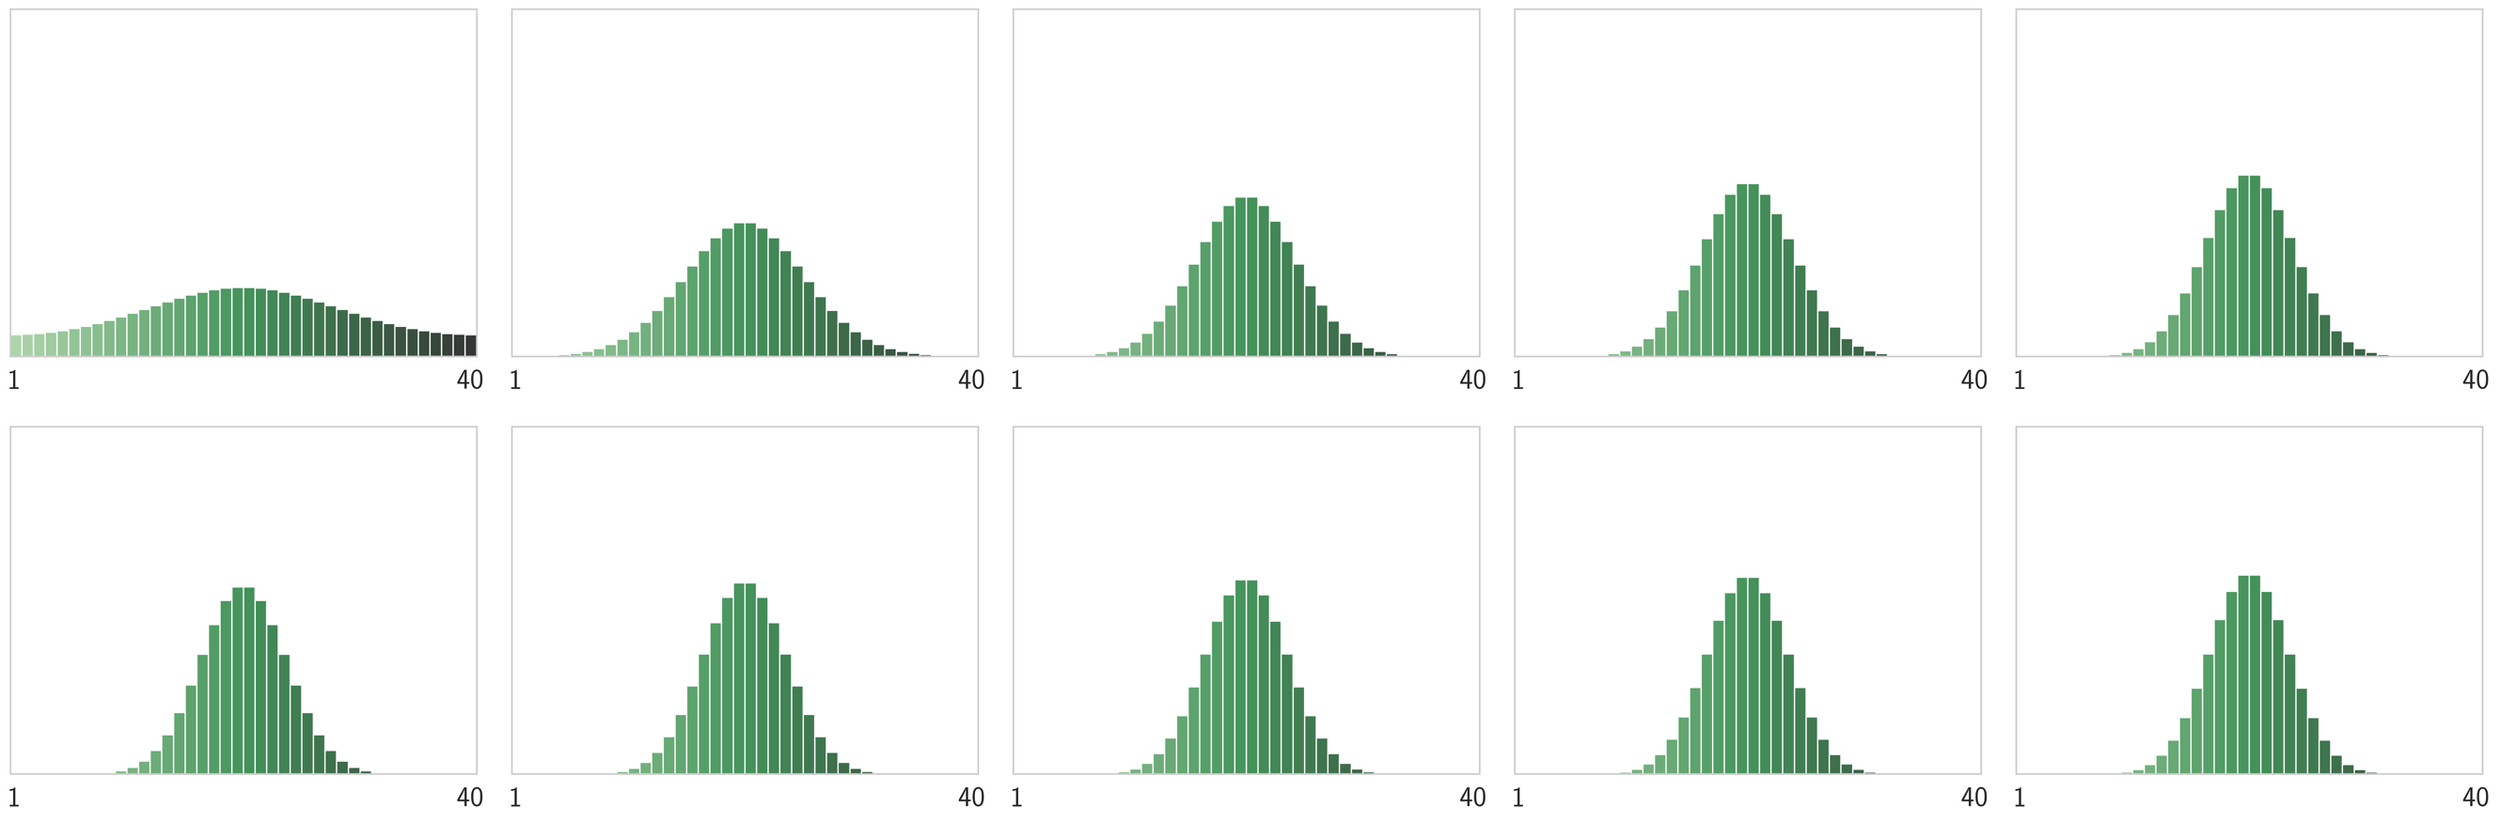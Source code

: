 <?xml version="1.0"?>
<!DOCTYPE ipe SYSTEM "ipe.dtd">
<ipe version="70218" creator="Ipe 7.2.26">
<info created="D:20240315135941" modified="D:20240315135941"/>
<bitmap id="1" width="1575" height="1289" BitsPerComponent="8" ColorSpace="DeviceRGB" Filter="FlateDecode" length="16533" encoding="base64">
eNrs3E+LVXUAx+HX1h9o00JnxGKgnHHGNMHRKS0Mg/6BixJsMVJDpohZIBZBL6OXM4vbYrAL
v82ki+DyOThz53n4rVycg997zll8EJ8/BwAAAAAAAAAAAAAAAAAAAAAAAAAAAAAAAAAAAAAA
AAAAAAAAAAAAAAAAAAAAAAAAAAAAAAAAAAAAAAAAAAAAAAAAAAAAAAAAAAAAAAAAAAAAAAAA
AAAAAAAAAAAAAAAAAAAAAAAAAAAAAAAAAAAAAAAAAAAAAAB49Q4ODvb/azab/QMAAADAomaz
2Qu95eDg4KRFp/nf+m8AAAAAprS/vy86AQAAANASnQAAAADIiU4AAAAA5EQnAAAAAHInMDrN
ZrOXR/CfzAMAAAAs7OV/5DObzU5adJrv8MII8z95DgAAAMCi9BYjAAAAAOT0FiMAAAAA5PQW
IwAAAADk9BYjAAAAAOT0FiMAAAAA5PQWIwAAAADk9BYjAAAAAOT0FiMAAAAA5PQWIwAAAADk
9BYjAAAAAOT0FiMAAAAA5PQWIwAAAADk9BYjAAAAAOT0FiMAAAAA5PQWIwAAAADk9BYjAAAA
AOT0FiMAAAAA5PQWIwAAAADk9BYjAAAAAOT0FiMAAAAA5PQWIwAAAADk9BYjAAAAAOT0FiMA
AAAA5PQWIwAAAADk9BYjAAAAAOT0FiMAAAAA5PQWIwAAAADk9BYjAAAAAOT0FiMAAAAA5PQW
IwAAAADk9BYjAAAAAOT0FiMAAAAA5PQWIwAAAADk9BYjAAAAAOT0FiMAAAAA5PQWIwAAAADk
9BYjAAAAAOT0FiMAAAAA5PQWIwAAAADk9BYjAAAAAOT0FiMAAAAA5PQWIwAAAADk9BYjAAAA
AOT0FiMAAAAA5PQWIwAAAADk9BYjAAAAAOT0FiMAAAAA5PQWIwAAAADk9BYjAAAAAOT0FiMA
AAAA5PQWIwAAAADk9BYjAAAAAOT0FiMAAAAA5PQWIwAAAADk9BYjAAAAAOT0FiMAAAAA5PQW
IwAAAADk9BYjAAAAAOT0FiMAAAAA5PQWIwAAAADk9BYjAAAAAOT0FiMAAAAA5PQWIwAAAADk
9BYjAAAAAOT0FiMAAAAA5PQWIwAAAADk9BYjAAAAAOT0FiMAAAAA5PQWIwAAAADk9BYjAAAA
AOT0FiMAAAAA5PQWIwAAAADk9BYjAAAAAOT0FiMAAAAA5PQWIwAAAADk9BYjAAAAAOT0FiMA
AAAA5PQWIwAAAADk9BYjAAAAAOT0FiMAAAAA5PQWIwAAAADk9BYjAAAAAOT0FiMAAAAA5PQW
IwAAAADk9BYjAAAAAOT0FiMAAAAA5PQWIwAAAADk9BYjAAAAAOT0FiMAAAAA5PQWIwAAAADk
9BYjAAAAAOT0FiMAAAAA5PQWIwAAAADk9BYjAAAAAOT0FiMAAAAA5PQWIwAAAADk9BYjAAAA
AOT0FiMAAAAA5PQWIwAAAADk9BYjAAAAAOT0FiMAAAAA5PQWIwAAAADk9BYjAAAAAOT0FiMA
AAAA5PQWIwAAAADk9BYjAAAAAOT0FiMAAAAA5PQWIwAAAADk9BYjAAAAAOT0FiMAAAAA5PQW
IwAAAADk9BYjAAAAAOT0FiMAAAAA5PQWIwAAAADk9BYjAAAAAOT0FiMAAAAA5PQWIwAAAADk
9BYjAAAAAOT0FiMAAAAA5PQWIwAAAADk9BYjAAAAAOT0FiMAAAAA5PQWIwAAAADk9BYjAAAA
AOT0FiMAAAAA5PQWIwAAAADk9BYjAAAAAOT0FiMAAAAA5PQWIwAAAADk9BYjAAAAAOT0FiMA
AAAA5PQWIwAAAADk9BYjAAAAAOT0FiMAAAAA5PQWIwAAAADk9BYjAAAAAOT0FiMAAAAA5PQW
IwAAAADk9BYjAAAAAOT0FiMAAAAA5PQWIwAAAADk9BYjAAAAAOT0FiMAAAAA5PQWIwAAAADk
9BYjAAAAAOT0FiMAAAAA5PQWIwAAAADk9BYjAAAAAOT0FiMAAAAA5PQWIwAAAADk9BYjAAAA
AOT0FiMAAAAA5PQWIwAAAADk9BYjAAAAAOT0FiMAAAAA5PQWIwAAAADk9BYjAAAAAOT0FiMA
AAAA5PQWIwAAAADk9BYjAAAAAOT0FiMAAAAA5PQWIwAAAADk9BYjAAAAAOT0FiMAAAAA5PQW
IwAAAADk9BYjAAAAAOT0FiMAAAAA5PQWIwAAAADk9BYjAAAAAOT0FiMAAAAA5PQWIwAAAADk
9BYjAAAAAOT0FiMAAAAA5PQWIwAAAADk9BYjAAAAAOT0FiMAAAAA5PQWIwAAAADk9BYjAAAA
AOT0FiMAAAAA5PQWIwAAAADk9BYjAAAAAOT0FiMAAAAA5PQWIwAAAADk9BYjAAAAAOT0FiMA
AAAA5PQWIwAAAADk9BYjAAAAAOT0FiMAAAAA5PQWIwAAAADk9BYjAAAAAOT0FiMAAAAA5PQW
IwAAAADk9BYjAAAAAOT0FiMAAAAA5PQWIwAAAADk9BYjAAAAAOT0FiMAAAAA5PQWIwAAAADk
9BYjAAAAAOT0FiMAAAAA5PQWIwAAAADk9BYjAAAAAOT0FiMAAAAA5PQWIwAAAADk9BYjAAAA
AOT0FiMAAAAA5PQWIwAAAADk9BYjAAAAAOT0FiMAAAAA5PQWIwAAAADk9BYjAAAAAOT0FiMA
AAAA5PQWIwAAAADk9BYjAAAAAOT0FiMAAAAA5PQWIwAAAADk9BYjAAAAAOT0FiMAAAAA5PQW
IwAAAADk9BYjAAAAAOT0FiMAAAAA5PQWIwAAAADk9BYjAAAAAOT0FiMAAAAA5PQWIwAAAADk
9BYjAAAAAOT0FiMAAAAA5PQWIwAAAADk9BYjAAAAAOT0FiMAAAAA5PQWIwAAAADk9BYjAAAA
AOT0FiMAAAAA5PQWIwAAAADk9BYjAAAAAOT0FiMAAAAA5PQWIwAAAADk9BYjAAAAAOT0FiMA
AAAA5PQWIwAAAADk9BYjAAAAAOT0FiMAAAAA5PQWIwAAAADk9BYjAAAAAOT0FiMAAAAA5PQW
IwAAAADk9BYjAAAAAOT0FiMAAAAA5PQWIwAAAADk9BYjAAAAAOT0FiMAAAAA5PQWIwAAAADk
9BYjAAAAAOT0FiMAAAAA5PQWIwAAAADk9BYjAAAAAOT0FiMAAAAA5PQWIwAAAADk9BYjAAAA
AOT0FiMAAAAA5PQWIwAAAADk9BYjAAAAAOT0FiMAAAAA5PQWIwAAAADk9BYjAAAAAOT0FiMA
AAAA5PQWIwAAAADk9BYjAAAAAOT0FiMAAAAA5PQWIwAAAADk9BYjAAAAAOT0FiMAAAAA5PQW
IwAAAADk9BYjAAAAAOT0FiMAAAAA5PQWIwAAAADk9BYjAAAAAOT0FiMAAAAA5PQWIwAAAADk
9BYjAAAAAOT0FiMAAAAA5PQWIwAAAADk9BYjAAAAAOT0FiMAAAAA5PQWIwAAAADk9BYjAAAA
AOT0FiMAAAAA5PQWIwAAAADk9BYjAAAAAOT0FiMAAAAA5PQWIwAAAADk9BYjAAAAAOT0FiMA
AAAA5PQWIwAAAADk9BYjAAAAAOT0FiMAAAAA5PQWIwAAAADk9BYjAAAAAOT0FiMAAAAA5PQW
IwAAAADk9BYjAAAAAOT0FiMAAAAA5PQWIwAAAADk9BYjAAAAAOT0FiMAAAAA5PQWIwAAAADk
9BYjAAAAAOT0FiMAAAAA5PQWIwAAAADk9BYjAAAAAOT0FiMAAAAA5PQWIwAAAADk9BYjAAAA
AOT0FiMAAAAA5PQWIwAAAADk9BYjAAAAAOT0FiMAAAAA5PQWIwAAAADk9BYjAAAAAOT0FiMA
AAAA5PQWIwAAAADk9BYjAAAAAOT0FiMAAAAA5PQWIwAAAADk9BYjAAAAAOT0FiMAAAAA5PQW
IwAAAADk9BYjAAAAAOT0FiMAAAAA5PQWIwAAAADk9BYjAAAAAOT0FiMAAAAA5PQWIwAAAADk
9BYjAAAAAOT0FiMAAAAA5PQWIwAAAADk9BYjAAAAAOT0FiMAAAAA5PQWIwAAAADk9BYjAAAA
AOT0FiMAAAAA5PQWIwAAAADk9BYjAAAAAOT0FiMAAAAA5PQWIwAAAADk9BYjAAAAAOT0FiMA
AAAA5PQWIwAAAADk9BYjAAAAAOT0FiMAAAAA5PQWIwAAAADk9BYjAAAAAOT0FiMAAAAA5PQW
IwAAAADk9BYjAAAAAOT0FiMAAAAA5PQWIwAAAADk9BYjAAAAAOT0FiMAAAAA5PQWIwAAAADk
9BYjAAAAAOT0FiMAAAAA5PQWIwAAAADk9BYjAAAAAOT0FiMAAAAA5PQWIwAAAADk9BYjAAAA
AOT0FiMAAAAA5PQWIwAAAADk9BYjAAAAAOT0FiMAAAAA5PQWIwAAAADk9BYjAAAAAOT0FiMA
AAAA5PQWIwAAAADk9BYjAAAAAOT0FiMAAAAA5PQWIwAAAADk9BYjAAAAAOT0FiMAAAAA5PQW
IwAAAADk9BYjAAAAAOT0FiMAAAAA5PQWIwAAAADk9BYjAAAAAOT0FiMAAAAA5PQWIwAAAADk
9BYjAAAAAOT0FiMAAAAA5PQWIwAAAADk9BYjAAAAAOT0FiMAAAAA5PQWIwAAAADk9BYjAAAA
AOT0FiMAAAAA5PQWIwAAAADk9BYjAAAAAOT0FiMAAAAA5PQWIwAAAADk9BYjAAAAAOT0FiMA
AAAA5PQWIwAAAADk9BYjAAAAAOT0FiMAAAAA5PQWIwAAAADk9BYjAAAAAOT0FiMAAAAA5PQW
IwAAAADk9BYjAAAAAOT0FiMAAAAA5PQWIwAAAADk9BYjAAAAAOT0FiMAAAAA5PQWIwAAAADk
9BYjAAAAAOT0FiMAAAAA5PQWIwAAAADk9BYjAAAAAOT0FiMAAAAA5PQWIwAAAADk9BYjAAAA
AOT0FiMAAAAA5PQWIwAAAADk9BYjAAAAAOT0FiMAAAAA5PQWIwAAAADk9BYjAAAAAOT0FiMA
AAAA5PQWIwAAAADk9BYjAAAAAOT0FiMAAAAA5PQWIwAAAADk9BYjAAAAAOT0FiMAAAAA5PQW
IwAAAADk9BYjAAAAAOT0FiMAAAAA5PQWIwAAAADk9BYjAAAAAOT0FiMAAAAA5PQWIwAAAADk
9BYjAAAAAOT0FiMAAAAA5PQWIwAAAADk9BYjAAAAAOT0FiMAAAAA5PQWIwAAAADk9BYjAAAA
AOT0FiMAAAAA5PQWIwAAAADk9BYjAAAAAOT0FiMAAAAA5PQWIwAAAADk9BYjAAAAAOT0FiMA
AAAA5PQWIwAAAADk9BYjAAAAAOT0FiMAAAAA5PQWIwAAAADk9BYjAAAAAOT0FiMAAAAA5PQW
IwAAAADk9BYjAAAAAOT0FiMAAAAA5PQWIwAAAADk9BYjAAAAAOT0FiMAAAAA5PQWIwAAAADk
9BYjAAAAAOT0FiMAAAAA5PQWIwAAAADk9BYjAAAAAOT0FiMAAAAA5PQWIwAAAADk9BYjAAAA
AOT0FiMAAAAA5PQWIwAAAADk9BYjAAAAAOT0FiMAAAAA5PQWIwAAAADk9BYjAAAAAOT0FiMA
AAAA5PQWIwAAAADk9BYjAAAAAOT0FiMAAAAA5PQWIwAAAADk9BYjAAAAAOT0FiMAAAAA5PQW
IwAAAADk9BYjAAAAAOT0FiMAAAAA5PQWIwAAAADk9BYjAAAAAOT0FiMAAAAA5PQWIwAAAADk
9BYjAAAAAOT0FiMAAKGtJ5+evX95unPt2VeHb3f+0fXVvYvTnfn1/aYAwGL0FiMAAKGz9y+/
tfvedGfzl08O32517+Kb369Nd+bX95sCAIvRW4wAAIREJwCAQW8xAgAQEp0AAAa9xQgAQEh0
AgAY9BYjAAAh0QkAYNBbjAAAhEQnAIBBbzECABASnQAABr3FCABASHQCABj0FiMAACHRCQBg
0FuMAACERCcAgEFvMQIAEBKdAAAGvcUIAEBIdAIAGPQWIwAAIdEJAGDQW4wAAIREJwCAQW8x
AgAQEp0AAAa9xQgAQEh0AgAY9BYjAAAh0QkAYNBbjAAAhEQnAIBBbzECABASnQAABr3FCABA
SHQCABj0FiMAACHRCQBg0FuMAACERCcAgEFvMQIAEBKdAAAGvcUIAEBIdAIAGPQWIwAAIdEJ
AGDQW4wAAIREJwCAQW8xAgAQEp0AAAa9xQgAQEh0AgAY9BYjAAAh0QkAYNBbjAAAhEQnAIBB
bzECABASnQAABr3FCABASHQCABj0FiMAACHRCQBg0FuMAACERCcAgEFvMQIAEBKdAAAGvcUI
AEBIdAIAGPQWIwAAIdEJAGDQW4wAAIREJwCAQW8xAgAQEp0AAAa9xQgAQEh0AgAY9BYjAACh
JYtOZ/Yu+U0BgMXoLUYAAEJLFp02Hn3sNwUAFqO3GAEACIlOAACD3mIEACAkOgEADHqLEQCA
kOgEADDoLUYAgCV26bfP1h5uT3qu//HN4Tsud3Ta+Pmjld0L05359T20AKC3GAEAOPrWHm6/
/cPGpOfirzcP33G5o9PK7oU3vnt3ujO/vocWAPQWIwAAR5/oJDoBAHqLEQCAnOgkOgEAeosR
AICc6CQ6AQB6ixEAgJzoJDoBAHqLEQCAnOgkOgEAeosRAICc6CQ6AQB6ixEAgJzoJDoBAHqL
EQCAnOgkOgEAeosRAICc6CQ6AQB6ixEAgJzoJDoBAHqLEQCAnOgkOgEAeosRAICc6CQ6AQB6
ixEAgJzoJDoBAHqLEQCAnOgkOgEAeosRAICc6CQ6AQB6ixEAgJzoJDoBAHqLEQCAnOgkOgEA
eosRAICc6CQ6AQB6ixEAgJzoJDoBAHqLEQCAnOgkOgEAeosRAICc6CQ6AQB6ixEAgJzoJDoB
AHqLEQCAnOgkOgEAeosRAICc6CQ6AQB6ixEAgJzoJDoBAHqLEQCAnOgkOgEAeosRAICc6CQ6
AQB6ixEAgJzoJDoBAHqLEQCAnOgkOgEAeosRAICc6CQ6AQB6ixEAgJzoJDoBAHqLEQCAnOgk
OgEAeosRAICc6CQ6AQB6ixEAgJzoJDoBAHqLEQCAnOgkOgEAeosRAICc6CQ6AQB6ixEAgJzo
JDoBAHqLEQCAnOgkOgEAeosRAICc6CQ6AQB6ixEAgJzoJDoBAHqLEQCAnOgkOgEAeosRAICc
6CQ6AQB6ixEAgJzoJDoBAHqLEQCAnOgkOgEAeosRAICc6CQ6AQB6ixEAgJzoJDoBAHqLEQCA
nOgkOgEAeosRAICc6CQ6AQB6ixEAgJzoJDoBAHqLEQCAnOgkOgEAeosRAICc6CQ6AQB6ixEA
gJzoJDoBAHqLEQCAnOgkOgEAeosRAICc6CQ6AQB6ixEAgJzoJDoBAHqLEQCAnOgkOgEAeosR
AICc6CQ6AQB6ixEAgJzoJDoBAHqLEQCAnOgkOgEAeosRAICc6CQ6AQB6ixEAgJzoJDoBAHqL
EQCAnOgkOgEAeosRAICc6CQ6AQB6ixEAgJzoJDoBAHqLEQCAnOgkOgEAeosRAICc6CQ6AQB6
ixEAgJzoJDoBAHqLEQCAnOgkOgEAeosRAICc6CQ6AQB6ixEAgJzoJDoBAHqLEQCAnOgkOgEA
eosRAICc6CQ6AQB6ixEAgJzoJDoBAHqLEQCAnOgkOgEAeosRAICc6HS8otPq7gceWgDQW4wA
ABx9otPxik7r93c8tACgtxgBADj6RCfRCQDQW4wAAOREJ9EJANBbjAAA5EQn0QkA0FuMAAAn
wZWnn68/3pnu3Pzz9uHbiU7HOjqt7+2cvrs53Zlf3ysJAHqLEQBgOaw/3ln56cJ058rTW6LT
0kSn03c3X799drozv75XEgD0FiMAgOgkOolOohMA6C1GAABEJ9FJdAIA0Ul0MgIAiE6ik+gE
AOgtRgAA0Ul0Ep1EJwDQW4wAAIhOopPoBAB6ixFEJwAQnUQn0QkA0FuMAACik+gkOolOAKC3
GAEARCfRSXQSnQBAbzECACA6iU6iEwCgtxgBAEQn0Ul0Ep0AQG8xAgCITqKT6CQ6AYDeYgQA
QHQSnUQnAEBvMQIAiE6ik+gkOgGA3mIEABCdRCfRSXQCAL3FCACA6CQ6iU4AgN5iBAAQnUQn
0Ul0AgC9xQgAIDqJTqKT6AQAeosRAADRSXQSnQAAvcUIACA6iU6iEwCgtxgBAEQn0Ul0Ep0A
QG8xAgAgOolOohMAiE6ik+gEAKKT6CQ6AQB6ixEAQHQSnUQn0QkA9BYjAIDoJDqJTqITAOgt
RgAARCfRSXQCAPQWIwCA6CQ6iU6iEwDoLUYAANFJdBKdRCcA0FuMAACITqKT6AQA6C1GAADR
SXQSnUQnANBbjAAAopPoJDqJTgCgtxgBABCdRCfRCQDQW4wAAKKT6CQ6iU4AoLcYAQBEJ9FJ
dBKdAEBvMQIAIDqJTqITAKC3GAEARCfRSXQCAPQWIwCA6CQ6iU6iEwDoLUYAAEQn0Ul0AgDR
SXQSnQBAdBKdRCcAQG8xAgCITqKT6CQ6AYDeYgQAQHQSnUQnANBbjODZAADRSXQSnQAAvcUI
ACA6iU6ik+gEAHqLEQBAdBKdRCfRCQD0FiMAAKKT6CQ6AQB6ixEAQHQSnUQn0QkA9BYjAIDo
JDqJTqITAOgtRgAARCfRSXQCAPQWIwCA6CQ6iU6iEwDoLUYAANFJdBKdRCcA0FuMAACITqKT
6AQA6C1GAADRSXQSnUQnANBbjAAAopPoJDqJTgCgtxgBABCdRCfRCQBEJ73FCAAgOolOohMA
oLcYAQBEJ9FJdBKdAEBvMQIAIDqJTqITAOgtopPoBACik+gkOgEAeosRAEB0Ep1EJ9EJAPQW
IwCA6CQ6iU6iEwDoLUYAAEQn0Ul0AgD0FiMAgOgkOolOohMA6C1GAADRSXQSnUQnANBbjAAA
iE6ik+gEAOgtRgAA0Ul0Ep1EJwDQW4wAAKKT6CQ6iU4AoLcYAQAQnUQn0QkA0FuMAACik+gk
OolOAKC3GAEARCfRSXQSnQBAbzECACA6iU6iEwCgtxgBAEQn0Ul0AgD0FiMAgOgkOolOohMA
6C1GAABEJ9FJdAIA0Ul0Ep0AQHQSnUQnAEBvMQIAiE6ik+gkOgGA3mIEAEB0Ep1EJwDQW4wA
AIhOopPoBADoLUYAANFJdBKdRCcA0FuMAACik+gkOolOAKC3GAEAEJ1EJ9EJANBbjAAAopPo
JDqJTgCgtxgBAEQn0Ul0Ep0AQG8xAgAgOolOohMAoLcYAQBEJ9FJdBKdAEBvMQIAiE6ik+gk
OgGA3mIEAEB0Ep1EJwBAbzECAIhOopPo5JUEAL3FCAAgOolOopPoBAB6ixEAANFJdBKdAEB0
Ep2MAACik+gkOgEAeosRAEB0Ep1EJ9EJAPQWIwAAopPoJDoBgN5iBNEJAEQn0Ul0AgD0FiMA
gOgkOolOohMA6C1GAADRSXQSnV55dFq5u+WVBAC9xQgAIDqJTqJTe879eNUrCQB6ixEAQHQS
nUQn0QkA9BYjAACik+gkOgGA6CQ6GQEARCfRSXQCAPQWIwBAZef3L7ee3Jju3PrrW9FJdDoW
0encvaun7pyf9Mxv4ZsDgN5iBM8GACfE1pMb7zz4cLpz7dkXopPodCyi06k751/7+sykZ34L
3xwA9BYjeDYAEJ1EJ9FJdBKdAEBvMQIAiE6ik+gkOgGA3mIEABCdRCfRSXQCAL3FCAAgOolO
opPoJDoBgN5iBAAQnUQn0Ul0AgC9xQgAIDqJTqKT6AQAeosRAEB0Ep1EJ9FJdAIAvcUIACA6
iU6ik+gEAHqLEQBAdBKdRCfRCQD0FiMAgOgkOolOopPoBAB6ixEAQHQSnUQn0QkA9BYjAIDo
JDqJTqITAOgtRgAA0Ul0Ep1EJ9EJANFJbzECAKKT6CQ6iU6iEwDoLUYAANFJdBKdRCcA0FuM
AACik+gkOolOohMAeovoJDoBIDqJTqKT6CQ6AYDeYgQAEJ1EJ9FJdAIAvcUIACA6iU6ik+gE
AHqLEQBAdBKdRCfRSXQCAL3FCAAgOolOopPoBAB6ixEAQHQSnUQn0QkA9BYjAIDoJDqJTqKT
6AQAeosRAEB0Ep1EJ9EJAPQWIwCA6CQ6iU6iEwDoLUYAANFJdBKdRCfRCQD0FiMAgOgkOolO
ohMA6C1GAADRSXQSnUQnANBbjAAAopPoJDqJTqITAOgtRgAA0Ul0Ep1EJwDQW4wAAKKT6CQ6
iU4AoLcYAQBEJ9FJdBKdRCcARCfRSXQCQHQSnUQn0Ul0AgC9xQgAIDqJTqKT6AQAeosRAEB0
Ep1EJ9EJAPQWIwCA6CQ6iU6ik+gEAHqLEQBAdBKdRCfRCQD0FiMAgOgkOolOohMA6C1GAADR
SXQSnUQn0QkA9BYjAIDoJDqJTqITAOgtRgAA0Ul0Ep1EJwDQW4wAAKKT6CQ6iU6iEwDoLUYA
ANFJdBKdRCcA0FuMAACik+gkOolOAKC3GAEARCfRSXQSnUQnANBbjAAAopPoJDqJTgCgtxgB
AEQn0Ul0Ep0AQG8xAgCITqKT6CQ6iU4AiE6ikxEAEJ1EJ9FJdBKdAEBvMQIAiE6ik+gkOgGA
3mIEABCdRCfRSXQSnQDQW4wgOgEgOolOopPoJDoBgN5iBAAQnUQn0Ul0AgC9xQgAIDqJTqKT
6AQAeosRAEB0Ep1EJ9FJdAIAvcUIACA6iU6ik+gEAHqLEQBAdBKdRCfRCQD0FiMAgOgkOolO
opPoBAB6ixEAQHQSnUQn0QkA9BYjAIDoJDqJTqITAOgtRgAA0Ul0Ep1EJ9EJAPQWIwCA6CQ6
iU6iEwDoLUYAANFJdBKdRCcA0FuMAACik+gkOolOohMA6C1GAEB0Ep1EJ9FJdAIAvcUIACA6
iU6ik+gEAHqLEQBAdBKdRCfRSXQCQHQSnUQnAEQn0Ul0Ep1EJwDQW4wAAKKT6CQ6iU4AoLcY
AQBEJ9FJdBKdAEBvMQIAiE6ik+gkOolOAKC3GAEARCfRSXQSnQBAbzECAIhOopPoJDoBgN5i
BAAQnUQn0Ul0Ep0AQG8xAgCITqKT6CQ6AYDeYgQAEJ1EJ9FJdAIAvcUIACA6iU6ik+gkOgGA
3mIEABCdRCfRSXQCAL3FCAAgOolOopPoBAB6ixEAQHQSnUQn0Ul0AgC9xQgAIDqJTqKT6AQA
eosRAEB0Ep1EJ9EJAPQWIwCA6CQ6iU6ik+gEgOgkOolOAIhOopPoJDqJTgCgtxgBAEQn0Ul0
Ep0AQG8xAgCITqKT6CQ6+eYAoLcYwbMBgOgkOolOopPoBAB6ixEAQHQSnUQn0QkA9BYjAIDo
JDqJTqITAOgtRgAA0Ul0Ep1EJ9EJAPQWIwCA6CQ6iU6iEwDoLUYAANFJdBKdRCcA0FuMAACi
k+gkOolOohMA6C1GAADRSXQSnUQnANBbjAAAopPoJDqJTgCgtxgBAEQn0Ul0Ep3+95y+s+mb
A4DeYgTPBgCik+gkOolO7Xn/3rZvDgB6ixE8GwCITqKT6CQ6iU4AoLcYAf5t715726oPOI6/
m74CP9sNydI0jULxJETpDXNrgXLKWgpp2p5e0zZ1S2/QAgZRwTZkGEyFopqOAoPN4g34Ffgd
RMqD7EGVHS1S5eYcu0nO+TfH9uejv9CUJXbyMyLRV/YxgOgkOolOohMA6C1GAADRSXQSnUQn
ANBbjAAAD83UV6de+Xw63DnRvig6iU6iUxmi044r0abZeriT3L7/ogKgtxgBAO555fPp7X/Z
E+68eWNGdBKdRKcyRKdNs/VHjvwp3Elu339RAdBbjAAAopPoJDqJTqITAHqLEQBAdBKdRCfR
SXQCAL3FCACITqKT6CQ6iU4AoLcYAQDRSXQSnUQn0Ul0AkBvMQIAiE6ik+gkOolOAKC3GAEA
0Ul0Ep1EJ9EJAPQWIwAgOolOopPoJDqJTgDoLUYAANFJdBKdRCfRCQDRSW8xAgCik+gkOolO
ohMA6C1GAEB0Ep1EJ9FJdBKdANBbjAAAopPoJDqJTqITAHqL6CQ6ASA6iU6ik+gkOgGA3mIE
AEQn0Ul0Ep1EJ9EJAL3FCAAgOolOopPoJDoBoLcYAQBEJ9FJdBKdRCcA0FuMAIDoJDqJTqKT
6CQ6AaC3GAEARCfRSXQSnUQnAPQWIwCA6CQ6iU6ik+gEAHqLEQAQnUQn0Ul0Ep0AQG8xAgCI
TqKT6CQ6iU4A6C1GAADRSXQSnUQn0QkA9BYjACA6iU6ik+gkOgGA3mIEAEQn0Ul0Ep1EJ9EJ
AL3FCAAgOolOopPoJDoBgN5iBABEJ9FJdBKdRCcA0FuMAIDoJDqJTqKT6CQ6AaC3GAEARCfR
SXQSnUQnAEQn0Ul0AkB0Ep1EJ9FJdAIAvcUIAIhOopPoJDqJTqITAHqLEQBAdBKdRCfRSXQC
QG8xAgCITqKT6CQ6iU4AoLcYAQDRSXQSnUQn0Ul0AkBvMQIAiE6ik+gkOolOAOgtRgAA0Ul0
Ep1EJ9EJAPQWIwAgOolOopPoJDoBgN5iBAAQnUQn0Ul0Ep0A0FuMAACik+gkOolOohMA6C1G
AEB0Ep1EJ9FJdAIAvcUIAIhOopPoJDqJTqITAHqLEQBAdBKdRCfRSXQCAL3FCACITqKT6CQ6
iU4AoLcYAQDRSXQSnUQn0Ul0AkBvMQIAiE6ik+gkOolOAIhOopMRABCdRCfRSXQSnQBAbzEC
AKKT6CQ6iU6ik+gEgN5iBAAQnUQn0Ul0Ep0A0FuMIDoBIDqJTqKT6CQ6AYDeYgQARCfRSXQS
nUQn0QkAvcUIACA6iU6ik+gkOgGgtxgBAEQn0Ul0Ep1EJwDQW4wAgOgkOolOopPoJDoBoLcY
AQBEJ9FJdBKdRCcA9BYjAIDoJDqJTqKT6AQAeosRABCdRCfRSXQSnQBAbzECAKKT6CQ6iU6i
k+gEgN5iBAAQnUQn0Ul0Ep0AQG8xAgCik+gkOolOohMA6C1GAEB0Ep1EJ9FJdBKdANBbjAAA
opPoJDqJTqITAOgtRgBAdBKdRCfRSXQCAL3FCACITqKT6CQ6iU6iEwB6ixEAQHQSnUQn0Ul0
AkB0Ep1EJwBEJ9FJdBKdRCcA0FuMAIDoJDqJTqKT6CQ6AaC3GAEARCfRSXQSnUQnAPQWIwCA
6CQ6iU6ik+gEAHqLEQAQnUQn0Ul0Ep1EJwD0FiMAgOgkOolOopPoBIDeYgQAEJ1EJ9FJdBKd
AEBvMQIAopPoJDqJTqITAOgtRgAA0Ul0Ep1EJ9EJAL3FCAAgOolOopPoJDoBgN5iBABEJ9FJ
dBKdRCcA0FuMAIDoJDqJTqKT6CQ6AaC3GAEARCfRSXQSnUQnANBbjACA6CQ6iU6ik+gEAHqL
EQAQnUQn0Ul0Ep1EJwD0FiMAgOgkOolOopPoBIDoJDqJTgCITqKT6CQ6iU4AoLcYAQDRSXQS
nUQn0Ul0AkBvMQIAiE6ik+gkOolOAOgtRvDvBgCik+gkOolOohMA6C1GAEB0Ep1EJ9FJdBKd
ANBbjAAAopPoJDqJTqITAHqLEQBAdBKdRCfRabSi0xOzz/ovKgB6ixEAQHQSnUQn0anYs/1y
5L+oAOgtRgAA0Ul0Ep1EJ9EJAL3FCAAgOolOopPoJDoBgN5iBABEJ9FJdBKdRCcA0FuMAECp
HPrmzJ4vD4c7p/55SXQSnUQn0Sl0dNpx4dVNMzvCneT2/b4AQG8xAgCrsufLw899ujfcmb55
WnQSnUQn0Sl0dNo0s+OR6SfCneT2/b4AQG8xAgCik+gkOolOopPoBIDeYgQARCfRSXQSnUQn
0QkAvcUIAIhOopPoJDqJTqITAKKT3mIEAEQn0Ul0Ep1EJ9EJAL3FCACITqKT6CQ6iU6iEwB6
ixEAEJ1EJ9FJdBKdRCcA9BbRSXQCQHQSnUQn0Ul0Ep0A0FuMAIDoJDqJTqKT6CQ6AaC3GAEA
0Ul0Ep1EJ9FJdAJAbzECAIhOopPoJDqJTqITAHqLEQAQnUQn0Ul0Ep1EJwD0FiMAIDqJTqKT
6CQ6iU4A6C1GAEB0Ep1EJ9FJdBKdRCcA9BYjACA6iU6ik+gkOolOAOgtRgBAdBKdRCfRSXQS
nQDQW4wAgOgkOolOopPoJDqJTgDoLUYAQHQSnUQn0Ul0Ep0A0FuMAIDoJDqJTqKT6CQ6AaC3
GAEA0Ul0Ep1EJ9FJdAIAvcUIAIhOopPoJDqJTqITAHqLEQAQnUQn0Ul0Ep1EJwD0FiMAIDqJ
TqKT6CQ6iU4AiE6ik+gEgOgkOolOopPoJDoBoLcYAQDRSXQSnUQn0Ul0AkBvMQIAopPoJDqJ
TqKT6ASA3mIEABCdRCfRSXQSnUQnAPQWIwAgOolOopPoJDqJTgDoLUYAQHQSnUQn0Ul0Ep0A
0FuMAIDoJDqJTqKT6CQ6iU4A6C1GAEB0Ep1EJ9FJdBKdANBbjACA6CQ6iU6ik+gkOgGgtxgB
ANFJdBKdRCfRSXQSnQDQW4wAgOgkOolOopPoJDoBoLcYAQDRSXQSnUQn0Ul0AkBvMQIAopPo
JDqJTqKT6AQAeosRABCdRCfRSXQSnUQnAPQWIwAgOolOopPoJDqJTgDoLUYAQHQSnUQn0Ul0
Ep0AEJ1EJyMAIDqJTqKT6CQ6iU4A6C1GAEB0Ep1EJ9FJdBKdANBbjACA6CQ6iU6ik+gkOgGg
txhBdAJAdBKdRCfRSXQSnQDQW4wAgOgkOolOopPoJDoBoLcYAQDRSXQSnUQn0Ul0AkBvMQIA
opPoJDqJTqKT6CQ6AaC3GAEA0Ul0Ep1EJ9FJdAJAbzECAKKT6CQ6iU6ik+gEgN5iBABEJ9FJ
dBKdRCfRSXQCQG8xAgCik+gkOolOopPoBIDeYgQARCfRSXQSnUQn0QkAvcUIAIhOopPoJDqJ
TqKT6ASA3mIEAEQn0Ul0Ep1EJ9EJAL3FCACITqKT6CQ6iU6iEwB6ixEAEJ1EJ9FJdBKdRCcA
0FuMAIDoJDqJTqKT6CQ6AaC3GAEA0Ul0Ep1EJ9FJdAJAbzECAKKT6CQ6iU6ik+gEgOgkOolO
AIhOopPoJDqJTqITAHqLEQAQnUQn0Ul0Ep1EJwD0FiMAIDqJTqKT6CQ6iU4A6C1GAADRSXQS
nUQn0Ul0AkBvMQIAopPoJDqJTqKT6ASA3mIEAEQn0Ul0Ep1EJ9EJAL3FCACITqKT6CQ6iU6i
k+gEgN5iBABEJ9FJdBKdRKeHE52emHnG7wsA9BYjACA6iU6ik+gkOhV7tl/Y7fcFAHqLEQAQ
nUQn0Ul0Ep1EJwD0FiMAIDqJTqKT6CQ6iU4A6C1GAEB0Ep1EJ9FJdBKdABCd9BYjAIyWY7fO
7b9xLOhp3HlHdBKdRCfRSXTKE522n3vl8WPbwp3k9v1CBNBbjABAsfbfOPbSZ28EPUdvNUQn
0Ul0Ep1EpzzR6fFj2373xuPhTnL7fiEC6C1GAEB0Ep1EJ9FJdBKdRCcAvUV0Ep0ARCfRSXQS
nUQn0Ul0AkBvMQKA6CQ6iU6ik+gkOolOAOgtRgBAdBKdRCfRSXQSnUQnAL3FCACITqKT6CQ6
iU6ik+gEgN5iBADRSXQSnUQn0Ul0Ep0A0FuMAIDoJDqJTqKT6CQ6iU4AeosRABCdRCfRSXQS
nUQn0QkAvcUIAKKT6CQ6iU6ik+gkOgGgtxgBANFJdBKdRCfRSXQSnQD0FiMAIDqJTqKT6CQ6
iU6iEwB6ixEARCfRSXQSnUQn0Ul0AkBvMQIAopPoJDqJTqKT6CQ6AegtRgBAdBKdRCfRSXQS
nUQnAPQWIwCITqKT6CQ6iU6ik+gEgN5iBABEJ9FJdBKdRCfRSXQC0FuMAIDoJDqJTqKT6CQ6
iU4AopPoJDoBiE6ik+gkOolOopPoBIDeYgQA0Ul0Ep1EJ9FJdBKdANBbjACA6CQ6iU6ik+gk
OolOAHqLEQAQnUQn0Ul0Ep1EJ9EJAL3FCACik+gkOolOopPoJDoBoLcYAQDRSXQSnUQn0Ul0
Ep0A9BYjACA6iU6ik+gkOolOohMAeosRAEQn0Ul0Ep1EJ9FJdAJAbzECAKKT6CQ6iU6ik+gk
OgHoLUYAQHQSnUQn0Ul0Ep1EJwD0FiMAiE6ik+gkOolOopPoBIDeYgQARCfRSXQSnUQn0Ul0
AtBbjACA6CQ6iU6ik+gkOolOAOgtRgAQnUQn0Ul0Ep1EJ9EJAL3FCACITqKT6CQ6iU6ik+gE
oLcYAQDRSXQSnUQn0Ul0Ep0ARCfRyQgAopPoJDqJTqKT6CQ6AaC3GAFAdBKdRCfRSXQSnUQn
APQWIwAgOolOopPoJDqJTqITgN5iBNEJQHQSnUQn0Ul0Ep1EJwD0FiMAiE6ik+gkOolOopPo
BIDeYgQARCfRSXQSnUQn0Ul0AtBbjACA6CQ6iU6ik+gkOolOAOgtRgAQnUQn0Ul0Ep1EJ9EJ
AL3FCACITqKT6CQ6iU6ik+gEoLcYAQDRSXQSnUQn0Ul0Ep0A0FuMACA6iU6ik+gkOolOYxad
Nh3b7hcigN5iBABEJ9FJdBKdRCfRqdizrfGyX4gAeosRABCdRCfRSXQSnUQn0QlAbxGdRCcA
0Ul0Ep1EJ9FJdBKdANBbjAAgOolOopPoJDqJTqITAHqLEQDGz8ztC9Nfz4Q7F354V3QSnUQn
0Ul0Ep2GRKftp1967NCWcCe5fb/uAfQWIwA8fNNfz0RfTIc7M99eEJ1EJ9FJdBKdRKch0emx
Q1t+++eN4U5y+37dA+gtRgAQnUQn0Ul0Ep1EJ9FJdALQW4wAIDqJTqKT6CQ6iU6ik+gEoLcY
AQDRSXQSnUQn0Ul0Ep0A0FuMACA6iU6ik+gkOolOopPoBKC3GAFAdBKdRCfRSXQSnUQn0QlA
bzECAKKT6CQ6iU6ik+gkOgGgtxgBQHQSnUQn0Ul0Ep1EJ9EJQG8xAoDoJDqJTqKT6CQ6iU6i
E4DeYgQA0Ul0Ep1EJ9FJdBKdRCcA9BYjAIhOopPoJDqJTqKT6CQ6AegtRgAQnUQn0Ul0Ep1E
J9FJdALQW4wAIDqJTqKT6CQ6iU6ik+gEIDqJTqITgOgkOolOopPoJDqJTqITgN5iBADRSXQS
nUQn0Ul0Ep1EJwC9xQgAopPoJDqJTqKT6CQ6iU4AeosRABCdRCfRSXQSnUQn0Ul0AtBbjAAg
OolOopPoJDqJTqKT6ASgtxgBQHQSnUQn0Ul0Ep1EJ9EJQG8xAgCik+gkOolOopPoJDoBoLcY
AUB0Ep1EJ9FJdBKdRCfRCUBvMQKA6CQ6iU6ik+gkOolOohOA3mIEAEQn0Ul0Ep1EJ9FJdAJA
bzECgOgkOolOopPoJDqJTqITgN5iBADRSXQSnUQn0Ul0Ep1EJwC9xQgAopPoJDqJTqKT6CQ6
iU4A6C1GABCdRCfRSXQSnUQn0WmF5/HDW/26B9BbjAAgOolOopPoJDqJTqJTsWfrqV1+3QPo
LUYAEJ1EJ9FJdBKdRCfRSXQC0FuMACA6iU6ik+gkOolOopPoBKC3GAEA0Ul0Ep1EJ9FJdBKd
ANBbjABMprN3rhy5NRvuXPmpKTqJTqKT6CQ6iU4TG522ndi1cWpz0JPchb9nAL3FCAAldOTW
7Os3joQ7s3cui06ik+gkOolOotPERqeNU5t/s/uPQU9yF/6eAfQWIwCITqKT6CQ6iU6ik+gk
OolOAHqLEQDRSXQSnUQn0Ul0Ep1EJ9EJQG8xAoDoJDqJTqKT6CQ6iU6iE4DeYgQA0Ul0Ep1E
J9FJdBKdRCfRCUBvMQIgOolOopPoJDqJTqKT6CQ6AegtRgAQnUQn0Ul0Ep1EJ9FJdALQW4wA
IDqJTqKT6CQ6iU6ik+gkOgGik+gkOgGik+gkOolOopPoJDqJTqITgN5iBADRSXQSnUQn0Ul0
Ep1EJwC9xQgAopPoJDqJTqKT6CQ6iU6iE6C3GAFAdBKdRCfRSXQSnUQn0Ul0AtBbjAAgOolO
opPoJDqJTqKT6ASgtxgBQHQSnUQn0Ul0Ep1EJ9EpfR478LS/ZwC9xQgAopPoJDqJTqKT6CQ6
iU7Fni0nXvT3DKC3GAFAdBKdRCfRSXQSnUQn0Ul0AtBbjACITqKT6CQ6iU6ik+gkOolOAHqL
EQBEJ9FJdBKdRCfRSXQSnQD0FiMAZHrrx2snb58Pd6795yPRSXQSnUQn0Ul0Ep3GNTptPfLi
xn1PhTvJ7ftrDdBbjACMqJO3zx+4eSLceeuHq6KT6CQ6iU6ik+gkOo1rdNq476lf7/xDuJPc
vr/WAL3FCIDoJDqJTqKT6CQ6iU6ik+gkOgF6ixEARCfRSXQSnUQn0Ul0Ep1EJ0B0Ep1EJ0B0
Ep1EJ9FJdBKdRCfRSXQC0FuMAIhOopPoJDqJTqKT6CQ6iU45z2Ovb/bXGqC3GAEQnUQn0Ul0
Ep1EJ9FJdBKdij1b4hf8tQboLUYARCfRSXQSnUQn0Ul0Ep1EJ9EJ0FuMACA6iU6ik+gkOolO
opPoJDoBopPoJDoBopPoJDqJTqKT6CQ6iU6iE4DeYgRgzS7//P6ZOxfDneYvH4tOopPoJDqJ
TqKT6CQ6jWJ02nLo+Uf3PBnubD2scYHeYgRgnJ25czFunw53Lv30nugkOolOopPoJDqJTqLT
KEanR/c8+avnfh/uPD39nL9FQW8xAiA6iU6ik+gkOolOopPoJDqJTqIToLeszcLCwrIR5ufn
/wuMu3f//dGF76+GO9d/+Vv/3b39rw8a310Jdz74zyf9d3fp+/dOf3sx3Hnv5+v9d3fuu3eO
f3Mu3Hnnxw/7727228vx17NBz6Xv3++/x5O3LkzdmAl3zn93rf/ujt48v//L4+HO2dtX++/u
4Fezr31+JNyZuXW5/+6m/nFqd+tguHP85oX+u9v39xM7/zoV9MRfn+u/x9c+P/rcx/vDnekb
Z/vvLvo0fub63nBn6osz/Xf36ieHdjRfC3emPjvVf3e7rx/ccW1PuDP16Uz/3b3ywYHtb0dB
z5ufnOi/x5ffm9p2cXe488b14/fd3Ttvbjv3crjzxofH+u/upcv7t87uCnf2v3/0vrt7a9+W
kzvDnf1X4/6723V279NHXwh6Xr9yuP8ed55+7elDz4c7+y4evO/uTu7ZPPVsuLP3/AF/i8Ik
mJ+fX9ZbFhYWJi06pUcAAAAAoFjz8/OiEwAAAADFEp0AAAAAKJzoBAAAAEDhRCcAAAAACjeB
0enu3bvz91tYWHCReQAAAIA1W1hYWNZb7t69uwgAAAAAAAAAAAAAAAAAAAAAAAAAAAAAAAAA
AAAAAAAAAAAAAAAAAAAAAAAAAAAAAAAAAAAAAAAAAAAAAAAAAAAAAAAAAAAAAAAAAAAAAAAA
AAAAAAAAAAAAAAAAAAAAAAAAAAAAAAAAAAAAAAAAAAAAAAAAAAAAAAAAAAAAAAAAAAAAAAAA
AAAAAAAAAAAAAAAAAAAAAAAAAAAAAAAAAAAAAAAAAAAAAAAAAAAAAAAAAAAAK9Dr9ZrNZhRF
1Wq1Uqls2LAh+R+1Wi35SKvVmpubM9EgyT7JXMlopgAAAABGQrfb3TBAgRWo0+nUarUNDxJF
UfL9eFCWaTabS/uITgAAAMCoGNKCColOyY3U6/UNqxHHscclcz3RCQAAABgJ7XZ7SPzJH506
nc7Sy+hWq1qt9nq9SX5okvEbjcayWUQnAAAAYCRUq9Vw0Wl40XqgSqUymS+1S37qOI4HbeJf
WgAAAKDklq5NHSg6dTqd4U9kqtfrcRwn/xwSviqVynhfXTz56brdbrJV8lgkazzwsleiEwAA
AFByc3Nz/S98y3wRXJ7gMyglNRqN9M12u90oigblqbHcf21PAxOdAAAAgJLrv15QtVrNfI7N
mqNT+mJEK7lMU7vdzmxfya2N3/6iEwAAADB+er3esneLKzA6dbvdzOK0klvL/NrE+F1UXHQC
AAAAxs+y17J1Op0Co1PmTa28GmXWmOQbHrOHYEh0qlQqcRxnfoLoBAAAAJRW+tlEiwNK0Rqi
U+ZTlZrN5qpupF6vF/5WemWzrClVKpXkp240Gp1OZ+kTkp9XdAIAAABGyLK+tPQkoqKiUxzH
+TtJZrkasys7Jdt2Op3kJx30HDDRCQAAABgh6RdtLT21pqjolP9pTkvST3aatN4iOgEAAAAj
pFqtLru+99LHC4lOrVarqJfFZV7RqNvtTs4jJToBAAAAo6LZbA56GlIh0Sn99KR7UWsNxv4V
dsOJTgAAAMBImJubq1Qqg7JSIdGp2EyU/paSj0zU4yU6AQAAAOXXaDSWFYw4ju/9v/mjU+bV
v++9F9sapK9JvvRGexNCdAIAAADKr9frpQtG//um5Y9OBV7QaUnmZZ0Gvdfb+BGdAAAAgPKL
omhZvkg+0v8J+aNT+i5yPjEpM5S12+0JechEJwAAAKDkMl/4tuyd4PJHp2Xvi5fzKuKLA6rL
5FxLXHQCAAAASi4dlOr1+gM/Z7XRKX2V8vS9rFb6W8p/m6NCdAIAAADKLPPKSOnre+ePTukv
779Q+doU/uypESI6AQAAAGWW7ja1Wi39aTmjU+b1l/JHp/R3NTnVRXQCAAAASqvZbD7wak5L
ckanTqcT4vpLmd/VhDx2ohMAAABQTnNzcyu/zlLO6JT5Ir780Sn5bnO+6G+kHz7RCQAAACih
OI5X+DSnxdzRqdVqPbTo1Ov1JuHhE50AAACAEsq8yNKQt37LGZ0yX8eXfDDnT5EZnQZ1szEj
OgEAAAAlFEXRqp4jVM7olPlTpN96byyJTgAAAEDZdLvddK+IomjIl+SMTo1GI/3lrVYr5w8i
OolOAAAAQHlkFqThl0IqZ3TKvCxVu92ehAdRdAIAAABKJfON5OI4Hv5VolPZiE4AAABAqVQq
lTXkI9GpbEQnAAAAoDwyL+jdaDQe+IWu6VQ2ohMAAABQEoMyxUrakeg0Ko+mf88BAACAhyzz
xWjNZnMlX5szOmU+wypQdOp2u5PwaIpOAAAAQBn0er08jSJEdFph7xqiXq+LTqITAAAAsI4y
+8zKr7mdMzq1Wq21XUtqDT+U6AQAAADwcHS73XSgqNVqK7+FnNGp3W6HiE6Z31Wv15uEx1R0
AgAAANZdZpxZ1TOCckanTqeT/vI4jnP+XNVqNX2zE/KYik4AAADA+sp8llEURau6kZzRKfOK
Uqv9HtI2ZJmQh1V0AgAAANZX5lu8BZV+W7rMQrKq1/dlSt9mtVqdkIdVdAIAAADWVxmi02JW
IMpZSDKfPZU/ZI0K0QkAAABYXyWJToVffynzOlH5X7I3KkQnAAAAYH2VJDrFcVzsO801m830
DSYfnJCHVXQCAAAA1ldJolPywfRnttvtYn+uVb0l30gTnQAAAID11W6349wy49KgT84sP8kH
M29hzT9X4a/XGy2iEwAAADDqMvtGIvn4qm6n2Ot+T/JVxBdFJwAAAGD0FRWdarVa/htZ0m63
i33e1Hg8KKITAAAAMEKKik6Zl/7OvADUA9Xr9Um+oNOi6AQAAACMvqKiU6/XK+Q1cZnfT7Va
9aCITgAAAMAIKSo6LQ54hd1qn6GU+Yyp5IMeFNEJAAAAGCEFRqfMazHV6/V1+WbG70ERnQAA
AIARUmznqVQq6Ztqt9sr/PIoitJfnnzQgyI6AQAAAKOl2OiU+WSnRK/XC/q1k/CgiE4AAADA
CCn8FW2ZV3aqVCqdTmfIVw0qTnEce1BEJwAAAGDkFB6dMt/G7l5BSj9tKflI5qvqxvtN6zpD
ZSa4pXA3xGqv2Q4AAAAQTohrd3c6nQ2DVavVKIriOE7+mfzvIZ85xi+sy7z4VU4TePErAAAA
oLQCvWFcq9XKmVDG+3k7ohMAAAAw3gJFp8XBl2l6oGq1OvavFBOdAAAAgPEWLjot/v96TZnX
FVdORCcAAABgvAWNTkva7fZK0lO9Xp+cS2GLTgAAAACF6PV6zWYziqJarbaUXJJ/Ll1UvNVq
Fdi4AAAAAAAAAAAAAAAAAAAAAAAAAAAAAAAAAAAAAAAAAAAAAAAAAAAAAAAAAAAAAAAAAAAA
AAAAAAAAAAAAAAAAAAAAAAAAAAAAAAAAAAAAAAAAAAAAAAAAAAAAAAAAAAAAAAAAAAAAAAAA
AAAAAAAAAAAAAAAAAAAAAAAAAAAAAAAAAAAAAAAAAAAAAAAAAAAAAAAAAAAAAAAAAAAAAAAA
AAAAAAAAAAAAAAAAAAAAAAAAAAAAAAAAAAAAAAAAAAAAAAAAAAAAAAAAAAAAAAAAAAAAAAAA
AAC453+5nTZk
</bitmap>
<bitmap id="2" width="1575" height="1289" BitsPerComponent="8" ColorSpace="DeviceRGB" Filter="FlateDecode" length="16533" encoding="base64">
eNrs3MtqXWUAhuFr8wBOHLRJqVKQ5lRbCz1EW6VSwRN0oIU6iGgwWkobhVJF8DK8nAy2gxA3
/JPYzjbvwmTnefhHGaxFvr3WHryEHB0BAAAAAAAAAAAAAAAAAAAAAAAAAAAAAAAAAAAAAAAA
AAAAAAAAAAAAAAAAAAAAAAAAAAAAAAAAAAAAAAAAAAAAAAAAAAAAAAAAAAAAAAAAAAAAAAAA
AAAAAAAAAAAAAAAAAAAAAAAAAAAAAAAAAAAAAAAAAAAAAPz/Dg8PD/5rNpv9AwAAAMCiZrPZ
S73l8PDwrEWn+W/9NwAAAABTOjg4EJ0AAAAAaIlOAAAAAOREJwAAAAByohMAAAAAuTMYnWaz
2asj+CfzAAAAAAt79Y98ZrPZWYtO8x1eGmH+kyMAAAAAFqW3GAEAAAAgp7cYAQAAACCntxgB
AAAAIKe3GAEAAAAgp7cYAQAAACCntxgBAAAAIKe3GAEAAAAgp7cYAQAAACCntxgBAAAAIKe3
GAEAAAAgp7cYAQAAACCntxgBAAAAIKe3GAEAAAAgp7cYAQAAACCntxgBAAAAIKe3GAEAAAAg
p7cYAQAAACCntxgBAAAAIKe3GAEAAAAgp7cYAQAAACCntxgBAAAAIKe3GAEAAAAgp7cYAQAA
ACCntxgBAAAAIKe3GAEAAAAgp7cYAQAAACCntxgBAAAAIKe3GAEAAAAgp7cYAQAAACCntxgB
AAAAIKe3GAEAAAAgp7cYAQAAACCntxgBAAAAIKe3GAEAAAAgp7cYAQAAACCntxgBAAAAIKe3
GAEAAAAgp7cYAQAAACCntxgBAAAAIKe3GAEAAAAgp7cYAQAAACCntxgBAAAAIKe3GAEAAAAg
p7cYAQAAACCntxgBAAAAIKe3GAEAAAAgp7cYAQAAACCntxgBAAAAIKe3GAEAAAAgp7cYAQAA
ACCntxgBAAAAIKe3GAEAAAAgp7cYAQAAACCntxgBAAAAIKe3GAEAAAAgp7cYAQAAACCntxgB
AAAAIKe3GAEAAAAgp7cYAQAAACCntxgBAAAAIKe3GAEAAAAgp7cYAQAAACCntxgBAAAAIKe3
GAEAAAAgp7cYAQAAACCntxgBAAAAIKe3GAEAAAAgp7cYAQAAACCntxgBAAAAIKe3GAEAAAAg
p7cYAQAAACCntxgBAAAAIKe3GAEAAAAgp7cYAQAAACCntxgBAAAAIKe3GAEAAAAgp7cYAQAA
ACCntxgBAAAAIKe3GAEAAAAgp7cYAQAAACCntxgBAAAAIKe3GAEAAAAgp7cYAQAAACCntxgB
AAAAIKe3GAEAAAAgp7cYAQAAACCntxgBAAAAIKe3GAEAAAAgp7cYAQAAACCntxgBAAAAIKe3
GAEAAAAgp7cYAQAAACCntxgBAAAAIKe3GAEAAAAgp7cYAQAAACCntxgBAAAAIKe3GAEAAAAg
p7cYAQAAACCntxgBAAAAIKe3GAEAAAAgp7cYAQAAACCntxgBAAAAIKe3GAEAAAAgp7cYAQAA
ACCntxgBAAAAIKe3GAEAAAAgp7cYAQAAACCntxgBAAAAIKe3GAEAAAAgp7cYAQAAACCntxgB
AAAAIKe3GAEAAAAgp7cYAQAAACCntxgBAAAAIKe3GAEAAAAgp7cYAQAAACCntxgBAAAAIKe3
GAEAAAAgp7cYAQAAACCntxgBAAAAIKe3GAEAAAAgp7cYAQAAACCntxgBAAAAIKe3GAEAAAAg
p7cYAQAAACCntxgBAAAAIKe3GAEAAAAgp7cYAQAAACCntxgBAAAAIKe3GAEAAAAgp7cYAQAA
ACCntxgBAAAAIKe3GAEAAAAgp7cYAQAAACCntxgBAAAAIKe3GAEAAAAgp7cYAQAAACCntxgB
AAAAIKe3GAEAAAAgp7cYAQAAACCntxgBAAAAIKe3GAEAAAAgp7cYAQAAACCntxgBAAAAIKe3
GAEAAAAgp7cYAQAAACCntxgBAAAAIKe3GAEAAAAgp7cYAQAAACCntxgBAAAAIKe3GAEAAAAg
p7cYAQAAACCntxgBAAAAIKe3GAEAAAAgp7cYAQAAACCntxgBAAAAIKe3GAEAAAAgp7cYAQAA
ACCntxgBAAAAIKe3GAEAAAAgp7cYAQAAACCntxgBAAAAIKe3GAEAAAAgp7cYAQAAACCntxgB
AAAAIKe3GAEAAAAgp7cYAQAAACCntxgBAAAAIKe3GAEAAAAgp7cYAQAAACCntxgBAAAAIKe3
GAEAAAAgp7cYAQAAACCntxgBAAAAIKe3GAEAAAAgp7cYAQAAACCntxgBAAAAIKe3GAEAAAAg
p7cYAQAAACCntxgBAAAAIKe3GAEAAAAgp7cYAQAAACCntxgBAAAAIKe3GAEAAAAgp7cYAQAA
ACCntxgBAAAAIKe3GAEAAAAgp7cYAQAAACCntxgBAAAAIKe3GAEAAAAgp7cYAQAAACCntxgB
AAAAIKe3GAEAAAAgp7cYAQAAACCntxgBAAAAIKe3GAEAAAAgp7cYAQAAACCntxgBAAAAIKe3
GAEAAAAgp7cYAQAAACCntxgBAAAAIKe3GAEAAAAgp7cYAQAAACCntxgBAAAAIKe3GAEAAAAg
p7cYAQAAACCntxgBAAAAIKe3GAEAAAAgp7cYAQAAACCntxgBAAAAIKe3GAEAAAAgp7cYAQAA
ACCntxgBAAAAIKe3GAEAAAAgp7cYAQAAACCntxgBAAAAIKe3GAEAAAAgp7cYAQAAACCntxgB
AAAAIKe3GAEAAAAgp7cYAQAAACCntxgBAAAAIKe3GAEAAAAgp7cYAQAAACCntxgBAAAAIKe3
GAEAAAAgp7cYAQAAACCntxgBAAAAIKe3GAEAAAAgp7cYAQAAACCntxgBAAAAIKe3GAEAAAAg
p7cYAQAAACCntxgBAAAAIKe3GAEAAAAgp7cYAQAAACCntxgBAAAAIKe3GAEAAAAgp7cYAQAA
ACCntxgBAAAAIKe3GAEAAAAgp7cYAQAAACCntxgBAAAAIKe3GAEAAAAgp7cYAQAAACCntxgB
AAAAIKe3GAEAAAAgp7cYAQAAACCntxgBAAAAIKe3GAEAAAAgp7cYAQAAACCntxgBAAAAIKe3
GAEAAAAgp7cYAQAAACCntxgBAAAAIKe3GAEAAAAgp7cYAQAAACCntxgBAAAAIKe3GAEAAAAg
p7cYAQAAACCntxgBAAAAIKe3GAEAAAAgp7cYAQAAACCntxgBAAAAIKe3GAEAAAAgp7cYAQAA
ACCntxgBAAAAIKe3GAEAAAAgp7cYAQAAACCntxgBAAAAIKe3GAEAAAAgp7cYAQAAACCntxgB
AAAAIKe3GAEAAAAgp7cYAQAAACCntxgBAAAAIKe3GAEAAAAgp7cYAQAAACCntxgBAAAAIKe3
GAEAAAAgp7cYAQAAACCntxgBAAAAIKe3GAEAAAAgp7cYAQAAACCntxgBAAAAIKe3GAEAAAAg
p7cYAQAAACCntxgBAAAAIKe3GAEAAAAgp7cYAQAAACCntxgBAAAAIKe3GAEAAAAgp7cYAQAA
ACCntxgBAAAAIKe3GAEAAAAgp7cYAQAAACCntxgBAAAAIKe3GAEAAAAgp7cYAQAAACCntxgB
AAAAIKe3GAEAAAAgp7cYAQAAACCntxgBAAAAIKe3GAEAAAAgp7cYAQAAACCntxgBAAAAIKe3
GAEAAAAgp7cYAQAAACCntxgBAAAAIKe3GAEAAAAgp7cYAQAAACCntxgBAAAAIKe3GAEAAAAg
p7cYAQAAACCntxgBAAAAIKe3GAEAAAAgp7cYAQAAACCntxgBAAAAIKe3GAEAAAAgp7cYAQAA
ACCntxgBAAAAIKe3GAEAAAAgp7cYAQAAACCntxgBAAAAIKe3GAEAAAAgp7cYAQAAACCntxgB
AAAAIKe3GAEAAAAgp7cYAQAAACCntxgBAAAAIKe3GAEAAAAgp7cYAQAAACCntxgBAAAAIKe3
GAEAAAAgp7cYAQAAACCntxgBAAAAIKe3GAEAAAAgp7cYAQAAACCntxgBAAAAIKe3GAEAAAAg
p7cYAQAAACCntxgBAAAAIKe3GAEAAAAgp7cYAQAAACCntxgBAAAAIKe3GAEAAAAgp7cYAQAA
ACCntxgBAAAAIKe3GAEAAAAgp7cYAQAAACCntxgBAAAAIKe3GAEAAAAgp7cYAQAAACCntxgB
AAAAIKe3GAEAAAAgp7cYAQAAACCntxgBAAAAIKe3GAEAAAAgp7cYAQAAACCntxgBAAAAIKe3
GAEAAAAgp7cYAQAAACCntxgBAAAAIKe3GAEAAAAgp7cYAQAAACCntxgBAAAAIKe3GAEAAAAg
p7cYAQAAACCntxgBAAAAIKe3GAEAAAAgp7cYAQAAACCntxgBAAAAIKe3GAEAAAAgp7cYAQAA
ACCntxgBAAAAIKe3GAEAAAAgp7cYAQAAACCntxgBAAAAIKe3GAEAAAAgp7cYAQAAACCntxgB
AAAAIKe3GAEAAAAgp7cYAQAAACCntxgBAAAAIKe3GAEAAAAgp7cYAQAAACCntxgBAAAAIKe3
GAEAAAAgp7cYAQAAACCntxgBAAAAIKe3GAEAAAAgp7cYAQAAACCntxgBAAAAIKe3GAEAAAAg
p7cYAQAAACCntxgBAAAAIKe3GAEAAAAgp7cYAQAAACCntxgBAAAAIKe3GAEAAAAgp7cYAQAA
ACCntxgBAAAAIKe3GAEAAAAgp7cYAQAAACCntxgBAAAAIKe3GAEAAAAgp7cYAQAAACCntxgB
AAAAIKe3GAEAAAAgp7cYAQAAACCntxgBAAAAIKe3GAEAAAAgp7cYAQAAACCntxgBAAAAIKe3
GAEAAAAgp7cYAQAAACCntxgBAAAAIKe3GAEAAAAgp7cYAQAAACCntxgBAAAAIKe3GAEAAAAg
p7cYAQAAACCntxgBAAAAIKe3GAEAAAAgp7cYAQAAACCntxgBAAAAIKe3GAEAAAAgp7cYAQAA
ACCntxgBAAAAIKe3GAEAAAAgp7cYAQAAACCntxgBAAAAIKe3GAEAAAAgp7cYAQAAACCntxgB
AAAAIKe3GAEAAAAgp7cYAQAAACCntxgBAAAAIKe3GAEAAAAgp7cYAQAAACCntxgBAAAAIKe3
GAEAAAAgp7cYAQAAACCntxgBAAAAIKe3GAEAAAAgp7cYAQAAACCntxgBAAAAIKe3GAEAAAAg
p7cYAQAAACCntxgBAAAAIKe3GAEAAAAgp7cYAQAAACCntxgBAAAAIKe3GAEAAAAgp7cYAQAA
ACCntxgBAAAAIKe3GAEAAAAgp7cYAQAAACCntxgBAAAAIKe3GAEAAAAgp7cYAQAAACCntxgB
AAAAIKe3GAEAAAAgp7cYAQAAACCntxgBAAAAIKe3GAEAAAAgp7cYAQAAACCntxgBAAAAIKe3
GAEAAAAgp7cYAQAAACCntxgBAAAAIKe3GAEACG3tf3Jx7/p05/aLL4/fbuPJndXdq9Od+fV9
pgDAYvQWIwAAoYt719/aeW+6s/ns4+O3W929+uZ3l6Y78+v7TAGAxegtRgAAQqITAMCgtxgB
AAiJTgAAg95iBAAgJDoBAAx6ixEAgJDoBAAw6C1GAABCohMAwKC3GAEACIlOAACD3mIEACAk
OgEADHqLEQCAkOgEADDoLUYAAEKiEwDAoLcYAQAIiU4AAIPeYgQAICQ6AQAMeosRAICQ6AQA
MOgtRgAAQqITAMCgtxgBAAiJTgAAg95iBAAgJDoBAAx6ixEAgJDoBAAw6C1GAABCohMAwKC3
GAEACIlOAACD3mIEACAkOgEADHqLEQCAkOgEADDoLUYAAEKiEwDAoLcYAQAIiU4AAIPeYgQA
ICQ6AQAMeosRAICQ6AQAMOgtRgAAQqITAMCgtxgBAAiJTgAAg95iBAAgJDoBAAx6ixEAgJDo
BAAw6C1GAABCohMAwKC3GAEACIlOAACD3mIEACAkOgEADHqLEQCAkOgEADDoLUYAAEKiEwDA
oLcYAQAIiU4AAIPeYgQAICQ6AQAMeosRAICQ6AQAMOgtRgAAQqITAMCgtxgBAAiJTgAAg95i
BAAgJDoBAAx6ixEAgJDoBAAw6C1GAABCohMAwKC3GAEACIlOAACD3mIEACAkOgEADHqLEQCA
kOgEADDoLUYAAEKiEwDAoLcYAQAILVl0urB7zWcKACxGbzECABBasui0/uQjnykAsBi9xQgA
QEh0AgAY9BYjAAAh0QkAYNBbjAAAhEQnAIBBbzECACyxa799eunxzUnPnT++Pn7H5Y5O6z9/
uLJzZbozv76HFgD0FiMAACffpcc33/5hfdJz9dd7x++43NFpZefKG9++O92ZX99DCwB6ixEA
gJNPdBKdAAC9xQgAQE50Ep0AAL3FCABATnQSnQAAvcUIAEBOdBKdAAC9xQgAQE50Ep0AAL3F
CABATnQSnQAAvcUIAEBOdBKdAAC9xQgAQE50Ep0AAL3FCABATnQSnQAAvcUIAEBOdBKdAAC9
xQgAQE50Ep0AAL3FCABATnQSnQAAvcUIAEBOdBKdAAC9xQgAQE50Ep0AAL3FCABATnQSnQAA
vcUIAEBOdBKdAAC9xQgAQE50Ep0AAL3FCABATnQSnQAAvcUIAEBOdBKdAAC9xQgAQE50Ep0A
AL3FCABATnQSnQAAvcUIAEBOdBKdAAC9xQgAQE50Ep0AAL3FCABATnQSnQAAvcUIAEBOdBKd
AAC9xQgAQE50Ep0AAL3FCABATnQSnQAAvcUIAEBOdBKdAAC9xQgAQE50Ep0AAL3FCABATnQS
nQAAvcUIAEBOdBKdAAC9xQgAQE50Ep0AAL3FCABATnQSnQAAvcUIAEBOdBKdAAC9xQgAQE50
Ep0AAL3FCABATnQSnQAAvcUIAEBOdBKdAAC9xQgAQE50Ep0AAL3FCABATnQSnQAAvcUIAEBO
dBKdAAC9xQgAQE50Ep0AAL3FCABATnQSnQAAvcUIAEBOdBKdAAC9xQgAQE50Ep0AAL3FCABA
TnQSnQAAvcUIAEBOdBKdAAC9xQgAQE50Ep0AAL3FCABATnQSnQAAvcUIAEBOdBKdAAC9xQgA
QE50Ep0AAL3FCABATnQSnQAAvcUIAEBOdBKdAAC9xQgAQE50Ep0AAL3FCABATnQSnQAAvcUI
AEBOdBKdAAC9xQgAQE50Ep0AAL3FCABATnQSnQAAvcUIAEBOdBKdAAC9xQgAQE50Ep0AAL3F
CABATnQSnQAAvcUIAEBOdBKdAAC9xQgAQE50Ep0AAL3FCABATnQSnQAAvcUIAEBOdBKdAAC9
xQgAQE50Ep0AAL3FCABATnQSnQAAvcUIAEBOdBKdAAC9xQgAQE50Ep0AAL3FCABATnQSnQAA
vcUIAEBOdBKdAAC9xQgAQE50Ep0AAL3FCABATnQSnQAAvcUIAEBOdBKdAAC9xQgAQE50Ep0A
AL3FCABATnQSnQAAvcUIAEBOdBKdAAC9xQgAQE50Ep0AAL3FCABATnQSnQAAvcUIAEBOdBKd
AAC9xQgAQE50Ep0AAL3FCABATnQSnQAAvcUIAEBOdBKdAAC9xQgAQE50Ep0AAL3FCABATnQ6
XdFpded9Dy0A6C1GAABOPtHpdEWntb1tDy0A6C1GAABOPtFJdAIA9BYjAAA50Ul0AgD0FiMA
ADnRSXQCAPQWIwDAWXDj+WdrT7enO/f+fHD8dqLTqY5Oa7vb5x9tTnfm1/dKAoDeYgQAWA5r
T7dXfroy3bnx/L7otDTR6fyjzdcfXJzuzK/vlQQAvcUIACA6iU6ik+gEAHqLEQAA0Ul0Ep0A
QHQSnYwAAKKT6CQ6AQB6ixEAQHQSnUQn0QkA9BYjAACik+gkOgGA3mIE0QkARCfRSXQCAPQW
IwCA6CQ6iU6iEwDoLUYAANFJdBKdRCcA0FuMAACITqKT6AQA6C1GAADRSXQSnUQnANBbjAAA
opPoJDqJTgCgtxgBABCdRCfRCQDQW4wAAKKT6CQ6iU4AoLcYAQBEJ9FJdBKdAEBvMQIAIDqJ
TqITAKC3GAEARCfRSXQSnQBAbzECAIhOopPoJDoBgN5iBABAdBKdRCcAQG8xAgCITqKT6AQA
6C1GAADRSXQSnUQnANBbjAAAiE6ik+gEAKKT6CQ6AYDoJDqJTgCA3mIEABCdRCfRSXQCAL3F
CAAgOolOopPoBAB6ixEAANFJdBKdAAC9xQgAIDqJTqKT6AQAeosRAEB0Ep1EJ9EJAPQWIwAA
opPoJDoBAHqLEQBAdBKdRCfRCQD0FiMAgOgkOolOohMA6C1GAABEJ9FJdAIA9BYjAIDoJDqJ
TqITAOgtRgAA0Ul0Ep1EJwDQW4wAAIhOopPoBADoLUYAANFJdBKdAAC9xQgAIDqJTqKT6AQA
eosRAADRSXQSnQBAdBKdRCcAEJ1EJ9EJANBbjAAAopPoJDqJTgCgtxgBABCdRCfRCQD0FiN4
NgBAdBKdRCcAQG8xAgCITqKT6CQ6AYDeYgQAEJ1EJ9FJdAIAvcUIAIDoJDqJTgCA3mIEABCd
RCfRSXQCAL3FCAAgOolOopPoBAB6ixEAANFJdBKdAAC9xQgAIDqJTqKT6AQAeosRAEB0Ep1E
J9EJAPQWIwAAopPoJDoBAHqLEQBAdBKdRCfRCQD0FiMAgOgkOolOohMA6C1GAABEJ9FJdAIA
0UlvMQIAiE6ik+gEAOgtRgAA0Ul0Ep1EJwDQW4wAAIhOopPoBAB6i+gkOgGA6CQ6iU4AgN5i
BAAQnUQn0Ul0AgC9xQgAIDqJTqKT6AQAeosRAADRSXQSnQAAvcUIACA6iU6ik+gEAHqLEQBA
dBKdRCfRCQD0FiMAAKKT6CQ6AQB6ixEAQHQSnUQn0QkA9BYjAIDoJDqJTqITAOgtRgAARCfR
SXQCAPQWIwCA6CQ6iU6iEwDoLUYAANFJdBKdRCcA0FuMAACITqKT6AQA6C1GAADRSXQSnQAA
vcUIACA6iU6ik+gEAHqLEQAA0Ul0Ep0AQHQSnUQnABCdRCfRCQDQW4wAAKKT6CQ6iU4AoLcY
AQAQnUQn0QkA9BYjAACik+gkOgEAeosRAEB0Ep1EJ9EJAPQWIwCA6CQ6iU6iEwDoLUYAAEQn
0Ul0AgD0FiMAgOgkOolOohMA6C1GAADRSXQSnUQnANBbjAAAiE6ik+gEAOgtRgAA0Ul0Ep1E
JwDQW4wAAKKT6CQ6iU4AoLcYAQAQnUQn0QkA0FuMAACik+gkOnklAUBvMQIAiE6ik+gkOgGA
3mIEAEB0Ep1EJwAQnUQnIwCA6CQ6iU4AgN5iBAAQnUQn0Ul0AgC9xQgAgOgkOolOAKC3GEF0
AgDRSXQSnQAAvcUIACA6iU6ik+gEAHqLEQBAdBKdRCfRCQD0FiMAAKKT6CQ6AQB6ixEAQHQS
nUQn0QkA9BYjAIDoJDqJTqITAOgtRgAARCfRSXQCAPQWIwCA6CQ6iU6iEwDoLUYAANFJdBKd
RCcA0FuMAACITqKT6AQA6C1GAADRSXQSnUQnANBbjAAAopPoJDqJTgCgtxgBABCdRKdTEZ1W
Hm15JQFAbzECAIhOopPo1J7LP97ySgKA3mIEABCdRCfRSXQCAL3FCACA6CQ6iU4AIDqJTkYA
ANFJdBKdAAC9xQgAUNn+/Yut/bvTnft/fSM6iU6nIjpd/v7WuYcbk575LXznAKC3GMGzAcAZ
sbV/951fPpju3H7xuegkOp2K6HTu4cZrX12Y9Mxv4TsHAL3FCJ4NAEQn0Ul0Ep1EJwDQW4wA
AKKT6CQ6iU4AoLcYAQBEJ9FJdBKdAEBvMQIAiE6ik+gkOolOAKC3GAEARCfRSXQSnQBAbzEC
AIhOopPoJDoBgN5iBAAQnUQn0Ul0Ep0AQG8xAgCITqKT6CQ6AYDeYgQAEJ1EJ9FJdAIAvcUI
ACA6iU6ik+gkOgGA3mIEABCdRCfRSXQCAL3FCAAgOolOopPoBAB6ixEAQHQSnUQn0Ul0AkB0
0luMAIDoJDqJTqKT6AQAeosRAEB0Ep1EJ9EJAPQWIwCA6CQ6iU6ik+gEgN4iOolOAIhOopPo
JDqJTgCgtxgBAEQn0Ul0Ep0AQG8xAgCITqKT6CQ6AYDeYgQAEJ1EJ9FJdBKdAEBvMQIAiE6i
k+gkOgGA3mIEABCdRCfRSXQCAL3FCAAgOolOopPoJDoBgN5iBAAQnUQn0Ul0AgC9xQgAIDqJ
TqKT6AQAeosRAEB0Ep1EJ9FJdAIAvcUIACA6iU6ik+gEAHqLEQBAdBKdRCfRCQD0FiMAgOgk
OolOopPoBAB6ixEAQHQSnUQn0QkA9BYjAIDoJDqJTqITAOgtRgAA0Ul0Ep1EJ9EJANFJdBKd
ABCdRCfRSXQSnQBAbzECAIhOopPoJDoBgN5iBAAQnUQn0Ul0AgC9xQgAIDqJTqKT6CQ6AYDe
YgQAEJ1EJ9FJdAIAvcUIACA6iU6ik+gEAHqLEQBAdBKdRCfRSXQCAL3FCAAgOolOopPoBAB6
ixEAQHQSnUQn0QkA9BYjAIDoJDqJTqKT6AQAeosRAEB0Ep1EJ9EJAPQWIwCA6CQ6iU6iEwDo
LUYAANFJdBKdRCfRCQD0FiMAgOgkOolOohMA6C1GAADRSXQSnUQnANBbjAAAopPoJDqJTqIT
AKKT6GQEAEQn0Ul0Ep1EJwDQW4wAAKKT6CQ6iU4AoLcYAQBEJ9FJdBKdRCcA9BYjiE4AiE6i
k+gkOolOAKC3GAEARCfRSXQSnQBAbzECAIhOopPoJDoBgN5iBAAQnUQn0Ul0Ep0AQG8xAgCI
TqKT6CQ6AYDeYgQAEJ1EJ9FJdAIAvcUIACA6iU6ik+gkOgGA3mIEABCdRCfRSXQCAL3FCAAg
OolOopPoBAB6ixEAQHQSnUQn0Ul0AgC9xQgAIDqJTqKT6AQAeosRAEB0Ep1EJ9EJAPQWIwCA
6CQ6iU6ik+gEAHqLEQAQnUQn0Ul0Ep0AQG8xAgCITqKT6CQ6AYDeYgQAEJ1EJ9FJdBKdABCd
RCfRCQDRSXQSnUQn0QkA9BYjAIDoJDqJTqITAOgtRgAA0Ul0Ep1EJwDQW4wAAKKT6CQ6iU6i
EwDoLUYAANFJdBKdRCcA0FuMAACik+gkOolOAKC3GAEARCfRSXQSnUQnANBbjAAAopPoJDqJ
TgCgtxgBAEQn0Ul0Ep0AQG8xAgCITqKT6CQ6iU4AoLcYAQBEJ9FJdBKdAEBvMQIAiE6ik+gk
OgGA3mIEABCdRCfRSXQSnQBAbzECAIhOopPoJDoBgN5iBAAQnUQn0Ul0AgC9xQgAIDqJTqKT
6CQ6ASA6iU6iEwCik+gkOolOohMA6C1GAADRSXQSnUQnANBbjAAAopPoJDqJTr5zANBbjODZ
AEB0Ep1EJ9FJdAIAvcUIACA6iU6ik+gEAHqLEQBAdBKdRCfRCQD0FiMAgOgkOolOopPoBAB6
ixEAQHQSnUQn0QkA9BYjAIDoJDqJTqITAOgtRgAA0Ul0Ep1EJ9EJAPQWIwCA6CQ6iU6iEwDo
LUYAANFJdBKdRCcA0FuMAACik+gkOolOohMA6C1GAADRSXQSnUQnANBbjAAAopPoJDqJTgCg
txgBAEQn0Ul0Ep1Ep3/bu9cdJ84DjsN3wxX4Yw+R/KVqIcSVqhBOcU6QQAYKIdlwGCCwkMWc
AgGSOFFQ0jZyaFIRiHBoTm0aKzfgK/AdrLQfth/QdtSVkNkZew8zLzu2n0evomrL2rt/I3b1
kz0GQHTSW4wAgOgkOolOopPoBAB6ixEAQHQSnUQn0QkA9BYjAIDoJDqJTqKT6ASA3iI6iU4A
iE6ik+gkOoU4tYsv+DcHAL3FCP5uACA6iU6ik+hU7Nl5Y59/cwDQW4zg7wYAopPoJDqJTqIT
AOgtRgAA0Ul0Ep1EJwDQW4wAAKKT6CQ6iU4AoLcYAQAem6mvzuy5dTjcOdW+LDqJTqJTGaLT
zqvR5pl6uJPcvn9RAdBbjAAAD+25dXjHX/aFO2/cnhadRCfRqQzRafNM/Ynjfwx3ktv3LyoA
eosRAEB0Ep1EJ9FJdAJAbzECAIhOopPoJDqJTgCgtxgBANFJdBKdRCfRCQD0FiMAIDqJTqKT
6CQ6iU4A6C1GAADRSXQSnUQn0QkA9BYjACA6iU6ik+gkOgGA3mIEAEQn0Ul0Ep1EJ9EJAL3F
CAAgOolOopPoJDoBIDrpLUYAQHQSnUQn0Ul0AgC9xQgAiE6ik+gkOolOohMAeosRAEB0Ep1E
J9FJdAJAbxGdRCcARCfRSXQSnUQnANBbjACA6CQ6iU6ik+gkOgGgtxgBAEQn0Ul0Ep1EJwD0
FiMAgOgkOolOopPoBAB6ixEAEJ1EJ9FJdBKdRCcA9BYjAIDoJDqJTqKT6ASA3mIEABCdRCfR
SXQSnQBAbzECAKKT6CQ6iU6iEwDoLUYAANFJdBKdRCfRCQC9xQgAIDqJTqKT6CQ6AYDeYgQA
RCfRSXQSnUQnANBbjACA6CQ6iU6ik+gkOgGgtxgBAEQn0Ul0Ep1EJwDQW4wAgOgkOolOopPo
BAB6ixEAEJ1EJ9FJdBKdRCcA9BYjAIDoJDqJTqKT6ASA6CQ6iU4AiE6ik+gkOolOAKC3GAEA
0Ul0Ep1EJ9FJdAJAbzECAIhOopPoJDqJTgDoLUYAANFJdBKdRCfRCQD0FiMAIDqJTqKT6CQ6
iU4A6C1GAADRSXQSnUQn0QkAvcUIACA6iU6ik+gkOgGA3mIEAEQn0Ul0Ep1EJwDQW4wAAKKT
6CQ6iU6iEwB6ixEAQHQSnUQn0Ul0AgC9xQgAiE6ik+gkOolOAKC3GAEA0Ul0Ep1EJ9FJdAJA
bzECAIhOopPoJDqJTgCgtxgBANFJdBKdRCfRCQD0FiMAIDqJTqKT6CQ6iU4A6C1GAADRSXQS
nUQn0QkA0Ul0MgIAopPoJDqJTqITAOgtRgBAdBKdRCfRSXQSnQDQW4wAAKKT6CQ6iU6iEwB6
ixFEJwBEJ9FJdBKdRCcA0FuMAIDoJDqJTqKT6CQ6AaC3GAEARCfRSXQSnUQnAPQWIwCA6CQ6
iU6ik+gEAHqLEQAQnUQn0Ul0Ep1EJwD0FiMAgOgkOolOopPoBIDeYgQAEJ1EJ9FJdBKdAEBv
MQIAopPoJDqJTqITAOgtRgBAdBKdRCfRSXQSnQDQW4wAAKKT6CQ6iU6iEwDoLUYAQHQSnUQn
0Ul0AgC9xQgAiE6ik+gkOolOohMAeosRAEB0Ep1EJ9FJdAIAvcUIAIhOopPoJDqJTgCgtxgB
ANFJdBKdRCfRSXQCQG8xAgCITqKT6CQ6iU4AiE6ik+gEgOgkOolOopPoBAB6ixEAEJ1EJ9FJ
dBKdRCcA9BYjAIDoJDqJTqKT6ASA3mIEABCdRCfRSXQSnQBAbzECAKKT6CQ6iU6ik+gEgN5i
BAAQnUQn0Ul0Ep0A0FuMAACik+gkOolOohMA6C1GAEB0Ep1EJ9FJdAIAvcUIACA6iU6ik+gk
OgGgtxgBAEQn0Ul0Ep1EJwDQW4wAgOgkOolOopPoBAB6ixEAEJ1EJ9FJdBKdRCcA9BYjAIDo
JDqJTqKT6AQAeosRABCdRCfRSXQSnQBAbzECAKKT6CQ6iU6ik+gEgN5iBAAQnUQn0Ul0Ep0A
EJ1EJ9EJANFJdBKdRCfRCQD0FiMAIDqJTqKT6CQ6iU4A6C1GAADRSXQSnUQn0QkAvcUI/m4A
IDqJTqKT6CQ6AYDeYgQARCfRSXQSnUQn0QkAvcUIACA6iU6ik+gkOgGgtxgBAEQn0Ul0Ep1E
JwDQW4wAgOgkOolOopPo5F9UAPQWIwCA6CQ6iU6ik+gEgN5iBAAQnUQn0Ul0Knl0emrmOf+i
AqC3GAEARCfRSXQSnYo9O65E/kUFQG8xAgCITqKT6CQ6iU4A6C1GAADRSXQSnUQn0QkA9BYj
ACA6iU6ik+gkOgGA3mIEAErl6Ndv7/vyWLhz5p/viE6ik+gkOoWOTjsvvbp5eme4k9y+nxcA
6C1GAGBV9n157PnPDoQ7h++eFZ1EJ9FJdAodnTZP73zi8FPhTnL7fl4AoLcYAQDRSXQSnUQn
0Ul0AkBvMQIAopPoJDqJTqKT6ASA3mIEAEQn0Ul0Ep1EJ9EJANFJbzECAKKT6CQ6iU6ik+gE
gN5iBABEJ9FJdBKdRCfRCQC9xQgAiE6ik+gkOolOohMAeovoJDoBIDqJTqKT6CQ6iU4A6C1G
AEB0Ep1EJ9FJdBKdANBbjACA6CQ6iU6ik+gkOgGgtxgBAEQn0Ul0Ep1EJ9EJAL3FCACITqKT
6CQ6iU6iEwB6ixEAEJ1EJ9FJdBKdRCcA9BYjACA6iU6ik+gkOolOohMAeosRABCdRCfRSXQS
nUQnAPQWIwAgOolOopPoJDqJTgDoLUYAQHQSnUQn0Ul0Ep1EJwD0FiMAIDqJTqKT6CQ6iU4A
6C1GAEB0Ep1EJ9FJdBKdANBbjACA6CQ6iU6ik+gkOgGA3mIEAEQn0Ul0Ep1EJ9EJAL3FCACI
TqKT6CQ6iU6iEwB6ixEAEJ1EJ9FJdBKdRCcARCfRSXQCQHQSnUQn0Ul0Ep0A0FuMAIDoJDqJ
TqKT6CQ6AaC3GAEA0Ul0Ep1EJ9FJdAJAbzECAIhOopPoJDqJTqITAHqLEQAQnUQn0Ul0Ep1E
JwD0FiMAIDqJTqKT6CQ6iU4A6C1GAEB0Ep1EJ9FJdBKdRCcA9BYjACA6iU6ik+gkOolOAOgt
RgBAdBKdRCfRSXQSnQDQW4wAgOgkOolOopPoJDqJTgDoLUYAQHQSnUQn0Ul0Ep0A0FuMAIDo
JDqJTqKT6CQ6AaC3GAEA0Ul0Ep1EJ9FJdAIAvcUIAIhOopPoJDqJTqITAHqLEQAQnUQn0Ul0
Ep1EJwD0FiMAIDqJTqKT6CQ6iU4AiE6ikxEAEJ1EJ9FJdBKdRCcA9BYjACA6iU6ik+gkOolO
AOgtRgBAdBKdRCfRSXQSnQDQW4wgOgEgOolOopPoJDqJTgDoLUYAQHQSnUQn0Ul0Ep0A0FuM
AIDoJDqJTqKT6CQ6AaC3GAEA0Ul0Ep1EJ9FJdBKdANBbjACA6CQ6iU6ik+gkOgGgtxgBANFJ
dBKdRCfRSXQCQG8xAgCik+gkOolOopPoJDoBoLcYAQDRSXQSnUQn0Ul0AkBvMQIAopPoJDqJ
TqKT6ASA3mIEAEQn0Ul0Ep1EJ9FJdAJAbzECAKKT6CQ6iU6ik+gEgN5iBABEJ9FJdBKdRCfR
CQC9xQgAiE6ik+gkOolOohMA6C1GAEB0Ep1EJ9FJdBKdANBbjACA6CQ6iU6ik+gkOgGgtxgB
ANFJdBKdRCfRSXQCQHQSnUQnAEQn0Ul0Ep1EJ9EJAL3FCACITqKT6CQ6iU6iEwB6ixEAEJ1E
J9FJdBKdRCcA9BYjAIDoJDqJTqKT6CQ6AaC3GAEA0Ul0Ep1EJ9FJdAJAbzECAKKT6CQ6iU6i
k+gEgN5iBABEJ9FJdBKdRCfRSXQCQG8xAgCik+gkOolOopPoBIDeYgQARCfRSXQSnUSnEY1O
T00/6+cFAHqLEQAQnUQn0Ul0Ep2KPTsu7fXzAgC9xQgAiE6ik+gkOolOohMAeosRABCdRCfR
SXQSnUQnAPQWIwAgOolOopPoJDqJTgCITnqLEQBGy8l75w/dPhn0NL67JjqJTqKT6CQ65YlO
O87vefLk9nAnuX0/EAH0FiMAUKxDt0++/PnrQc+Jew3RSXQSnUQn0SlPdHry5Pbfvv5kuJPc
vh+IAHqLEQAQnUQn0Ul0Ep1EJ9EJQG8RnUQnANFJdBKdRCfRSXQSnQDQW4wAIDqJTqKT6CQ6
iU6iEwB6ixEAEJ1EJ9FJdBKdRCfRCUBvMQIAopPoJDqJTqKT6CQ6AaC3GAFAdBKdRCfRSXQS
nUQnAPQWIwAgOolOopPoJDqJTqITgN5iBABEJ9FJdBKdRCfRSXQCQG8xAoDoJDqJTqKT6CQ6
iU4A6C1GAEB0Ep1EJ9FJdBKdRCcAvcUIAIhOopPoJDqJTqKT6ASA3mIEANFJdBKdRCfRSXQS
nQDQW4wAgOgkOolOopPoJDqJTgB6ixEAEJ1EJ9FJdBKdRCfRCQC9xQgAopPoJDqJTqKT6CQ6
AaC3GAEA0Ul0Ep1EJ9FJdBKdAPQWIwAgOolOopPoJDqJTqITgOgkOolOAKKT6CQ6iU6ik+gk
OgGgtxgBQHQSnUQn0Ul0Ep1EJwD0FiMAIDqJTqKT6CQ6iU6iE4DeYgQARCfRSXQSnUQn0Ul0
AkBvMQKA6CQ6iU6ik+gkOolOAOgtRgBAdBKdRCfRSXQSnUQnAL3FCACITqKT6CQ6iU6ik+gE
gN5iBADRSXQSnUQn0Ul0Ep0A0FuMAIDoJDqJTqKT6CQ6iU4AeosRABCdRCfRSXQSnUQn0QkA
vcUIAKKT6CQ6iU6ik+gkOgGgtxgBANFJdBKdRCfRSXQSnQD0FiMAIDqJTqKT6CQ6iU6iEwB6
ixEARCfRSXQSnUQn0Ul0AkBvMQIAopPoJDqJTqKT6CQ6AegtRgBAdBKdRCfRSXQSnUQnANFJ
dDICgOgkOolOopPoJDqJTgDoLUYAEJ1EJ9FJdBKdRCfRCQC9xQgAiE6ik+gkOolOopPoBKC3
GEF0AhCdRCfRSXQSnUQn0QkAvcUIAKKT6CQ6iU6ik+gkOgGgtxgBANFJdBKdRCfRSXQSnQD0
FiMAIDqJTqKT6CQ6iU6iEwB6ixEARCfRSXQSnUQn0Ul0AkBvMQIAopPoJDqJTqKT6LSqs/nk
Dj8QAfQWIwAgOolOopPoJDqJTsWe7Y1X/EAE0FuMAIDoJDqJTqKT6CQ6iU4AeovoJDoBiE6i
k+gkOolOopPoBIDeYgQA0Ul0Ep1EJ9FJdBKdANBbjAAwfqbvXzp8ZzrcufTDe6KT6CQ6iU6i
k+g0JDrtOPvypqNbw53k9v24B9BbjADw+B2+Mx19cTjcmf7mkugkOolOopPoJDoNiU6bjm79
zZ83hjvJ7ftxD6C3GAFAdBKdRCfRSXQSnUQn0QlAbzECgOgkOolOopPoJDqJTqITgN5iBABE
J9FJdBKdRCfRSXQCQG8xAoDoJDqJTqKT6CQ6iU6iE4DeYgQA0Ul0Ep1EJ9FJdBKdRCcAvcUI
AIhOopPoJDqJTqKT6ASA3mIEANFJdBKdRCfRSXQSnUQnAL3FCACik+gkOolOopPoJDqJTgB6
ixEARCfRSXQSnUQn0Ul0Ep0A0FuMACA6iU6ik+gkOolOopPoBKC3GAFAdBKdRCfRSXQSnUQn
0QlAbzECgOgkOolOopPoJDqJTqITgOgkOolOAKKT6CQ6iU6ik+gkOolOAHqLEQBEJ9FJdBKd
RCfRSXQSnQD0FiMAiE6ik+gkOolOopPoJDoB6C1GAEB0Ep1EJ9FJdBKdRCfRCUBvMQKA6CQ6
iU6ik+gkOolOohOA3mIEANFJdBKdRCfRSXQSnUQnAL3FCACITqKT6CQ6iU6ik+gEgN5iBADR
SXQSnUQn0Ul0Ep1EJwC9xQgAopPoJDqJTqKT6CQ6iU4AeosRABCdRCfRSXQSnUQn0QkAvcUI
AKKT6CQ6iU6ik+gkOolOAHqLEQBEJ9FJdBKdRCfRSXQqSXR68tg2P+4B9BYjAIhOopPoJDqJ
TqKT6FTs2XZmtx/3AHqLEQBEJ9FJdBKdRCfRSXQSnQD0FiMAiE6ik+gkOolOopPoJDoB6C1G
AEB0Ep1EJ9FJdBKdRCcA9BYjAJPp3HdXj9+bCXeu/rspOolOopPoJDqJThMbnbaf2r1xakvQ
k9yF32cAvcUIACV0/N7Ma7ePhzsz310RnUQn0Ul0Ep1Ep4mNThuntvx67++DnuQu/D4D6C1G
ABCdRCfRSXQSnUQn0Ul0Ep0A9BYjAKKT6CQ6iU6ik+gkOolOohOA3mIEANFJdBKdRCfRSXQS
nUQnAL3FCACik+gkOolOopPoJDqJTqITgN5iBEB0Ep1EJ9FJdBKdRCfRSXQC0FuMACA6iU6i
k+gkOolOopPoBKC3GAFAdBKdRCfRSXQSnUQn0Ul0AkQn0Ul0AkQn0Ul0Ep1EJ9FJdBKdRCcA
vcUIAKKT6CQ6iU6ik+gkOolOAHqLEQBEJ9FJdBKdRCfRSXQSnZY9m958xu8zgN5iBADRSXQS
nUQn0Ul0Ep1Ep2LP1lMv+X0G0FuMACA6iU6ik+gkOolOopPoJDoB6C1GAEQn0Ul0Ep1EJ9FJ
dBKdRCcAvcUIAKKT6CQ6iU6ik+gkOolOAHqLEQAyXfzxxun7F8KdGz9/LDqJTqKT6CQ6iU6i
07hGp23HX9p48OlwJ7l9v60BeosRgBF1+v6FN++eCncu/nBddBKdRCfRSXQSnUSncY1OGw8+
/atdvwt3ktv32xqgtxgBEJ1EJ9FJdBKdRCfRSXQSnUQnQG8xAoDoJDqJTqKT6CQ6iU6iU8mj
06bXtvhtDdBbjACITqKT6CQ6iU6ik+gkOolOxZ6t8Yt+WwP0FiMAopPoJDqJTqKT6CQ6iU6i
k+gE6C1GABCdRCfRSXQSnUQn0Ul0Ep0A0Ul0Ep0A0Ul0Ep1EJ9FJdBKdRCfRCUBvMQKwZld+
+uDt7y6HO81fPhGdRCfRSXQSnUQn0Ul0GsXotPXoC3/Y96dwZ/eZ/X4XBb1lQszPzy8ZYW5u
7r/AuHvvPx9f+v56uHPzl7/13927//qw8e3VcOfDnz/tv7t3vn//7DeXw533f7rZf3fnv732
1tfnw51rP37Uf3cz31yJ78wEPe98/0H/PZ6+d2nq9nS4c+HbG/13d+LuhUNfvhXunLt/vf/u
jnw1s//W8XBn+t6V/rub+seZva0j4c5bdy/1393Bv5/a9depoCe+c77/HvffOvH8J4fCncO3
z/XfXfRZ/OzNA+HO1Bdv99/dq58e3dncH+5MfX6m/+723jyy88a+cGfqs+n+u9vz4Zs73o2C
njc+PdV/j6+8P7X98t5w5/Wbbz1yd9fe2H7+lXDn9Y9O9t/dy1cObZvZHe4c+uDEI3d38eDW
07vCnUPX4/67233uwDMnXgx6Xrt6rP8ed53d/8zRF8Kdg5ePPHJ3p/dtmXou3Dlw4U2/i8Ik
mJubW9Jb5ufnJy06pUcAAAAAoFhzc3OiEwAAAADFEp0AAAAAKJzoBAAAAEDhRCcAAAAACjeB
0enBgwdzj5qfn3eReQAAAIA1m5+fX9JbHjx4sAAAAAAAAAAAAAAAAAAAAAAAAAAAAAAAAAAA
AAAAAAAAAAAAAAAAAAAAAAAAAAAAAAAAAAAAAAAAAAAAAAAAAAAAAAAAAAAAAAAAAAAAAAAA
AAAAAAAAAAAAAAAAAAAAAAAAAAAAAAAAAAAAAAAAAAAAAAAAAAAAAAAAAAAAAAAAAAAAAAAA
AAAAAAAAAAAAAAAAAAAAAAAAAAAAAAAAAAAAAAAAAAAAAAAAAAAAAAAAAAAAK9Dr9ZrNZhRF
1Wq1Uqls2LAh+R+1Wi35SKvVmp2dNdEgyT7JXMlopgAAAABGQrfb3TBAgRWo0+nUarUNy4mi
KPl6PChLNJvNxX1EJwAAAGBUDGlBhUSn5Ebq9fqG1Yjj2OOSuZ7oBAAAAIyEdrs9JP7kj06d
TmfxZXSrVa1We73eJD80yfiNRmPJLKITAAAAMBKq1Wq46DS8aC2rUqlM5kvtku86juNBm/hL
CwAAAJTc4rWpA0WnTqcz/IlM9Xo9juPkv0PCV6VSGe+riyffXbfbTbZKHotkjWUveyU6AQAA
ACU3Ozvb/8K3zBfB5Qk+g1JSo9FI32y3242iaFCeGsv91/Y0MNEJAAAAKLn+6wVVq9XM59is
OTqlL0a0kss0tdvtzPaV3Nr47S86AQAAAOOn1+stebe4AqNTt9vNLE4rubXMz02M30XFRScA
AABg/Cx5LVun0ykwOmXe1MqrUWaNSb7gMXsIhkSnSqUSx3HmHxCdAAAAgNJKP5toYUApWkN0
ynyqUrPZXNWN1Ov1wt9Kr2yWNKVKpZJ8141Go9PpLP6B5PsVnQAAAIARsqQvLT6JqKjoFMdx
/k6SWa7G7MpOybadTif5Tgc9B0x0AgAAAEZI+kVbi0+tKSo65X+a06L0k50mrbeITgAAAMAI
qVarS67vvfjxQqJTq9Uq6mVxmVc06na7k/NIiU4AAADAqGg2m4OehlRIdEo/Pelh1FqDsX+F
3XCiEwAAADASZmdnK5XKoKxUSHQqNhOlv6TkIxP1eIlOAAAAQPk1Go0lBSOO44f/b/7olHn1
74fvxbYG6WuSL77R3oQQnQAAAIDy6/V66YLR/75p+aNTgRd0WpR5WadB7/U2fkQnAAAAoPyi
KFqSL5KP9P+B/NEpfRc5n5iUGcra7faEPGSiEwAAAFBymS98W/JOcPmj05L3xct5FfGFAdVl
cq4lLjoBAAAAJZcOSvV6fdk/s9rolL5KefpeViv9JeW/zVEhOgEAAABllnllpPT1vfNHp/Sn
91+ofG0Kf/bUCBGdAAAAgDJLd5tarZb+YzmjU+b1l/JHp/RXNTnVRXQCAAAASqvZbC57NadF
OaNTp9MJcf2lzK9qQh470QkAAAAop9nZ2ZVfZylndMp8EV/+6JR8tTlf9DfSD5/oBAAAAJRQ
HMcrfJrTQu7o1Gq1Hlt06vV6k/DwiU4AAABACWVeZGnIW7/ljE6Zr+NLPpjzu8iMToO62ZgR
nQAAAIASiqJoVc8RKmd0yvwu0m+9N5ZEJwAAAKBsut1uuldEUTTkU3JGp0ajkf70VquV8xsR
nUQnAAAAoDwyC9LwSyGVMzplXpaq3W5PwoMoOgEAAAClkvlGcnEcD/8s0alsRCcAAACgVCqV
yhrykehUNqITAAAAUB6ZF/RuNBrLfqJrOpWN6AQAAACUxKBMsZJ2JDqNyqPp7zkAAADwmGW+
GK3ZbK7kc3NGp8xnWAWKTt1udxIeTdEJAAAAKINer5enUYSITivsXUPU63XRSXQCAAAA1lFm
n1n5NbdzRqdWq7W2a0mt4ZsSnQAAAAAej263mw4UtVpt5beQMzq12+0Q0Snzq+r1epPwmIpO
AAAAwLrLjDOrekZQzujU6XTSnx7Hcc7vq1qtpm92Qh5T0QkAAABYX5nPMoqiaFU3kjM6ZV5R
arVfQ9qGLBPysIpOAAAAwPrKfIu3oNJvS5dZSFb1+r5M6dusVqsT8rCKTgAAAMD6KkN0WsgK
RDkLSeazp/KHrFEhOgEAAADrqyTRqfDrL2VeJyr/S/ZGhegEAAAArK+SRKc4jot9p7lms5m+
weSDE/Kwik4AAADA+ipJdEo+mP6T7Xa72O9rVW/JN9JEJwAAAGB9tdvtOLfMuDToD2eWn+SD
mbew5u+r8NfrjRbRCQAAABh1mX0jkXx8VbdT7HW/J/kq4guiEwAAADD6iopOtVot/40sarfb
xT5vajweFNEJAAAAGCFFRafMS39nXgBqWfV6fZIv6LQgOgEAAACjr6jo1Ov1CnlNXObXU61W
PSiiEwAAADBCiopOCwNeYbfaZyhlPmMq+aAHRXQCAAAARkiB0SnzWkz1en1dvpjxe1BEJwAA
AGCEFNt5KpVK+qba7fYKPz2KovSnJx/0oIhOAAAAwGgpNjplPtkp0ev1gn7uJDwoohMAAAAw
Qgp/RVvmlZ0qlUqn0xnyWYOKUxzHHhTRCQAAABg5hUenzLexe1iQ0k9bSj6S+aq68X7Tus5Q
mQluMdwNsdprtgMAAACEE+La3Z1OZ8Ng1Wo1iqI4jpP/Jv97yJ8c4xfWZV78KqcJvPgVAAAA
UFqB3jCu1WrlTCjj/bwd0QkAAAAYb4Gi08LgyzQtq1qtjv0rxUQnAAAAYLyFi04L/79eU+Z1
xZUT0QkAAAAYb0Gj06J2u72S9FSv1yfnUtiiEwAAAEAher1es9mMoqhWqy0ml+S/ixcVb7Va
BTYuAAAAAAAAAAAAAAAAAAAAAAAAAAAAAAAAAAAAAAAAAAAAAAAAAAAAAAAAAAAAAAAAAAAA
AAAAAAAAAAAAAAAAAAAAAAAAAAAAAAAAAAAAAAAAAAAAAAAAAAAAAAAAAAAAAAAAAAAAAAAA
AAAAAAAAAAAAAAAAAAAAAAAAAAAAAAAAAAAAAAAAAAAAAAAAAAAAAAAAAAAAAAAAAAAAAAAA
AAAAAAAAAAAAAAAAAAAAAAAAAAAAAAAAAAAAAAAAAAAAAAAAAAAAAAAAAAAAAAAAAAAAAAAA
AAAe+h90UJuc
</bitmap>
<bitmap id="3" width="1575" height="1289" BitsPerComponent="8" ColorSpace="DeviceRGB" Filter="FlateDecode" length="16770" encoding="base64">
eNrs3CEOwzAUBcH7363HCfgFVhrahEVbFWQGmvnBleV9BwAAAAAAAAAAAAAAAAAAAAAAAAAA
AAAAAAAAAAAAAAAAAAAAAAAAAAAAAAAAAAAAAAAAAAAAAAAAAAAAAAAAAAAAAAAAAAAAAAAA
AAAAAAAAAAAAAAAAAAAAAAAAAAAAAAAAAAAAAAAAAAAAAAAAAAAAAAAAAAD4v7XW9m1m3gAA
AADcNTOn3rLWelp0Om79AgAAAOCXtm0TnQAAAABoiU4AAAAA5EQnAAAAAHKiEwAAAAC5B0an
mbmO4JN5AAAAgNuuj3xm5mnR6djhNMJxsgMAAABwl95iBAAAAICc3mIEAAAAgJzeYgQAAACA
nN5iBAAAAICc3mIEAAAAgJzeYgQAAACAnN5iBAAAAICc3mIEAAAAgJzeYgQAAACAnN5iBAAA
AICc3mIEAAAAgJzeYgQAAACAnN5iBAAAAICc3mIEAAAAgJzeYgQAAACAnN5iBAAAAICc3mIE
AAAAgJzeYgQAAACAnN5iBAAAAICc3mIEAAAAgJzeYgQAAACAnN5iBAAAAICc3mIEAAAAgJze
YgQAAACAnN5iBAAAAICc3mIEAAAAgJzeYgQAAACAnN5iBAAAAICc3mIEAAAAgJzeYgQAAACA
nN5iBAAAAICc3mIEAAAAgJzeYgQAAACAnN5iBAAAAICc3mIEAAAAgJzeYgQAAACAnN5iBAAA
AICc3mIEAAAAgJzeYgQAAACAnN5iBAAAAICc3mIEAAAAgJzeYgQAAACAnN5iBAAAAICc3mIE
AAAAgJzeYgQAAACAnN5iBAAAAICc3mIEAAAAgJzeYgQAAACAnN5iBAAAAICc3mIEAAAAgJze
YgQAAACAnN5iBAAAAICc3mIEAAAAgJzeYgQAAACAnN5iBAAAAICc3mIEAAAAgJzeYgQAAACA
nN5iBAAAAICc3mIEAAAAgJzeYgQAAACAnN5iBAAAAICc3mIEAAAAgJzeYgQAAACAnN5iBAAA
AICc3mIEAAAAgJzeYgQAAACAnN5iBAAAAICc3mIEAAAAgJzeYgQAAACAnN5iBAAAAICc3mIE
AAAAgJzeYgQAAACAnN5iBAAAAICc3mIEAAAAgJzeYgQAAACAnN5iBAAAAICc3mIEAAAAgJze
YgQAAACAnN5iBAAAAICc3mIEAAAAgJzeYgQAAACAnN5iBAAAAICc3mIEAAAAgJzeYgQAAACA
nN5iBAAAAICc3mIEAAAAgJzeYgQAAACAnN5iBAAAAICc3mIEAAAAgJzeYgQAAACAnN5iBAAA
AICc3mIEAAAAgJzeYgQAAACAnN5iBAAAAICc3mIEAAAAgJzeYgQAAACAnN5iBAAAAICc3mIE
AAAAgJzeYgQAAACAnN5iBAAAAICc3mIEAAAAgJzeYgQAAACAnN5iBAAAAICc3mIEAAAAgJze
YgQAAACAnN5iBAAAAICc3mIEAAAAgJzeYgQAAACAnN5iBAAAAICc3mIEAAAAgJzeYgQAAACA
nN5iBAAAAICc3mIEAAAAgJzeYgQAAACAnN5iBAAAAICc3mIEAAAAgJzeYgQAAACAnN5iBAAA
AICc3mIEAAAAgJzeYgQAAACAnN5iBAAAAICc3mIEAAAAgJzeYgQAAACAnN5iBAAAAICc3mIE
AAAAgJzeYgQAAACAnN5iBAAAAICc3mIEAAAAgJzeYgQAAACAnN5iBAAAAICc3mIEAAAAgJze
YgQAAACAnN5iBAAAAICc3mIEAAAAgJzeYgQAAACAnN5iBAAAAICc3mIEAAAAgJzeYgQAAACA
nN5iBAAAAICc3mIEAAAAgJzeYgQAAACAnN5iBAAAAICc3mIEAAAAgJzeYgQAAACAnN5iBAAA
AICc3mIEAAAAgJzeYgQAAACAnN5iBAAAAICc3mIEAAAAgJzeYgQAAACAnN5iBAAAAICc3mIE
AAAAgJzeYgQAAACAnN5iBAAAAICc3mIEAAAAgJzeYgQAAACAnN5iBAAAAICc3mIEAAAAgJze
YgQAAACAnN5iBAAAAICc3mIEAAAAgJzeYgQAAACAnN5iBAAAAICc3mIEAAAAgJzeYgQAAACA
nN5iBAAAAICc3mIEAAAAgJzeYgQAAACAnN5iBAAAAICc3mIEAAAAgJzeYgQAAACAnN5iBAAA
AICc3mIEAAAAgJzeYgQAAACAnN5iBAAAAICc3mIEAAAAgJzeYgQAAACAnN5iBAAAAICc3mIE
AAAAgJzeYgQAAACAnN5iBAAAAICc3mIEAAAAgJzeYgQAAACAnN5iBAAAAICc3mIEAAAAgJze
YgQAAACAnN5iBAAAAICc3mIEAAAAgJzeYgQAAACAnN5iBAAAAICc3mIEAAAAgJzeYgQAAACA
nN5iBAAAAICc3mIEAAAAgJzeYgQAAACAnN5iBAAAAICc3mIEAAAAgJzeYgQAAACAnN5iBAAA
AICc3mIEAAAAgJzeYgQAAACAnN5iBAAAAICc3mIEAAAAgJzeYgQAAACAnN5iBAAAAICc3mIE
AAAAgJzeYgQAAACAnN5iBAAAAICc3mIEAAAAgJzeYgQAAACAnN5iBAAAAICc3mIEAAAAgJze
YgQAAACAnN5iBAAAAICc3mIEAAAAgJzeYgQAAACAnN5iBAAAAICc3mIEAAAAgJzeYgQAAACA
nN5iBAAAAICc3mIEAAAAgJzeYgQAAACAnN5iBAAAAICc3mIEAAAAgJzeYgQAAACAnN5iBAAA
AICc3mIEAAAAgJzeYgQAAACAnN5iBAAAAICc3mIEAAAAgJzeYgQAAACAnN5iBAAAAICc3mIE
AAAAgJzeYgQAAACAnN5iBAAAAICc3mIEAAAAgJzeYgQAAACAnN5iBAAAAICc3mIEAAAAgJze
YgQAAACAnN5iBAAAAICc3mIEAAAAgJzeYgQAAACAnN5iBAAAAICc3mIEAAAAgJzeYgQAAACA
nN5iBAAAAICc3mIEAAAAgJzeYgQAAACAnN5iBAAAAICc3mIEAAAAgJzeYgQAAACAnN5iBAAA
AICc3mIEAAAAgJzeYgQAAACAnN5iBAAAAICc3mIEAAAAgJzeYgQAAACAnN5iBAAAAICc3mIE
AAAAgJzeYgQAAACAnN5iBAAAAICc3mIEAAAAgJzeYgQAAACAnN5iBAAAAICc3mIEAAAAgJze
YgQAAACAnN5iBAAAAICc3mIEAAAAgJzeYgQAAACAnN5iBAAAAICc3mIEAAAAgJzeYgQAAACA
nN5iBAAAAICc3mIEAAAAgJzeYgQAAACAnN5iBAAAAICc3mIEAAAAgJzeYgQAAACAnN5iBAAA
AICc3mIEAAAAgJzeYgQAAACAnN5iBAAAAICc3mIEAAAAgJzeYgQAAACAnN5iBAAAAICc3mIE
AAAAgJzeYgQAAACAnN5iBAAAAICc3mIEAAAAgJzeYgQAAACAnN5iBAAAAICc3mIEAAAAgJze
YgQAAACAnN5iBAAAAICc3mIEAAAAgJzeYgQAAACAnN5iBAAAAICc3mIEAAAAgJzeYgQAAACA
nN5iBAAAAICc3mIEAAAAgJzeYgQAAACAnN5iBAAAAICc3mIEAAAAgJzeYgQAAACAnN5iBAAA
AICc3mIEAAAAgJzeYgQAAACAnN5iBAAAAICc3mIEAAAAgJzeYgQAAACAnN5iBAAAAICc3mIE
AAAAgJzeYgQAAACAnN5iBAAAAICc3mIEAAAAgJzeYgQAAACAnN5iBAAAAICc3mIEAAAAgJze
YgQAAACAnN5iBAAAAICc3mIEAAAAgJzeYgQAAACAnN5iBAAAAICc3mIEAAAAgJzeYgQAAACA
nN5iBAAAAICc3mIEAAAAgJzeYgQAAACAnN5iBAAAAICc3mIEAAAAgJzeYgQAAACAnN5iBAAA
AICc3mIEAAAAgJzeYgQAAACAnN5iBAAAAICc3mIEAAAAgJzeYgQAAACAnN5iBAAAAICc3mIE
AAAAgJzeYgQAAACAnN5iBAAAAICc3mIEAAAAgJzeYgQAAACAnN5iBAAAAICc3mIEAAAAgJze
YgQAAACAnN5iBAAAAICc3mIEAAAAgJzeYgQAAACAnN5iBAAAAICc3mIEAAAAgJzeYgQAAACA
nN5iBAAAAICc3mIEAAAAgJzeYgQAAACAnN5iBAAAAICc3mIEAAAAgJzeYgQAAACAnN5iBAAA
AICc3mIEAAAAgJzeYgQAAACAnN5iBAAAAICc3mIEAAAAgJzeYgQAAACAnN5iBAAAAICc3mIE
AAAAgJzeYgQAAACAnN5iBAAAAICc3mIEAAAAgJzeYgQAAACAnN5iBAAAAICc3mIEAAAAgJze
YgQAAACAnN5iBAAAAICc3mIEAAAAgJzeYgQAAACAnN5iBAAAAICc3mIEAAAAgJzeYgQAAACA
nN5iBAAAAICc3mIEAAAAgJzeYgQAAACAnN5iBAAAAICc3mIEAAAAgJzeYgQAAACAnN5iBAAA
AICc3mIEAAAAgJzeYgQAAACAnN5iBAAAAICc3mIEAAAAgJzeYgQAAACAnN5iBAAAAICc3mIE
AAAAgJzeYgQAAACAnN5iBAAAAICc3mIEAAAAgJzeYgQAAACAnN5iBAAAAICc3mIEAAAAgJze
YgQAAACAnN5iBAAAAICc3mIEAAAAgJzeYgQAAACAnN5iBAAAAICc3mIEAAAAgJzeYgQAAACA
nN5iBAAAAICc3mIEAAAAgJzeYgQAAACAnN5iBAAAAICc3mIEAAAAgJzeYgQAAACAnN5iBAAA
AICc3mIEAAAAgJzeYgQAAACAnN5iBAAAAICc3mIEAAAAgJzeYgQAAACAnN5iBAAAAICc3mIE
AAAAgJzeYgQAAACAnN5iBAAAAICc3mIEAAAAgJzeYgQAAACAnN5iBAAAAICc3mIEAAAAgJze
YgQAAACAnN5iBAAAAICc3mIEAAAAgJzeYgQAAACAnN5iBAAAAICc3mIEAAAAgJzeYgQAAACA
nN5iBAAAAICc3mIEAAAAgJzeYgQAAACAnN5iBAAAAICc3mIEAAAAgJzeYgQAAACAnN5iBAAA
AICc3mIEAAAAgJzeYgQAAACAnN5iBAAAAICc3mIEAAAAgJzeYgQAAACAnN5iBAAAAICc3mIE
AAAAgJzeYgQAAACAnN5iBAAAAICc3mIEAAAAgJzeYgQAAACAnN5iBAAAAICc3mIEAAAAgJze
YgQAAACAnN5iBAAAAICc3mIEAAAAgJzeYgQAAACAnN5iBAAAAICc3mIEAAAAgJzeYgQAAACA
nN5iBAAAAICc3mIEAAAAgJzeYgQAAACAnN5iBAAAAICc3mIEAAAAgJzeYgQAAACAnN5iBAAA
AICc3mIEAAAAgJzeYgQAAACAnN5iBAAAAICc3mIEAAAAgJzeYgQAAACAnN5iBAAAAICc3mIE
AAAAgJzeYgQAAACAnN5iBAAAAICc3mIEAAAAgJzeYgQAAACAnN5iBAAAAICc3mIEAAAAgJze
YgQAAACAnN5iBAAAAICc3mIEAAAAgJzeYgQAAACAnN5iBAAAAICc3mIEAAAAgJzeYgQAAACA
nN5iBAAAAICc3mIEAAAAgJzeYgQAAACAnN5iBAAAAICc3mIEAAAAgJzeYgQAAACAnN5iBAAA
AICc3mIEAAAAgJzeYgQAAACAnN5iBAAAAICc3mIEAAAAgJzeYgQAAACAnN5iBAAAAICc3mIE
AAAAgJzeYgQAAACAnN5iBAAAAICc3mIEAAAAgJzeYgQAAACAnN5iBAAAAICc3mIEAAAAgJze
YgQAAACAnN5iBAAAAICc3mIEAAAAgJzeYgQAAACAnN5iBAAAAICc3mIEAAAAgJzeYgQAAACA
nN5iBAAAAICc3mIEAAAAgJzeYgQAAACAnN5iBAAAAICc3mIEAAAAgJzeYgQAAACAnN5iBAAA
AICc3mIEAAAAgJzeYgQAAACAnN5iBAAAAICc3mIEAAAAgJzeYgQAAACAnN5iBAAAAICc3mIE
AAAAgJzeYgQAAACAnN5iBAAAAICc3mIEAAAAgJzeYgQAAACAnN5iBAAAAICc3mIEAAAAgJze
YgQAAACAnN5iBAAAAICc3mIEAAAAgJzeYgQAAACAnN5iBAAAAICc3mIEAAAAgJzeYgQAAACA
nN5iBAAAAICc3mIEAAAAgJzeYgQAAACAnN5iBAAAAICc3mIEAAAAgJzeYgQAAACAnN5iBAAA
AICc3mIEAAAAgJzeYgQAAACAnN5iBAAAAICc3mIEAAAAgJzeYgQAAACAnN5iBAAAAICc3mIE
AAAAgJzeYgQAAACAnN5iBAAAAICc3mIEAAAAgJzeYgQAAACAnN5iBAAAAICc3mIEAAAAgJze
YgQAAACAnN5iBAAAAICc3mIEAAAAgJzeYgQAAACAnN5iBAAAAICc3mIEAAAAgJzeYgQAAACA
nN5iBAAAAICc3mIEAAAAgJzeYgQAAACAnN5iBAAAAICc3mIEAAAAgJzeYgQAAACAnN5iBAAA
AICc3mIEAAAAgJzeYgQAAACAnN5iBAAAAICc3mIEAAAAgJzeYgQAAACAnN5iBAAAAICc3mIE
AAAAgJzeYgQAAACAnN5iBAAAAICc3mIEAAAAgJzeYgQAAACAnN5iBAAAAICc3mIEAAAAgJze
YgQAAACAnN5iBAAAAICc3mIEAAAAgJzeYgQAAACAnN5iBAAAAICc3mIEAAAAgJzeYgQAAACA
nN5iBAAAAICc3mIEAAAAgJzeYgQAAACAnN5iBAAAAICc3mIEAAAAgJzeYgQAAACAnN5iBAAA
AICc3mIEAAAAgJzeYgQAAACAnN5iBAAAAICc3mIEAAAAgJzeYgQAAACAnN5iBAAAAICc3mIE
AAAAgJzeYgQAAACAnN5iBAAAAICc3mIEAAAAgJzeYgQAAACAnN5iBAAAAICc3mIEAAAAgJze
YgQAAACAnN5iBAAAAICc3mIEAAAAgJzeYgQAAACAnN5iBAAAAICc3mIEAAAAgJzeYgQAAACA
nN5iBAAAAICc3mIEAAAAgJzeYgQAAACAnN5iBAAAAICc3mIEAAAAgJzeYgQAAACAnN5iBAAA
AICc3mIEAAAAgJzeYgQAAACAnN5iBAAAAICc3mIEAAAAgJzeYgQAAACAnN5iBAAAAICc3mIE
AAAAgJzeYgQAAACAnN5iBAAAAICc3mIEAAAAgJzeYgQAAACAnN5iBAAAAICc3mIEAAAAgJze
YgQAAACAnN5iBAAAAICc3mIEAAAAgJzeYgQAAACAnN5iBAAAAICc3mIEAAAAgJzeYgQAAACA
nN5iBAAAAICc3mIEAAAAgJzeYgQAAACAnN5iBAAAAICc3mIEAAAAgJzeYgQAAACAnN5iBAAA
AICc3mIEAAAAgJzeYgQAAACAnN5iBAAAAICc3mIEAAAAgJzeYgQAAACAnN5iBAAAAICc3mIE
AAAAgJzeYgQAAACAnN5iBAAAAICc3mIEAAAAgJzeYgQAAACAnN5iBAAAAICc3mIEAAAAgJze
YgQAAACAnN5iBAAAAICc3mIEAAAAgJzeYgQAAACAnN5iBAAAAICc3mIEAAAAgJzeYgQAAACA
nN5iBAAAAICc3mIEAAAAgJzeYgQAAACAnN5iBAAAAICc3mIEAAAAgJzeYgQAAACAnN5iBAAA
AICc3mIEAAAAgJzeYgQAAACAnN5iBAAAAICc3mIEAAAAgJzeYgQAAACAnN5iBAAAAICc3mIE
AAAAgJzeYgQAAACAnN5iBAAAAICc3mIEAAAAgJzeYgQAAACAnN5iBAAAAICc3mIEAAAAgJze
YgQAAACAnN5iBAAAAICc3mIEAAAAgJzeYgQAAACAnN5iBAAAAICc3mIEAAAAgJzeYgQAAACA
nN5iBAAAAICc3mIEAAAAgJzeYgQAAACAnN5iBAAAAICc3mIEAAAAgJzeYgQAAACAnN5iBAAA
AICc3mIEAAAAgJzeYgQAAACAnN5iBAAAAICc3mIEAAAAgJzeYgQAAACAnN5iBAAAAICc3mIE
AAAAgJzeYgQAAACAnN5iBAAAAICc3mIEAAAAgJzeYgQAAACAnN5iBAAAAICc3mIEAAAAgJze
YgQAAACAnN5iBAAAAICc3mIEAAAAgJzeYgQAAACAnN5iBAAAAICc3mIEAAAAgJzeYgQAAACA
nN5iBAAAAICc3mIEAAAAgJzeYgQAAACAnN5iBAAAAICc3mIEAAAAgJzeYgQAAACAnN5iBAAA
AICc3mIEAAAAgJzeYgQAAACAnN5iBAAAAICc3mIEAAAAgJzeYgQAAACAnN5iBAAAAICc3mIE
AAAAgJzeYgQAAACAnN5iBAAAAICc3mIEAAAAgJzeYgQAAACAnN5iBAAAAICc3mIEAAAAgJze
YgQAAACAnN5iBAAAAICc3mIEAAAAgJzeYgQAAACAnN5iBAAAAICc3mIEAAAAgJzeYgQAAACA
nN5iBAAAAICc3mIEAAAAgJzeYgQAAACAnN5iBAAAAICc3mIEAAAAgJzeYgQAAACAnN5iBAAA
AICc3mIEAAAAgJzeYgQAAACAnN5iBAAAAICc3mIEAAAAgJzeYgQAAACAnN5iBAAAAICc3mIE
AAAAgJzeYgQAAACAnN5iBAAAAICc3mIEAAAAgJzeYgQAAACAnN5iBAAAAICc3mIEAAAAgJze
YgQAAACAnN5iBAAAAICc3mIEAAAAgJzeYgQAAACAnN5iBAAAAICc3mIEAAAAgJzeYgQAAACA
nN5iBAAAAICc3mIEAAAAgJzeYgQAAACAnN5iBAAAAICc3mIEAAAAgJzeYgQAAACAnN5iBAAA
AICc3mIEAAAAgJzeYgQAAACAnN5iBAAAAICc3mIEAAAAgJzeYgQAAACAnN5iBAAAAICc3mIE
AAAAgJzeYgQAAACAnN5iBAAAAICc3mIEAAAAgJzeYgQAAACAnN5iBAAAAICc3mIEAAAAgJze
YgQAAACAnN5iBAAAAICc3mIEAAAAgJzeYgQAAACAnN5iBAAAAICc3mIEAAAAgJzeYgQAAACA
nN5iBAAAAICc3mIEAAAAgJzeYgQAAACAnN5iBAAAAICc3mIEAAAAgJzeYgQAAACAnN5iBAAA
AICc3mIEAAAAgJzeYgQAAACAnN5iBAAAAICc3mIEAAAAgJzeYgQAAACAnN5iBAAAAICc3mIE
AAAAgJzeYgQAPu3da3NUdZ7A8XfDK+jZue9cWkZFFMI1IIEmXAU7CIIRoQUBFYPcBbFRQWQw
wsACsrQX1HG0R2d0dHXamdmd2if9DqjiAfPAYk9tqqyGPglJ+v8nffl86lfWVCY5J/k1kO5v
dZ8GAACC01ssAQAAACA4vcUSAAAAAILTWywBAAAAIDi9xRIAAAAAgtNbLAEAAAAgOL3FEgAA
AACC01ssAQAAACA4vcUSAAAAAILTWywBAAAAIDi9xRIAAAAAgtNbLAEAAAAgOL3FEgAAAACC
01ssAQAAACA4vcUSAAAAAILTWywBAAAAIDi9xRIAAAAAgtNbLAEAAAAgOL3FEgAAAACC01ss
AQAAACA4vcUSAAAAAILTWywBAAAAIDi9xRIAAAAAgtNbLAEAAAAgOL3FEgAAAACC01ssAQAA
ACA4vcUSAAAAAILTWywBAAAAIDi9xRIAAAAAgtNbLAEAAAAgOL3FEgAAAACC01ssAQAAACA4
vcUSAAAAAILTWywBAAAAIDi9xRIAAAAAgtNbLAEAAAAgOL3FEgAAAACC01ssAQAAACA4vcUS
AAAAAILTWywBAAAAIDi9xRIAAAAAgtNbLAEAAAAgOL3FEgAAAACC01ssAQAAACA4vcUSAAAA
AILTWywBAAAAIDi9xRIAAAAAgtNbLAEAAAAgOL3FEgAAAACC01ssAQAAACA4vcUSAAAAAILT
WywBAAAAIDi9xRIAAAAAgtNbLAEAAAAgOL3FEgAAAACC01ssAQAAACA4vcUSAAAAAILTWywB
AAAAIDi9xRIAAAAAgtNbLAEACGjpqf45r6yKN4+c3VZ7ut4T62cWV8Sbvje3uE0BgPHRWywB
AAhoziur7j7UE2+W/Pax2tPNLK64a//8eLP4xKNuUwBgfPQWSwCANrZy8In5x/uizvr/2FF7
xvaOTotfXTfj0LJ40/uqxgUAeoslAAAtYP7xvqlHFkedFW9srD1je0enGYeWZZ/vjje5V9b6
QwsAeoslAADNT3QSnQAAvcUSAIDgRCfRCQDQWywBAAhOdBKdAAC9xRIAoBPkzxRyJ9fGm40X
nq09nejU0tEpV1zbtW9JvEmO768kAOgtlgAA7SF3cu2Ml5fFm/yZzaJT20Snrn1Lfv3snHiT
HN9fSQDQWywBAEQn0Ul0Ep0AQG+xBABAdBKdmjw6zdi31F9JANBbLAEARCfRSXQKO4teWuOv
JADoLZYAAKKT6CQ6iU4AoLdYAgAgOolOohMAiE6ikyUAgOgkOolOAIDeYgkAEMrac08tPbUh
3my+tEt0Ep1aIjotOrxm+u7eqJOcwr85AOgtluDPBgAdYumpDXOPPRRvHjm7VXQSnVoiOk3f
3fur7bOiTnIK/+YAoLdYgj8bAIhOopPoJDqJTgCgt1gCAIhOopPoJDoBgN5iCQAgOolOolOn
Raeu3Uv8mwOA3mIJ/mwAIDqJTqKT6BR2Fh7u828OAHqLJfizAYDoJDqJTqKT6AQAeoslAIDo
JDqJTqITAOgtlgAAopPoJDqJTgCgt1gCANwx/ReeXnV6Y7zZVtorOolOolMzRKeFB/LTdubi
TXJ8/6ICoLdYAgB8b9XpjT2v98Wbx87vEJ1EJ9GpGaLTtJ25Xz45I94kx/cvKgB6iyUAgOgk
OolOopPoBIDeYgkAIDqJTqKT6CQ6AYDeYgkAiE6ik+gkOolOAKC3WAIAopPoJDqJTqJTgzN9
52L/ogKgt1gCAIhOopPoJDqFnZ793r0OAL3FEgBAdBKdRCfRSXQCQG+xBAAQnUQn0Ul0Ep0A
QG+xBABEJ9FJdBKdRCcA0FssAYDmsunSs31nN8ebp9/dJzqJTqKT6BQ7Oi3c8/C0HQvjTXJ8
vy8A0FssAYAx6Tu7uffU2niz8a1nRCfRSXQSnWJHp2k7Fv5y4/R4kxzf7wsA9BZLAEB0Ep1E
J9FJdBKdANBbLAEA0Ul0Ep1EJ9FJdAJAb7EEAEQn0Ul0Ep1EJ9EJANFJb7EEAEQn0Ul0Ep1E
J9EJAL3FEgAQnUQn0Ul0Ep1EJwD0FksAQHQSnUQn0Ul0avvoNH3HIr8vANBbLAEA0Ul0Ep1E
J9Ep7PTsWe33BQB6iyUAIDqJTqKT6CQ6iU4A6C2WAIDoJDqJTqKT6CQ6AaC3WAIAopPoJDqJ
TqKT6ASA6KS3WAJAa9l6edf681ujzsCVF0Qn0Ul0Ep1Ep0aiU8+uVQ9sXRBvkuP7hQigt1gC
AGGtP7915Zsbos6WywOik+gkOolOolMj0emBrQt+seGBeJMc3y9EAL3FEgAQnUQn0Ul0Ep1E
J9EJQG8RnUQnANFJdBKdRCfRSXQSnQDQWywBQHQSnUQn0Ul0Ep1EJwD0FksAQHQSnUQn0Ul0
Ep1EJwC9xRIAEJ1EJ9FJdBKdRCfRCQC9xRIARCfRSXQSnUQn0anto9O0rT1+IQLoLZYAgOgk
OolOopPoJDqFnQUDD/mFCKC3WAIAopPoJDqJTqKT6CQ6AegtopPoBCA6iU6ik+gkOolOohMA
eoslAIhOopPoJDqJTqKT6ASA3mIJAO1nxzt7Nl7cEW/2fPCi6CQ6iU6ik+gkOo0QnXqeWXn/
pvnxJjm+X/cAeoslANx5Gy/uyP9uY7zZ8fYe0Ul0Ep1EJ9FJdBohOt2/af6/PzI13iTH9+se
QG+xBADRSXQSnUQn0Ul0Ep1EJwC9xRIARCfRSXQSnUQn0Ul0Ep0A9BZLAEB0Ep1EJ9FJdBKd
RCcA9BZLABCdRCfRSXQSnUQn0Ul0AtBbLAFAdBKdRCfRSXQSnUQn0QlAb7EEAEQn0Ul0Ep1E
J9Gp7aPTA5sf9OseQG+xBADRSXQSnUQn0Ul0Ep3CzoNPr/DrHkBvsQQA0Ul0Ep1EJ9FJdBKd
RCcAvcUSAEQn0Ul0Ep1EJ9FJdBKdAPQWSwBAdBKdRCfRSXQSnUQnAPQWSwA603NXDjx5eWe8
OfBRUXQSnUQn0Ul0Ep06Njot2LZian931ElO4f4MoLdYAkATevLyzkfPPxlvdl7ZLzqJTqKT
6CQ6iU4dG52m9nf/fPWUqJOcwv0ZQG+xBADRSXQSnUQn0Ul0Ep1EJ9EJQG+xBEB0Ep1EJ9FJ
dBKdRCfRSXQC0FssAUB0Ep1EJ9FJdBKdRCfRCUBvsQQA0Ul0Ep1EJ9FJdBKdRCfRCUBvsQRA
dBKdRCfRSXQSnUQn0Ul0AtBbLAFAdBKdRCfRSXQSnUSnto9O9z8+z/0ZQG+xBADRSXQSnUQn
0Ul0Ep1Ep7Azf9sy92cAvcUSAEQn0Ul0Ep1EJ9FJdBKdRCcAvcUSANFJdBKdRCfRSXQSnUQn
0QlAb7EEANFJdBKdRCfRSXQSnUQnAL3FEgBS7f7w8PZ3no83hz95VXQSnUQn0Ul0Ep1Ep3aN
Tg8+uWzqurnxJjm+e2uA3mIJQIva/s7zj7+1Ld7s/uCQ6CQ6iU6ik+gkOolO7Rqdpq6b+7Pl
98Sb5PjurQF6iyUAopPoJDqJTqKT6CQ6iU6ik+gE6C2WACA6iU6ik+gkOolOopPoJDoBopPo
JDoBopPoJDqJTqKT6CQ6iU6iE4DeYgmA6CQ6iU6ik+gkOolOopPoJDoBeoslAKKT6CQ6iU6i
k+gkOolOopPoBOgtlgAgOolOopPoJDqJTqKT6NT20en+R7vdWwP0FksARCfRSXQSnUQn0Ul0
Ep1Ep7Azv7DUvTVAb7EEQHQSnUQn0Ul0Ep1EJ9FJdBKdAL3FEgBEJ9FJdBKdRCfRSXQSnUQn
QHQSnUQnQHQSnUQn0Ul0Ep1EJ9FJdALQWywBGLf9f3jp2St7403x09dEJ9FJdBKdRCfRSXQS
nVoxOs3ftOS+vtnxJjm++6Kgt1gC0MaevbK3UHom3uz76IjoJDqJTqKT6CQ6iU6iUytGp/v6
Zv+09zfxJjm++6Kgt1gCIDqJTqKT6CQ6iU6ik+gkOolOohOgt1gCIDqJTqKT6CQ6iU6ik+gk
OolOgN5iCYDoJDqJTqKT6CQ6iU6ik+gkOgF6iyUAopPoJDqJTqKT6CQ6iU6ik+gkOgF6iyUA
opPoJDqJTqKT6CQ6iU6iU7NFp6lr5rgvCnqLJQCik+gkOolOopPoJDqJTqKT6BR25m3sdV8U
9BZLAEQn0Ul0Ep1EJ9FJdBKdRCfRSXQC9BZLAEQn0Ul0Ep1EJ9FJdBKdRCfRCdBbLAEQnUQn
0Ul0Ep1EJ9FJdBKdRCdAb7EEIJ7D5Zd3f3gw6rz6p5Oik+gkOolOopPoJDqJTqJTs0Wn+f29
962aGW+S47uzDXqLJUAn2/3hwe3vDkSdw58cFZ1EJ9FJdBKdRCfRSXQSnZotOt23auZPe+6K
N8nx3dkGvcUSQHQSnUQn0Ul0Ep1EJ9FJdBKdRCfRCfQWSwBEJ9FJdBKdRCfRSXQSnUQn0Ul0
AvQWSwDRSXQSnUQn0Ul0Ep1EJ9FJdBKdAL3FEkB0Ep1EJ9FJdBKdRCfRSXQSnUSnBmfq6lnu
bIPeYgkgOolOopPoJDqJTqKT6CQ6iU6iU9iZ99hid7ZBb7EEEJ1EJ9FJdBKdRCfRSXQSnUQn
0Ul0Ar3FEgDRSXQSnUQn0Ul0Ep1EJ9FJdBKdAL3FEkB0Ep1EJ9FJdBKdRCfRSXQSnUQnQG+x
BJhYRz87fuDjI/Hm9S/eEJ1EJ9FJdBKdRCfRSXQSnUSnOxyd5q3LTVnWFW+S43soAXqLJcDI
Dnx85LkP9sab4qfHRSfRSXQSnUQn0Ul0Ep1EJ9HpDkenKcu6ftL963iTHN9DCdBbLAFEJ9FJ
dBKdRCfRSXQSnUQn0Ul0Ep1Ab7EEEJ1EJ9FJdBKdRCfRSXQSnUQn0Ul0Ar3FEkB0Ep1EJ9FJ
dBKdRCfRSXQSnUSnTotO9y2f4aEE6C2WAKKT6CQ6iU6ik+gkOolOopPoJDqFne61izyUAL3F
EkB0Ep1EJ9FJdBKdRCfRSXQSnUQn0Qn0FksA0Ul0Ep1EJ9FJdBKdRCfRSXQSnUQn0FssAUQn
0Ul0Ep1EJ9FJdBKdRCfRSXQSnUB0Ep1EJ5rf8T+ffPGPR+PNG1+eEZ1EJ9FJdBKdRCfRSXQS
nUQn0SlgdOruW3jv4mlRJzmFx0roLZYADXrxj0f3fHQw3hz78+uik+gkOolOopPoJDqJTqKT
6CQ6BYxO9y6e9uOZv4w6ySk8VkJvsQQQnUQn0Ul0Ep1EJ9FJdBKdRCfRSXQKO1N6p3ushN5i
CSA6iU6ik+gkOolOopPoJDqJTqKT6BR25vb1eKyE3mIJIDqJTqKT6CQ6iU6ik+gkOolOopPo
JDqht1gCiE6ik+gkOolOopPoJDqJTqKT6CQ6iU6gt1gCopPoJDqJTqKT6CQ6iU6ik+gkOolO
ohPoLZZAGzj5lzeOfnYs3pz5+pzoJDqJTqKT6CQ6iU6ik+gkOolOotPoo9Pc1T339DwQb5Lj
eySI3mIJ3AFHPzt28JMX483rX5wSnUQn0Ul0Ep1EJ9FJdBKdRCfRSXQafXS6p+eBH037RbxJ
ju+RIHqLJSA6iU6ik+gkOolOopPoJDqJTqKT6CQ6hZ17F07zSBC9xRIQnUQn0Ul0Ep1EJ9FJ
dBKdRCfRSXQSncLO3FULPBJEb7EERCfRSXQSnUQn0Ul0Ep1EJ9FJdBKdRCfRCb3FEhCdRCfR
SXQSnUQn0Ul0Ep1EJ9FJdBKdRCf0FksA0Ul0Ep1EJ9FJdBKdRCfRSXQSnUQn0Qn0FkvoEG9+
dfq1z0/Em/PfnBedRCfRSXQSnUQn0Ul0Ep1EJ9FJdBKdhsxdseDu7qnxpntlj8e5eosl0CRe
+/zES58W483gV2+KTqKT6CQ6iU6ik+gkOolOopPoJDqJTkPu7p76wyk/jzdzls33OFdvsQRE
J9FJdBKdRCfRSXQSnUQn0Ul0Ep1EJ9FJdEJvsQTRSXQSnUQn0Ul0Ep1EJ9FJdBKdRCfRSXQS
ndBbLAHRSXQSnUQn0Ul0Ep1EJ9FJdBKdRCfRSXRCb7EEhpz767lTX52KOpf+dkl0Ep1EJ9FJ
dBKdRCfRSXQSnUQn0Ul06oToNKd33m9mTYk3S/qWeyCvt1hCqzj11aljnx+LOme/OSs6iU6i
k+gkOolOopPoJDqJTqKT6CQ6dUJ0+s2sKf82+SfxZnZvtwfyeosliE6ik+gkOolOopPoJDqJ
TqKT6CQ6iU6ik+gkOuktliA6iU6ik+gkOolOopPoJDqJTqKT6CQ6iU6ik+ikt1hCGy/h4rcX
znxzOt68/Y+S6CQ6iU6ik+gkOolOopPoJDqJTqKT6CQ6tUF0mr2oe/L0e+NN78PL9BbRqZ2c
+eb0yS9fjzcXvj0vOolOopPoJDqJTqKT6CQ6iU6ik+gkOolObRCdJk+/9we/+nG8mbVwrt4i
OkV1+R//eb5yLt5c+ed7opPoJDqJTqKT6CQ6iU6ik+gkOolOopPoJDo1eXSa/eDcyVPvjjq9
K5eKTh0Vnc5Xzr359Rvx5vLfL4lOopPoJDqJTqKT6CQ6iU6ik+gkOolOopPo1OTRafLUu3/w
sx9GnVnz54hOEx6dLn978dLfz0ea3//vFdFJdBKdRCfRSXQSnUQn0Ul0Ep1EJ9FJdBKdRKeJ
jU6z5s6+657J8Sa3ZLHoVB+dLvz17LnK6Ujz7v9cFp1EJ9FJdBKdRCfRSXQSnUQn0Ul0Ep1E
J9FJdJrY6HTXPZMzP/pBvJkxe6boJDqJTqKT6CQ6iU6ik+gkOolOopPoJDqJTqKT6CQ6iU6i
k+gkOolOopPoJDqJTqKT6CQ6iU6ik+gkOolOopPoJDqJTqKT6CQ6iU6ik+gkOolOopPoJDqJ
TqKT6CQ6iU6ik+gkOolOopPoJDqJTqKT6CQ6iU6ik+gkOolOopPoJDqJTqKT6CQ6iU6ik+gk
OolOopPoJDqJTqKT6CQ6iU6ik+gkOolOopPoJDqJTqKT6CQ6iU6ik+gkOolOopPoJDqJTqKT
6CQ6iU6ik+gkOolOopPoJDqJTqKT6CQ6iU6ik+gkOolOopPoJDqJTqKT6CQ6iU6ik+gkOolO
opPoJDqJTqKT6CQ6iU6ik+gkOolOopPoJDqJTqKT6CQ6iU6ik+gkOolOopPoJDqJTqKT6CQ6
iU6ik+gkOolOopPoJDqJTqKT6CQ6iU6ik+gkOolOopPoJDqJTqKT6CQ6iU6ik+gkOolOopPo
JDqJTqKT6CQ6iU6ik+gkOolOopPoJDqJTqKT6CQ6iU6ik+gkOolOopPoJDqJTqKT6CQ6iU6i
k+gkOolOopPoJDqJTqKT6CQ6iU6ik+gkOolOopPoJDqJTqKT6CQ6iU6ik+gkOolOopPoJDqJ
TqKT6CQ6iU6ik+gkOolOopPoJDqJTqKT6CQ6iU6ik+gkOolOopPoJDqJTqKT6CQ6iU6ik+gk
OolOopPoJDqJTqKT6CQ6iU6ik+gkOolOopPoJDqJTqKT6CQ6iU6ik+gkOolOopPoJDqJTqKT
6CQ6iU6ik+gkOolOopPoJDqJTqKT6CQ6iU6ik+gkOolOopPoJDqJTqKT6CQ6iU6ik+gkOolO
opPoJDqJTqKT6CQ6iU6ik+gkOolOopPoJDqJTqKT6CQ6iU6ik+gkOolOopPoJDqJTqKT6CQ6
iU6ik+gkOolOopPoJDqJTqKT6CQ6iU6ik+gkOolOopPoJDqJTqKT6CQ6iU6ik+gkOolOopPo
JDqJTqKT6CQ6iU6ik+gkOolOopPoJDqJTqKT6CQ6iU6ik+gkOolOopPoJDqJTqKT6CQ6iU6i
k+gkOolOopPoJDqJTqKT6CQ6iU6ik+gkOolOopPoJDqJTqKT6CQ6iU6ik+gkOolOopPoJDqJ
TqKT6CQ6iU6ik+gkOolOopPoJDqJTqKT6CQ6iU6ik+gkOolOopPoJDqJTqKT6CQ6iU6ik+gk
OolOopPoJDqJTqKT6CQ6iU6ik+gkOolOopPoJDqJTqKT6CQ6iU6ik+gkOolOopPoJDqJTqKT
6CQ6iU6ik+gkOolOopPoJDqJTqKT6CQ6iU6ik+gkOolOopPoJDqJTqKT6CQ6iU6ik+gkOolO
opPoJDqJTqKT6CQ6iU6ik+gkOolOopPoJDqJTqKT6CQ6iU6ik+gkOolOopPoJDqJTqKT6CQ6
iU6ik+gkOolOopPoJDqJTqKT6CQ6iU6ik+gkOolOopPoJDqJTqKT6CQ6iU6ik+gkOolOopPo
JDqJTqKT6CQ6iU6ik+gkOolOopPoJDqJTqKT6CQ6iU6ik+gkOolOopPoJDqJTqKT6CQ6iU6i
k+gkOolOopPoJDqJTqKT6CQ6iU6ik+gkOolOopPoJDqJTqKT6CQ6iU6ik+gkOolOopPoJDqJ
TqKT6CQ6iU6ik+gkOolOopPoJDqJTqKT6CQ6iU6ik+gkOolOopPoJDqJTqKT6CQ6iU6ik+gk
OolOopPoJDqJTqKT6CQ6iU6ik+gkOolOopPoJDqJTqKT6CQ6iU6ik+gkOolOopPoJDqJTqKT
6CQ6iU6ik+gkOolOopPoJDqJTqKT6CQ6iU6ik+gkOolOopPoJDqJTqKT6CQ6iU6ik+gkOolO
opPoJDqJTqKT6CQ6iU6ik+gkOolOopPoJDqJTqKT6CQ6iU6ik+gkOolOopPoJDqJTqKT6CQ6
iU6ik+gkOolOopPoJDqJTqKT6CQ6iU6ik+gkOolOopPoJDqJTqKT6CQ6iU6ik+gkOolOopPo
JDqJTqKT6CQ6iU6ik+gkOolOopPoJDqJTqKT6CQ6iU6ik+gkOolOopPoJDqJTqKT6CQ6iU6i
k+gkOolOopPoJDqJTqKT6CQ6iU6ik+gkOolOopPoJDqJTqKT6CQ6iU6ik+gkOolOopPoJDqJ
TqKT6CQ6iU6ik+gkOolOopPoJDqJTqKT6CQ6iU6ik+gkOolOopPoJDqJTqKT6CQ6iU6ik+gk
OolOopPoJDqJTqKT6CQ6iU6ik+gkOolOopPoJDqJTqKT6CQ6iU6ik+gkOolOopPoJDqJTqKT
6CQ6iU6ik+gkOolOopPoJDqJTqKT6CQ6iU6ik+gkOolOopPoJDqJTqKT6CQ6iU6ik+gkOolO
opPoJDqJTqKT6CQ6iU6ik+gkOolOopPoJDqJTqKT6CQ6iU6ik+gkOolOopPoJDqJTqKT6CQ6
iU6ik+gkOolOopPoJDqJTqKT6CQ6iU6ik+gkOolOopPoJDqJTqKT6CQ6iU6ik+gkOolOopPo
JDqJTqKT6CQ6iU6ik+gkOolOopPoJDqJTqKT6CQ6iU6ik+gkOolOopPoJDqJTqKT6CQ6iU6i
k+gkOolOopPoJDqJTqKT6CQ6iU6ik+gkOolOopPoJDqJTqKT6CQ6iU6ik+gkOolOopPoJDqJ
TqKT6CQ6iU6i00S5fv36LUt4u3Lp8rcXI81H/3z/XzXe/lvp4l8vxJv3//tK7ekuVd469/XZ
ePPu396pPd2Fby6c/vJ01LlcuVx7xt99efa3n5+KNxe/vlh7usEvTh//7PV4c+6/LtSe7uSf
B1/+4/F4c/ov52pPd/yzk0c+fiXevPHF6drTHS2/dvD3L0WdE38arD3jix+/uuf9Q/Hm2Ke/
rT3dwd8fHXjvQLw5+smJ2tPte//IM2/vjTdH/nCs9nS73nvhqUu74s0LH75ce7qdb+8vXNwZ
dfa9/1LtGbdf3tN/fke8ef69w7Wn2/LW8+vPPhVvnnvnUO3pnriwc83pJ+PNjsv7a0/Xf+7p
1YNPxJun3tpTe7p1Z7YtP9kfdQoXd9Wecc3pLb2vrY83G88/V3u6/KnComNr403/756tPd3D
JzYtLK6JN/1vPl17utXHnlh4uC/e9J/aUXu6VUcf7zmYjzqPndhWe8aHjvQv2Ls63mw49tRN
p3vhsQW7Hoo3G17eWnu6lfvXP7hzRbxZ/9KWm063e9387cvjzfpDhdrTrXhu7bwtS6POowc2
155x+TNr5m1aEm/W7X3iptNt7+vuXxxv1j7/+E2n25LvXr8o3qx9rr/2dMs2rZ67ZmG8eeTp
m063tP+hOQ8viDprntpQe8YlG1bOXvlgvFmzZf1Np1u7YvbSefFmzeZHa0/Xm182Kzc33vT1
P1J7usWrls7smRNv8o+tuel0y5fMnDc76uTX3XTG3JLFM2bPjDer+x6+pbdcv36906LTtWvX
vgAAAAAgpmvXrolOAAAAAIQlOgEAAAAQnOgEAAAAQHCiEwAAAADBdWB0+u67767d7Pr16/8C
AAAAYLyuX79+S2/57rvvbgAAAAAAAAAAAAAAAAAAAAAAAAAAAAAAAAAAAAAAAAAAAAAAAAAA
AAAAAAAAAAAAAAAAAAAAAAAAAAAAAAAAAAAAAAAAAAAAAAAAAAAAAAAAAAAAAAAAAAAAAAAA
AAAAAAAAAAAAAAAAAAAAAAAAAAAAAAAAAAAAAAAAAAAAAAAAAAAAAAAAAAAAAAAAAAAAAAAA
AAAAAAAAAAAAAAAAAAAAAAAAAAAAAAAAAAAAAAAAAADAKFSr1WKxmM/ns9lsJpOZNGlS8j+6
urqSjwwODl69etWKhpPsJ1lXsjSrAAAAAFpCpVKZNIyAFahcLnd1dU26nXw+n3w/bpRbFIvF
of2ITgAAAECrGKEFBYlOyUFyudyksSgUCm6X1O2JTgAAAEBLKJVKI8SfxqNTuVweehndWGWz
2Wq12sk3TbL8gYGBW9YiOgEAAAAtIZvNxotOIxet28pkMp35Urvkpy4UCsPtxB9aAAAAoMkN
XZs6UnQql8sjP5Epl8sVCoXkvyOEr0wm095XF09+ukqlkuwquS2Sbdz2sleiEwAAANDkrl69
WvvCt9QXwTUSfIZLSQMDA/WHrVQq+Xx+uDzVlvsf39PARCcAAACgydVeLyibzaY+x2bc0an+
YkSjuUxTqVRKbV/J0dpv/6ITAAAA0H6q1eot7xYXMDpVKpXU4jSao6V+baL9LiouOgEAAADt
55bXspXL5YDRKfVQo69GqTUm+Ybb7CYYITplMplCoZD6CaITAAAA0LTqn010Y5hSNI7olPpU
pWKxOKaD5HK54G+l12xuaUqZTCb5qQcGBsrl8tAnJD+v6AQAAAC0kFv60tCTiEJFp0Kh0Hgn
SS1XbXZlp2S35XI5+UmHew6Y6AQAAAC0kPoXbQ09tSZUdGr8aU5D6p/s1Gm9RXQCAAAAWkg2
m73l+t5DHw8SnQYHB0O9LC71ikaVSqVzbinRCQAAAGgVxWJxuKchBYlO9U9P+j5qjUPbv8Ju
ZKITAAAA0BKuXr2ayWSGy0pBolPYTFT/LSUf6ajbS3QCAAAAmt/AwMAtBaNQKHz//zYenVKv
/v39e7GNQ/01yYfeaK9DiE4AAABA86tWq/UFo/Z90xqPTgEv6DQk9bJOw73XW/sRnQAAAIDm
l8/nb8kXyUdqP6Hx6FR/igafmJQaykqlUofcZKITAAAA0ORSX/h2yzvBNR6dbnlfvAavIn5j
mOrSOdcSF50AAACAJlcflHK53G0/Z6zRqf4q5fVnGav6b6nxY7YK0QkAAABoZqlXRqq/vnfj
0an+y2svVD4+wZ891UJEJwAAAKCZ1Xebrq6u+k9rMDqlXn+p8ehU/111TnURnQAAAICmVSwW
b3s1pyENRqdyuRzj+kup31WH3HaiEwAAANCcrl69OvrrLDUYnVJfxNd4dEq+2wZf9NfSN5/o
BAAAADShQqEwyqc53Wg4Og0ODt6x6FStVjvh5hOdAAAAgCaUepGlEd76rcHolPo6vuSDDf4U
qdFpuG7WZkQnAAAAoAnl8/kxPUeoOaNT6k9R/9Z7bUl0AgAAAJpNpVKp7xX5fH6EL2kwOg0M
DNR/+eDgYIM/iOgkOgEAAADNI7UgjXwppOaMTqmXpSqVSp1wI4pOAAAAQFNJfSO5QqEw8leJ
Ts1GdAIAAACaSiaTGUc+Ep2ajegEAAAANI/UC3oPDAzc9gtd06nZiE4AAABAkxguU4ymHYlO
rXJr+nMOAAAA3GGpL0YrFouj+doGo1PqM6wiRadKpdIJt6boBAAAADSDarXaSKOIEZ1G2btG
kMvlRCfRCQAAAJhAqX1m9NfcbjA6DQ4Oju9aUuP4oUQnAAAAgDujUqnUB4qurq7RH6HB6FQq
lWJEp9TvqlqtdsJtKjoBAAAAEy41zozpGUENRqdyuVz/5YVCocGfK5vN1h+2Q25T0QkAAACY
WKnPMsrn82M6SIPRKfWKUmP9HupNStMhN6voBAAAAEys1Ld4i6r+belSC8mYXt+Xqv6Y2Wy2
Q25W0QkAAACYWM0QnW6kBaIGC0nqs6caD1mtQnQCAAAAJlaTRKfg119KvU5U4y/ZaxWiEwAA
ADCxmiQ6FQqFsO80VywW6w+YfLBDblbRCQAAAJhYTRKdkg/Wf2apVAr7c43pLflamugEAAAA
TKxSqVRoWGpcGu6TU8tP8sHUI4z75wr+er3WIjoBAAAArS61bySSj4/pOGGv+93JVxG/IToB
AAAArS9UdOrq6mr8IENKpVLY5021x40iOgEAAAAtJFR0Sr30d+oFoG4rl8t18gWdbohOAAAA
QOsLFZ2q1WqQ18Slfj/ZbNaNIjoBAAAALSRUdLoxzCvsxvoMpdRnTCUfdKOITgAAAEALCRid
Uq/FlMvlJuSbab8bRXQCAAAAWkjYzpPJZOoPVSqVRvnl+Xy+/suTD7pRRCcAAACgtYSNTqlP
dkpUq9WoX9sJN4roBAAAALSQ4K9oS72yUyaTKZfLI3zVcMWpUCi4UUQnAAAAoOUEj06pb2P3
fUGqf9pS8pHUV9W195vWlUeUmuCGwt0IxnrNdgAAAIB4Yly7u1wuTxpeNpvN5/OFQiH5b/K/
R/jMNn5hXerFrxrUgRe/AgAAAJpWpDeMGxwcbDChtPfzdkQnAAAAoL1Fik43hr9M021ls9m2
f6WY6AQAAAC0t3jR6cb/X68p9briyonoBAAAALS3qNFpSKlUGk16yuVynXMpbNEJAAAAIIhq
tVosFvP5fFdX11BySf47dFHxwcHBgI0LAAAAAAAAAAAAAAAAAAAAAAAAAAAAAAAAAAAAAAAA
AAAAAAAAAAAAAAAAAAAAAAAAAAAAAAAAAAAAAAAAAAAAAAAAAAAAAAAAAAAAAAAAAAAAAAAA
AAAAAAAAAAAAAAAAAAAAAAAAAAAAAAAAAAAAAAAAAAAAAAAAAAAAAAAAAAAAAAAAAAAAAAAA
AAAAAAAAAAAAAAAAAAAAAAAAAAAAAAAAAAAAAAAAAAAAAAAAAAAAAAAAAAAAAAAAAAAAAAAA
AAAAAAAAAAAAAAAAAAAAAAAAAAAAAIDv/R9LSo9x
</bitmap>
<bitmap id="4" width="1575" height="1289" BitsPerComponent="8" ColorSpace="DeviceRGB" Filter="FlateDecode" length="16646" encoding="base64">
eNrs3N9rVnUAx/F/rV/QTaBOsRDU6WbaYNOVP1hYlBkKJVkwqZElZhaKlRD0T/Tn7OLpYtgD
B2Lp3cP71H68XnyvdnEO+zznORdvxp49AwAAAAAAAAAAAAAAAAAAAAAAAAAAAAAAAAAAAAAA
AAAAAAAAAAAAAAAAAAAAAAAAAAAAAAAAAAAAAAAAAAAAAAAAAAAAAAAAAAAAAAAAAAAAAAAA
AAAAAAAAAAAAAAAAAAAAAAAAAAAAAAAAAAAAAAAAAAAAAAD4/21tbW3+22Qy+QsAAACAWU0m
k+d6y9bW1n6LTtPf+k8AAAAAxrS5uSk6AQAAANASnQAAAADIiU4AAAAA5EQnAAAAAHL7MDpN
JpMXR/BP5gEAAABm9uIf+Uwmk/0WnaY7PDfC9CfPAAAAAJiV3mIEAAAAgJzeYgQAAACAnN5i
BAAAAICc3mIEAAAAgJzeYgQAAACAnN5iBAAAAICc3mIEAAAAgJzeYgQAAACAnN5iBAAAAICc
3mIEAAAAgJzeYgQAAACAnN5iBAAAAICc3mIEAAAAgJzeYgQAAACAnN5iBAAAAICc3mIEAAAA
gJzeYgQAAACAnN5iBAAAAICc3mIEAAAAgJzeYgQAAACAnN5iBAAAAICc3mIEAAAAgJzeYgQA
AACAnN5iBAAAAICc3mIEAAAAgJzeYgQAAACAnN5iBAAAAICc3mIEAAAAgJzeYgQAAACAnN5i
BAAAAICc3mIEAAAAgJzeYgQAAACAnN5iBAAAAICc3mIEAAAAgJzeYgQAAACAnN5iBAAAAICc
3mIEAAAAgJzeYgQAAACAnN5iBAAAAICc3mIEAAAAgJzeYgQAAACAnN5iBAAAAICc3mIEAAAA
gJzeYgQAAACAnN5iBAAAAICc3mIEAAAAgJzeYgQAAACAnN5iBAAAAICc3mIEAAAAgJzeYgQA
AACAnN5iBAAAAICc3mIEAAAAgJzeYgQAAACAnN5iBAAAAICc3mIEAAAAgJzeYgQAAACAnN5i
BAAAAICc3mIEAAAAgJzeYgQAAACAnN5iBAAAAICc3mIEAAAAgJzeYgQAAACAnN5iBAAAAICc
3mIEAAAAgJzeYgQAAACAnN5iBAAAAICc3mIEAAAAgJzeYgQAAACAnN5iBAAAAICc3mIEAAAA
gJzeYgQAAACAnN5iBAAAAICc3mIEAAAAgJzeYgQAAACAnN5iBAAAAICc3mIEAAAAgJzeYgQA
AACAnN5iBAAAAICc3mIEAAAAgJzeYgQAAACAnN5iBAAAAICc3mIEAAAAgJzeYgQAAACAnN5i
BAAAAICc3mIEAAAAgJzeYgQAAACAnN5iBAAAAICc3mIEAAAAgJzeYgQAAACAnN5iBAAAAICc
3mIEAAAAgJzeYgQAAACAnN5iBAAAAICc3mIEAAAAgJzeYgQAAACAnN5iBAAAAICc3mIEAAAA
gJzeYgQAAACAnN5iBAAAAICc3mIEAAAAgJzeYgQAAACAnN5iBAAAAICc3mIEAAAAgJzeYgQA
AACAnN5iBAAAAICc3mIEAAAAgJzeYgQAAACAnN5iBAAAAICc3mIEAAAAgJzeYgQAAACAnN5i
BAAAAICc3mIEAAAAgJzeYgQAAACAnN5iBAAAAICc3mIEAAAAgJzeYgQAAACAnN5iBAAAAICc
3mIEAAAAgJzeYgQAAACAnN5iBAAAAICc3mIEAAAAgJzeYgQAAACAnN5iBAAAAICc3mIEAAAA
gJzeYgQAAACAnN5iBAAAAICc3mIEAAAAgJzeYgQAAACAnN5iBAAAAICc3mIEAAAAgJzeYgQA
AACAnN5iBAAAAICc3mIEAAAAgJzeYgQAAACAnN5iBAAAAICc3mIEAAAAgJzeYgQAAACAnN5i
BAAAAICc3mIEAAAAgJzeYgQAAACAnN5iBAAAAICc3mIEAAAAgJzeYgQAAACAnN5iBAAAAICc
3mIEAAAAgJzeYgQAAACAnN5iBAAAAICc3mIEAAAAgJzeYgQAAACAnN5iBAAAAICc3mIEAAAA
gJzeYgQAAACAnN5iBAAAAICc3mIEAAAAgJzeYgQAAACAnN5iBAAAAICc3mIEAAAAgJzeYgQA
AACAnN5iBAAAAICc3mIEAAAAgJzeYgQAAACAnN5iBAAAAICc3mIEAAAAgJzeYgQAAACAnN5i
BAAAAICc3mIEAAAAgJzeYgQAAACAnN5iBAAAAICc3mIEAAAAgJzeYgQAAACAnN5iBAAAAICc
3mIEAAAAgJzeYgQAAACAnN5iBAAAAICc3mIEAAAAgJzeYgQAAACAnN5iBAAAAICc3mIEAAAA
gJzeYgQAAACAnN5iBAAAAICc3mIEAAAAgJzeYgQAAACAnN5iBAAAAICc3mIEAAAAgJzeYgQA
AACAnN5iBAAAAICc3mIEAAAAgJzeYgQAAACAnN5iBAAAAICc3mIEAAAAgJzeYgQAAACAnN5i
BAAAAICc3mIEAAAAgJzeYgQAAACAnN5iBAAAAICc3mIEAAAAgJzeYgQAAACAnN5iBAAAAICc
3mIEAAAAgJzeYgQAAACAnN5iBAAAAICc3mIEAAAAgJzeYgQAAACAnN5iBAAAAICc3mIEAAAA
gJzeYgQAAACAnN5iBAAAAICc3mIEAAAAgJzeYgQAAACAnN5iBAAAAICc3mIEAAAAgJzeYgQA
AACAnN5iBAAAAICc3mIEAAAAgJzeYgQAAACAnN5iBAAAAICc3mIEAAAAgJzeYgQAAACAnN5i
BAAAAICc3mIEAAAAgJzeYgQAAACAnN5iBAAAAICc3mIEAAAAgJzeYgQAAACAnN5iBAAAAICc
3mIEAAAAgJzeYgQAAACAnN5iBAAAAICc3mIEAAAAgJzeYgQAAACAnN5iBAAAAICc3mIEAAAA
gJzeYgQAAACAnN5iBAAAAICc3mIEAAAAgJzeYgQAAACAnN5iBAAAAICc3mIEAAAAgJzeYgQA
AACAnN5iBAAAAICc3mIEAAAAgJzeYgQAAACAnN5iBAAAAICc3mIEAAAAgJzeYgQAAACAnN5i
BAAAAICc3mIEAAAAgJzeYgQAAACAnN5iBAAAAICc3mIEAAAAgJzeYgQAAACAnN5iBAAAAICc
3mIEAAAAgJzeYgQAAACAnN5iBAAAAICc3mIEAAAAgJzeYgQAAACAnN5iBAAAAICc3mIEAAAA
gJzeYgQAAACAnN5iBAAAAICc3mIEAAAAgJzeYgQAAACAnN5iBAAAAICc3mIEAAAAgJzeYgQA
AACAnN5iBAAAAICc3mIEAAAAgJzeYgQAAACAnN5iBAAAAICc3mIEAAAAgJzeYgQAAACAnN5i
BAAAAICc3mIEAAAAgJzeYgQAAACAnN5iBAAAAICc3mIEAAAAgJzeYgQAAACAnN5iBAAAAICc
3mIEAAAAgJzeYgQAAACAnN5iBAAAAICc3mIEAAAAgJzeYgQAAACAnN5iBAAAAICc3mIEAAAA
gJzeYgQAAACAnN5iBAAAAICc3mIEAAAAgJzeYgQAAACAnN5iBAAAAICc3mIEAAAAgJzeYgQA
AACAnN5iBAAAAICc3mIEAAAAgJzeYgQAAACAnN5iBAAAAICc3mIEAAAAgJzeYgQAAACAnN5i
BAAAAICc3mIEAAAAgJzeYgQAAACAnN5iBAAAAICc3mIEAAAAgJzeYgQAAACAnN5iBAAAAICc
3mIEAAAAgJzeYgQAAACAnN5iBAAAAICc3mIEAAAAgJzeYgQAAACAnN5iBAAAAICc3mIEAAAA
gJzeYgQAAACAnN5iBAAAAICc3mIEAAAAgJzeYgQAAACAnN5iBAAAAICc3mIEAAAAgJzeYgQA
AACAnN5iBAAAAICc3mIEAAAAgJzeYgQAAACAnN5iBAAAAICc3mIEAAAAgJzeYgQAAACAnN5i
BAAAAICc3mIEAAAAgJzeYgQAAACAnN5iBAAAAICc3mIEAAAAgJzeYgQAAACAnN5iBAAAAICc
3mIEAAAAgJzeYgQAAACAnN5iBAAAAICc3mIEAAAAgJzeYgQAAACAnN5iBAAAAICc3mIEAAAA
gJzeYgQAAACAnN5iBAAAAICc3mIEAAAAgJzeYgQAAACAnN5iBAAAAICc3mIEAAAAgJzeYgQA
AACAnN5iBAAAAICc3mIEAAAAgJzeYgQAAACAnN5iBAAAAICc3mIEAAAAgJzeYgQAAACAnN5i
BAAAAICc3mIEAAAAgJzeYgQAAACAnN5iBAAAAICc3mIEAAAAgJzeYgQAAACAnN5iBAAAAICc
3mIEAAAAgJzeYgQAAACAnN5iBAAAAICc3mIEAAAAgJzeYgQAAACAnN5iBAAAAICc3mIEAAAA
gJzeYgQAAACAnN5iBAAAAICc3mIEAAAAgJzeYgQAAACAnN5iBAAAAICc3mIEAAAAgJzeYgQA
AACAnN5iBAAAAICc3mIEAAAAgJzeYgQAAACAnN5iBAAAAICc3mIEAAAAgJzeYgQAAACAnN5i
BAAAAICc3mIEAAAAgJzeYgQAAACAnN5iBAAAAICc3mIEAAAAgJzeYgQAAACAnN5iBAAAAICc
3mIEAAAAgJzeYgQAAACAnN5iBAAAAICc3mIEAAAAgJzeYgQAAACAnN5iBAAAAICc3mIEAAAA
gJzeYgQAAACAnN5iBAAAAICc3mIEAAAAgJzeYgQAAACAnN5iBAAAAICc3mIEAAAAgJzeYgQA
AACAnN5iBAAAAICc3mIEAAAAgJzeYgQAAACAnN5iBAAAAICc3mIEAAAAgJzeYgQAAACAnN5i
BAAAAICc3mIEAAAAgJzeYgQAAACAnN5iBAAAAICc3mIEAAAAgJzeYgQAAACAnN5iBAAAAICc
3mIEAAAAgJzeYgQAAACAnN5iBAAAAICc3mIEAAAAgJzeYgQAAACAnN5iBAAAAICc3mIEAAAA
gJzeYgQAAACAnN5iBAAAAICc3mIEAAAAgJzeYgQAAACAnN5iBAAAAICc3mIEAAAAgJzeYgQA
AACAnN5iBAAAAICc3mIEAAAAgJzeYgQAAACAnN5iBAAAAICc3mIEAAAAgJzeYgQAAACAnN5i
BAAAAICc3mIEAAAAgJzeYgQAAACAnN5iBAAAAICc3mIEAAAAgJzeYgQAAACAnN5iBAAAAICc
3mIEAAAAgJzeYgQAAACAnN5iBAAAAICc3mIEAAAAgJzeYgQAAACAnN5iBAAAAICc3mIEAAAA
gJzeYgQAAACAnN5iBAAAAICc3mIEAAAAgJzeYgQAAACAnN5iBAAAAICc3mIEAAAAgJzeYgQA
AACAnN5iBAAAAICc3mIEAAAAgJzeYgQAAACAnN5iBAAAAICc3mIEAAAAgJzeYgQAAACAnN5i
BAAAAICc3mIEAAAAgJzeYgQAAACAnN5iBAAAAICc3mIEAAAAgJzeYgQAAACAnN5iBAAAAICc
3mIEAAAAgJzeYgQAAACAnN5iBAAAAICc3mIEAAAAgJzeYgQAAACAnN5iBAAAAICc3mIEAAAA
gJzeYgQAAACAnN5iBAAAAICc3mIEAAAAgJzeYgQAAACAnN5iBAAAAICc3mIEAAAAgJzeYgQA
AACAnN5iBAAAAICc3mIEAAAAgJzeYgQAAACAnN5iBAAAAICc3mIEAAAAgJzeYgQAAACAnN5i
BAAAAICc3mIEAAAAgJzeYgQAAACAnN5iBAAAAICc3mIEAAAAgJzeYgQAAACAnN5iBAAAAICc
3mIEAAAAgJzeYgQAAACAnN5iBAAAAICc3mIEAAAAgJzeYgQAAACAnN5iBAAAAICc3mIEAAAA
gJzeYgQAAACAnN5iBAAAAICc3mIEAAAAgJzeYgQAAACAnN5iBAAAAICc3mIEAAAAgJzeYgQA
AACAnN5iBAAAAICc3mIEAAAAgJzeYgQAAACAnN5iBAAAAICc3mIEAAAAgJzeYgQAAACAnN5i
BAAAAICc3mIEAAAAgJzeYgQAAACAnN5iBAAAAICc3mIEAAAAgJzeYgQAAACAnN5iBAAAAICc
3mIEAAAAgJzeYgQAAACAnN5iBAAAAICc3mIEAAAAgJzeYgQAAACAnN5iBAAAAICc3mIEAAAA
gJzeYgQAAACAnN5iBAAAAICc3mIEAAAAgJzeYgQAAACAnN5iBAAAAICc3mIEAAAAgJzeYgQA
AACAnN5iBAAAAICc3mIEAAAAgJzeYgQAAACAnN5iBAAAAICc3mIEAAAAgJzeYgQAAACAnN5i
BAAAAICc3mIEAAAAgJzeYgQAAACAnN5iBAAAAICc3mIEAAAAgJzeYgQAAACAnN5iBAAAAICc
3mIEAAAAgJzeYgQAAACAnN5iBAAAAICc3mIEAAAAgJzeYgQAAACAnN5iBAAAAICc3mIEAAAA
gJzeYgQAAACAnN5iBAAAAICc3mIEAAAAgJzeYgQAAACAnN5iBAAAAICc3mIEAAAAgJzeYgQA
AACAnN5iBAAAAICc3mIEAAAAgJzeYgQAAACAnN5iBAAAAICc3mIEAAAAgJzeYgQAAACAnN5i
BAAAAICc3mIEAAAAgJzeYgQAAACAnN5iBAAAAICc3mIEAAAAgJzeYgQAAACAnN5iBAAAAICc
3mIEAAAAgJzeYgQAAACAnN5iBAAAAICc3mIEAAAAgJzeYgQAAACAnN5iBAAAAICc3mIEAAAA
gJzeYgQAAACAnN5iBAAAAICc3mIEAAAAgJzeYgQAAACAnN5iBAAAAICc3mIEAAAAgJzeYgQA
AACAnN5iBAAAAICc3mIEAAAAgJzeYgQAAACAnN5iBAAAAICc3mIEAAAAgJzeYgQAAACAnN5i
BAAAAICc3mIEACC0+PDK0btL450LT65tv93p+xcPb5wd70yv7zMFAGajtxgBAAgdvbv0+vrx
8c7Cj5e33+7wxtnXvjw23ple32cKAMxGbzECABASnQAABnqLEQCAkOgEADDQW4wAAIREJwCA
gd5iBAAgJDoBAAz0FiMAACHRCQBgoLcYAQAIiU4AAAO9xQgAQEh0AgAY6C1GAABCohMAwEBv
MQIAEBKdAAAGeosRAICQ6AQAMNBbjAAAhEQnAICB3mIEACAkOgEADPQWIwAAIdEJAGCgtxgB
AAiJTgAAA73FCABASHQCABjoLUYAAEKiEwDAQG8xAgAQEp0AAAZ6ixEAgJDoBAAw0FuMAACE
RCcAgIHeYgQAICQ6AQAM9BYjAAChPRadjmyc85kCALPRW4wAAIT2WHQ6df89nykAMBu9xQgA
QEh0AgAY6C1GAABCohMAwEBvMQIAEBKdAAAGeosRAGAPO/fz+8furYx6Lv56ffsd93Z0OvXd
u3PrZ8Y70+t7aAFAbzECALDzHbu38sbXp0Y9Z39a237HvR2d5tbPvPr5W+Od6fU9tACgtxgB
ANj5RCfRCQDQW4wAAOREJ9EJANBbjAAA5EQn0QkA0FuMAADkRCfRCQDQW4wAAOREJ9EJANBb
jAAA5EQn0QkA0FuMAADkRCfRCQDQW4wAAOREJ9EJANBbjAAA5EQn0QkA0FuMAADkRCfRCQDQ
W4wAAOREJ9EJANBbjAAA5EQn0QkA0FuMAADkRCfRCQDQW4wAAOREJ9EJANBbjAAA5EQn0QkA
0FuMAADkRCfRCQDQW4wAAOREJ9EJANBbjAAA5EQn0QkA0FuMAADkRCfRCQDQW4wAAOREJ9EJ
ANBbjAAA5EQn0QkA0FuMAADkRCfRCQDQW4wAAOREJ9EJANBbjAAA5EQn0QkA0FuMAADkRCfR
CQDQW4wAAOREJ9EJANBbjAAA5EQn0QkA0FuMAADkRCfRCQDQW4wAAOREJ9EJANBbjAAA5EQn
0QkA0FuMAADkRCfRCQDQW4wAAOREJ9EJANBbjAAA5EQn0QkA0FuMAADkRCfRCQDQW4wAAORE
J9EJANBbjAAA5EQn0QkA0FuMAADkRCfRCQDQW4wAAOREJ9EJANBbjAAA5EQn0QkA0FuMAADk
RCfRCQDQW4wAAOREJ9EJANBbjAAA5EQn0QkA0FuMAADkRCfRCQDQW4wAAOREp90VnQ6vv+2h
BQC9xQgAwM4nOu2u6DR/d9VDCwB6ixEAgJ1PdBKdAAC9xQgAQE50Ep0AAL3FCABATnQSnQAA
vcUIALAfLD/+YP7B6nhn7emN7bcTnXZ1dJrfWD10e2G8M72+ryQA6C1GAIC9Yf7B6ty3Z8Y7
y4+vik57Jjodur3wyo2j453p9X0lAUBvMQIAiE6ik+gkOgGA3mIEAEB0Ep1EJwAQnUQnIwCA
6CQ6iU4AgN5iBAAQnUQn0Ul0AgC9xQgAgOgkOolOAKC3GEF0AgDRSXQSnQAAvcUIACA6iU6i
k+gEAHqLEQBAdBKdRCfRCQD0FiMAAKKT6CQ6AQB6ixEAQHQSnUQn0QkA9BYjAIDoJDqJTqIT
AOgtRgAARCfRSXQCAPQWIwCA6CQ6iU6iEwDoLUYAANFJdBKdRCcA0FuMAACITqKT6AQA6C1G
AADRSXQSnUQnANBbjAAAopPoJDqJTgCgtxgBABCdRCfRCQDQW4wAAKKT6CQ6AQB6ixEAQHQS
nUQn0QkA9BYjAACik+gkOgGA6CQ6iU4AIDqJTqITAKC3GAEARCfRSXQSnQBAbzECAIhOopPo
JDoBgN5iBABAdBKdRCcAQG8xAgCITqKT6CQ6AYDeYgQAEJ1EJ9FJdAIAvcUIAIDoJDqJTgCA
3mIEABCdRCfRSXQCAL3FCAAgOolOopPoBAB6ixEAANFJdBKdAAC9xQgAIDqJTqKT6AQAeosR
AEB0Ep1EJ9EJAPQWIwAAopPoJDoBAHqLEQBAdBKdRCcAQG8xAgCITqKT6CQ6AYDeYgQAQHQS
nUQnABCdRCfRCQBEJ9FJdAIA9BYjAIDoJDqJTqITAOgtRgAARCfRSXQCAL3FCJ4NABCdRCfR
CQDQW4wAAKKT6CQ6iU4AoLcYAQBEJ9FJdBKdAEBvMQIAIDqJTqITAKC3GAEARCfRSXQSnQBA
bzECAIhOopPoJDoBgN5iBABAdBKdRCcAQG8xAgCITqKT6CQ6AYDeYgQAEJ1EJ9FJdAIAvcUI
AIDoJDqJTgCA3mIEABCdRCfRSXQCAL3FCAAgOolOopPoBAB6ixEAANFJdBKdAEB00luMAACi
k+gkOgEAeosRAEB0Ep1EJ9EJAPQWIwAAopPoJDoBgN4iOolOACA6iU6iEwCgtxgBAEQn0Ul0
Ep0AQG8xAgCITqKT6LQTotPc7UVfSQDQW4wAAKKT6CQ6tefkN+d9JQFAbzECAIhOopPoJDoB
gN5iBABAdBKdRCcAEJ1EJyMAgOgkOolOAIDeYgQAqKz+8vHiw0vjnau/fyY6iU67IjqdvHP+
4K3To57pLbxzANBbjODZAGCfWHx46c3v3xnvXHjykegkOu2K6HTw1umXPzky6pnewjsHAL3F
CJ4NAEQn0Ul0Ep1EJwDQW4wAAKKT6CQ6iU4AoLcYAQBEJ9FJdBKdAEBvMQIAiE6ik+gkOolO
AKC3GAEARCfRSXQSnQBAbzECAIhOopPoJDoBgN5iBAAQnUQn0Ul0Ep0AQG8xAgCITqKT6CQ6
AYDeYgQAEJ1EJ9FJdAIAvcUIACA6iU6ik+gkOgGA3mIEABCdRCfRSXQCAL3FCAAgOolOopPo
BAB6ixEAQHQSnUQn0Ul0AkB00luMAIDoJDqJTqKT6AQAeosRAEB0Ep1EJ9EJAPQWIwCA6CQ6
iU6ik+gEgN4iOolOAIhOopPoJDqJTgCgtxgBAEQn0Ul0Ep0AQG8xAgCITqKT6CQ6AYDeYgQA
EJ1EJ9FJdBKdAEBvMQIAiE6ik+gkOgGA3mIEABCdRCfRSXQCAL3FCAAgOolOopPoJDoBgN5i
BAAQnUQn0Ul0AgC9xQgAIDqJTqKT6AQAeosRAEB0Ep1EJ9FJdAIAvcUIACA6iU6ik+gEAHqL
EQBAdBKdRCfRCQD0FiMAgOgkOolOopPoBAB6ixEAQHQSnUQn0QkA9BYjAIDoJDqJTqITAOgt
RgAA0Ul0Ep1EJ9EJANFJdBKdABCdRCfRSXQSnQBAbzECAIhOopPoJDoBgN5iBAAQnUQn0Ul0
AgC9xQgAIDqJTqKT6CQ6AYDeYgQAEJ1EJ9FJdAIAvcUIACA6iU6ik+gEAHqLEQBAdBKdRCfR
SXQCAL3FCAAgOolOopPoBAB6ixEAQHQSnUQn0QkA9BYjAIDoJDqJTqKT6AQAeosRAEB0Ep1E
J9EJAPQWIwCA6CQ6iU6iEwDoLUYAANFJdBKdRCfRCQD0FiMAgOgkOolOohMA6C1GAADRSXQS
nUQnANBbjAAAopPoJDqJTqITAKKT6GQEAEQn0Ul0Ep1EJwDQW4wAAKKT6CQ6iU4AoLcYAQBE
J9FJdBKdRCcA9BYjiE4AiE6ik+gkOolOAKC3GAEARCfRSXQSnQBAbzECAIhOopPoJDoBgN5i
BAAQnUQn0Ul0Ep0AQG8xAgCITqKT6CQ6AYDeYgQAEJ1EJ9FJdAIAvcUIACA6iU6ik+gkOgGA
3mIEABCdRCfRSXQCAL3FCAAgOolOopPoBAB6ixEAQHQSnUQn0Ul0AgC9xQgAIDqJTqKT6AQA
eosRAEB0Ep1EJ9EJAPQWIwCA6CQ6iU6ik+gEAHqLEQAQnUQn0Ul0Ep0AQG8xAgCITqKT6LRL
o9OhWwveOQDoLUbwbAAgOolOopPo1J4Td1a8cwDQW4zg2QBAdBKdRCfRSXQCAL3FCAAgOolO
opPoBAB6ixEAQHQSnUQn0QkA9BYjAMB/5srTT5cerY13rv3xhegkOolOOyE6nfhq+cDN+fHO
9PreqADoLUYAgH8sPVo7/sPKeOfyb9dFJ9FJdNoJ0enAzfmXPpwb70yv740KgN5iBAAQnUQn
0Ul0Ep0A0FuMAACik+gkOolOohMA6C1GAEB0Ep1EJ9FJdAIAvcUIAIhOopPoJDqJTqITAHqL
EQBAdBKdRCfRSXQCAL3FCACITqKT6CQ6iU4AoLcYAQDRSXQSnUQn0Ul0AkBvMQIAf7d3r01O
1Qccx98NryCPam/TdDodxUumFwEBIxZv9EBBdEU8gLAghJuAUgxW1Fqb2tqh2iFaUdtqxnam
D/MK8g52Zh9sHzDbM80ME/acZC/n/NmT5POZ/zid7W6y+0vH3X4nOUF0Ep1EJ9FJdAJAdNJb
jACA6CQ6iU6ik+gEAHqLEQAQnUQn0Ul0Ep1EJwD0FiMAgOgkOolOopPoBIDeIjqJTgCITqKT
6CQ6iU4AoLcYAQDRSXQSnUQn0Ul0AkBvMQIAiE6ik+gkOolOAOgtRgAA0Ul0Ep1EJ9EJAPQW
IwAgOolOopPoJDqJTgDoLUYAANFJdBKdRCfRCQC9xQgAIDqJTqKT6CQ6AYDeYgQARCfRSXQS
nUQnANBbjAAAopPoJDqJTqITAHqLEQBAdBKdRCfRSXQCAL3FCACITqKT6CQ6iU4AoLcYAQDR
SXQSnUQn0Ul0AkBvMQIAiE6ik+gkOolOAKC3GAEA0Ul0Ep1EJ9EJAPQWIwAgOolOopPoJDqJ
TgDoLUYAANFJdBKdRCfRCQDRSXQSnQAQnUQn0Ul0Ep0AQG8xAgCik+gkOolOopPoBIDeYgQA
EJ1EJ9FJdBKdANBbjAAAopPoJDqJTqITAOgtRgBAdBKdRCfRSXQSnQDQW4wAAKKT6CQ6iU6i
EwB6ixEAQHQSnUQn0Ul0AgC9xQgAiE6ik+gkOolOAKC3GAEARCfRSXQSnUQnAPQWIwCA6CQ6
iU6ik+gEAHqLEQAQnUQn0Ul0Ep0AQG8xAgCik+gkOolOopPoBIDeYgQAEJ1EJ9FJdBKdAEBv
MQIAopPoJDqJTqITAOgtRgBAdBKdRCfRSXQSnQDQW4wAAKKT6CQ6iU6iEwCik+hkBABEJ9FJ
dBKdRCcA0FuMAIDoJDqJTqKT6CQ6AaC3GAEARCfRSXQSnUQnAPQWI4hOAIhOopPoJDqJTgCg
txgBANFJdBKdRCfRSXQCQG8xAgCITqKT6CQ6iU4A6C1GAADRSXQSnUQn0QkA9BYjACA6iU6i
k+gkOolOAOgtRgAA0Ul0Ep1EJ9EJAL3FCAAgOolOopPoJDoBgN5iBABEJ9FJdBKdRCcA0FuM
AIDoJDqJTqKT6CQ6AaC3GAEARCfRSXQSnUQnANBbjACA6CQ6iU6ik+gEAHqLEQAQnUQn0Ul0
Ep1EJwD0FiMAgOgkOolOopPoBAB6ixEAEJ1EJ9FJdBKdAEBvMQIAopPoJDqJTqKT6ASA3mIE
ABCdRCfRSXQSnQAQnUQn0QkA0Ul0Ep1Ep8mITg+dfMy/UQHQW4wAAKKT6CQ6iU7Fnm0XIv9G
BUBvMQIAiE6ik+gkOolOAOgtRgAA0Ul0Ep1EJ9EJAPQWIwAgOolOopPoJDoBgN5iBABK5eBf
X9n94UvhzvG/vSo6iU6ik+gUOjptP/fLB2e3hzvJ7ft9AYDeYgQAVmX3hy/teH9vuHPg4xOi
k+gkOolOoaPTg7Pbv3/goXAnuX2/LwDQW4wAgOgkOolOopPoJDoBoLcYAQDRSXQSnUQn0Ul0
AkBvMQIAopPoJDqJTqKT6ASA6KS3GAEA0Ul0Ep1EJ9FJdAJAbzECAKKT6CQ6iU6ik+gEgN5i
BABEJ9FJdBKdRCfRCQC9RXQSnQAQnUQn0Ul0Ep1EJwD0FiMAIDqJTqKT6CQ6iU4A6C1GAEB0
Ep1EJ9FJdBKdANBbjAAAopPoJDqJTqKT6ASA3mIEAEQn0Ul0Ep1EJ9EJAL3FCACITqKT6CQ6
iU6iEwB6ixEAEJ1EJ9FJdBKdRCfRCQC9xQgAiE6ik+gkOolOohMAeosRABCdRCfRSXQSnUQn
APQWIwAgOolOopPoJDqJTqITAHqLEQAQnUQn0Ul0Ep1EJwD0FiMAIDqJTqKT6CQ6iU4A6C1G
AEB0Ep1EJ9FJdBKdAEBvMQIAopPoJDqJTqKT6ASA3mIEAEQn0Ul0Ep1EJ9EJAL3FCACITqKT
6CQ6iU6iEwCik+gkOgEgOolOopPoJDqJTgDoLUYAQHQSnUQn0Ul0Ep0A0FuMAIDoJDqJTqKT
6CQ6AaC3GAEARCfRSXQSnUQn0QkAvcUIAIhOopPoJDqJTqITAHqLEQAQnUQn0Ul0Ep1EJwD0
FiMAIDqJTqKT6CQ6iU6iEwB6ixEAEJ1EJ9FJdBKdRCcA9BYjACA6iU6ik+gkOolOAOgtRgBA
dBKdRCfRSXQSnUQnAPQWIwAgOolOopPoJDqJTgDoLUYAQHQSnUQn0Ul0Ep0A0FuMAIDoJDqJ
TqKT6CQ6AYDeYgQARCfRSXQSnUQn0QkAvcUIAIhOopPoJDqJTqITAHqLEQAQnUQn0Ul0Ep1E
JwBEJ9HJCACITqKT6CQ6iU6iEwB6ixEAEJ1EJ9FJdBKdRCcA9BYjACA6iU6ik+gkOolOAOgt
RhCdABCdRCfRSXQSnUQnAPQWIwAgOolOopPoJDqJTgDoLUYAQHQSnUQn0Ul0Ep0A0FuMAIDo
JDqJTqKT6CQ6iU4A6C1GAEB0Ep1EJ9FJdBKdANBbjACA6CQ6iU6ik+gkOgGgtxgBANFJdBKd
RCfRSXQSnQDQW4wAgOgkOolOopPoJDoBoLcYAQDRSXQSnUQn0Ul0AkBvMQIAopPoJDqJTqKT
6CQ6AaC3GAEA0Ul0Ep1EJ9FJdAJAbzECAKKT6CQ6iU6ik+gEgN5iBABEJ9FJdBKdRCfRCQD0
FiMAIDqJTqKT6CQ6iU4A6C1GAEB0Ep1EJ9FJdCphdHpo9lG/LwDQW4wAgOgkOolOopPoVOzZ
dm6X3xcA6C1GAEB0Ep1EJ9FJdBKdANBbjACA6CQ6iU6ik+gkOgGgtxgBANFJdBKdRCfRSXQC
QHTSW4wAMF6O3Di9//qRoKdx8zXRSXQSnUQn0SlPdNp2+pkHjmwNd5Lb9wsRQG8xAgDF2n/9
yFN/eC7oOXyjITqJTqKT6CQ65YlODxzZ+r3nHgh3ktv3CxFAbzECAKKT6CQ6iU6ik+gkOgHo
LaKT6AQgOolOopPoJDqJTqITAHqLEQBEJ9FJdBKdRCfRSXQCQG8xAgCik+gkOolOopPoJDoB
6C1GAEB0Ep1EJ9FJdBKdRCcA9BYjAIhOopPoJDqJTqKT6ASA3mIEAEQn0Ul0Ep1EJ9FJdALQ
W4wAgOgkOolOopPoJDqJTgDoLUYAEJ1EJ9FJdBKdRCfRCQC9xQgAiE6ik+gkOolOopPoBKC3
GAEA0Ul0Ep1EJ9FJdBKdANBbjAAgOolOopPoJDqJTqITAHqLEQAQnUQn0Ul0Ep1EJ9EJQG8x
AgCik+gkOolOopPoJDoBoLcYAUB0Ep1EJ9FJdBKdRCcA9BYjACA6iU6ik+gkOolOohOA3mIE
AEQn0Ul0Ep1EJ9FJdAIQnUQn0QlAdBKdRCfRSXQSnUQnAPQWIwCITqKT6CQ6iU6ik+gEgN5i
BABEJ9FJdBKdRCfRSXQC0FuMAIDoJDqJTqKT6CQ6iU4A6C1GABCdRCfRSXQSnUQn0QkAvcUI
AIhOopPoJDqJTqKT6ASgtxgBANFJdBKdRCfRSXQSnQDQW4wAIDqJTqKT6CQ6iU6iEwB6ixEA
EJ1EJ9FJdBKdRCfRCUBvMQIAopPoJDqJTqKT6CQ6AaC3GAFAdBKdRCfRSXQSnUQnAPQWIwAg
OolOopPoJDqJTqITgN5iBABEJ9FJdBKdRCfRSXQCQG8xAoDoJDqJTqKT6CQ6iU4A6C1GAEB0
Ep1EJ9FJdBKdRCcAvcUIAIhOopPoJDqJTqKT6AQgOolORgAQnUQn0Ul0Ep1EJ9EJAL3FCACi
k+gkOolOopPoJDoBoLcYAQDRSXQSnUQn0Ul0Ep0A9BYjiE4AopPoJDqJTqKT6CQ6AaC3GAFA
dBKdRCfRSXQSnUQnAPQWIwAgOolOopPoJDqJTqITgN5iBABEJ9FJdBKdRCfRSXQCQG8xAoDo
JDqJTqKT6CQ6iU4A6C1GAEB0Ep1EJ9FJdBKdRCcAvcUIAIhOopPoJDqJTqKT6ASA3mIEANFJ
dBKdRCfRSXQSnQDQW4wAgOgkOolOopPoJDqNPg8e2eYXIoDeYgQARCfRSXQSnUQn0anYs7Xx
tF+IAHqLEQAQnUQn0Ul0Ep1EJ9EJQG8RnUQnANFJdBKdRCfRSXQSnQDQW4wAIDqJTqKT6CQ6
iU6iEwB6ixEAJs/sp+cOfDQb7pz74teik+gkOolOopPoNCI6bTvx1P0Ht4Q7ye37dQ+gtxgB
4O478NFs9KcD4c7sJ+dEJ9FJdBKdRCfRaUR0uv/glu/+amO4k9y+X/cAeosRAEQn0Ul0Ep1E
J9FJdBKdAPQWIwCITqKT6CQ6iU6ik+gkOgHoLUYAQHQSnUQn0Ul0Ep1EJwD0FiMAiE6ik+gk
OolOopPoJDoB6C1GABCdRCfRSXQSnUQn0Ul0AtBbjACA6CQ6iU6ik+gkOolOAOgtRgAQnUQn
0Ul0Ep1EJ9FJdALQW4wAIDqJTqKT6CQ6iU6ik+gEoLcYAUB0Ep1EJ9FJdBKdRCfRCQC9xQgA
opPoJDqJTqKT6CQ6iU4AeosRAEQn0Ul0Ep1EJ9FJdBKdAPQWIwCITqKT6CQ6iU6ik+gkOgGI
TqKT6AQgOolOopPoJDqJTqKT6ASgtxgBQHQSnUQn0Ul0Ep1EJ9EJQG8xAoDoJDqJTqKT6CQ6
iU6iE4DeYgQARCfRSXQSnUQn0Ul0Ep0A9BYjAIhOopPoJDqJTqKT6CQ6AegtRgAQnUQn0Ul0
Ep1EJ9FJdALQW4wAgOgkOolOopPoJDqJTgDoLUYAEJ1EJ9FJdBKdRCfRSXQC0FuMACA6iU6i
k+gkOolOopPoBKC3GAEA0Ul0Ep1EJ9FJdBKdANBbjAAgOolOopPoJDqJTqKT6ASgtxgBQHQS
nUQn0Ul0Ep1EJ9EJQG8xAoDoJDqJTqKT6CQ6iU6iEwB6ixEARCfRSXQSnUQn0Ul0Ep0A9BYj
AIhOopPoJDqJTqKT6CQ6AegtRgAQnUQn0Ul0Ep1EJ9FJdAIQnUQnIwCITqKT6CQ6iU6ik+gk
OgHoLUYAEJ1EJ9FJdBKdRCfRSXQC0FuMACA6iU6ik+gkOolOopPoBKC3GEF0AhCdRCfRSXQS
nUQn0Ul0AtBbjAAgOolOopPoJDqJTqJTuPPAS4/4dQ+gtxgBQHQSnUQn0Ul0Ep1Ep2LPI8ef
9OseQG8xAoDoJDqJTqKT6CQ6iU6iE4DeYgQA0Ul0Ep1EJ9FJdBKdRCcAvcUIAIhOopPoJDqJ
TqKT6ASA3mIEYDqdunnx0I2T4c7FfzRFJ9FJdBKdRCfRaWqj09ajT26c2RT0JHfh7xlAbzEC
QAkdunHy2euHwp2TNy+ITqKT6CQ6iU6i09RGp40zm76z696gJ7kLf88AeosRAEQn0Ul0Ep1E
J9FJdBKdRCcAvcUIgOgkOolOopPoJDqJTqKT6ASgtxgBQHQSnUQn0Ul0Ep1EJ9EJQG8xAoDo
JDqJTqKT6CQ6iU6ik+gEoLcYARCdRCfRSXQSnUQn0Ul0Ep0A9BYjAIhOopPoJDqJTqKT6CQ6
AegtRgAQnUQn0Ul0Ep1EJ9FJdBKdANFJdBKdANFJdBKdRCfRSXQSnUQn0QlAbzECgOgkOolO
opPoJDqJTqITgN5iBADRSXQSnUQn0Ul0Ep1EJ9EJ0FuMACA6iU6ik+gkOolOopPoJDoB6C1G
ABCdRCfRSXQSnUQn0Ul0AtBbjAAgOolOopPoJDqJTqKT6CQ6AXqLEQBEJ9FJdBKdRCfRSXQS
nUQnAL3FCIDoJDqJTqKT6CQ6iU6ik+gEoLcYAUB0Ep1EJ9FJdBKdRCfRSXQC9BYjAIhOopPo
JDqJTqKT6CQ6iU4AeosRANFJdBKdRCfRSXQSnUQn0QlAbzECgOgkOolOopPoJDqJTqITgN5i
BADRSXQSnUQn0Ul0Ep1EJ9EJQG8xAiA6iU6ik+gkOolOopPoJDoB6C1GABCdRCfRSXQSnUQn
0WlKotP9L2z29wygtxgBQHQSnUQn0Ul0Ep1EJ9Gp2LPl6E5/zwB6ixEARCfRSXQSnUQn0Ul0
Ep1EJwC9xQiA6CQ6iU6ik+gkOolOopPoBKC3GAFAdBKdRCfRSXQSnUQn0QlAbzECQKazX14+
9umZcOfy12+JTqKT6CQ6iU6ik+g0qdHpkUM7N+57ONxJbt9fa4DeYgRgTB379MwLHx8Nd85+
8broJDqJTqKT6CQ6iU6TGp027nv420/8ONxJbt9fa4DeYgRAdBKdRCfRSXQSnUQn0Ul0Ep0A
vcUIAKKT6CQ6iU6ik+gkOolOohMgOolOohMgOolOopPoJDqJTqKT6CQ6AegtRgBEJ9FJdBKd
RCfRSXQSnUQn0QnQW4wAiE6ik+gkOolOopPoJDqJTqIToLcYAUB0Ep1EJ9FJdBKdRCfRSXQC
0FuMAIhOopPoJDqJTqKT6CQ6iU6iE6C3GAEQnUQn0Ul0Ep1EJ9FJdBKdRCdAbzECgOgkOolO
opPoJDqJTqKT6ASgtxgBEJ1EJ9FJdBKdRCfRSXQSnUQnQG8xAiA6iU6ik+gkOolOopPoJDqJ
ToDeYgQA0Ul0Ep1EJ9FJdBKdRKcJiE73P7vJX2uA3mIEQHQSnUQn0Ul0Ep1EJ9FJdCr2bIl/
4a81QG8xAiA6iU6ik+gkOolOopPoJDqJToDeYgQA0Ul0Ep1EJ9FJdBKdRCfRCRCdRCfRCRCd
RCfRSXQSnUQn0Ul0Ep0A9BYjAGt24Z9vvHLzfLjT/OYd0Ul0Ep1EJ9FJdBKdRKdxjE5bDj5+
3+6fhTvJ7ftbFPQWIwAT7JWb5+P2iXDn1X9cEZ1EJ9FJdBKdRCfRSXQax+h03+6f3bPjR+FO
cvv+FgW9xQiA6CQ6iU6ik+gkOolOopPoJDqJToDeYgRAdBKdRCfRSXQSnUQn0Ul0Ep0AvcUI
gOgkOolOopPoJDqJTqKT6CQ6AXqLEQDRSXQSnUQn0Ul0Ep1EJ9FJdBKdAL3FCIDoJDqJTqKT
6CQ6iU6ik+gkOgF6ixEA0Ul0Ep1EJ9FJdBKdRCfRaeKj08Y9P/e3KOgtRgBEJ9FJdBKdRCfR
SXQSnUQn0anYs/nADn+Lgt5iBEB0Ep1EJ9FJdBKdRCfRSXQSnUQnQG8xAiA6iU6ik+gkOolO
opPoJDqJToDeYgRAdBKdRCfRSXQSnUQn0Ul0Ep0AvcUIQDiXO2+e/fJS0PPWv98TnUQn0Ul0
Ep1EJ9FJdBKdyhadtszsuO+Zn4Q7ye37Yxv0FiPANDv75aVjf2sEPZe/vio6iU6ik+gkOolO
opPoJDqVLTrd98xP7tn2w3AnuX1/bIPeYgQQnUQn0Ul0Ep1EJ9FJdBKdRCfRqdizcddP/bEN
eosRQHQSnUQn0Ul0Ep1EJ9FJdBKdRKdiz+bnH/PHNugtRgDRSXQSnUQn0Ul0Ep1EJ9FJdBKd
RCfQW4wAiE6ik+gkOolOopPoJDqJTqKT6AToLUYA0Ul0Ep1EJ9FJdBKdRCfRSXQSnQC9xQiw
vq7+6+2LX10Jd377n9+LTqKT6CQ6iU6ik+gkOolOotNdjk6b99Xv3VkLd7Y8q3GB3mIEWMbF
r66c+uJ8uNP85m3RSXQSnUQn0Ul0Ep1EJ9FJdLrL0enenbVvbfpBuLNp76P+rwToLUYA0Ul0
Ep1EJ9FJdBKdRCfRSXQSnUQn0FuMAKKT6CQ6iU6ik+gkOolOopPoJDqJTqC3jJGFhYUlI8zP
z/8Xpt7b/3rvyle/CXd+/58PBu/uauedS39/I+h599+twXv89Vdvnfv89XDn2je/G7y7S3+/
2vjsYrhz9et3B+/u1c+vnPjkfLhz5Z/XBu/u9GevvfzX0+HOa1++OXh3Jz+5EH90Muh59fM3
Bu/x2I1zM9dnw50zn10evLvDH5/Z/+HL4c6pT18fvLsX/3JyzweHwp3ZGxcG727mz8d3tV4M
d17++Nzg3e3749En3psJeuKPTg/e454PDu94Z3+4c+D6qcG7i96PH722N9yZ+dMrg3f3y3cP
bm/uCXdm/nB88O52XXtx++Xd4c7M+7ODd/fM1Re2XYqCnuffPTp4j09fmdl6fle489y1l++4
u9ee33r66XDnuTePDN7dUxf2P3LyyXBn/xuH77i7s/u2HHsi3Nn/ejx4d0+e2rv58C+Cnmcv
vjR4j0+c2LP54OPhzr7zL95xd8d2b5p5LNzZe+aFO+7ucLRp/6Phzt5TM4N3t/Pgrof3bA93
fnV8xv+VgL75+fklvWVhYWHaolN6BAAAAACKNT8/LzoBAAAAUCzRCQAAAIDCiU4AAAAAFE50
AgAAAKBwUxidbt26NX+nhYUFF5kHAAAAWLOFhYUlveXWrVuLAAAAAAAAAAAAAAAAAAAAAAAA
AAAAAAAAAAAAAAAAAAAAAAAAAAAAAAAAAAAAAAAAAAAAAAAAAAAAAAAAAAAAAAAAAAAAAAAA
AAAAAAAAAAAAAAAAAAAAAAAAAAAAAAAAAAAAAAAAAAAAAAAAAAAAAAAAAAAAAAAAAAAAAAAA
AAAAAAAAAAAAAAAAAAAAAAAAAAAAAAAAAAAAAAAAAAAAAAAAAAAAAAAAAAAAAAAAAAAAALAC
vV6v2WxGUVStViuVyoYNG5L/UKvVko+0Wq25uTkTDZPsk8yVjGYKAAAAYCx0u90NQxRYgTqd
Tq1W27CcKIqS78eDskSz2ezvIzoBAAAA42JECyokOiU3Uq/XN6xGHMcel8z1RCcAAABgLLTb
7RHxJ3906nQ6/ZfRrVa1Wu31etP80CTjNxqNJbOITgAAAMBYqFar4aLT6KK1rEqlMp0vtUt+
6jiOh23if7QAAABAyfWvTR0oOnU6ndFPZKrX63EcJ/8cEb4qlcpkX108+em63W6yVfJYJGss
e9kr0QkAAAAoubm5ucEXvmW+CC5P8BmWkhqNRvpmu91uFEXD8tRE7r+2p4GJTgAAAEDJDV4v
qFqtZj7HZs3RKX0xopVcpqndbme2r+TWJm9/0QkAAACYPL1eb8m7xRUYnbrdbmZxWsmtZX5t
YvIuKi46AQAAAJNnyWvZOp1OgdEp86ZWXo0ya0zyDU/YQzAiOlUqlTiOMz9BdAIAAABKK/1s
osUhpWgN0SnzqUrNZnNVN1Kv1wt/K72yWdKUKpVK8lM3Go1Op9P/hOTnFZ0AAACAMbKkL/Wf
RFRUdIrjOH8nySxXE3Zlp2TbTqeT/KTDngMmOgEAAABjJP2irf5Ta4qKTvmf5tSXfrLTtPUW
0QkAAAAYI9Vqdcn1vfsfLyQ6tVqtol4Wl3lFo263Oz2PlOgEAAAAjItmsznsaUiFRKf005Nu
R601mPhX2I0mOgEAAABjYW5urlKpDMtKhUSnYjNR+ltKPjJVj5foBAAAAJRfo9FYUjDiOL79
3+aPTplX/779XmxrkL4mef+N9qaE6AQAAACUX6/XSxeMwfdNyx+dCrygU1/mZZ2Gvdfb5BGd
AAAAgPKLomhJvkg+MvgJ+aNT+i5yPjEpM5S12+0pechEJwAAAKDkMl/4tuSd4PJHpyXvi5fz
KuKLQ6rL9FxLXHQCAAAASi4dlOr1+rKfs9rolL5KefpeViv9LeW/zXEhOgEAAABllnllpPT1
vfNHp/SXD16ofG0Kf/bUGBGdAAAAgDJLd5tarZb+tJzRKfP6S/mjU/q7mp7qIjoBAAAApdVs
Npe9mlNfzujU6XRCXH8p87uaksdOdAIAAADKaW5ubuXXWcoZnTJfxJc/OiXfbc4X/Y31wyc6
AQAAACUUx/EKn+a0mDs6tVqtuxader3eNDx8ohMAAABQQpkXWRrx1m85o1Pm6/iSD+b8KTKj
07BuNmFEJwAAAKCEoiha1XOEyhmdMn+K9FvvTSTRCQAAACibbreb7hVRFI34kpzRqdFopL+8
1Wrl/EFEJ9EJAAAAKI/MgjT6UkjljE6Zl6Vqt9vT8CCKTgAAAECpZL6RXBzHo79KdCob0QkA
AAAolUqlsoZ8JDqVjegEAAAAlEfmBb0bjcayX+iaTmUjOgEAAAAlMSxTrKQdiU7j8mj63zkA
AABwl2W+GK3ZbK7ka3NGp8xnWAWKTt1udxoeTdEJAAAAKINer5enUYSITivsXSPU63XRSXQC
AAAA1lFmn1n5NbdzRqdWq7W2a0mt4YcSnQAAAADujm63mw4UtVpt5beQMzq12+0Q0Snzu+r1
etPwmIpOAAAAwLrLjDOrekZQzujU6XTSXx7Hcc6fq1qtpm92Sh5T0QkAAABYX5nPMoqiaFU3
kjM6ZV5RarXfQ9qGLFPysIpOAAAAwPrKfIu3oNJvS5dZSFb1+r5M6dusVqtT8rCKTgAAAMD6
KkN0WswKRDkLSeazp/KHrHEhOgEAAADrqyTRqfDrL2VeJyr/S/bGhegEAAAArK+SRKc4jot9
p7lms5m+weSDU/Kwik4AAADA+ipJdEo+mP7Mdrtd7M+1qrfkG2uiEwAAALC+2u12nFtmXBr2
yZnlJ/lg5i2s+ecq/PV640V0AgAAAMZdZt9IJB9f1e0Ue93vab6K+KLoBAAAAIy/oqJTrVbL
fyN97Xa72OdNTcaDIjoBAAAAY6So6JR56e/MC0Atq16vT/MFnRZFJwAAAGD8FRWder1eIa+J
y/x+qtWqB0V0AgAAAMZIUdFpccgr7Fb7DKXMZ0wlH/SgiE4AAADAGCkwOmVei6ler6/LNzN5
D4roBAAAAIyRYjtPpVJJ31S73V7hl0dRlP7y5IMeFNEJAAAAGC/FRqfMJzsler1e0K+dhgdF
dAIAAADGSOGvaMu8slOlUul0OiO+alhxiuPYgyI6AQAAAGOn8OiU+TZ2twtS+mlLyUcyX1U3
2W9a1xkpM8H1w90Iq71mOwAAAEA4Ia7d3el0NgxXrVajKIrjOPln8p9HfOYEv7Au8+JXOU3h
xa8AAACA0gr0hnGtVitnQpns5+2ITgAAAMBkCxSdFodfpmlZ1Wp14l8pJjoBAAAAky1cdFr8
//WaMq8rrpyITgAAAMBkCxqd+trt9krSU71en55LYYtOAAAAAIXo9XrNZjOKolqt1k8uyT/7
FxVvtVoFNi4AAAAAAAAAAAAAAAAAAAAAAAAAAAAAAAAAAAAAAAAAAAAAAAAAAAAAAAAAAAAA
AAAAAAAAAAAAAAAAAAAAAAAAAAAAAAAAAAAAAAAAAAAAAAAAAAAAAAAAAAAAAAAAAAAAAAAA
AAAAAAAAAAAAAAAAAAAAAAAAAAAAAAAAAAAAAAAAAAAAAAAAAAAAAAAAAAAAAAAAAAAAAAAA
AAAAAAAAAAAAAAAAAAAAAAAAAAAAAAAAAAAAAAAAAAAAAAAAAAAAAAAAAAAAAAAAAAAAAAAA
AAAAAAAAAG77H2DQwh0=
</bitmap>
<bitmap id="5" width="1575" height="1289" BitsPerComponent="8" ColorSpace="DeviceRGB" Filter="FlateDecode" length="16535" encoding="base64">
eNrs3E+LVXUAx+HX1h9o00JHsRDK0RnTBP9MaWIYlBUuSrLFSA2NiZhFYiEEvYlezixui8Eu
/DaT7i6fUzN3noffysU5+L3nnMUH8flzAAAAAAAAAAAAAAAAAAAAAAAAAAAAAAAAAAAAAAAA
AAAAAAAAAAAAAAAAAAAAAAAAAAAAAAAAAAAAAAAAAAAAAAAAAAAAAAAAAAAAAAAAAAAAAAAA
AAAAAAAAAAAAAAAAAAAAAAAAAAAAAAAAAAAAAAAAAAAAAID/3+7u7s6/zWazvwEAAABY1Gw2
e6G37O7uHrboNP9b/wUAAADAlHZ2dkQnAAAAAFqiEwAAAAA50QkAAACAnOgEAAAAQO4QRqfZ
bPbyCP6TeQAAAICFvfyPfGaz2WGLTvMdXhhh/ifPAQAAAFiU3mIEAAAAgJzeYgQAAACAnN5i
BAAAAICc3mIEAAAAgJzeYgQAAACAnN5iBAAAAICc3mIEAAAAgJzeYgQAAACAnN5iBAAAAICc
3mIEAAAAgJzeYgQAAACAnN5iBAAAAICc3mIEAAAAgJzeYgQAAACAnN5iBAAAAICc3mIEAAAA
gJzeYgQAAACAnN5iBAAAAICc3mIEAAAAgJzeYgQAAACAnN5iBAAAAICc3mIEAAAAgJzeYgQA
AACAnN5iBAAAAICc3mIEAAAAgJzeYgQAAACAnN5iBAAAAICc3mIEAAAAgJzeYgQAAACAnN5i
BAAAAICc3mIEAAAAgJzeYgQAAACAnN5iBAAAAICc3mIEAAAAgJzeYgQAAACAnN5iBAAAAICc
3mIEAAAAgJzeYgQAAACAnN5iBAAAAICc3mIEAAAAgJzeYgQAAACAnN5iBAAAAICc3mIEAAAA
gJzeYgQAAACAnN5iBAAAAICc3mIEAAAAgJzeYgQAAACAnN5iBAAAAICc3mIEAAAAgJzeYgQA
AACAnN5iBAAAAICc3mIEAAAAgJzeYgQAAACAnN5iBAAAAICc3mIEAAAAgJzeYgQAAACAnN5i
BAAAAICc3mIEAAAAgJzeYgQAAACAnN5iBAAAAICc3mIEAAAAgJzeYgQAAACAnN5iBAAAAICc
3mIEAAAAgJzeYgQAAACAnN5iBAAAAICc3mIEAAAAgJzeYgQAAACAnN5iBAAAAICc3mIEAAAA
gJzeYgQAAACAnN5iBAAAAICc3mIEAAAAgJzeYgQAAACAnN5iBAAAAICc3mIEAAAAgJzeYgQA
AACAnN5iBAAAAICc3mIEAAAAgJzeYgQAAACAnN5iBAAAAICc3mIEAAAAgJzeYgQAAACAnN5i
BAAAAICc3mIEAAAAgJzeYgQAAACAnN5iBAAAAICc3mIEAAAAgJzeYgQAAACAnN5iBAAAAICc
3mIEAAAAgJzeYgQAAACAnN5iBAAAAICc3mIEAAAAgJzeYgQAAACAnN5iBAAAAICc3mIEAAAA
gJzeYgQAAACAnN5iBAAAAICc3mIEAAAAgJzeYgQAAACAnN5iBAAAAICc3mIEAAAAgJzeYgQA
AACAnN5iBAAAAICc3mIEAAAAgJzeYgQAAACAnN5iBAAAAICc3mIEAAAAgJzeYgQAAACAnN5i
BAAAAICc3mIEAAAAgJzeYgQAAACAnN5iBAAAAICc3mIEAAAAgJzeYgQAAACAnN5iBAAAAICc
3mIEAAAAgJzeYgQAAACAnN5iBAAAAICc3mIEAAAAgJzeYgQAAACAnN5iBAAAAICc3mIEAAAA
gJzeYgQAAACAnN5iBAAAAICc3mIEAAAAgJzeYgQAAACAnN5iBAAAAICc3mIEAAAAgJzeYgQA
AACAnN5iBAAAAICc3mIEAAAAgJzeYgQAAACAnN5iBAAAAICc3mIEAAAAgJzeYgQAAACAnN5i
BAAAAICc3mIEAAAAgJzeYgQAAACAnN5iBAAAAICc3mIEAAAAgJzeYgQAAACAnN5iBAAAAICc
3mIEAAAAgJzeYgQAAACAnN5iBAAAAICc3mIEAAAAgJzeYgQAAACAnN5iBAAAAICc3mIEAAAA
gJzeYgQAAACAnN5iBAAAAICc3mIEAAAAgJzeYgQAAACAnN5iBAAAAICc3mIEAAAAgJzeYgQA
AACAnN5iBAAAAICc3mIEAAAAgJzeYgQAAACAnN5iBAAAAICc3mIEAAAAgJzeYgQAAACAnN5i
BAAAAICc3mIEAAAAgJzeYgQAAACAnN5iBAAAAICc3mIEAAAAgJzeYgQAAACAnN5iBAAAAICc
3mIEAAAAgJzeYgQAAACAnN5iBAAAAICc3mIEAAAAgJzeYgQAAACAnN5iBAAAAICc3mIEAAAA
gJzeYgQAAACAnN5iBAAAAICc3mIEAAAAgJzeYgQAAACAnN5iBAAAAICc3mIEAAAAgJzeYgQA
AACAnN5iBAAAAICc3mIEAAAAgJzeYgQAAACAnN5iBAAAAICc3mIEAAAAgJzeYgQAAACAnN5i
BAAAAICc3mIEAAAAgJzeYgQAAACAnN5iBAAAAICc3mIEAAAAgJzeYgQAAACAnN5iBAAAAICc
3mIEAAAAgJzeYgQAAACAnN5iBAAAAICc3mIEAAAAgJzeYgQAAACAnN5iBAAAAICc3mIEAAAA
gJzeYgQAAACAnN5iBAAAAICc3mIEAAAAgJzeYgQAAACAnN5iBAAAAICc3mIEAAAAgJzeYgQA
AACAnN5iBAAAAICc3mIEAAAAgJzeYgQAAACAnN5iBAAAAICc3mIEAAAAgJzeYgQAAACAnN5i
BAAAAICc3mIEAAAAgJzeYgQAAACAnN5iBAAAAICc3mIEAAAAgJzeYgQAAACAnN5iBAAAAICc
3mIEAAAAgJzeYgQAAACAnN5iBAAAAICc3mIEAAAAgJzeYgQAAACAnN5iBAAAAICc3mIEAAAA
gJzeYgQAAACAnN5iBAAAAICc3mIEAAAAgJzeYgQAAACAnN5iBAAAAICc3mIEAAAAgJzeYgQA
AACAnN5iBAAAAICc3mIEAAAAgJzeYgQAAACAnN5iBAAAAICc3mIEAAAAgJzeYgQAAACAnN5i
BAAAAICc3mIEAAAAgJzeYgQAAACAnN5iBAAAAICc3mIEAAAAgJzeYgQAAACAnN5iBAAAAICc
3mIEAAAAgJzeYgQAAACAnN5iBAAAAICc3mIEAAAAgJzeYgQAAACAnN5iBAAAAICc3mIEAAAA
gJzeYgQAAACAnN5iBAAAAICc3mIEAAAAgJzeYgQAAACAnN5iBAAAAICc3mIEAAAAgJzeYgQA
AACAnN5iBAAAAICc3mIEAAAAgJzeYgQAAACAnN5iBAAAAICc3mIEAAAAgJzeYgQAAACAnN5i
BAAAAICc3mIEAAAAgJzeYgQAAACAnN5iBAAAAICc3mIEAAAAgJzeYgQAAACAnN5iBAAAAICc
3mIEAAAAgJzeYgQAAACAnN5iBAAAAICc3mIEAAAAgJzeYgQAAACAnN5iBAAAAICc3mIEAAAA
gJzeYgQAAACAnN5iBAAAAICc3mIEAAAAgJzeYgQAAACAnN5iBAAAAICc3mIEAAAAgJzeYgQA
AACAnN5iBAAAAICc3mIEAAAAgJzeYgQAAACAnN5iBAAAAICc3mIEAAAAgJzeYgQAAACAnN5i
BAAAAICc3mIEAAAAgJzeYgQAAACAnN5iBAAAAICc3mIEAAAAgJzeYgQAAACAnN5iBAAAAICc
3mIEAAAAgJzeYgQAAACAnN5iBAAAAICc3mIEAAAAgJzeYgQAAACAnN5iBAAAAICc3mIEAAAA
gJzeYgQAAACAnN5iBAAAAICc3mIEAAAAgJzeYgQAAACAnN5iBAAAAICc3mIEAAAAgJzeYgQA
AACAnN5iBAAAAICc3mIEAAAAgJzeYgQAAACAnN5iBAAAAICc3mIEAAAAgJzeYgQAAACAnN5i
BAAAAICc3mIEAAAAgJzeYgQAAACAnN5iBAAAAICc3mIEAAAAgJzeYgQAAACAnN5iBAAAAICc
3mIEAAAAgJzeYgQAAACAnN5iBAAAAICc3mIEAAAAgJzeYgQAAACAnN5iBAAAAICc3mIEAAAA
gJzeYgQAAACAnN5iBAAAAICc3mIEAAAAgJzeYgQAAACAnN5iBAAAAICc3mIEAAAAgJzeYgQA
AACAnN5iBAAAAICc3mIEAAAAgJzeYgQAAACAnN5iBAAAAICc3mIEAAAAgJzeYgQAAACAnN5i
BAAAAICc3mIEAAAAgJzeYgQAAACAnN5iBAAAAICc3mIEAAAAgJzeYgQAAACAnN5iBAAAAICc
3mIEAAAAgJzeYgQAAACAnN5iBAAAAICc3mIEAAAAgJzeYgQAAACAnN5iBAAAAICc3mIEAAAA
gJzeYgQAAACAnN5iBAAAAICc3mIEAAAAgJzeYgQAAACAnN5iBAAAAICc3mIEAAAAgJzeYgQA
AACAnN5iBAAAAICc3mIEAAAAgJzeYgQAAACAnN5iBAAAAICc3mIEAAAAgJzeYgQAAACAnN5i
BAAAAICc3mIEAAAAgJzeYgQAAACAnN5iBAAAAICc3mIEAAAAgJzeYgQAAACAnN5iBAAAAICc
3mIEAAAAgJzeYgQAAACAnN5iBAAAAICc3mIEAAAAgJzeYgQAAACAnN5iBAAAAICc3mIEAAAA
gJzeYgQAAACAnN5iBAAAAICc3mIEAAAAgJzeYgQAAACAnN5iBAAAAICc3mIEAAAAgJzeYgQA
AACAnN5iBAAAAICc3mIEAAAAgJzeYgQAAACAnN5iBAAAAICc3mIEAAAAgJzeYgQAAACAnN5i
BAAAAICc3mIEAAAAgJzeYgQAAACAnN5iBAAAAICc3mIEAAAAgJzeYgQAAACAnN5iBAAAAICc
3mIEAAAAgJzeYgQAAACAnN5iBAAAAICc3mIEAAAAgJzeYgQAAACAnN5iBAAAAICc3mIEAAAA
gJzeYgQAAACAnN5iBAAAAICc3mIEAAAAgJzeYgQAAACAnN5iBAAAAICc3mIEAAAAgJzeYgQA
AACAnN5iBAAAAICc3mIEAAAAgJzeYgQAAACAnN5iBAAAAICc3mIEAAAAgJzeYgQAAACAnN5i
BAAAAICc3mIEAAAAgJzeYgQAAACAnN5iBAAAAICc3mIEAAAAgJzeYgQAAACAnN5iBAAAAICc
3mIEAAAAgJzeYgQAAACAnN5iBAAAAICc3mIEAAAAgJzeYgQAAACAnN5iBAAAAICc3mIEAAAA
gJzeYgQAAACAnN5iBAAAAICc3mIEAAAAgJzeYgQAAACAnN5iBAAAAICc3mIEAAAAgJzeYgQA
AACAnN5iBAAAAICc3mIEAAAAgJzeYgQAAACAnN5iBAAAAICc3mIEAAAAgJzeYgQAAACAnN5i
BAAAAICc3mIEAAAAgJzeYgQAAACAnN5iBAAAAICc3mIEAAAAgJzeYgQAAACAnN5iBAAAAICc
3mIEAAAAgJzeYgQAAACAnN5iBAAAAICc3mIEAAAAgJzeYgQAAACAnN5iBAAAAICc3mIEAAAA
gJzeYgQAAACAnN5iBAAAAICc3mIEAAAAgJzeYgQAAACAnN5iBAAAAICc3mIEAAAAgJzeYgQA
AACAnN5iBAAAAICc3mIEAAAAgJzeYgQAAACAnN5iBAAAAICc3mIEAAAAgJzeYgQAAACAnN5i
BAAAAICc3mIEAAAAgJzeYgQAAACAnN5iBAAAAICc3mIEAAAAgJzeYgQAAACAnN5iBAAAAICc
3mIEAAAAgJzeYgQAAACAnN5iBAAAAICc3mIEAAAAgJzeYgQAAACAnN5iBAAAAICc3mIEAAAA
gJzeYgQAAACAnN5iBAAAAICc3mIEAAAAgJzeYgQAAACAnN5iBAAAAICc3mIEAAAAgJzeYgQA
AACAnN5iBAAgtP74+ontC9OdK09v7b3dmYdXj22dm+7Mr+83BQAWo7cYAQAIndi+8MbmO9Od
tZ8+2nu7Y1vnXv/25HRnfn2/KQCwGL3FCABASHQCABj0FiMAACHRCQBg0FuMAACERCcAgEFv
MQIAEBKdAAAGvcUIAEBIdAIAGPQWIwAAIdEJAGDQW4wAAIREJwCAQW8xAgAQEp0AAAa9xQgA
QEh0AgAY9BYjAAAh0QkAYNBbjAAAhEQnAIBBbzECABASnQAABr3FCABASHQCABj0FiMAACHR
CQBg0FuMAACERCcAgEFvMQIAEBKdAAAGvcUIAEBIdAIAGPQWIwAAIdEJAGDQW4wAAIREJwCA
QW8xAgAQEp0AAAa9xQgAQEh0AgAY9BYjAAAh0QkAYNBbjAAAhEQnAIBBbzECABASnQAABr3F
CABASHQCABj0FiMAACHRCQBg0FuMAACERCcAgEFvMQIAEBKdAAAGvcUIAEBIdAIAGPQWIwAA
IdEJAGDQW4wAAIREJwCAQW8xAgAQEp0AAAa9xQgAQEh0AgAY9BYjAAAh0QkAYNBbjAAAhEQn
AIBBbzECABASnQAABr3FCABAaMmi0/Gt835TAGAxeosRAIDQkkWn0w8/9JsCAIvRW4wAAIRE
JwCAQW8xAgAQEp0AAAa9xQgAQEh0AgAY9BYjAMASO//LxycfXJr0XP39i713XO7odPr+Byub
Z6c78+t7aAFAbzECALD/nXxw6c3vTk96zv18Y+8dlzs6rWyefe3rt6c78+t7aAFAbzECALD/
iU6iEwCgtxgBAMiJTqITAKC3GAEAyIlOohMAoLcYAQDIiU6iEwCgtxgBAMiJTqITAKC3GAEA
yIlOohMAoLcYAQDIiU6iEwCgtxgBAMiJTqITAKC3GAEAyIlOohMAoLcYAQDIiU6iEwCgtxgB
AMiJTqITAKC3GAEAyIlOohMAoLcYAQDIiU6iEwCgtxgBAMiJTqITAKC3GAEAyIlOohMAoLcY
AQDIiU6iEwCgtxgBAMiJTqITAKC3GAEAyIlOohMAoLcYAQDIiU6iEwCgtxgBAMiJTqITAKC3
GAEAyIlOohMAoLcYAQDIiU6iEwCgtxgBAMiJTqITAKC3GAEAyIlOohMAoLcYAQDIiU6iEwCg
txgBAMiJTqITAKC3GAEAyIlOohMAoLcYAQDIiU6iEwCgtxgBAMiJTqITAKC3GAEAyIlOohMA
oLcYAQDIiU6iEwCgtxgBAMiJTqITAKC3GAEAyIlOohMAoLcYAQDIiU6iEwCgtxgBAMiJTqIT
AKC3GAEAyIlOohMAoLcYAQDIiU6iEwCgtxgBAMiJTqITAKC3GAEAyIlOohMAoLcYAQDIiU6i
EwCgtxgBAMiJTqITAKC3GAEAyIlOohMAoLcYAQDIiU6iEwCgtxgBAMiJTqITAKC3GAEAyIlO
ohMAoLcYAQDIiU6iEwCgtxgBAMiJTqITAKC3GAEAyIlOohMAoLcYAQDIiU6iEwCgtxgBAMiJ
TqITAKC3GAEAyIlOohMAoLcYAQDIiU6iEwCgtxgBAMiJTqITAKC3GAEAyIlOohMAoLcYAQDI
iU6iEwCgtxgBAMiJTqITAKC3GAEAyIlOohMAoLcYAQDIiU6iEwCgtxgBAMiJTqITAKC3GAEA
yIlOohMAoLcYAQDIiU6iEwCgtxgBAMiJTqITAKC3GAEAyIlOohMAoLcYAQDIiU6iEwCgtxgB
AMiJTqITAKC3GAEAyIlOohMAoLcYAQDIiU6iEwCgtxgBAMiJTqITAKC3GAEAyIlOohMAoLcY
AQDIiU6iEwCgtxgBAMiJTgcrOh3bfM9DCwB6ixEAgP1PdDpY0Wl1e8NDCwB6ixEAgP1PdBKd
AAC9xQgAQE50Ep0AAL3FCABATnQSnQAAvcUIAHAYXHzyyeqjjenOjWe3995OdDrQ0Wl1a+Po
3bXpzvz6XkkA0FuMAADLYfXRxsoPZ6c7F5/cFJ2WJjodvbv26u0T05359b2SAKC3GAEARCfR
SXQSnQBAbzECACA6iU6iEwCITqKTEQBAdBKdRCcAQG8xAgCITqKT6CQ6AYDeYgQAQHQSnUQn
ANBbjCA6AYDoJDqJTgCA3mIEABCdRCfRSXQCAL3FCAAgOolOopPoBAB6ixEAANFJdBKdAAC9
xQgAIDqJTqKT6AQAeosRAEB0Ep1EJ9EJAPQWIwAAopPoJDoBAHqLEQBAdBKdRCfRCQD0FiMA
gOgkOolOohMA6C1GAABEJ9FJdAIA9BYjAIDoJDqJTqITAOgtRgAA0Ul0Ep1EJwDQW4wAAIhO
opPoBADoLUYAANFJdBKdAAC9xQgAIDqJTqKT6AQAeosRAADRSXQSnQBAdBKdRCcAEJ1EJ9EJ
ANBbjAAAopPoJDqJTgCgtxgBAEQn0Ul0Ep0AQG8xAgAgOolOohMAoLcYAQBEJ9FJdBKdAEBv
MQIAiE6ik+gkOgGA3mIEAEB0Ep1EJwBAbzECAIhOopPoJDoBgN5iBAAQnUQn0Ul0AgC9xQgA
gOgkOolOAIDeYgQAEJ1EJ9FJdAIAvcUIACA6iU6ik+gEAHqLEQAA0Ul0Ep0AAL3FCAAgOolO
ohMAoLcYAQBEJ9FJdBKdAEBvMQIAIDqJTqITAIhOopPoBACik+gkOgEAeosRAEB0Ep1EJ9EJ
APQWIwAAopPoJDoBgN5iBM8GAIhOopPoBADoLUYAANFJdBKdRCcA0FuMAACik+gkOolOAKC3
GAEAEJ1EJ9EJANBbjAAAopPoJDqJTgCgtxgBAEQn0Ul0Ep0AQG8xAgAgOolOohMAoLcYAQBE
J9FJdBKdAEBvMQIAiE6ik+gkOgGA3mIEAEB0Ep1EJwBAbzECAIhOopPoJDoBgN5iBAAQnUQn
0Ul0AgC9xQgAgOgkOolOACA66S1GAADRSXQSnQAAvcUIACA6iU6ik+gEAHqLEQAA0Ul0Ep0A
QG8RnUQnABCdRCfRCQDQW4wAAKKT6CQ6iU4AoLcYAQBEJ9FJdBKdAEBvMQIAIDqJTqITAKC3
GAEARCfRSXQSnQBAbzECAIhOopPoJDoBgN5iBABAdBKdRCcAQG8xAgCITqKT6CQ6AYDeYgQA
EJ1EJ9FJdAIAvcUIAIDoJDqJTgCA3mIEABCdRCfRSXQCAL3FCAAgOolOopPoBAB6ixEAANFJ
dBKdAAC9xQgAIDqJTqITAKC3GAEARCfRSXQSnQBAbzECACA6iU6iEwCITqKT6AQAopPoJDoB
AHqLEQBAdBKdRCfRCQD0FiMAAKKT6CQ6AYDeYgQAQHQSnUQnAEBvMQIAiE6ik+gkOgGA3mIE
ABCdRCfRSXQCAL3FCACA6CQ6iU4AgN5iBAAQnUQn0Ul0AgC9xQgAIDqJTqKT6AQAeosRAADR
SXQSnQAAvcUIACA6iU6ik+gEAHqLEQBAdBKdRCfRCQD0FiMAAKKT6CQ6AQB6ixEAQHQSnUQn
ryQA6C1GAADRSXQSnUQnANBbjAAAiE6ik+gEAKKT6GQEABCdRKfDFp1W7q57JQFAbzECAIhO
opPo1J5T31/2SgKA3mIEABCdRCfRSXQCAL3FCACA6CQ6iU4AIDqJTkYAANFJdBKdAAC9xQgA
UNn47bP1x9emOzf/+Ep0Ep0ORHQ6de/ykTtnJj3zW/jmAKC3GMGzAcAhsf742ls/vj/dufL0
U9FJdDoQ0enInTOvfH580jO/hW8OAHqLETwbAIhOopPoJDqJTgCgtxgBAEQn0Ul0Ep0AQG8x
AgCITqKT6CQ6AYDeYgQAEJ1EJ9FJdBKdAEBvMQIAiE6ik+gkOgGA3mIEABCdRCfRSXQCAL3F
CAAgOolOopPoJDoBgN5iBAAQnUQn0Ul0AgC9xQgAIDqJTqKT6AQAeosRAEB0Ep1EJ9FJdAIA
vcUIACA6iU6ik+gEAHqLEQBAdBKdRCfRCQD0FiMAgOgkOolOopPoBIDopLcYAQDRSXQSnUQn
0QkA9BYjAIDoJDqJTqITAOgtRgAA0Ul0Ep1EJ9EJAL1FdBKdABCdRCfRSXQSnQBAbzECAIhO
opPoJDoBgN5iBAAQnUQn0Ul0AgC9xQgAIDqJTqKT6CQ6AYDeYgQAEJ1EJ9FJdAIAvcUIACA6
iU6ik+gEAHqLEQBAdBKdRCfRSXQCAL3FCAAgOolOopPoBAB6ixEAQHQSnUQn0QkA9BYjAIDo
JDqJTqKT6AQAeosRAEB0Ep1EJ9EJAPQWIwCA6CQ6iU6iEwDoLUYAANFJdBKdRCfRCQD0FiMA
gOgkOolOohMA6C1GAADRSXQSnUQnANBbjAAAopPoJDqJTqITAKKT6CQ6ASA6iU6ik+gkOgGA
3mIEABCdRCfRSXQCAL3FCAAgOolOopPoBAB6ixEAQHQSnUQn0Ul0AgC9xQgAIDqJTqKT6AQA
eosRAEB0Ep1EJ9EJAPQWIwCA6CQ6iU6ik+gEAHqLEQBAdBKdRCfRCQD0FiMAgOgkOolOohMA
6C1GAADRSXQSnUQn0QkA9BYjAIDoJDqJTqITAOgtRgAA0Ul0Ep1EJwDQW4wAAKKT6CQ6iU6i
EwDoLUYAANFJdBKdRCcA0FuMAACik+gkOolOAKC3GAEARCfRSXQSnUQnAEQn0ckIAIhOopPo
JDqJTgCgtxgBAEQn0Ul0Ep0AQG8xAgCITqKT6CQ6iU4A6C1GEJ0AEJ1EJ9FJdBKdAEBvMQIA
iE6ik+gkOgGA3mIEABCdRCfRSXQCAL3FCAAgOolOopPoJDoBgN5iBAAQnUQn0Ul0AgC9xQgA
IDqJTqKT6AQAeosRAEB0Ep1EJ9FJdAIAvcUIACA6iU6ik+gEAHqLEQBAdBKdRCfRCQD0FiMA
gOgkOolOopPoBAB6ixEAQHQSnUQn0QkA9BYjAIDoJDqJTqITAOgtRgAA0Ul0Ep1EJ9EJAPQW
IwAgOolOopPoJDoBgN5iBAAQnUQn0Ul0AgC9xQgAIDqJTqKT6CQ6ASA6iU6iEwCik+gkOolO
ohMA6C1GAADRSXQSnUQnANBbjAAAopPoJDqJTgCgtxgBAEQn0Ul0Ep1EJwDQW4wAAKKT6CQ6
iU4AoLcYAQBEJ9FJdBKdAEBvMQIAiE6ik+gkOolOAKC3GAEARCfRSXQSnQBAbzECAIhOopPo
JDoBgN5iBAAQnUQn0Ul0Ep0AQG8xAgCITqKT6CQ6AYDeYgQAEJ1EJ9FJdAIAvcUIACA6iU6i
k+gkOgGA3mIEABCdRCfRSXQCAL3FCAAgOolOopPoBAB6ixEAQHQSnUQn0Ul0AkB0Ep1EJwBE
J9FJdBKdRCcA0FuMAACik+gkOolOAKC3GAEARCfRSXQSnXxzANBbjODZAEB0Ep1EJ9FJdAIA
vcUIACA6iU6ik+gEAHqLEQBAdBKdRCfRCQD0FiMAgOgkOolOopPoBAB6ixEAQHQSnUQn0QkA
9BYjAIDoJDqJTksfnY7eWfPNAUBvMYJnAwDRSXQSnUSn9rx775JvDgB6ixE8GwCITqKT6CQ6
iU4AoLcYAQBEJ9FJdBKdAEBvMQIAiE6ik+gkOgGA3mIEAPjPXH/25YVfb0x3bv35jegkOolO
+yE6/dPevfa2VR9wHH83fQV+thuSpWkaheJJDHqduV/KadfSkoZyeg0ldUtKy90gKtiGDIOp
A1TTUWAwLN6AX4HfQaQ8yB5U2dEsVW7OsXM5598c25+P/kJTltjJz4hEX9nH+65EO+br4U5y
+/6LCoDeYgQAuO3ZT2f3/uVAuPPCtTnRSXQSncoQnXbM1+858YdwJ7l9/0UFQG8xAgCITqKT
6CQ6iU4A6C1GAADRSXQSnUQn0QkA9BYjACA6iU6ik+gkOgGA3mIEAEQn0Ul0Ep1EJ9EJAL3F
CAAgOolOopPoJDoBgN5iBABEJ9FJdBKdRCcA0FuMAIDoJDqJTqKT6CQ6AaC3GAEARCfRSXQS
nUQnAEQnvcUIAIhOopPoJDqJTgCgtxgBANFJdBKdRCfRSXQCQG8xAgCITqKT6CQ6iU4A6C2i
k+gEgOgkOolOopPoBAB6ixEAEJ1EJ9FJdBKdRCcA9BYjAIDoJDqJTqKT6ASA3mIEABCdRCfR
SXQSnQBAbzECAKKT6CQ6iU6ik+gEgN5iBAAQnUQn0Ul0Ep0A0FuMAACik+gkOolOohMA6C1G
AEB0Ep1EJ9FJdAIAvcUIACA6iU6ik+gkOgGgtxgBAEQn0Ul0Ep1EJwDQW4wAgOgkOolOopPo
BAB6ixEAEJ1EJ9FJdBKdRCcA9BYjAIDoJDqJTqKT6AQAeosRABCdRCfRSXQSnQBAbzECAKKT
6CQ6iU6ik+gEgN5iBAAQnUQn0Ul0Ep0AEJ1EJ9EJANFJdBKdRCfRCQD0FiMAIDqJTqKT6CQ6
iU4A6C1GAADRSXQSnUQn0QkAvcUIACA6iU6ik+gkOgGA3mIEAEQn0Ul0Ep1EJ9EJAL3FCAAg
OolOopPoJDoBoLcYAQBEJ9FJdBKdRCcA0FuMAIDoJDqJTqKT6AQAeosRAEB0Ep1EJ9FJdAJA
bzECAIhOopPoJDqJTgCgtxgBANFJdBKdRCfRCQD0FiMAIDqJTqKT6CQ6iU4A6C1GAADRSXQS
nUQn0QkA9BYjACA6iU6ik+gkOgGA3mIEAEQn0Ul0Ep1EJ9EJAL3FCAAgOolOopPoJDoBIDqJ
TkYAQHQSnUQn0Ul0AgC9xQgAiE6ik+gkOolOohMAeosRAEB0Ep1EJ9FJdAJAbzGC6ASA6CQ6
iU6ik+gEAHqLEQAQnUQn0Ul0Ep1EJwD0FiMAgOgkOolOopPoBIDeYgQAEJ1EJ9FJdBKdAEBv
MQIAopPoJDqJTqKT6ASA3mIEABCdRCfRSXQSnQDQW4wAAKKT6CQ6iU6iEwDoLUYAQHQSnUQn
0Ul0AgC9xQgAiE6ik+gkOolOohMAeosRAEB0Ep1EJ9FJdAIAvcUIAIhOopPoJDqJTgCgtxgB
ANFJdBKdRCfRSXQCQG8xAgCITqKT6CQ6iU4AoLcYAQDRSXQSnUQn0QkA9BYjACA6iU6ik+gk
OolOAOgtRgAA0Ul0Ep1EJ9EJANFJdBKdABCdRCfRSXQSnQBAbzECAKKT6CQ6iU6ik+gEgN5i
BAAQnUQn0Ul0Ep0A0FuMAACik+gkOolOohMA6C1GAEB0Ep1EJ9FJdBKdANBbjAAAopPoJDqJ
TqITAHqLEQBAdBKdRCfRSXQCAL3FCACITqKT6CQ6iU4AoLcYAQBEJ9FJdBKdRCcA9BYjAIDo
JDqJTqKT6AQAeosRABCdRCfRSXQSnQBAbzECAKKT6CQ6iU6ik+gEgN5iBAAQnUQn0Ul0Ep0A
QG8xAgCik+gkOolOohMA6C1GAEB0Ep1EJ9FJdBKdANBbjAAAopPoJDqJTqITAKKT6CQ6ASA6
iU6ik+gkOgGA3mIEAEQn0Ul0Ep1EJ9EJAL3FCAAgOolOopPoJDoBoLcYwb8bAIhOopPoJDqN
dXR6YP4R/0UFQG8xAgCITqKT6CQ6FXv2Xo78FxUAvcUIACA6iU6ik+gkOgGgtxgBAEQn0Ul0
Ep1EJwDQW4wAgOgkOolOopPoBAB6ixEAKJXjX71y4POXwp2X//Wa6CQ6iU6iU+jotG/huR1z
+8Kd5Pb9vgBAbzECABty4POXHv34ULgz++U50Ul0Ep1Ep9DRacfcvntmHwh3ktv3+wIAvcUI
AIhOopPoJDqJTqITAHqLEQAQnUQn0Ul0Ep1EJwD0FiMAIDqJTqKT6CQ6iU4AiE56ixEAEJ1E
J9FJdBKdRCcA9BYjACA6iU6ik+gkOolOAOgtRgBAdBKdRCfRSXQSnQDQW0Qn0QkA0Ul0Ep1E
J9FJdAJAbzECAKKT6CQ6iU6ik+gEgN5iBABEJ9FJdBKdRCfRCQC9xQgAIDqJTqKT6CQ6iU4A
6C1GAEB0Ep1EJ9FJdBKdANBbjACA6CQ6iU6ik+gkOgGgtxgBANFJdBKdRCfRSXQSnQDQW4wA
gOgkOolOopPoJDoBoLcYAQDRSXQSnUQn0Ul0AkBvMQIAopPoJDqJTqKT6CQ6AaC3GAEA0Ul0
Ep1EJ9FJdAJAbzECAKKT6CQ6iU6ik+gEgN5iBABEJ9FJdBKdRCfRCQD0FiMAIDqJTqKT6CQ6
iU4A6C1GAEB0Ep1EJ9FJdBKdANBbjACA6CQ6iU6ik+gkOgEgOolOohMAopPoJDqJTqKT6ASA
3mIEAEQn0Ul0Ep1EJ9EJAL3FCACITqKT6CQ6iU6iEwB6ixEAQHQSnUQn0Ul0Ep0A0FuMAIDo
JDqJTqKT6CQ6AaC3GAEA0Ul0Ep1EJ9FJdAJAbzECAKKT6CQ6iU6ik+gkOgGgtxgBANFJdBKd
RCfRSXQCQG8xAgCik+gkOolOopPoBIDeYgQARCfRSXQSnUQn0Ul0AkBvMQIAopPoJDqJTqKT
6ASA3mIEAEQn0Ul0Ep1EJ9EJAL3FCACITqKT6CQ6iU6iEwDoLUYAQHQSnUQn0Ul0Ep0A0FuM
AIDoJDqJTqKT6CQ6AaC3GAEA0Ul0Ep1EJ9FJdAJAdBKdjACA6CQ6iU6ik+gkOgGgtxgBANFJ
dBKdRCfRSXQCQG8xAgCik+gkOolOopPoBIDeYgTRCQDRSXQSnUQn0Ul0AkBvMQIAopPoJDqJ
TqKT6ASA3mIEAEQn0Ul0Ep1EJ9EJAL3FCACITqKT6CQ6iU6ik+gEgN5iBABEJ9FJdBKdRCfR
CQC9xQgAiE6ik+gkOolOohMAeosRABCdRCfRSXQSnUQn0QkAvcUIAIhOopPoJDqJTqITAHqL
EQAQnUQn0Ul0Ep1EJwD0FiMAIDqJTqKT6CQ6iU6iEwB6ixEAEJ1EJ9FJdBKdRCcA9BYjACA6
iU6ik+gkOolOAOgtRgBAdBKdRCfRSXQSnQBAbzECAKKT6CQ6iU6ik+gEgN5iBABEJ9FJdBKd
RCfRCQC9xQgAiE6ik+gkOolOohMAopPoJDoBIDqJTqKT6CQ6iU4A6C1GAEB0Ep1EJ9FJdBKd
ANBbjACA6CQ6iU6ik+gkOgGgtxgBAEQn0Ul0Ep1EJ9EJAL3FCACITqKT6CQ6iU6iEwB6ixEA
EJ1EJ9FJdBKdRCcA9BYjACA6iU6ik+gkOolOohMAeosRABCdRCfRSXQSne5OdHpg7k9+XwCg
txgBANFJdBKdRCfRqdizd2G/3xcA6C1GAEB0Ep1EJ9FJdBKdANBbjACA6CQ6iU6ik+gkOgGg
txgBANFJdBKdRCfRSXQCQHTSW4wAMF5OXb9w5NqpoKdx8w3RSXQSnUQn0SlPdNp74dn7T+0J
d5Lb9wsRQG8xAgDFOnLt1NOfHA16Tl5viE6ik+gkOolOeaLT/af2/Obo/eFOcvt+IQLoLUYA
QHQSnUQn0Ul0Ep1EJwC9RXQSnQBEJ9FJdBKdRCfRSXQCQG8xAoDoJDqJTqKT6CQ6iU4A6C1G
AEB0Ep1EJ9FJdBKdRCcAvcUIAIhOopPoJDqJTqKT6ASA3mIEANFJdBKdRCfRSXQSnQDQW4wA
gOgkOolOopPoJDqJTgB6ixEAEJ1EJ9FJdBKdRCfRCQC9xQgAopPoJDqJTqKT6CQ6AaC3GAEA
0Ul0Ep1EJ9FJdBKdAPQWIwAgOolOopPoJDqJTqITAHqLEQBEJ9FJdBKdRCfRSXQCQG8xAgCi
k+gkOolOopPoJDoB6C1GAEB0Ep1EJ9FJdBKdRCcA9BYjAIhOopPoJDqJTqKT6ASA3mIEAEQn
0Ul0Ep1EJ9FJdALQW4wAgOgkOolOopPoJDqJTgCik+gkOgGITqKT6CQ6iU6ik+gEgN5iBADR
SXQSnUQn0Ul0Ep0A0FuMAIDoJDqJTqKT6CQ6iU4AeosRABCdRCfRSXQSnUQn0QkAvcUIAKKT
6CQ6iU6ik+gkOgGgtxgBANFJdBKdRCfRSXQSnQD0FiMAIDqJTqKT6CQ6iU6iEwB6ixEARCfR
SXQSnUQn0Ul0AkBvMQIAopPoJDqJTqKT6CQ6AegtRgBAdBKdRCfRSXQSnUQnAPQWIwCITqKT
6CQ6iU6ik+gEgN5iBABEJ9FJdBKdRCfRSXQC0FuMAIDoJDqJTqKT6CQ6iU4A6C1GABCdRCfR
SXQSnUQn0QkAvcUIAIhOopPoJDqJTqKT6ASgtxgBANFJdBKdRCfRSXQSnQBEJ9HJCACik+gk
OolOopPoJDoBoLcYAUB0Ep1EJ9FJdBKdRCcA9BYjACA6iU6ik+gkOolOohOA3mIE0QlAdBKd
RCfRSXQSnUQnAPQWIwCITqKT6CQ6iU6ik+gEgN5iBABEJ9FJdBKdRCfRSXQC0FuMAIDoJDqJ
TqKT6CQ6iU4A6C1GABCdRCfRSXQSnUQn0QkAvcUIAIhOopPoJDqJTqKT6ASgtxgBANFJdBKd
RCfRSXQSnQDQW4wAIDqJTqKT6CQ6iU4TFp12nNrrFyKA3mIEAEQn0Ul0Ep1EJ9Gp2LOn8Yxf
iAB6ixEAEJ1EJ9FJdBKdRCfRCUBvEZ1EJwDRSXQSnUQn0Ul0Ep0A0FuMACA6iU6ik+gkOolO
ohMAeosRACbP3I2F2S/mwp2F794WnUQn0Ul0Ep1EpxHRae+5p+87vivcSW7fr3sAvcUIAHff
7Bdz0Wez4c7c1wuik+gkOolOopPoNCI63Xd816//vD3cSW7fr3sAvcUIAKKT6CQ6iU6ik+gk
OolOAHqLEQBEJ9FJdBKdRCfRSXQSnQD0FiMAIDqJTqKT6CQ6iU6iEwB6ixEARCfRSXQSnUQn
0Ul0Ep0A9BYjAIhOopPoJDqJTqKT6CQ6AegtRgBAdBKdRCfRSXQSnUQnAPQWIwCITqKT6CQ6
iU6ik+gkOgHoLUYAEJ1EJ9FJdBKdRCfRSXQC0FuMACA6iU6ik+gkOolOopPoBIDeYgQA0Ul0
Ep1EJ9FJdBKdRCcAvcUIAKKT6CQ6iU6ik+gkOolOAHqLEQBEJ9FJdBKdRCfRSXQSnQBEJ9FJ
dAIQnUQn0Ul0Ep1EJ9FJdALQW4wAIDqJTqKT6CQ6iU6ik+gEoLcYAUB0Ep1EJ9FJdBKdRCfR
CUBvMQIAopPoJDqJTqKT6CQ6iU4AeosRAEQn0Ul0Ep1EJ9FJdBKdAPQWIwCITqKT6CQ6iU6i
k+gkOgHoLUYAQHQSnUQn0Ul0Ep1EJwD0FiMAiE6ik+gkOolOopPoJDoB6C1GABCdRCfRSXQS
nUQn0Ul0AtBbjACA6CQ6iU6ik+gkOolOAOgtRgAQnUQn0Ul0Ep1EJ9FJdALQW4wAIDqJTqKT
6CQ6iU6ik+gEoLcYAUB0Ep1EJ9FJdBKdRCfRCQC9xQgAopPoJDqJTqKT6CQ6iU4AeosRAEQn
0Ul0Ep1EJ9FJdBKdAPQWIwCITqKT6CQ6iU6ik+g0MdHp/pd2+3UPoLcYAUB0Ep1EJ9FJdBKd
RKdiz+6Xn/LrHkBvMQKA6CQ6iU6ik+gkOolOohOA3mIEANFJdBKdRCfRSXQSnUQnAL3FCACI
TqKT6CQ6iU6ik+gEgN5iBGA6nb955cT1+XDnyg9N0Ul0Ep1EJ9FJdJra6LTnzFPbZx4OepK7
8PcMoLcYAaCETlyff/7aiXBn/uZl0Ul0Ep1EJ9FJdJra6LR95uFf7f990JPchb9nAL3FCACi
k+gkOolOopPoJDqJTqITgN5iBEB0Ep1EJ9FJdBKdRCfRSXQC0FuMACA6iU6ik+gkOolOopPo
BKC3GAFAdBKdRCfRSXQSnUQn0Ul0AtBbjACITqKT6CQ6iU6ik+gkOolOAHqLEQBEJ9FJdBKd
RCfRSXQSnQD0FiMAiE6ik+gkOolOopPoJDqJToDoJDqJToDoJDqJTqKT6CQ6iU6ik+gEoLcY
AUB0Ep1EJ9FJdBKdRCfRCUBvMQKA6CQ6iU6ik+gkOolOopPoBOgtRgAQnUQn0Ul0Ep1EJ9FJ
dBKdAPQWIwCITqKT6CQ6iU6ik+gkOgHoLUYAEJ1EJ9FJdBKdRCfRSXQSnQC9xQgAopPoJDqJ
TqKT6CQ6iU53ITrdd2ynv2cAvcUIAKKT6CQ6iU6ik+gkOolOxZ5dZ57w9wygtxgBQHQSnUQn
0Ul0Ep1EJ9FJdALQW4wAiE6ik+gkOolOopPoJDqJTgB6ixEARCfRSXQSnUQn0Ul0Ep0A9BYj
AGR69fu3zt64GO689dMHopPoJDqJTqKT6CQ6TWp02n3iie2HHwp3ktv31xqgtxgBGFNnb1w8
9uWZcOfV794UnUQn0Ul0Ep1EJ9FpUqPT9sMP/fLJ34U7ye37aw3QW4wAiE6ik+gkOolOopPo
JDqJTqIToLcYAUB0Ep1EJ9FJdBKdRCfRSXQCRCfRSXQCRCfRSXQSnUQn0Ul0Ep1EJwC9xQiA
6CQ6iU6ik+gkOolOopPoJDoBeosRANFJdBKdRCfRSXQSnUQn0als0em+5x/21xqgtxgBEJ1E
J9FJdBKdRCfRSXQSnYo9u+LH/bUG6C1GAEQn0Ul0Ep1EJ9FJdBKdRCfRCdBbjAAgOolOopPo
JDqJTqKT6CQ6AaKT6CQ6AaKT6CQ6iU6ik+gkOolOohOA3mIEYNMu//juKzcvhTvNnz8UnUQn
0Ul0Ep1EJ9FJdBrH6LTr+GP3Hngw3Elu39+ioLcYAZhgr9y8FLfPhTuv/fCO6CQ6iU6ik+gk
OolOotM4Rqd7Dzz4i0d/G+5sP/hHf4uC3mIEQHQSnUQn0Ul0Ep1EJ9FJdBKdij07Zx/1tyjo
LUYARCfRSXQSnUQn0Ul0Ep1EJ9FJdAL0FiMAopPoJDqJTqKT6CQ6iU6ik+gE6C0lsby8vGqE
paWl/wKT7u3/fLDw7ZvhztWf/zZ4d6//+73GN1fCnfd++mjw7l779p1zX18Kd9758erg3V34
5o3TX10Id974/v3Bu5v/+nL8xXzQ89q37w7e49nrCzPX5sKdi9+8NXh3J7+8eOTz0+HO+Rtv
Dt7di/+cP/jpiXBn7vrlwbub+cfL+1svhjunv1wYvLvDfz/z5F9ngp74iwuD93jw05OPfngk
3Jm9dn7w7qKP4z9dPRTuzHz2yuDdPffR8X3Ng+HOzCcvD97d/qsv7nvrQLgz8/Hc4N09+96x
va9HQc8LH50ZvMdn3pnZc2l/uHP06uk77u6NF/ZceCbcOfr+qcG7e/rykd3zT4U7R949ecfd
vXp419knw50jb8aDd/fU+UM7Tz4e9Dx/5aXBe3zy3MGdxx8Ldw5fevGOuzt74OGZR8KdQxeP
+VsUpsHS0tKq3rK8vDxt0Sk9AgAAAADFWlpaEp0AAAAAKJboBAAAAEDhRCcAAAAACic6AQAA
AFC4KYxOt27dWrrT8vKyi8wDAAAAbNry8vKq3nLr1q0VAAAAAAAAAAAAAAAAAAAAAAAAAAAA
AAAAAAAAAAAAAAAAAAAAAAAAAAAAAAAAAAAAAAAAAAAAAAAAAAAAAAAAAAAAAAAAAAAAAAAA
AAAAAAAAAAAAAAAAAAAAAAAAAAAAAAAAAAAAAAAAAAAAAAAAAAAAAAAAAAAAAAAAAAAAAAAA
AAAAAAAAAAAAAAAAAAAAAAAAAAAAAAAAAAAAAAAAAAAAAAAAAAAAAAAAAAAAAAAAAFiHXq/X
bDajKKpWq5VKZdu2bcn/qNVqyUdardbi4qKJhkn2SeZKRjMFAAAAMBa63e62IQqsQJ1Op1ar
bVtLFEXJ9+NBWaXZbPb3EZ0AAACAcTGiBRUSnZIbqdfr2zYijmOPS+Z6ohMAAAAwFtrt9oj4
kz86dTqd/svoNqparfZ6vWl+aJLxG43GqllEJwAAAGAsVKvVcNFpdNFaU6VSmc6X2iU/dRzH
wzbxLy0AAABQcv1rUweKTp1OZ/QTmer1ehzHyT9HhK9KpTLZVxdPfrput5tslTwWyRprXvZK
dAIAAABKbnFxcfCFb5kvgssTfIalpEajkb7ZbrcbRdGwPDWR+2/uaWCiEwAAAFByg9cLqlar
mc+x2XR0Sl+MaD2XaWq325ntK7m1ydtfdAIAAAAmT6/XW/VucQVGp263m1mc1nNrmV+bmLyL
iotOAAAAwORZ9Vq2TqdTYHTKvKn1V6PMGpN8wxP2EIyITpVKJY7jzE8QnQAAAIDSSj+baGVI
KdpEdMp8qlKz2dzQjdTr9cLfSq9sVjWlSqWS/NSNRqPT6fQ/Ifl5RScAAABgjKzqS/0nERUV
neI4zt9JMsvVhF3ZKdm20+kkP+mw54CJTgAAAMAYSb9oq//UmqKiU/6nOfWln+w0bb1FdAIA
AADGSLVaXXV97/7HC4lOrVarqJfFZV7RqNvtTs8jJToBAAAA46LZbA57GlIh0Sn99KTbUWsT
Jv4VdqOJTgAAAMBYWFxcrFQqw7JSIdGp2EyU/paSj0zV4yU6AQAAAOXXaDRWFYw4jm//v/mj
U+bVv2+/F9smpK9J3n+jvSkhOgEAAADl1+v10gVj8H3T8kenAi/o1Jd5Wadh7/U2eUQnAAAA
oPyiKFqVL5KPDH5C/uiUvoucT0zKDGXtdntKHjLRCQAAACi5zBe+rXonuPzRadX74uW8ivjK
kOoyPdcSF50AAACAkksHpXq9vubnbDQ6pa9Snr6XjUp/S/lvc1yITgAAAECZZV4ZKX197/zR
Kf3lgxcq35zCnz01RkQnAAAAoMzS3aZWq6U/LWd0yrz+Uv7olP6upqe6iE4AAABAaTWbzTWv
5tSXMzp1Op0Q11/K/K6m5LETnQAAAIByWlxcXP91lnJGp8wX8eWPTsl3m/NFf2P98IlOAAAA
QAnFcbzOpzmt5I5OrVbrrkWnXq83DQ+f6AQAAACUUOZFlka89VvO6JT5Or7kgzl/iszoNKyb
TRjRCQAAACihKIo29ByhckanzJ8i/dZ7E0l0AgAAAMqm2+2me0UURSO+JGd0ajQa6S9vtVo5
fxDRSXQCAAAAyiOzII2+FFI5o1PmZana7fY0PIiiEwAAAFAqmW8kF8fx6K8SncpGdAIAAABK
pVKpbCIfiU5lIzoBAAAA5ZF5Qe9Go7HmF7qmU9mITgAAAEBJDMsU62lHotO4PJr+PQcAAADu
sswXozWbzfV8bc7olPkMq0DRqdvtTsOjKToBAAAAZdDr9fI0ihDRaZ29a4R6vS46iU4AAADA
FsrsM+u/5nbO6NRqtTZ3LalN/FCiEwAAAMDd0e1204GiVqut/xZyRqd2ux0iOmV+V71ebxoe
U9EJAAAA2HKZcWZDzwjKGZ06nU76y+M4zvlzVavV9M1OyWMqOgEAAABbK/NZRlEUbehGckan
zCtKbfR7SNuWZUoeVtEJAAAA2FqZb/EWVPpt6TILyYZe35cpfZvVanVKHlbRCQAAANhaZYhO
K1mBKGchyXz2VP6QNS5EJwAAAGBrlSQ6FX79pczrROV/yd64EJ0AAACArVWS6BTHcbHvNNds
NtM3mHxwSh5W0QkAAADYWiWJTskH05/ZbreL/bk29JZ8Y010AgAAALZWu92Oc8uMS8M+ObP8
JB/MvIVN/1yFv15vvIhOAAAAwLjL7BuJ5OMbup1ir/s9zVcRXxGdAAAAgPFXVHSq1Wr5b6Sv
3W4X+7ypyXhQRCcAAABgjBQVnTIv/Z15Aag11ev1ab6g04roBAAAAIy/oqJTr9cr5DVxmd9P
tVr1oIhOAAAAwBgpKjqtDHmF3UafoZT5jKnkgx4U0QkAAAAYIwVGp8xrMdXr9S35ZibvQRGd
AAAAgDFSbOepVCrpm2q32+v88iiK0l+efNCDIjoBAAAA46XY6JT5ZKdEr9cL+rXT8KCITgAA
AMAYKfwVbZlXdqpUKp1OZ8RXDStOcRx7UEQnAAAAYOwUHp0y38budkFKP20p+Ujmq+om+03r
OiNlJrh+uBtho9dsBwAAAAgnxLW7O53OtuGq1WoURXEcJ/9M/veIz5zgF9ZlXvwqpym8+BUA
AABQWoHeMK7VauVMKJP9vB3RCQAAAJhsgaLTyvDLNK2pWq1O/CvFRCcAAABgsoWLTiv/v15T
5nXFlRPRCQAAAJhsQaNTX7vdXk96qtfr03MpbNEJAAAAoBC9Xq/ZbEZRVKvV+skl+Wf/ouKt
VqvAxgUAAAAAAAAAAAAAAAAAAAAAAAAAAAAAAAAAAAAAAAAAAAAAAAAAAAAAAAAAAAAAAAAA
AAAAAAAAAAAAAAAAAAAAAAAAAAAAAAAAAAAAAAAAAAAAAAAAAAAAAAAAAAAAAAAAAAAAAAAA
AAAAAAAAAAAAAAAAAAAAAAAAAAAAAAAAAAAAAAAAAAAAAAAAAAAAAAAAAAAAAAAAAAAAAAAA
AAAAAAAAAAAAAAAAAAAAAAAAAAAAAAAAAAAAAAAAAAAAAAAAAAAAAAAAAAAAAAAAAAAAAAAA
AAAAwG3/A6bIscs=
</bitmap>
<bitmap id="6" width="1575" height="1289" BitsPerComponent="8" ColorSpace="DeviceRGB" Filter="FlateDecode" length="16817" encoding="base64">
eNrs3N9rlXUAx/F/rV/QTaBOsRio0820gdOVP1hYlBkKJVkwsZElZhaKlRD0T/Tn7OJ0MdaB
A7H07vB+cjt7vfhe7eJ52Oc857l4M7a9DQAAAAAAAAAAAAAAAAAAAAAAAAAAAAAAAAAAAAAA
AAAAAAAAAAAAAAAAAAAAAAAAAAAAAAAAAAAAAAAAAAAAAAAAAAAAAAAAAAAAAAAAAAAAAAAA
AAAAAAAAAAAAAAAAAAAAAAAAAAAAAAAAAAAAAAAAAAAAAADw8m1tbW3+12g0+hsAAACAaY1G
o+d6y9bW1n6LTuPf+i8AAAAAhrS5uSk6AQAAANASnQAAAADIiU4AAAAA5EQnAAAAAHL7MDqN
RqMXR/BP5gEAAACm9uIf+YxGo/0WncY7PDfC+CfbAAAAAExLbzECAAAAQE5vMQIAAABATm8x
AgAAAEBObzECAAAAQE5vMQIAAABATm8xAgAAAEBObzECAAAAQE5vMQIAAABATm8xAgAAAEBO
bzECAAAAQE5vMQIAAABATm8xAgAAAEBObzECAAAAQE5vMQIAAABATm8xAgAAAEBObzECAAAA
QE5vMQIAAABATm8xAgAAAEBObzECAAAAQE5vMQIAAABATm8xAgAAAEBObzECAAAAQE5vMQIA
AABATm8xAgAAAEBObzECAAAAQE5vMQIAAABATm8xAgAAAEBObzECAAAAQE5vMQIAAABATm8x
AgAAAEBObzECAAAAQE5vMQIAAABATm8xAgAAAEBObzECAAAAQE5vMQIAAABATm8xAgAAAEBO
bzECAAAAQE5vMQIAAABATm8xAgAAAEBObzECAAAAQE5vMQIAAABATm8xAgAAAEBObzECAAAA
QE5vMQIAAABATm8xAgAAAEBObzECAAAAQE5vMQIAAABATm8xAgAAAEBObzECAAAAQE5vMQIA
AABATm8xAgAAAEBObzECAAAAQE5vMQIAAABATm8xAgAAAEBObzECAAAAQE5vMQIAAABATm8x
AgAAAEBObzECAAAAQE5vMQIAAABATm8xAgAAAEBObzECAAAAQE5vMQIAAABATm8xAgAAAEBO
bzECAAAAQE5vMQIAAABATm8xAgAAAEBObzECAAAAQE5vMQIAAABATm8xAgAAAEBObzECAAAA
QE5vMQIAAABATm8xAgAAAEBObzECAAAAQE5vMQIAAABATm8xAgAAAEBObzECAAAAQE5vMQIA
AABATm8xAgAAAEBObzECAAAAQE5vMQIAAABATm8xAgAAAEBObzECAAAAQE5vMQIAAABATm8x
AgAAAEBObzECAAAAQE5vMQIAAABATm8xAgAAAEBObzECAAAAQE5vMQIAAABATm8xAgAAAEBO
bzECAAAAQE5vMQIAAABATm8xAgAAAEBObzECAAAAQE5vMQIAAABATm8xAgAAAEBObzECAAAA
QE5vMQIAAABATm8xAgAAAEBObzECAAAAQE5vMQIAAABATm8xAgAAAEBObzECAAAAQE5vMQIA
AABATm8xAgAAAEBObzECAAAAQE5vMQIAAABATm8xAgAAAEBObzECAAAAQE5vMQIAAABATm8x
AgAAAEBObzECAAAAQE5vMQIAAABATm8xAgAAAEBObzECAAAAQE5vMQIAAABATm8xAgAAAEBO
bzECAAAAQE5vMQIAAABATm8xAgAAAEBObzECAAAAQE5vMQIAAABATm8xAgAAAEBObzECAAAA
QE5vMQIAAABATm8xAgAAAEBObzECAAAAQE5vMQIAAABATm8xAgAAAEBObzECAAAAQE5vMQIA
AABATm8xAgAAAEBObzECAAAAQE5vMQIAAABATm8xAgAAAEBObzECAAAAQE5vMQIAAABATm8x
AgAAAEBObzECAAAAQE5vMQIAAABATm8xAgAAAEBObzECAAAAQE5vMQIAAABATm8xAgAAAEBO
bzECAAAAQE5vMQIAAABATm8xAgAAAEBObzECAAAAQE5vMQIAAABATm8xAgAAAEBObzECAAAA
QE5vMQIAAABATm8xAgAAAEBObzECAAAAQE5vMQIAAABATm8xAgAAAEBObzECAAAAQE5vMQIA
AABATm8xAgAAAEBObzECAAAAQE5vMQIAAABATm8xAgAAAEBObzECAAAAQE5vMQIAAABATm8x
AgAAAEBObzECAAAAQE5vMQIAAABATm8xAgAAAEBObzECAAAAQE5vMQIAAABATm8xAgAAAEBO
bzECAAAAQE5vMQIAAABATm8xAgAAAEBObzECAAAAQE5vMQIAAABATm8xAgAAAEBObzECAAAA
QE5vMQIAAABATm8xAgAAAEBObzECAAAAQE5vMQIAAABATm8xAgAAAEBObzECAAAAQE5vMQIA
AABATm8xAgAAAEBObzECAAAAQE5vMQIAAABATm8xAgAAAEBObzECAAAAQE5vMQIAAABATm8x
AgAAAEBObzECAAAAQE5vMQIAAABATm8xAgAAAEBObzECAAAAQE5vMQIAAABATm8xAgAAAEBO
bzECAAAAQE5vMQIAAABATm8xAgAAAEBObzECAAAAQE5vMQIAAABATm8xAgAAAEBObzECAAAA
QE5vMQIAAABATm8xAgAAAEBObzECAAAAQE5vMQIAAABATm8xAgAAAEBObzECAAAAQE5vMQIA
AABATm8xAgAAAEBObzECAAAAQE5vMQIAAABATm8xAgAAAEBObzECAAAAQE5vMQIAAABATm8x
AgAAAEBObzECAAAAQE5vMQIAAABATm8xAgAAAEBObzECAAAAQE5vMQIAAABATm8xAgAAAEBO
bzECAAAAQE5vMQIAAABATm8xAgAAAEBObzECAAAAQE5vMQIAAABATm8xAgAAAEBObzECAAAA
QE5vMQIAAABATm8xAgAAAEBObzECAAAAQE5vMQIAAABATm8xAgAAAEBObzECAAAAQE5vMQIA
AABATm8xAgAAAEBObzECAAAAQE5vMQIAAABATm8xAgAAAEBObzECAAAAQE5vMQIAAABATm8x
AgAAAEBObzECAAAAQE5vMQIAAABATm8xAgAAAEBObzECAAAAQE5vMQIAAABATm8xAgAAAEBO
bzECAAAAQE5vMQIAAABATm8xAgAAAEBObzECAAAAQE5vMQIAAABATm8xAgAAAEBObzECAAAA
QE5vMQIAAABATm8xAgAAAEBObzECAAAAQE5vMQIAAABATm8xAgAAAEBObzECAAAAQE5vMQIA
AABATm8xAgAAAEBObzECAAAAQE5vMQIAAABATm8xAgAAAEBObzECAAAAQE5vMQIAAABATm8x
AgAAAEBObzECAAAAQE5vMQIAAABATm8xAgAAAEBObzECAAAAQE5vMQIAAABATm8xAgAAAEBO
bzECAAAAQE5vMQIAAABATm8xAgAAAEBObzECAAAAQE5vMQIAAABATm8xAgAAAEBObzECAAAA
QE5vMQIAAABATm8xAgAAAEBObzECAAAAQE5vMQIAAABATm8xAgAAAEBObzECAAAAQE5vMQIA
AABATm8xAgAAAEBObzECAAAAQE5vMQIAAABATm8xAgAAAEBObzECAAAAQE5vMQIAAABATm8x
AgAAAEBObzECAAAAQE5vMQIAAABATm8xAgAAAEBObzECAAAAQE5vMQIAAABATm8xAgAAAEBO
bzECAAAAQE5vMQIAAABATm8xAgAAAEBObzECAAAAQE5vMQIAAABATm8xAgAAAEBObzECAAAA
QE5vMQIAAABATm8xAgAAAEBObzECAAAAQE5vMQIAAABATm8xAgAAAEBObzECAAAAQE5vMQIA
AABATm8xAgAAAEBObzECAAAAQE5vMQIAAABATm8xAgAAAEBObzECAAAAQE5vMQIAAABATm8x
AgAAAEBObzECAAAAQE5vMQIAAABATm8xAgAAAEBObzECAAAAQE5vMQIAAABATm8xAgAAAEBO
bzECAAAAQE5vMQIAAABATm8xAgAAAEBObzECAAAAQE5vMQIAAABATm8xAgAAAEBObzECAAAA
QE5vMQIAAABATm8xAgAAAEBObzECAAAAQE5vMQIAAABATm8xAgAAAEBObzECAAAAQE5vMQIA
AABATm8xAgAAAEBObzECAAAAQE5vMQIAAABATm8xAgAAAEBObzECAAAAQE5vMQIAAABATm8x
AgAAAEBObzECAAAAQE5vMQIAAABATm8xAgAAAEBObzECAAAAQE5vMQIAAABATm8xAgAAAEBO
bzECAAAAQE5vMQIAAABATm8xAgAAAEBObzECAAAAQE5vMQIAAABATm8xAgAAAEBObzECAAAA
QE5vMQIAAABATm8xAgAAAEBObzECAAAAQE5vMQIAAABATm8xAgAAAEBObzECAAAAQE5vMQIA
AABATm8xAgAAAEBObzECAAAAQE5vMQIAAABATm8xAgAAAEBObzECAAAAQE5vMQIAAABATm8x
AgAAAEBObzECAAAAQE5vMQIAAABATm8xAgAAAEBObzECAAAAQE5vMQIAAABATm8xAgAAAEBO
bzECAAAAQE5vMQIAAABATm8xAgAAAEBObzECAAAAQE5vMQIAAABATm8xAgAAAEBObzECAAAA
QE5vMQIAAABATm8xAgAAAEBObzECAAAAQE5vMQIAAABATm8xAgAAAEBObzECAAAAQE5vMQIA
AABATm8xAgAAAEBObzECAAAAQE5vMQIAAABATm8xAgAAAEBObzECAAAAQE5vMQIAAABATm8x
AgAAAEBObzECAAAAQE5vMQIAAABATm8xAgAAAEBObzECAAAAQE5vMQIAAABATm8xAgAAAEBO
bzECAAAAQE5vMQIAAABATm8xAgAAAEBObzECAAAAQE5vMQIAAABATm8xAgAAAEBObzECAAAA
QE5vMQIAAABATm8xAgAAAEBObzECAAAAQE5vMQIAAABATm8xAgAAAEBObzECAAAAQE5vMQIA
AABATm8xAgAAAEBObzECAAAAQE5vMQIAAABATm8xAgAAAEBObzECAAAAQE5vMQIAAABATm8x
AgAAAEBObzECAAAAQE5vMQIAAABATm8xAgAAAEBObzECAAAAQE5vMQIAAABATm8xAgAAAEBO
bzECAAAAQE5vMQIAAABATm8xAgAAAEBObzECAAAAQE5vMQIAAABATm8xAgAAAEBObzECAAAA
QE5vMQIAAABATm8xAgAAAEBObzECAAAAQE5vMQIAAABATm8xAgAAAEBObzECAAAAQE5vMQIA
AABATm8xAgAAAEBObzECAAAAQE5vMQIAAABATm8xAgAAAEBObzECAAAAQE5vMQIAAABATm8x
AgAAAEBObzECAAAAQE5vMQIAAABATm8xAgAAAEBObzECAAAAQE5vMQIAAABATm8xAgAAAEBO
bzECAAAAQE5vMQIAAABATm8xAgAAAEBObzECAAAAQE5vMQIAAABATm8xAgAAAEBObzECAAAA
QE5vMQIAAABATm8xAgAAAEBObzECAAAAQE5vMQIAAABATm8xAgAAAEBObzECAAAAQE5vMQIA
AABATm8xAgAAAEBObzECAAAAQE5vMQIAAABATm8xAgAAAEBObzECAAAAQE5vMQIAAABATm8x
AgAAAEBObzECAAAAQE5vMQIAAABATm8xAgAAAEBObzECAAAAQE5vMQIAAABATm8xAgAAAEBO
bzECAAAAQE5vMQIAAABATm8xAgAAAEBObzECAAAAQE5vMQIAAABATm8xAgAAAEBObzECAAAA
QE5vMQIAAABATm8xAgAAAEBObzECAAAAQE5vMQIAAABATm8xAgAAAEBObzECAAAAQE5vMQIA
AABATm8xAgAAAEBObzECAAAAQE5vMQIAAABATm8xAgAAAEBObzECAAAAQE5vMQIAAABATm8x
AgAAAEBObzECAAAAQE5vMQIAAABATm8xAgAAAEBObzECAAAAQE5vMQIAAABATm8xAgAAAEBO
bzECAAAAQE5vMQIAAABATm8xAgAAAEBObzECAAAAQE5vMQIAAABATm8xAgAAAEBObzECAAAA
QE5vMQIAAABATm8xAgAAAEBObzECAAAAQE5vMQIAAABATm8xAgAAAEBObzECAAAAQE5vMQIA
AABATm8xAgAAAEBObzECAAAAQE5vMQIAAABATm8xAgAAAEBObzECAAAAQE5vMQIAAABATm8x
AgAAAEBObzECAAAAQE5vMQIAAABATm8xAgAAAEBObzECAAAAQE5vMQIAAABATm8xAgAAAEBO
bzECAAAAQE5vMQIAAABATm8xAgAAAEBObzECAAAAQE5vMQIAAABATm8xAgAAAEBObzECAAAA
QE5vMQIAAABATm8xAgAAAEBObzECAAAAQE5vMQIAAABATm8xAgAAAEBObzECAAAAQE5vMQIA
AABATm8xAgAAAEBObzECAAAAQE5vMQIAAABATm8xAgAAAEBObzECAAAAQE5vMQIAAABATm8x
AgAAAEBObzECAAAAQE5vMQIAAABATm8xAgAAAEBObzECAAAAQE5vMQIAAABATm8xAgAAAEBO
bzECAAAAQE5vMQIAAABATm8xAgAAAEBObzECAAAAQE5vMQIAAABATm8xAgAAAEBObzECAAAA
QE5vMQIAAABATm8xAgAAAEBObzECAAAAQE5vMQIAAABATm8xAgAAAEBObzECAAAAQE5vMQIA
AABATm8xAgAAAEBObzECAAAAQE5vMQIAAABATm8xAgAAAEBObzECAAAAQE5vMQIAAABATm8x
AgAAAEBObzECAAAAQE5vMQIAAABATm8xAgAAAEBObzECAAAAQE5vMQIAAABATm8xAgAAAEBO
bzECAAAAQE5vMQIAAABATm8xAgAAAEBObzECAAAAQE5vMQIAAABATm8xAgAAAEBObzECAAAA
QE5vMQIAAABATm8xAgAAAEBObzECAAAAQE5vMQIAAABATm8xAgAAAEBObzECAAAAQE5vMQIA
AABATm8xAgAAAEBObzECAAAAQE5vMQIAAABATm8xAgAAAEBObzECAAAAQE5vMQIAAABATm8x
AgAAAEBObzECAAAAQE5vMQIAAABATm8xAgAAAEBObzECAAAAQE5vMQIAAABATm8xAgAAAEBO
bzECAAAAQE5vMQIAAABATm8xAgAAAEBObzECAAAAQE5vMQIAAABATm8xAgAAAEBObzECAAAA
QE5vMQIAAABATm8xAgAAAEBObzECAAAAQE5vMQIAAABATm8xAgAAAEBObzECAAAAQE5vMQIA
AABATm8xAgAAAEBObzECAAAAQE5vMQIAAABATm8xAgAAAEBObzECAAAAQE5vMQIAAABATm8x
AgAAAEBObzECAAAAQE5vMQIAAABATm8xAgAAAEBObzECAAAAQE5vMQIAAABATm8xAgAAAEBO
bzECAAAAQE5vMQIAAABATm8xAgAAAEBObzECAAAAQE5vMQIAAABATm8xAgAAAEBObzECAAAA
QE5vMQIAAABATm8xAgAAAEBObzECAAAAQE5vMQIAAABATm8xAgAAAEBObzECAAAAQE5vMQIA
AABATm8xAgAAAEBObzECAAAAQE5vMQIAAABATm8xAgAAAEBObzECAAAAQE5vMQIAAABATm8x
AgAAAEBObzECAAAAQE5vMQIAEFp6dOXoveXhzoWn13be7tSDi4c3zgx3xtf3mQIA09FbjAAA
hI7eW35z/dhwZ/Gnyztvd3jjzBtfzw93xtf3mQIA09FbjAAAhEQnAIAJvcUIAEBIdAIAmNBb
jAAAhEQnAIAJvcUIAEBIdAIAmNBbjAAAhEQnAIAJvcUIAEBIdAIAmNBbjAAAhEQnAIAJvcUI
AEBIdAIAmNBbjAAAhEQnAIAJvcUIAEBIdAIAmNBbjAAAhGYsOh3ZOOszBQCmo7cYAQAIzVh0
OvngA58pADAdvcUIAEBIdAIAmNBbjAAAhEQnAIAJvcUIAEBIdAIAmNBbjAAAM+zsLx/O318Z
9Fz87frOO852dDr5/ftz66eHO+Pre2gBQG8xAgCw+83fX3nr7slBz5mf13becbaj09z66de/
fGe4M76+hxYA9BYjAAC7n+gkOgEAeosRAICc6CQ6AQB6ixEAgJzoJDoBAHqLEQCAnOgkOgEA
eosRAICc6CQ6AQB6ixEAgJzoJDoBAHqLEQCAnOgkOgEAeosRAICc6CQ6AQB6ixEAgJzoJDoB
AHqLEQCAnOgkOgEAeosRAICc6CQ6AQB6ixEAgJzoJDoBAHqLEQCAnOgkOgEAeosRAICc6CQ6
AQB6ixEAgJzoJDoBAHqLEQCAnOgkOgEAeosRAICc6CQ6AQB6ixEAgJzoJDoBAHqLEQCAnOgk
OgEAeosRAICc6CQ6AQB6ixEAgJzoJDoBAHqLEQCAnOgkOgEAeosRAICc6CQ6AQB6ixEAgJzo
JDoBAHqLEQCAnOi0t6LT4fV3PbQAoLcYAQDY/USnvRWdFu6temgBQG8xAgCw+4lOohMAoLcY
AQDIiU6iEwCgtxgBAMiJTqITAKC3GAEA9oNzTz5aeLg63Fl7dmPn7USnPR2dFjZWD91eHO6M
r+8rCQB6ixEAYDYsPFyd++70cOfck6ui08xEp0O3F1+7cXS4M76+ryQA6C1GAADRSXQSnUQn
ANBbjAAAiE6ik+gEAKKT6GQEABCdRCfRCQDQW4wAAKKT6CQ6iU4AoLcYAQAQnUQn0QkA9BYj
iE4AIDqJTqITAKC3GAEARCfRSXQSnQBAbzECAIhOopPoJDoBgN5iBABAdBKdRCcAQG8xAgCI
TqKT6CQ6AYDeYgQAEJ1EJ9FJdAIAvcUIAIDoJDqJTgCA3mIEABCdRCfRSXQCAL3FCAAgOolO
opPoBAB6ixEAANFJdBKdAAC9xQgAIDqJTqKT6AQAeosRAEB0Ep1EJ9EJAPQWIwAAopPoJDoB
AHqLEQBAdBKdRCcAQG8xAgCITqKT6CQ6AYDeYgQAQHQSnUQnABCdRCfRCQBEJ9FJdAIA9BYj
AIDoJDqJTqITAOgtRgAA0Ul0Ep1EJwDQW4wAAIhOopPoBADoLUYAANFJdBKdRCcA0FuMAACi
k+gkOolOAKC3GAEAEJ1EJ9EJANBbjAAAopPoJDqJTgCgtxgBAEQn0Ul0Ep0AQG8xAgAgOolO
ohMAoLcYAQBEJ9FJdBKdAEBvMQIAiE6ik+gkOgGA3mIEAEB0Ep1EJwBAbzECAIhOotN+jk5z
t5d8JQFAbzECAIhOopPo1J4T3573lQQAvcUIACA6iU6ik+gEAHqLEQAA0Ul0Ep0AQHQSnYwA
AKKT6CQ6AQB6ixEAoLL666dLjy4Nd67+8YXoJDrtieh04s75g7dODXrGt/DOAUBvMYJnA4B9
YunRpbd/eG+4c+HpJ6KT6LQnotPBW6de/ezIoGd8C+8cAPQWI3g2ABCdRCfRSXQSnQBAbzEC
AIhOopPoJDoBgN5iBAAQnUQn0Ul0AgC9xQgAIDqJTqKT6CQ6AYDeYgQAEJ1EJ9FJdAIAvcUI
ACA6iU6ik+gEAHqLEQBAdBKdRCfRSXQCAL3FCAAgOolOopPoBAB6ixEAQHQSnUQn0QkA9BYj
AIDoJDqJTqKT6AQAeosRAEB0Ep1EJ9EJAPQWIwCA6CQ6iU6iEwDoLUYAANFJdBKdRCfRCQDR
SW8xAgCik+gkOolOohMA6C1GAADRSXQSnUQnANBbjAAAopPoJDqJTqITAHqL6CQ6ASA6iU6i
k+gkOgGA3mIEABCdRCfRSXQCAL3FCAAgOolOopPoBAB6ixEAQHQSnUQn0Ul0AgC9xQgAIDqJ
TqKT6AQAeosRAEB0Ep1EJ9EJAPQWIwCA6CQ6iU6ik+gEAHqLEQBAdBKdRCfRCQD0FiMAgOgk
OolOohMA6C1GAADRSXQSnUQn0QkA9BYjAIDoJDqJTqITAOgtRgAA0Ul0Ep1EJwDQW4wAAKKT
6CQ6iU6iEwDoLUYAANFJdBKdRCcA0FuMAACik+gkOolOAKC3GAEARCfRSXQSnUQnAEQn0Ul0
AkB0Ep1EJ9FJdAIAvcUIACA6iU6ik+gEAHqLEQBAdBKdRCfRCQD0FiMAgOgkOolOopPoBAB6
ixEAQHQSnUQn0QkA9BYjAIDoJDqJTqITAOgtRgAA0Ul0Ep1EJ9EJAPQWIwCA6CQ6iU6iEwDo
LUYAANFJdBKdRCcA0FuMAACik+gkOolOohMA6C1GAADRSXQSnV5udDp0a9E7BwC9xQieDQBE
J9FJdBKd2nP8zop3DgB6ixE8GwCITqKT6CQ6iU4AoLcYAQBEJ9FJdBKdAEBvMQIAiE6ik+gk
OgGA3mIEAPjfXHn2+fLjteHOtT+/Ep1EJ9FpN0Sn49+cO3BzYbgzvr43KgB6ixEA4F/Lj9eO
/bgy3Ln8+3XRSXQSnXZDdDpwc+GVj+eGO+Pre6MC/NPevTY3dR94HH83vAI92N3ubjurnW0a
CESbTbmaCMKdCAqBOAQOV0NA3AIkQORsIIQShVyGkg5KGpI0TZTQNO22Hb0CvQPP+IH3AeM9
s55hhHVsbOv88ZH0+cx/MhnXluyfOrH9HekYvcUIACA6iU6ik+gkOgGgtxgBAEQn0Ul0Ep1E
JwDQW4wAgOgkOolOopPoBAB6ixEAEJ1EJ9FJdBKdRCcA9BYjAIDoJDqJTqKT6AQAeosRABCd
RCfRSXQSnQBAbzECAKKT6CQ6iU6ik+gEgN5iBAAQnUQn0Ul0Ep0AEJ30FiMAIDqJTqKT6CQ6
AYDeYgQARCfRSXQSnUQn0QkAvcUIACA6iU6ik+gkOgGgt4hOohMAopPoJDqJTqITAOgtRgBA
dBKdRCfRSXQSnQDQW4wAAKKT6CQ6iU6iEwB6ixEAQHQSnUQn0Ul0AgC9xQgAiE6ik+gkOolO
ohMAeosRAEB0Ep1EJ9FJdAJAbzECAIhOopPoJDqJTgCgtxgBANFJdBKdRCfRCQD0FiMAgOgk
OolOopPoBIDeYgQAEJ1EJ9FJdBKdAEBvMQIAopPoJDqJTqITAOgtRgBAdBKdRCfRSXQSnQDQ
W4wAAKKT6CQ6iU6iEwDoLUYAQHQSnUQn0Ul0AgC9xQgAiE6ik+gkOolOohMAeosRAEB0Ep1E
J9FJdAJAdBKdRCcARCfRSXQSnUQnANBbjACA6CQ6iU6ik+gkOgGgtxgBAEQn0Ul0Ep1EJwD0
FiMAgOgkOolOopPoBAB6ixEAEJ1EJ9FJdBKdRCcA9BYjAIDoJDqJTqKT6ASA3mIEABCdRCfR
SXQSnQBAbzECAKKT6CQ6iU6iEwDoLUYAANFJdBKdRCfRCQC9xQgAIDqJTqKT6CQ6AYDeYgQA
RCfRSXQSnUQnANBbjACA6CQ6iU6ik+gkOgGgtxgBAEQn0Ul0Ep1EJwDQW4wAgOgkOolOopPo
BAB6ixEAEJ1EJ9FJdBKdRCcA9BYjAIDoJDqJTqKT6ASA6CQ6GQEA0Ul0Ep1Epx6LTk8fX+O/
qADoLUYAANFJdBKdRKd0z8C5kv+iAqC3GAEARCfRSXQSnUQnAPQWIwCA6CQ6iU6ik+gEAHqL
EQAQnUQn0Ul0Ep0AQG8xAgCZsve3r277aF+4c/R3r4lOopPoJDqFjk6rz7ywZGh1uBPfvu8X
AOgtRgBgVrZ9tG/tjR3hzp5PjolOopPoJDqFjk5Lhlb/bM/T4U58+75fAKC3GAEA0Ul0Ep1E
J9FJdAJAbzECAKKT6CQ6iU6ik+gEgN5iBABEJ9FJdBKdRCfRCQDRSW8xAgCik+gkOolOopPo
BIDeYgQARCfRSXQSnUQn0QkAvcUIAIhOopPoJDqJTqITAHqL6CQ6ASA6iU6ik+gkOolOAOgt
RgBAdBKdRCfRSXQSnQDQW4wAgOgkOolOopPoJDoBoLcYAQBEJ9FJdBKdRCfRCQC9xQgAiE6i
k+gkOolOohMAeosRABCdRCfRSXQSnUQnAPQWIwAgOolOopPoJDqJTqITAHqLEQAQnUQn0Ul0
Ep1EJwD0FiMAIDqJTqKT6CQ6iU4A6C1GAEB0Ep1EJ9FJdBKdRCcA9BYjACA6iU6ik+gkOolO
AOgtRgBAdBKdRCfRSXQSnQDQW4wAgOgkOolOopPoJDoBgN5iBABEJ9FJdBKdRCfRCQC9xQgA
iE6ik+gkOolOohMAeosRABCdRCfRSXQSnUQnAEQn0Ul0AkB0Ep1EJ9FJdBKdANBbjACA6CQ6
iU6ik+gkOgGgtxgBANFJdBKdRCfRSXQCQG8xAgCITqKT6CQ6iU6iEwB6ixEAEJ1EJ9FJdBKd
RCcA9BYjACA6iU6ik+gkOolOAOgtRgBAdBKdRCfRSXQSnUQnAPQWIwAgOolOopPoJDqJTgDo
LUYAQHQSnUQn0Ul0Ep0A0FuMAIDoJDqJTqKT6CQ6iU4A6C1GAEB0Ep1EJ9FJdBKdANBbjACA
6CQ6iU6ik+gkOgGgtxgBANFJdBKdRCfRSXQCAL3FCACITqKT6CQ6iU6iEwB6ixEAEJ1EJ9FJ
dBKdRCcA9BYjACA6iU6ik+gkOolOAIhOopMRABCdRCfRSXQSnUQnAPQWIwAgOolOopPoJDqJ
TgDoLUYAQHQSnUQn0Ul0Ep0A0FuMIDoBIDqJTqKT6CQ6zeo8PfSc7xcA6C1GAEB0Ep1EJ9FJ
dEr3DJzZ6vsFAHqLEQAQnUQn0Ul0Ep1EJwD0FiMAIDqJTqKT6CQ6iU4A6C1GAEB0Ep1EJ9FJ
dBKdABCd9BYjAHSXg3dO7rp1MOgp331ddBKdRCfRSXTqJDoNnNyy+OCqcCe+fd8QAfQWIwCQ
rl23Dm56f3fQc+BOWXQSnUQn0Ul06iQ6LT646qe7F4c78e37hgigtxgBANFJdBKdRCfRSXQS
nQD0FtFJdAIQnUQn0Ul0Ep1EJ9EJAL3FCACik+gkOolOopPoJDoBoLcYAQDRSXQSnUQn0Ul0
Ep0A9BYjACA6iU6ik+gkOolOohMAeosRAEQn0Ul0Ep1EJ9FJdAJAbzECAKKT6CQ6iU6ik+gk
OgHoLUYAQHQSnUQn0Ul0Ep1EJwD0FiMAiE6ik+gkOolOopPoBIDeYgQARCfRSXQSnUQn0Ul0
AtBbjACA6CQ6iU6ik+gkOolOAOgtRgAQnUQn0Ul0Ep1EJ9EJAL3FCACITqKT6CQ6iU6ik+gE
oLcYAQDRSXQSnUQn0Ul0Ep0A0FuMACA6iU6ik+gkOolOohMAeosRABCdRCfRSXQSnUQn0QlA
bzECAKKT6CQ6iU6ik+gkOgGITqKT6AQgOolOopPoJDqJTqITAHqLEQBEJ9FJdBKdRCfRSXQC
QG8xAgCik+gkOolOopPoJDoB6C1GAEB0Ep1EJ9FJdBKdRCcA9BYjAIhOopPoJDqJTqKT6ASA
3mIEAEQn0Ul0Ep1EJ9FJdALQW4wAgOgkOolOopPoJDqJTgDoLUYAEJ1EJ9FJdBKdRCfRCQC9
xQgAiE6ik+gkOolOopPoBKC3GAEA0Ul0Ep1EJ9FJdBKdANBbjAAgOolOopPoJDqJTqITAHqL
EQAQnUQn0Ul0Ep1EJ9EJQG8xAgCik+gkOolOopPoJDoBoLcYAUB0Ep1EJ9FJdBKdRCcA9BYj
ACA6iU6ik+gkOolOohOA3mIEAEQn0Ul0Ep1EJ9FJdAIQnUQnIwCITqKT6CQ6iU6ik+gEgN5i
BADRSXQSnUQn0Ul0Ep0A0FuMAIDoJDqJTqKT6CQ6iU4AeosRRCcA0Ul0Ep1EJ9FJdBKdANBb
jAAgOolOopPoJDqJTn0VnZYcHPANEUBvMQIAopPoJDqJTqKT6JTuWVXe7BsigN5iBABEJ9FJ
dBKdRCfRSXQC0FtEJ9EJQHQSnUQn0Ul0Ep1EJwD0FiMAiE6ik+gkOolOopPoBIDeYgSA3jP0
2Zk9t4fCnTNfXhKdRCfRSXQSnUSnaaLTwLFNT+1dEe7Et+/bPYDeYgSAx2/P7aHSh3vCnaFP
z4hOopPoJDqJTqLTNNHpqb0r/vVXi8Kd+PZ9uwfQW4wAIDqJTqKT6CQ6iU6ik+gEoLcYAUB0
Ep1EJ9FJdBKdRCfRCUBvMQIAopPoJDqJTqKT6CQ6AaC3GAFAdBKdRCfRSXQSnUQn0QlAbzEC
gOgkOolOopPoJDqJTqITgN5iBABEJ9FJdBKdRCfRSXQCQG8xAoDoJDqJTqKT6CQ6iU6iE4De
YgQA0Ul0Ep1EJ9FJdBKdRCcAvcUIAKKT6CQ6iU6ik+gkOolOAOgtRgAQnUQn0Ul0Ep1EJ9FJ
dALQW4wAIDqJTqKT6CQ6iU6ik+gEoLcYAUB0Ep1EJ9FJdBKdRCfRCUB0Ep1EJwDRSXQSnUQn
0Ul0Ep1EJwC9xQgAopPoJDqJTqKT6CQ6iU4AeosRAEQn0Ul0Ep1EJ9FJdBKdAPQWIwAgOolO
opPoJDqJTqKT6ASgtxgBQHQSnUQn0Ul0Ep1EJ9EJQG8xAoDoJDqJTqKT6CQ6iU6iE4DeYgQA
RCfRSXQSnUQn0Ul0AkBvMQKA6CQ6iU6ik+gkOolOohOA3mIEANFJdBKdRCfRSXQSnUQnAL3F
CACITqKT6CQ6iU6ik+gEgN5iBADRSXQSnUQn0Ul0Ep1EJwC9xQgAopPoJDqJTqKT6CQ6iU4A
eosRAEQn0Ul0Ep1EJ9FJdBKdANBbjAAgOolOopPoJDqJTqKT6ASgtxgBQHQSnUQn0Ul0Ep1E
J9EJQG8xAoDoJDqJTqKT6CQ6iU6iE4DoJDoZAUB0Ep1EJ9FJdBKdRCfRCUBvMQKA6CQ6iU6i
k+gkOolOohOA3mIEANFJdBKdRCfRSXQSnUQnAL3FCKITgOgkOolOopPoJDqJTg/O4n0rfbsH
0FuMACA6iU6ik+gkOolOolO6Z+XRjb7dA+gtRgAQnUQn0Ul0Ep1EJ9FJdALQW4wAIDqJTqKT
6CQ6iU6ik+gEoLcYAQDRSXQSnUQn0Ul0Ep0A0FuMAPSnE3fP779zPNw5/3VFdBKdRCfRSXQS
nfo2Oq06vHHR4LKgJ74LP88AeosRADJo/53jL97aH+4cv3tOdBKdRCfRSXQSnfo2Oi0aXPYv
W58MeuK78PMMoLcYAUB0Ep1EJ9FJdBKdRCfRSXQC0FuMAIhOopPoJDqJTqKT6CQ6iU4AeosR
AEQn0Ul0Ep1EJ9FJdBKdAPQWIwCITqKT6CQ6iU6ik+gkOolOAHqLEQDRSXQSnUQn0Ul0Ep1E
J9EJQG8xAoDoJDqJTqKT6CQ6iU6iE4DeYgQA0Ul0Ep1EJ9FJdBKdRCfRCRCdRCfRCRCdRCfR
SXQSnUQn0Ul0Ep0A9BYjAIhOopPoJDqJTqKT6CQ6AegtRgAQnUQn0Ul0Ep1EJ9FJdBKdAL3F
CACik+gkOolOopPoJDqJTqITgN5iBADRSXQSnUQn0Ul0Ep1EJwC9xQgAopPoJDqJTqKT6CQ6
iU6iE6C3GAFAdBKdRCfRSXQSnUQn0Ul0AtBbjACITqKT6CQ6iU6ik+gkOolOAHqLEQBEJ9FJ
dBKdRCfRSXQSnUQnQG8xAoDoJDqJTqKT6CQ6iU6ik+gEoLcYARCdRCfRSXQSnUQn0Ul0Ep0A
9BYjAIhOopPoJDqJTqKT6CQ6AegtRgAQnUQn0Ul0Ep1EJ9FJdBKdAPQWIwCik+gkOolOopPo
JDqJTqITgN5iBADRSXQSnUQn0Ul0Ep1EJwC9xQgAopPoJDqJTqKT6CQ6iU6iEyA6iU6iEyA6
iU6ik+gkOolOopPolJHo9NTLy/08A+gtRgAQnUQn0Ul0Ep1EJ9FJdEr3rDi83s8zgN5iBADR
SXQSnUQn0Ul0Ep1EJ9EJQG8xAiA6iU6ik+gkOolOopPoJDoB6C1GABCdRCfRSXQSnUQn0Ul0
AtBbjACQ6PRXF498dircufjt26KT6CQ6iU6ik+gkOvVqdFq5f/2inUvDnfj2/bQG6C1GALrU
kc9OvfzJ4XDn9JdviE6ik+gkOolOopPo1KvRadHOpf+84YlwJ759P60BeosRANFJdBKdRCfR
SXQSnUQn0Ul0AvQWIwCITqKT6CQ6iU6ik+gkOolOgOgkOolOgOgkOolOopPoJDqJTqKT6ASg
txgBEJ1EJ9FJdBKdRCfRSXQSnUQnQG8xAiA6iU6ik+gkOolOopPoJDqJToDeYgQA0Ul0Ep1E
J9FJdBKdRCfRCUBvMQIgOolOopPoJDqJTqKT6CQ6iU6A3mIEQHQSnUQn0Ul0Ep1EJ9FJdBKd
AL3FCACik+gkOolOopPoJDqJTqITgN5iBEB0Ep1EJ9FJdBKdRCfRSXQSnQC9xQiA6CQ6iU6i
k+gkOolOopPoJDoBeosRAEQn0Ul0Ep1EJ9FJdBKdRCcAvcUIgOgkOolOopPoJDqJTqKT6CQ6
AXqLEQDRSXQSnUQn0Ul0Ep1EJ9FJdAL0FiMAiE6ik+gkOolOopPoJDqJTgB6ixEA0Ul0Ep1E
J9FJdBKdRCfRSXQC9BYjAKKT6CQ6iU6ik+gkOolOopPoBOgtRgAQnUQn0Ul0Ep1EJ9FJdOqK
6PTUi8v8tAboLUYARCfRSXQSnUQn0Ul0Ep1Ep3TPimidn9YAvcUIgOgkOolOopPoJDqJTqKT
6CQ6AXqLEQBEJ9FJdBKdRCfRSXQSnUQnQHQSnUQnQHQSnUQn0Ul0Ep1EJ9FJdALQW4wAzNm5
P7z56t2z4U7l+3dEJ9FJdBKdRCfRSXQSnboxOq3Y+/zCbc+GO/Ht+1kU9BYjAD3s1btno9qx
cOe1ry+LTqKT6CQ6iU6ik+gkOnVjdFq47dmfrP2PcCe+fT+Lgt5iBEB0Ep1EJ9FJdBKdRCfR
SXQSnUQnQG8xAiA6iU6ik+gkOolOopPoJDqJToDeYgRAdBKdRCfRSXQSnUQn0Ul0Ep0AvcUI
gOgkOolOopPoJDqJTqKT6CQ6iU6A3mIEQHQSnUQn0Ul0Ep1EJ9FJdBKdAL3FCIDoJDqJTqKT
6CQ6iU6ik+gkOgF6ixEA0Ul0Ep1EJ9FJdBKdRCfRSXQSnQC9xQiA6CQ6iU6ik+gkOolOopPo
JDoBeosRANFJdBKdRCfRSXQSnUQn0Ul0AvQWIwCik+gkOolOopPoJDqJTqKT6CQ6AXqLEUB0
Ep1EJ9FJdBKdRCfRSXQSnR5/dFq0/Zd+FgW9xQiA6CQ6iU6ik+gkOolOopPoJDqle5bvWetn
UdBbjACITqKT6CQ6iU6ik+gkOolOopPoBOgtRgBEJ9FJdBKdRCfRSXQSnUQn0QnQW4wAiE6i
k+gkOolOopPoJDqJTqIToLcYAQjnYv2t019dCHre/uN10Ul0Ep1EJ9FJdBKdRCfRKWvRacXg
2oVbngl34tv3wzboLUaAfnb6qwtHflcOei5+Oyw6iU6ik+gkOolOopPoJDplLTot3PLMTwb+
PdyJb98P26C3GAFEJ9FJdBKdRCfRSXQSnUQn0Ul0Ep1AbzECIDqJTqKT6CQ6iU6ik+gkOolO
ohOgtxgBRCfRSXQSnUQn0Ul0Ep1EJ9FJdAL0FiOA6CQ6iU6ik+gkOolOopPoJDqJTqIT6C1G
AEQn0Ul0Ep1EJ9FJdBKdRCfRSXQC9BYjgOgkOolOopPoJDqJTqKT6CQ6iU6A3mIEEJ1EJ9FJ
dBKdRCfRSXQSnUQn0Wm2Z9HW//LDNugtRgDRSXQSnUQn0Ul0Ep1EJ9FJdBKd0j3LX1rjh23Q
W4wAopPoJDqJTqKT6CQ6iU6ik+gkOolOoLcYARCdRCfRSXQSnUQn0Ul0Ep1EJ9EJ0FuMAKKT
6CQ6iU6ik+gkOolOopPoJDoBeosRYH4N37t6/pvL4c67P74nOolOopPoJDqJTqKT6CQ6iU6P
OTot31l8cn0h3Ilv368SoLcYAaZ3/pvLJ748G+5Uvr8qOolOopPoJDqJTqKT6CQ6iU6POTo9
ub7wT8v+LdyJb9+vEqC3GAFEJ9FJdBKdRCfRSXQSnUQn0Ul0Ep1AbzECiE6ik+gkOolOopPo
JDqJTqKT6CQ6gd5iBBCdRCfRSXQSnUQn0Ul0Ep1EJ9Gp36LTwg3/6VcJ0FuMAKKT6CQ6iU6i
k+gkOolOopPoJDqle5bteM6vEqC3GAFEJ9FJdBKdRCfRSXQSnUQn0Ul0Ep1AbzECiE6ik+gk
OolOopPoJDqJTqKT6CQ6gd5iBBCdRCfRSXQSnUQn0Ul0Ep1EJ9FJdALRSXQSnci+qz9cv/Td
cLjz3l8+EJ1EJ9FJdBKdRCfRSXQSnUQn0SnF6LRs2+pfrFkS9MR34Xcl9BYjQIcufTd85usL
4c6VH94VnUQn0Ul0Ep1EJ9FJdBKdRCfRKcXo9Is1S/7xmZ8FPU+ufdrvSugtRgDRSXQSnUQn
0Ul0Ep1EJ9FJdBKdRKd0z9JtA35XQm8xAohOopPoJDqJTqKT6CQ6iU6ik+gkOolO6C1GANFJ
dBKdRCfRSXQSnUQn0Ul0Ep1EJ9EJ9BYjIDqJTqKT6CQ6iU6ik+gkOolOopPoJDqB3mIEesD1
P783fO9KuPPB3z4WnUQn0Ul0Ep1EJ9FJdBKdRCfRSXSaeXRaunXgiYHF4c66wS1+E0RvMQKP
wfC9Kxe+vRTuvPvjDdFJdBKdRCfRSXQSnUQn0Ul0Ep1Ep5lHpycGFv/Dkp+GO0u3rPKbIHqL
ERCdRCfRSXQSnUQn0Ul0Ep1EJ9FJdBKdRCf0FiMgOolOopPoJDqJTqKT6CQ6iU6ik+gkOolO
6C1GIJve/5+b7/zpWrhz6++3RCfRSXQSnUQn0Ul0Ep1EJ9FJdBKdRKcJSzeu+vmyReHOuhc3
+z1Xb+lqY2Njk0YYHR39X7rTh3/56Nd/uhHu3P7b7da7q/548+q9d8Odj//6m9a7u/5D9a3v
roY7N//8cevdXb13/fI3/x3uvPfjzda7G66/c+H3bwY91/5Ybb3HS9+8feaLN8KdK9//uvXu
Lvx+uPz5+XBn+NtrrXf32heXj316Nty5/IcrrXd38vPXD/32ZLjz+ldvtd7d8U/PRbePBz2v
ffFm6z0euXNm8NZQuHPq84utd3fgk1O7PjoU7pz47I3Wu3vlN8e339wf7gzdOdd6d4MfH91a
fSXcOfTJmda72/nB4Q3XB4Oe6PbJ1nvcfvPA2nd2hTt7bp1ovbvSjei5KzvCncEPX229uxeu
7V1d2R7uDL5/tPXutl55ZfXFbeHO4I2h1rvbMvzywIVS0PPStcOt97j58uCqs1vDnd1XDj10
d6+/tOrk5nBn91sHW+9u07ldK49vDHd2vXngobs7vXPFkQ3hzq43ota723hix/ID64KeF8/v
a73HDce2L9/7fLiz8+wrD93dkW3LBteEOztOvfzQ3R0oLdv1XLiz48Rg692t37t16fbV4c6v
jj50d+sGN//yhVVBz/ZDu1vv8fndm57dtDLc2X5g10N3t2Pjs+uWhzvb973o99zuNTo6Oqm3
jI2N9Vt0ah8BAAAAgHSNjo6KTgAAAACkS3QCAAAAIHWiEwAAAACpE50AAAAASF0fRqf79++P
PmxsbMxF5gEAAADmbGxsbFJvuX///jgAAAAAAAAAAAAAAAAAAAAAAAAAAAAAAAAAAAAAAAAA
AAAAAAAAAAAAAAAAAAAAAAAAAAAAAAAAAAAAAAAAAAAAAAAAAAAAAAAAAAAAAAAAAAAAAAAA
AAAAAAAAAAAAAAAAAAAAAAAAAAAAAAAAAAAAAAAAAAAAAAAAAAAAAAAAAAAAAAAAAAAAAAAA
AAAAAAAAAAAAAAAAAAAAAAAAAAAAAAAAAAAAAAAAAAAAAAAAAAAAzECz2axUKqVSKZ/P53K5
BQsWxP9SKBTit1Sr1ZGRERNNJd4nnisezRQAAABAV2g0GgumkGIFqtfrhUJhwaOUSqX48/Gg
TFKpVCb2EZ0AAACAbjFNC0olOsU3UiwWF8xGFEUel8T1RCcAAACgK9RqtWniT+fRqV6vT7yM
brby+Xyz2eznhyYev1wuT5pFdAIAAAC6Qj6fDxedpi9aj5TL5frzpXbxVx1F0VSb+D8tAAAA
kHET16YOFJ3q9fr0T2QqFotRFMX/nCZ85XK53r66ePzVNRqNeKv4sYjXeORlr0QnAAAAIONG
RkZaX/iW+CK4ToLPVCmpXC6332yj0SiVSlPlqZ7cf25PAxOdAAAAgIxrvV5QPp9PfI7NnKNT
+8WIZnKZplqtlti+4lvrvf1FJwAAAKD3NJvNSX8tLsXo1Gg0EovTTG4t8WNjvXdRcdEJAAAA
6D2TXstWr9dTjE6JNzXzapRYY+JPuMcegmmiUy6Xi6Io8R1EJwAAACCz2p9NND5FKZpDdEp8
qlKlUpnVjRSLxdT/lF7WTGpKuVwu/qrL5XK9Xp94h/jrFZ0AAACALjKpL008iSit6BRFUeed
JLFc9diVneJt6/V6/JVO9Rww0QkAAADoIu0v2pp4ak1a0anzpzlNaH+yU7/1FtEJAAAA6CL5
fH7S9b0n3p5KdKpWq2m9LC7xikaNRqN/HinRCQAAAOgWlUplqqchpRKd2p+e9CBqzUHPv8Ju
eqITAAAA0BVGRkZyudxUWSmV6JRuJmr/lOK39NXjJToBAAAA2VculycVjCiKHvyvnUenxKt/
P/hbbHPQfk3yiT+01ydEJwAAACD7ms1me8Fo/btpnUenFC/oNCHxsk5T/a233iM6AQAAANlX
KpUm5Yv4La3v0Hl0ar+LDp+YlBjKarVanzxkohMAAACQcYkvfJv0l+A6j06T/i5eh1cRH5+i
uvTPtcRFJwAAACDj2oNSsVh85PvMNjq1X6W8/V5mq/1T6vw2u4XoBAAAAGRZ4pWR2q/v3Xl0
av/w1guVz03qz57qIqITAAAAkGXt3aZQKLS/W4fRKfH6S51Hp/bPqn+qi+gEAAAAZFalUnnk
1ZwmdBid6vV6iOsvJX5WffLYiU4AAABANo2MjMz8OksdRqfEF/F1Hp3iz7bDF/119cMnOgEA
AAAZFEXRDJ/mNN5xdKpWq48tOjWbzX54+EQnAAAAIIMSL7I0zZ9+6zA6Jb6OL35jh19FYnSa
qpv1GNEJAAAAyKBSqTSr5whlMzolfhXtf3qvJ4lOAAAAQNY0Go32XlEqlab5kA6jU7lcbv/w
arXa4RciOolOAAAAQHYkFqTpL4WUzeiUeFmqWq3WDw+i6AQAAABkSuIfkouiaPqPEp2yRnQC
AAAAMiWXy80hH4lOWSM6AQAAANmReEHvcrn8yA90TaesEZ0AAACAjJgqU8ykHYlO3fJo+v85
AAAA8JglvhitUqnM5GM7jE6Jz7AKFJ0ajUY/PJqiEwAAAJAFzWazk0YRIjrNsHdNo1gsik6i
EwAAADCPEvvMzK+53WF0qlarc7uW1By+KNEJAAAA4PFoNBrtgaJQKMz8FjqMTrVaLUR0Svys
ms1mPzymohMAAAAw7xLjzKyeEdRhdKrX6+0fHkVRh19XPp9vv9k+eUxFJwAAAGB+JT7LqFQq
zepGOoxOiVeUmu3n0G5Bkj55WEUnAAAAYH4l/om3oNr/LF1iIZnV6/sStd9mPp/vk4dVdAIA
AADmVxai03hSIOqwkCQ+e6rzkNUtRCcAAABgfmUkOqV+/aXE60R1/pK9biE6AQAAAPMrI9Ep
iqJ0/9JcpVJpv8H4jX3ysIpOAAAAwPzKSHSK39j+nrVaLd2va1Z/kq+riU4AAADA/KrValHH
EuPSVO+cWH7iNybewpy/rtRfr9ddRCcAAACg2yX2jVj89lndTrrX/e7nq4iPi04AAABA90sr
OhUKhc5vZEKtVkv3eVO98aCITgAAAEAXSSs6JV76O/ECUI9ULBb7+YJO46ITAAAA0P3Sik7N
ZjOV18Qlfj75fN6DIjoBAAAAXSSt6DQ+xSvsZvsMpcRnTMVv9KCITgAAAEAXSTE6JV6LqVgs
zssn03sPiugEAAAAdJF0O08ul2u/qVqtNsMPL5VK7R8ev9GDIjoBAAAA3SXd6JT4ZKdYs9kM
+rH98KCITgAAAEAXSf0VbYlXdsrlcvV6fZqPmqo4RVHkQRGdAAAAgK6TenRK/DN2DwpS+9OW
4rckvqqut/9oXX1aiQluItxNY7bXbAcAAAAIJ8S1u+v1+oKp5fP5UqkURVH8z/jfp3nPHn5h
XeLFrzrUhxe/AgAAADIr0B+Mq1arHSaU3n7ejugEAAAA9LZA0Wl86ss0PVI+n+/5V4qJTgAA
AEBvCxedxv//ek2J1xVXTkQnAAAAoLcFjU4TarXaTNJTsVjsn0thi04AAAAAqWg2m5VKpVQq
FQqFieQS/3PiouLVajXFxgUAAAAAAAAAAAAAAAAAAAAAAAAAAAAAAAAAAAAAAAAAAAAAAAAA
AAAAAAAAAAAAAAAAAAAAAAAAAAAAAAAAAAAAAAAAAAAAAAAAAAAAAAAAAAAAAAAAAAAAAAAA
AAAAAAAAAAAAAAAAAAAAAAAAAAAAAAAAAAAAAAAAAAAAAAAAAAAAAAAAAAAAAAAAAAAAAAAA
AAAAAAAAAAAAAAAAAAAAAAAAAAAAAAAAAAAAAAAAAAAAAAAAAAAAAAAAAAAAAAAAAAAAAAAA
AAAAAAAAAAAAAAAAAAAAwAP/B7qftkk=
</bitmap>
<bitmap id="7" width="1575" height="1289" BitsPerComponent="8" ColorSpace="DeviceRGB" Filter="FlateDecode" length="16544" encoding="base64">
eNrs3MtqXWUAhuFr8wBOHLRpqRKQ5lRbCz1EW6VSwRN0oIU4iGgwWkpbhVJF8DK8nAy2g1A3
/JPYzDbvwmTnefhHGaxFvr3WHryEvHwJAAAAAAAAAAAAAAAAAAAAAAAAAAAAAAAAAAAAAAAA
AAAAAAAAAAAAAAAAAAAAAAAAAAAAAAAAAAAAAAAAAAAAAAAAAAAAAAAAAAAAAAAAAAAAAAAA
AAAAAAAAAAAAAAAAAAAAAAAAAAAAAAAAAAAAAAAAAAAAAPD/Ozw8PPiv2Wz2DwAAAACLms1m
r/SWw8PDsxad5r/13wAAAABM6eDgQHQCAAAAoCU6AQAAAJATnQAAAADIiU4AAAAA5M5gdJrN
ZsdH8E/mAQAAABZ2/I98ZrPZWYtO8x1eGWH+k5cAAAAALEpvMQIAAABATm8xAgAAAEBObzEC
AAAAQE5vMQIAAABATm8xAgAAAEBObzECAAAAQE5vMQIAAABATm8xAgAAAEBObzECAAAAQE5v
MQIAAABATm8xAgAAAEBObzECAAAAQE5vMQIAAABATm8xAgAAAEBObzECAAAAQE5vMQIAAABA
Tm8xAgAAAEBObzECAAAAQE5vMQIAAABATm8xAgAAAEBObzECAAAAQE5vMQIAAABATm8xAgAA
AEBObzECAAAAQE5vMQIAAABATm8xAgAAAEBObzECAAAAQE5vMQIAAABATm8xAgAAAEBObzEC
AAAAQE5vMQIAAABATm8xAgAAAEBObzECAAAAQE5vMQIAAABATm8xAgAAAEBObzECAAAAQE5v
MQIAAABATm8xAgAAAEBObzECAAAAQE5vMQIAAABATm8xAgAAAEBObzECAAAAQE5vMQIAAABA
Tm8xAgAAAEBObzECAAAAQE5vMQIAAABATm8xAgAAAEBObzECAAAAQE5vMQIAAABATm8xAgAA
AEBObzECAAAAQE5vMQIAAABATm8xAgAAAEBObzECAAAAQE5vMQIAAABATm8xAgAAAEBObzEC
AAAAQE5vMQIAAABATm8xAgAAAEBObzECAAAAQE5vMQIAAABATm8xAgAAAEBObzECAAAAQE5v
MQIAAABATm8xAgAAAEBObzECAAAAQE5vMQIAAABATm8xAgAAAEBObzECAAAAQE5vMQIAAABA
Tm8xAgAAAEBObzECAAAAQE5vMQIAAABATm8xAgAAAEBObzECAAAAQE5vMQIAAABATm8xAgAA
AEBObzECAAAAQE5vMQIAAABATm8xAgAAAEBObzECAAAAQE5vMQIAAABATm8xAgAAAEBObzEC
AAAAQE5vMQIAAABATm8xAgAAAEBObzECAAAAQE5vMQIAAABATm8xAgAAAEBObzECAAAAQE5v
MQIAAABATm8xAgAAAEBObzECAAAAQE5vMQIAAABATm8xAgAAAEBObzECAAAAQE5vMQIAAABA
Tm8xAgAAAEBObzECAAAAQE5vMQIAAABATm8xAgAAAEBObzECAAAAQE5vMQIAAABATm8xAgAA
AEBObzECAAAAQE5vMQIAAABATm8xAgAAAEBObzECAAAAQE5vMQIAAABATm8xAgAAAEBObzEC
AAAAQE5vMQIAAABATm8xAgAAAEBObzECAAAAQE5vMQIAAABATm8xAgAAAEBObzECAAAAQE5v
MQIAAABATm8xAgAAAEBObzECAAAAQE5vMQIAAABATm8xAgAAAEBObzECAAAAQE5vMQIAAABA
Tm8xAgAAAEBObzECAAAAQE5vMQIAAABATm8xAgAAAEBObzECAAAAQE5vMQIAAABATm8xAgAA
AEBObzECAAAAQE5vMQIAAABATm8xAgAAAEBObzECAAAAQE5vMQIAAABATm8xAgAAAEBObzEC
AAAAQE5vMQIAAABATm8xAgAAAEBObzECAAAAQE5vMQIAAABATm8xAgAAAEBObzECAAAAQE5v
MQIAAABATm8xAgAAAEBObzECAAAAQE5vMQIAAABATm8xAgAAAEBObzECAAAAQE5vMQIAAABA
Tm8xAgAAAEBObzECAAAAQE5vMQIAAABATm8xAgAAAEBObzECAAAAQE5vMQIAAABATm8xAgAA
AEBObzECAAAAQE5vMQIAAABATm8xAgAAAEBObzECAAAAQE5vMQIAAABATm8xAgAAAEBObzEC
AAAAQE5vMQIAAABATm8xAgAAAEBObzECAAAAQE5vMQIAAABATm8xAgAAAEBObzECAAAAQE5v
MQIAAABATm8xAgAAAEBObzECAAAAQE5vMQIAAABATm8xAgAAAEBObzECAAAAQE5vMQIAAABA
Tm8xAgAAAEBObzECAAAAQE5vMQIAAABATm8xAgAAAEBObzECAAAAQE5vMQIAAABATm8xAgAA
AEBObzECAAAAQE5vMQIAAABATm8xAgAAAEBObzECAAAAQE5vMQIAAABATm8xAgAAAEBObzEC
AAAAQE5vMQIAAABATm8xAgAAAEBObzECAAAAQE5vMQIAAABATm8xAgAAAEBObzECAAAAQE5v
MQIAAABATm8xAgAAAEBObzECAAAAQE5vMQIAAABATm8xAgAAAEBObzECAAAAQE5vMQIAAABA
Tm8xAgAAAEBObzECAAAAQE5vMQIAAABATm8xAgAAAEBObzECAAAAQE5vMQIAAABATm8xAgAA
AEBObzECAAAAQE5vMQIAAABATm8xAgAAAEBObzECAAAAQE5vMQIAAABATm8xAgAAAEBObzEC
AAAAQE5vMQIAAABATm8xAgAAAEBObzECAAAAQE5vMQIAAABATm8xAgAAAEBObzECAAAAQE5v
MQIAAABATm8xAgAAAEBObzECAAAAQE5vMQIAAABATm8xAgAAAEBObzECAAAAQE5vMQIAAABA
Tm8xAgAAAEBObzECAAAAQE5vMQIAAABATm8xAgAAAEBObzECAAAAQE5vMQIAAABATm8xAgAA
AEBObzECAAAAQE5vMQIAAABATm8xAgAAAEBObzECAAAAQE5vMQIAAABATm8xAgAAAEBObzEC
AAAAQE5vMQIAAABATm8xAgAAAEBObzECAAAAQE5vMQIAAABATm8xAgAAAEBObzECAAAAQE5v
MQIAAABATm8xAgAAAEBObzECAAAAQE5vMQIAAABATm8xAgAAAEBObzECAAAAQE5vMQIAAABA
Tm8xAgAAAEBObzECAAAAQE5vMQIAAABATm8xAgAAAEBObzECAAAAQE5vMQIAAABATm8xAgAA
AEBObzECAAAAQE5vMQIAAABATm8xAgAAAEBObzECAAAAQE5vMQIAAABATm8xAgAAAEBObzEC
AAAAQE5vMQIAAABATm8xAgAAAEBObzECAAAAQE5vMQIAAABATm8xAgAAAEBObzECAAAAQE5v
MQIAAABATm8xAgAAAEBObzECAAAAQE5vMQIAAABATm8xAgAAAEBObzECAAAAQE5vMQIAAABA
Tm8xAgAAAEBObzECAAAAQE5vMQIAAABATm8xAgAAAEBObzECAAAAQE5vMQIAAABATm8xAgAA
AEBObzECAAAAQE5vMQIAAABATm8xAgAAAEBObzECAAAAQE5vMQIAAABATm8xAgAAAEBObzEC
AAAAQE5vMQIAAABATm8xAgAAAEBObzECAAAAQE5vMQIAAABATm8xAgAAAEBObzECAAAAQE5v
MQIAAABATm8xAgAAAEBObzECAAAAQE5vMQIAAABATm8xAgAAAEBObzECAAAAQE5vMQIAAABA
Tm8xAgAAAEBObzECAAAAQE5vMQIAAABATm8xAgAAAEBObzECAAAAQE5vMQIAAABATm8xAgAA
AEBObzECAAAAQE5vMQIAAABATm8xAgAAAEBObzECAAAAQE5vMQIAAABATm8xAgAAAEBObzEC
AAAAQE5vMQIAAABATm8xAgAAAEBObzECAAAAQE5vMQIAAABATm8xAgAAAEBObzECAAAAQE5v
MQIAAABATm8xAgAAAEBObzECAAAAQE5vMQIAAABATm8xAgAAAEBObzECAAAAQE5vMQIAAABA
Tm8xAgAAAEBObzECAAAAQE5vMQIAAABATm8xAgAAAEBObzECAAAAQE5vMQIAAABATm8xAgAA
AEBObzECAAAAQE5vMQIAAABATm8xAgAAAEBObzECAAAAQE5vMQIAAABATm8xAgAAAEBObzEC
AAAAQE5vMQIAAABATm8xAgAAAEBObzECAAAAQE5vMQIAAABATm8xAgAAAEBObzECAAAAQE5v
MQIAAABATm8xAgAAAEBObzECAAAAQE5vMQIAAABATm8xAgAAAEBObzECAAAAQE5vMQIAAABA
Tm8xAgAAAEBObzECAAAAQE5vMQIAAABATm8xAgAAAEBObzECAAAAQE5vMQIAAABATm8xAgAA
AEBObzECAAAAQE5vMQIAAABATm8xAgAAAEBObzECAAAAQE5vMQIAAABATm8xAgAAAEBObzEC
AAAAQE5vMQIAAABATm8xAgAAAEBObzECAAAAQE5vMQIAAABATm8xAgAAAEBObzECAAAAQE5v
MQIAAABATm8xAgAAAEBObzECAAAAQE5vMQIAAABATm8xAgAAAEBObzECAAAAQE5vMQIAAABA
Tm8xAgAAAEBObzECAAAAQE5vMQIAAABATm8xAgAAAEBObzECAAAAQE5vMQIAAABATm8xAgAA
AEBObzECAAAAQE5vMQIAAABATm8xAgAAAEBObzECAAAAQE5vMQIAAABATm8xAgAAAEBObzEC
AAAAQE5vMQIAAABATm8xAgAAAEBObzECAAAAQE5vMQIAAABATm8xAgAAAEBObzECAAAAQE5v
MQIAAABATm8xAgAAAEBObzECAAAAQE5vMQIAAABATm8xAgAAAEBObzECAAAAQE5vMQIAAABA
Tm8xAgAAAEBObzECAAAAQE5vMQIAAABATm8xAgAAAEBObzECAAAAQE5vMQIAAABATm8xAgAA
AEBObzECAAAAQE5vMQIAAABATm8xAgAAAEBObzECAAAAQE5vMQIAAABATm8xAgAAAEBObzEC
AAAAQE5vMQIAAABATm8xAgAAAEBObzECAAAAQE5vMQIAAABATm8xAgAAAEBObzECAAAAQE5v
MQIAAABATm8xAgAAAEBObzECAAAAQE5vMQIAAABATm8xAgAAAEBObzECAAAAQE5vMQIAAABA
Tm8xAgAAAEBObzECAAAAQE5vMQIAAABATm8xAgAAAEBObzECAAAAQE5vMQIAAABATm8xAgAA
AEBObzECAAAAQE5vMQIAAABATm8xAgAAAEBObzECAAAAQE5vMQIAAABATm8xAgAAAEBObzEC
AAAAQE5vMQIAAABATm8xAgAAAEBObzECAAAAQE5vMQIAAABATm8xAgAAAEBObzECAAAAQE5v
MQIAAABATm8xAgAAAEBObzECAAAAQE5vMQIAAABATm8xAgAAAEBObzECAAAAQE5vMQIAAABA
Tm8xAgAAAEBObzECAAAAQE5vMQIAAABATm8xAgAAAEBObzECAAAAQE5vMQIAAABATm8xAgAA
AEBObzECAAAAQE5vMQIAAABATm8xAgAAAEBObzECAAAAQE5vMQIAENp69sml/evTndsvvjx6
u43Hdy7sXZ3uzK/vMwUAFqO3GAEACF3av/7W7nvTnc2nHx+93YW9q29+tzrdmV/fZwoALEZv
MQIAEBKdAAAGvcUIAEBIdAIAGPQWIwAAIdEJAGDQW4wAAIREJwCAQW8xAgAQEp0AAAa9xQgA
QEh0AgAY9BYjAAAh0QkAYNBbjAAAhEQnAIBBbzECABASnQAABr3FCABASHQCABj0FiMAACHR
CQBg0FuMAACERCcAgEFvMQIAEBKdAAAGvcUIAEBIdAIAGPQWIwAAIdEJAGDQW4wAAIREJwCA
QW8xAgAQEp0AAAa9xQgAQEh0AgAY9BYjAAAh0QkAYNBbjAAAhEQnAIBBbzECABASnQAABr3F
CABASHQCABj0FiMAACHRCQBg0FuMAACERCcAgEFvMQIAEBKdAAAGvcUIAEBIdAIAGPQWIwAA
IdEJAGDQW4wAAIREJwCAQW8xAgAQEp0AAAa9xQgAQEh0AgAY9BYjAAAh0QkAYNBbjAAAhEQn
AIBBbzECABASnQAABr3FCABASHQCABj0FiMAACHRCQBg0FuMAACERCcAgEFvMQIAEBKdAAAG
vcUIAEBIdAIAGPQWIwAAIdEJAGDQW4wAAIREJwCAQW8xAgAQEp0AAAa9xQgAQGjJotPFvWs+
UwBgMXqLEQCA0JJFp/XHH/lMAYDF6C1GAABCohMAwKC3GAEACIlOAACD3mIEACAkOgEADHqL
EQBgiV377dPVRzcnPXf++ProHZc7Oq3//OHK7pXpzvz6HloA0FuMAACcfKuPbr79w/qk5+qv
947ecbmj08rulTe+fXe6M7++hxYA9BYjAAAnn+gkOgEAeosRAICc6CQ6AQB6ixEAgJzoJDoB
AHqLEQCAnOgkOgEAeosRAICc6CQ6AQB6ixEAgJzoJDoBAHqLEQCAnOgkOgEAeosRAICc6CQ6
AQB6ixEAgJzoJDoBAHqLEQCAnOgkOgEAeosRAICc6CQ6AQB6ixEAgJzoJDoBAHqLEQCAnOgk
OgEAeosRAICc6CQ6AQB6ixEAgJzoJDoBAHqLEQCAnOgkOgEAeosRAICc6CQ6AQB6ixEAgJzo
JDoBAHqLEQCAnOgkOgEAeosRAICc6CQ6AQB6ixEAgJzoJDoBAHqLEQCAnOgkOgEAeosRAICc
6CQ6AQB6ixEAgJzoJDoBAHqLEQCAnOgkOgEAeosRAICc6CQ6AQB6ixEAgJzoJDoBAHqLEQCA
nOgkOgEAeosRAICc6CQ6AQB6ixEAgJzoJDoBAHqLEQCAnOgkOgEAeosRAICc6CQ6AQB6ixEA
gJzoJDoBAHqLEQCAnOgkOgEAeosRAICc6CQ6AQB6ixEAgJzoJDoBAHqLEQCAnOgkOgEAeosR
AICc6CQ6AQB6ixEAgJzoJDoBAHqLEQCAnOgkOgEAeosRAICc6CQ6AQB6ixEAgJzoJDoBAHqL
EQCAnOgkOgEAeosRAICc6CQ6AQB6ixEAgJzoJDoBAHqLEQCAnOgkOgEAeosRAICc6CQ6AQB6
ixEAgJzoJDoBAHqLEQCAnOgkOgEAeosRAICc6CQ6AQB6ixEAgJzoJDoBAHqLEQCAnOgkOgEA
eosRAICc6CQ6AQB6ixEAgJzoJDoBAHqLEQCAnOgkOgEAeosRAICc6CQ6AQB6ixEAgJzoJDoB
AHqLEQCAnOgkOgEAeosRAICc6CQ6AQB6ixEAgJzoJDoBAHqLEQCAnOgkOgEAeosRAICc6CQ6
AQB6ixEAgJzoJDoBAHqLEQCAnOgkOgEAeosRAICc6CQ6AQB6ixEAgJzoJDoBAHqLEQCAnOgk
OgEAeosRAICc6CQ6AQB6ixEAgJzoJDoBAHqLEQCAnOgkOgEAeosRAICc6CQ6AQB6ixEAgJzo
JDoBAHqLEQCAnOgkOgEAeosRAICc6CQ6AQB6ixEAgJzoJDoBAHqLEQCAnOgkOgEAeosRAICc
6CQ6AQB6ixEAgJzodLqi04Xd9z20AKC3GAEAOPlEp9MVndb2tz20AKC3GAEAOPlEJ9EJANBb
jAAA5EQn0QkA0FuMAADkRCfRCQDQW4wAAGfBjeefrT3Znu7c+/PB0duJTqc6Oq3tbZ/f2Zzu
zK/vlQQAvcUIALAc1p5sr/x0Zbpz4/l90WlpotP5nc3XH1ya7syv75UEAL3FCAAgOolOopPo
BAB6ixEAANFJdBKdAEB0Ep2MAACik+gkOgEAeosRAEB0Ep1EJ9EJAPQWIwAAopPoJDoBgN5i
BNEJAEQn0Ul0AgD0FiMAgOgkOolOohMA6C1GAADRSXQSnUQnANBbjAAAiE6ik+gEAOgtRgAA
0Ul0Ep1EJwDQW4wAAKKT6CQ6iU4AoLcYAQAQnUQn0QkA0FuMAACik+gkOolOAKC3GAEARCfR
SXQSnQBAbzECACA6iU6iEwCgtxgBAEQn0Ul0Ep0AQG8xAgCITqKT6CQ6AYDeYgQAQHQSnUQn
AEBvMQIAiE6ik+gEAOgtRgAA0Ul0Ep1EJwDQW4wAAIhOopPoBACik+gkOgGA6CQ6iU4AgN5i
BAAQnUQn0Ul0AgC9xQgAIDqJTqKT6AQAeosRAADRSXQSnQAAvcUIACA6iU6ik+gEAHqLEQBA
dBKdRCfRCQD0FiMAAKKT6CQ6AQB6ixEAQHQSnUQn0QkA9BYjAIDoJDqJTqITAOgtRgAARCfR
SXQCAPQWIwCA6CQ6iU6iEwDoLUYAANFJdBKdRCcA0FuMAACITqKT6AQA6C1GAADRSXQSnQAA
vcUIACA6iU6ik+gEAHqLEQAA0Ul0Ep0AQHQSnUQnABCdRCfRCQDQW4wAAKKT6CQ6iU4AoLcY
AQAQnUQn0QkA9BYjeDYAQHQSnUQnAEBvMQIAiE6ik+gkOgGA3mIEABCdRCfRSXQCAL3FCACA
6CQ6iU4AgN5iBAAQnUQn0Ul0AgC9xQgAIDqJTqKT6AQAeosRAADRSXQSnQAAvcUIACA6iU6i
k+gEAHqLEQBAdBKdRCfRCQD0FiMAAKKT6CQ6AQB6ixEAQHQSnUQn0QkA9BYjAIDoJDqJTqIT
AOgtRgAARCfRSXQCANFJbzECAIhOopPoBADoLUYAANFJdBKdRCcA0FuMAACITqKT6AQAeovo
JDoBgOgkOolOAIDeYgQAEJ1EJ9FJdAIAvcUIACA6iU6ik+gEAHqLEQAA0Ul0Ep0AAL3FCAAg
OolOopPoBAB6ixEAQHQSnUQn0QkA9BYjAACik+gkOgEAeosRAEB0Ep1EJ9EJAPQWIwCA6CQ6
iU6iEwDoLUYAAEQn0Ul0AgD0FiMAgOgkOolOohMA6C1GAADRSXQSnUQnANBbjAAAiE6ik+gE
AOgtRgAA0Ul0Ep0AAL3FCAAgOolOopPoBAB6ixEAANFJdBKdAEB0Ep1EJwAQnUQn0QkA0FuM
AACik+gkOolOAKC3GAEAEJ1EJ9EJAPQWIwAAopPoJDoBAHqLEQBAdBKdRCfRCQD0FiMAgOgk
OolOohMA6C1GAABEJ9FJdAIA9BYjAIDoJDqJTqITAOgtRgAA0Ul0Ep1EJwDQW4wAAIhOopPo
BADoLUYAANFJdBKdRCcA0FuMAACik+gkOolOAKC3GAEAEJ1EJ9EJANBbjAAAopPoJDp5JQFA
bzECAIhOopPoJDoBgN5iBABAdBKdRCcAEJ1EJyMAgOgkOolOAIDeYgQAEJ1EJ9FJdAIAvcUI
AIDoJDqJTgCgtxhBdAIA0Ul0Ep0AAL3FCAAgOolOopPoBAB6ixEAQHQSnUQn0QkA9BYjAACi
k+gkOgEAeosRAEB0Ep1EJ9EJAPQWIwCA6CQ6iU6iEwDoLUYAAEQn0Ul0AgD0FiMAgOgkOolO
x8/KzpZXEgD0FiMAgOgkOolO7bn84y2vJADoLUYAANFJdBKdRCcA0FuMAACITqKT6AQAopPo
ZAQAEJ1EJ9EJANBbjAAAle3fv9h6dne6c/+vb0Qn0elURKfL398693Bj0jO/he8cAPQWI3g2
ADgjtp7dfeeXD6Y7t198LjqJTqciOp17uPHaVxcnPfNb+M4BQG8xgmcDANFJdBKdRCfRCQD0
FiMAgOgkOolOohMA6C1GAADRSXQSnUQnANBbjAAAopPoJDqJTqITAOgtRgAA0Ul0Ep1EJwDQ
W4wAAKKT6CQ6iU4AoLcYAQBEJ9FJdBKdRCcA0FuMAACik+gkOolOAKC3GAEARCfRSXQSnQBA
bzECAIhOopPoJDqJTgCgtxgBAEQn0Ul0Ep0AQG8xAgCITqKT6CQ6AYDeYgQAEJ1EJ9FJdBKd
ABCd9BYjACA6iU6ik+gkOgGA3mIEABCdRCfRSXQCAL3FCAAgOolOopPoJDoBoLeITqITAKKT
6CQ6iU6iEwDoLUYAANFJdBKdRCcA0FuMAACik+gkOolOAKC3GAEARCfRSXQSnUQnANBbjAAA
opPoJDqJTgCgtxgBAEQn0Ul0Ep0AQG8xAgCITqKT6CQ6iU4AoLcYAQBEJ9FJdBKdAEBvMQIA
iE6ik+gkOgGA3mIEABCdRCfRSXQSnQBAbzECAIhOopPoJDoBgN5iBAAQnUQn0Ul0AgC9xQgA
IDqJTqKT6CQ6AYDeYgQAEJ1EJ9FJdAIAvcUIACA6iU6ik+gEAHqLEQBAdBKdRCfRSXQCQHQS
nUQnAEQn0Ul0Ep1EJwDQW4wAAKKT6CQ6iU4AoLcYAQBEJ9FJdBKdAEBvMQIAiE6ik+gkOolO
AKC3GAEARCfRSXQSnQBAbzECAIhOopPoJDoBgN5iBAAQnUQn0Ul0Ep0AQG8xAgCITqKT6CQ6
AYDeYgQAEJ1EJ9FJdAIAvcUIACA6iU6ik+gkOgGA3mIEABCdRCfRSXQCAL3FCAAgOolOopPo
BAB6ixEAQHQSnUQn0Ul0AgC9xQgAIDqJTqKT6AQAeosRAEB0Ep1EJ9EJAPQWIwCA6CQ6iU6i
k+gEgOgkOhkBANFJdBKdRCfRCQD0FiMAgOgkOolOohMA6C1GAADRSXQSnUQn0QkAvcUIohMA
opPoJDqJTqITAOgtRgAA0Ul0Ep1EJwDQW4wAAKKT6CQ6iU4AoLcYAQBEJ9FJdBKdRCcA0FuM
AACik+gkOolOAKC3GAEARCfRSXQSnQBAbzECAIhOopPoJDqJTgCgtxgBAEQn0Ul0Ep0AQG8x
AgCITqKT6CQ6AYDeYgQAEJ1EJ9FJdBKdAEBvMQIAiE6ik+gkOgGA3mIEABCdRCfRSXQCAL3F
CAAgOolOopPoJDoBgN5iBABEJ9FJdBKdRCcA0FuMAACik+gkOolOAKC3GAEARCfRSXQSnUQn
AEQn0Ul0AkB0Ep1EJ9FJdAIAvcUIACA6iU6ik+gEAHqLEQBAdBKdRCfRCQD0FiMAgOgkOolO
opPoBAB6ixEAQHQSnUQn0QkA9BYjAIDoJDqJTqITAOgtRgAA0Ul0Ep1EJ9EJAPQWIwCA6CQ6
iU6iEwDoLUYAANFJdBKdRCcA0FuMAACik+gkOolOohMA6C1GAADRSXQSnUQnANBbjAAAopPo
JDqJTgCgtxgBAEQn0Ul0Ep1EJwDQW4wAAKKT6CQ6iU4AoLcYAQBEJ9FJdBKdAEBvMQIAiE6i
k+gkOolOAIhOopPoBIDoJDqJTqKT6AQAeosRAEB0Ep1EJ9EJAPQWIwCA6CQ6iU6ik+8cAPQW
I3g2ABCdRCfRSXQSnQBAbzECAIhOopPoJDoBgN5iBAAQnUQn0Ul0AgC9xQgAIDqJTqKT6CQ6
AYDeYgQAEJ1EJ9FJdAIAvcUIACA6iU6ik+gEAHqLEQBAdBKdRCfRSXQCAL3FCAAgOolOopPo
BAB6ixEAQHQSnUQn0QkA9BYjAIDoJDqJTqKT6AQAeosRAEB0Ep1EJ9EJAPQWIwCA6CQ6iU6i
EwDoLUYAANFJdBKdRKfj59/27nfHqTqB4/DdcAV9t/9Mmmw2K4jdxAgIWP+i4oEFwWGAAwgD
DgVBUBGrkejumsrqBsVQWVFXdxtvoFfQO5hkXsy+ILMnOwkpc07LzJzzY07b58kvZjPLtDPf
EmbySXtae+s5/+YAoLcYwd8NAEQn0Ul0Ep2KPTuv7PFvDgB6ixH83QBAdBKdRCfRSXQCAL3F
CAAgOolOopPoBAB6ixEAQHQSnUQn0QkA9BYjAMBDM/XV6VeuT4c7J9sXRSfRSXQqQ3TaeTna
PFsPd5Lb9y8qAHqLEQDgnleuT+/4y55w5/UbM6KT6CQ6lSE6bZ6tP3LsT+FOcvv+RQVAbzEC
AIhOopPoJDqJTgDoLUYAANFJdBKdRCfRCQD0FiMAIDqJTqKT6CQ6AYDeYgQARCfRSXQSnUQn
0QkAvcUIACA6iU6ik+gkOgGA3mIEAEQn0Ul0Ep1EJwDQW4wAgOgkOolOopPoJDoBoLcYAQBE
J9FJdBKdRCcARCe9xQgAiE6ik+gkOolOAKC3GAEA0Ul0Ep1EJ9FJdAJAbzECAIhOopPoJDqJ
TgDoLaKT6ASA6CQ6iU6ik+gEAHqLEQAQnUQn0Ul0Ep1EJwD0FiMAgOgkOolOopPoBIDeYgQA
EJ1EJ9FJdBKdAEBvMQIAopPoJDqJTqKT6ASA3mIEABCdRCfRSXQSnQDQW4wAAKKT6CQ6iU6i
EwDoLUYAQHQSnUQn0Ul0AgC9xQgAIDqJTqKT6CQ6AaC3GAEARCfRSXQSnUQnANBbjACA6CQ6
iU6ik+gEAHqLEQAQnUQn0Ul0Ep1EJwD0FiMAgOgkOolOopPoBAB6ixEAEJ1EJ9FJdBKdAEBv
MQIAopPoJDqJTqKT6ASA3mIEABCdRCfRSXQSnQAQnUQn0QkA0Ul0Ep1EJ9EJAPQWIwAgOolO
opPoJDqJTgDoLUYAANFJdBKdRCfRCQC9xQgAIDqJTqKT6CQ6AYDeYgQARCfRSXQSnUQn0QkA
vcUIACA6iU6ik+gkOgGgtxgBAEQn0Ul0Ep1EJwDQW4wAgOgkOolOopPoBAB6ixEAQHQSnUQn
0Ul0AkBvMQIAiE6ik+gkOolOAKC3GAEA0Ul0Ep1EJ9EJAPQWIwAgOolOopPoJDqJTgDoLUYA
ANFJdBKdRCfRCQD0FiMAIDqJTqKT6CQ6AYDeYgQARCfRSXQSnUQn0QkAvcUIACA6iU6ik+gk
OgEgOolORgBAdBKdRCfRSXQCAL3FCACITqKT6CQ6iU6iEwB6ixEAQHQSnUQn0Ul0AkBvMYLo
BIDoJDqJTqKT6AQAeosRABCdRCfRSXQSnUQnAPQWIwCA6CQ6iU6ik+gEgN5iBAAQnUQn0Ul0
Ep0AQG8xAgCik+gkOolOopPoBIDeYgQAEJ1EJ9FJdBKdANBbjAAAopPoJDqJTqITAOgtRgBA
dBKdRCfRSXQCAL3FCACITqKT6CQ6iU6iEwB6ixEAQHQSnUQn0Ul0AgC9xQgAiE6ik+gkOolO
AKC3GAEA0Ul0Ep1EJ9FJdAJAbzECAIhOopPoJDqJTgCgtxgBANFJdBKdRCfRCQD0FiMAIDqJ
TqKT6CQ6iU4A6C1GAADRSXQSnUQn0QkA0Ul0Ep0AEJ1EJ9FJdBKdAEBvMQIAopPoJDqJTqKT
6ASA3mIEABCdRCfRSXQSnQDQW4wAAKKT6CQ6iU6iEwDoLUYAQHQSnUQn0Ul0Ep0A0FuMAACi
k+gkOolOohMAeosRAEB0Ep1EJ9FJdAIAvcUIAIhOopPoJDqJTgCgtxgBAEQn0Ul0Ep1EJwD0
FiMAgOgkOolOopPoBAB6ixEAEJ1EJ9FJdBKdAEBvMQIAopPoJDqJTqKT6ASA3mIEABCdRCfR
SXQSnQBAbzECAKKT6CQ6iU6iEwDoLUYAQHQSnUQn0Ul0Ep0A0FuMAACik+gkOolOohMAopPo
JDoBIDqJTqKT6CQ6AYDeYgQARCfRSXQSnUQn0QkAvcUIACA6iU6ik+gkOgGgtxjB3w0ARCfR
SXQSnUQnANBbjACA6CQ6iU6ik+gkOgGgtxgBAEQn0Ul0Ep1EJwD0FiMAgOgkOolOopPoBAB6
ixEAEJ1EJ9FJdJrw6PT47DP+RQVAbzECAIhOopPoJDoVe3ZcivyLCoDeYgQAEJ1EJ9FJdBKd
ANBbjAAAopPoJDqJTqITAOgtRgBAdBKdRCfRSXQCAL3FCACUypFv3tzz5dFw5/Q/3xadRCfR
SXQKHZ12Xnh188zOcCe5fT8vANBbjADAquz58uizn+0Ld6ZvnhGdRCfRSXQKHZ02z+x8ZPrx
cCe5fT8vANBbjACA6CQ6iU6ik+gkOgGgtxgBANFJdBKdRCfRSXQCQG8xAgCik+gkOolOopPo
BIDopLcYAQDRSXQSnUQn0Ul0AkBvMQIAopPoJDqJTqKT6ASA3mIEAEQn0Ul0Ep1EJ9EJAL1F
dBKdABCdRCfRSXQSnUQnAPQWIwAgOolOopPoJDqJTgDoLUYAQHQSnUQn0Ul0Ep0A0FuMAACi
k+gkOolOopPoBIDeYgQARCfRSXQSnUQn0QkAvcUIAIhOopPoJDqJTqITAHqLEQAQnUQn0Ul0
Ep1EJ9EJAL3FCACITqKT6CQ6iU6iEwB6ixEAEJ1EJ9FJdBKdRCcA9BYjACA6iU6ik+gkOolO
ohMAeosRABCdRCfRSXQSnUQnAPQWIwAgOolOopPoJDqJTgDoLUYAQHQSnUQn0Ul0Ep0AQG8x
AgCik+gkOolOopPoBIDeYgQARCfRSXQSnUQn0QkAvcUIAIhOopPoJDqJTqITAKKT6CQ6ASA6
iU6ik+gkOolOAOgtRgBAdBKdRCfRSXQSnQDQW4wAgOgkOolOopPoJDoBoLcYAQBEJ9FJdBKd
RCfRCQC9xQgAiE6ik+gkOolOohMAeosRABCdRCfRSXQSnUQnAPQWIwAgOolOopPoJDqJTqIT
AHqLEQAQnUQn0Ul0Ep1EJwD0FiMAIDqJTqKT6CQ6iU4A6C1GAEB0Ep1EJ9FJdBKdRCcA9BYj
ACA6iU6ik+gkOolOAOgtRgBAdBKdRCfRSXQSnQDQW4wAgOgkOolOopPoJDoBgN5iBABEJ9FJ
dBKdRCfRCQC9xQgAiE6ik+gkOolOohMAeosRABCdRCfRSXQSnUQnAEQn0ckIAIhOopPoJDqJ
TqITAHqLEQAQnUQn0Ul0Ep1EJwD0FiMAIDqJTqKT6CQ6iU4A6C1GEJ0AEJ1EJ9FJdBKdRCcA
9BYjACA6iU6ik+gkOolOAOgtRgBAdBKdRCfRSXQSnQDQW4wAgOgkOolOopPoJDqJTgDoLUYA
QHQSnUQn0Ul0Ep0A0FuMAIDoJDqJTqKT6CQ6AaC3GAEA0Ul0Ep1EJ9FJdBKdANBbjACA6CQ6
iU6ik+gkOgGgtxgBANFJdBKdRCfRSXQCQG8xAgCik+gkOolOopPoJDoBoLcYAQDRSXQSnUQn
0Ul0AkBvMQIAopPoJDqJTqKT6ASA3mIEAEQn0Ul0Ep1EJ9EJAPQWIwAgOolOopPoJDqJTgDo
LUYAQHQSnUQn0Ul0Ep0A0FuMAIDoJDqJTqKT6CQ6ASA6iU6iEwCik+gkOolOopPoBIDeYgQA
RCfRSXQSnUQn0QkAvcUIAIhOopPoJDqJTqITAHqLEQBAdBKdRCfRSXQSnQDQW4wAgOgkOolO
opPoJDoBoLcYAQDRSXQSnUQn0Ul0AkBvMQIAopPoJDqJTqKT6CQ6AaC3GAEA0Ul0Ep1EJ9Hp
4USnx2ee9vMCAL3FCACITqKT6CQ6iU7Fnh0Xdvt5AYDeYgQARCfRSXQSnUQn0QkAvcUIAIhO
opPoJDqJTqITAHqLEQAQnUQn0Ul0Ep1EJwBEJ73FCACj5cStcwdunAh6GnfeFZ1EJ9FJdBKd
8kSnHedeeezE9nAnuX0/EAH0FiMAUKwDN0689PnBoOf4rYboJDqJTqKT6JQnOj12YvvvDj4W
7iS37wcigN5iBABEJ9FJdBKdRCfRSXQC0FtEJ9EJQHQSnUQn0Ul0Ep1EJwD0FiMAiE6ik+gk
OolOopPoBIDeYgQARCfRSXQSnUQn0Ul0AtBbjACA6CQ6iU6ik+gkOolOAOgtRgAQnUQn0Ul0
Ep1EJ9EJAL3FCACITqKT6CQ6iU6ik+gEoLcYAQDRSXQSnUQn0Ul0Ep0A0FuMACA6iU6ik+gk
OolOohMAeosRABCdRCfRSXQSnUQn0QlAbzECAKKT6CQ6iU6ik+gkOgGgtxgBQHQSnUQn0Ul0
Ep1EJwD0FiMAIDqJTqKT6CQ6iU6iE4DeYgQARCfRSXQSnUQn0Ul0AkBvMQKA6CQ6iU6ik+gk
OolOAOgtRgBAdBKdRCfRSXQSnUQnAL3FCACITqKT6CQ6iU6ik+gEIDqJTqITgOgkOolOopPo
JDqJTgDoLUYAEJ1EJ9FJdBKdRCfRCQC9xQgAiE6ik+gkOolOopPoBKC3GAEA0Ul0Ep1EJ9FJ
dBKdANBbjAAgOolOopPoJDqJTqITAHqLEQAQnUQn0Ul0Ep1EJ9EJQG8xAgCik+gkOolOopPo
JDoBoLcYAUB0Ep1EJ9FJdBKdRCcA9BYjACA6iU6ik+gkOolOohOA3mIEAEQn0Ul0Ep1EJ9FJ
dAJAbzECgOgkOolOopPoJDqJTgDoLUYAQHQSnUQn0Ul0Ep1EJwC9xQgAiE6ik+gkOolOopPo
BIDeYgQA0Ul0Ep1EJ9FJdBKdANBbjACA6CQ6iU6ik+gkOolOAHqLEQAQnUQn0Ul0Ep1EJ9EJ
QHQSnYwAIDqJTqKT6CQ6iU6iEwB6ixEARCfRSXQSnUQn0Ul0AkBvMQIAopPoJDqJTqKT6CQ6
AegtRhCdAEQn0Ul0Ep1EJ9FJdAJAbzECgOgkOolOopPoJDqJTgDoLUYAQHQSnUQn0Ul0Ep1E
JwC9xQgAiE6ik+gkOolOopPoBIDeYgQA0Ul0Ep1EJ9FJdBKdANBbjACA6CQ6iU6ik+gkOolO
AHqLEQAQnUQn0Ul0Ep1EJ9EJAL3FCACik+gkOolOopPoNGbRafOJHX4gAugtRgBAdBKdRCfR
SXQSnYo92xsv+4EIoLcYAQDRSXQSnUQn0Ul0Ep0A9BbRSXQCEJ1EJ9FJdBKdRCfRCQC9xQgA
opPoJDqJTqKT6CQ6AaC3GAFg/MzcvjD99Uy4c+GH90Un0Ul0Ep1EJ9FpSHTacealTUe2hTvJ
7ftxD6C3GAHg4Zv+eib6Yjrcmfn2gugkOolOopPoJDoNiU6bjmz77Z83hjvJ7ftxD6C3GAFA
dBKdRCfRSXQSnUQn0QlAbzECgOgkOolOopPoJDqJTqITgN5iBABEJ9FJdBKdRCfRSXQCQG8x
AoDoJDqJTqKT6CQ6iU6iE4DeYgQA0Ul0Ep1EJ9FJdBKdRCcAvcUIAIhOopPoJDqJTqKT6ASA
3mIEANFJdBKdRCfRSXQSnUQnAL3FCACik+gkOolOopPoJDqJTgB6ixEARCfRSXQSnUQn0Ul0
Ep0A0FuMACA6iU6ik+gkOolOopPoBKC3GAFAdBKdRCfRSXQSnUQn0QlAbzECgOgkOolOopPo
JDqJTqITgOgkOolOAKKT6CQ6iU6ik+gkOolOAHqLEQBEJ9FJdBKdRCfRSXQSnQD0FiMAiE6i
k+gkOolOopPoJDoB6C1GAEB0Ep1EJ9FJdBKdRCfRCUBvMQKA6CQ6iU6ik+gkOolOohOA3mIE
ANFJdBKdRCfRSXQSnUQnAL3FCACITqKT6CQ6iU6ik+gEgN5iBADRSXQSnUQn0Ul0Ep1EJwC9
xQgAopPoJDqJTqKT6CQ6iU4AeosRABCdRCfRSXQSnUQn0QkAvcUIAKKT6CQ6iU6ik+gkOolO
AHqLEQBEJ9FJdBKdRCfRSXQSnQD0FiMAiE6ik+gkOolOopPoNK7R6bGjT/lxD6C3GAFAdBKd
RCfRSXQSnUSnYs9Tp3f5cQ+gtxgBQHQSnUQn0Ul0Ep1EJ9EJQG8xAoDoJDqJTqKT6CQ6iU6i
E4DeYgQARCfRSXQSnUQn0Ul0AkBvMQIwmc7euXzs1my4c/mnpugkOolOopPoJDpNbHTafnLX
xqktQU9yF36fAfQWIwCU0LFbs6/dOBbuzN65JDqJTqKT6CQ6iU4TG502Tm35ze4/Bj3JXfh9
BtBbjAAgOolOopPoJDqJTqKT6CQ6AegtRgBEJ9FJdBKdRCfRSXQSnUQnAL3FCACik+gkOolO
opPoJDqJTgB6ixEARCfRSXQSnUQn0Ul0Ep1EJwC9xQiA6CQ6iU6ik+gkOolOopPoBKC3GAFA
dBKdRCfRSXQSnUQn0QlAbzECgOgkOolOopPoJDqJTqKT6ASITqKT6ASITqKT6CQ6iU6ik+gk
OolOAHqLEQBEJ9FJdBKdRCfRSXQSnQD0FiMAiE6ik+gkOolOopPoJDqJToDeYgQA0Ul0Ep1E
J9FJdBKdRCfRCUBvMQKA6CQ6iU6ik+gkOolOYxCdNh3a6vcZQG8xAoDoJDqJTqKT6CQ6iU6i
U7Fn28kX/D4D6C1GABCdRCfRSXQSnUQn0Ul0Ep0A9BYjAKKT6CQ6iU6ik+gkOolOohOA3mIE
ANFJdBKdRCfRSXQSnUQnAL3FCACZ3vrxyqnb58OdK//5WHQSnUQn0Ul0Ep1Ep3GNTk8de2Hj
/ifDneT2/bYG6C1GAEbUqdvnD908Ge689cN7opPoJDqJTqKT6CQ6jWt02rj/yV+/+IdwJ7l9
v60BeosRANFJdBKdRCfRSXQSnUQn0Ul0AvQWIwCITqKT6CQ6iU6ik+gkOolOgOgkOolOgOgk
OolOopPoJDqJTqLTpEWnTa9t8dsaoLcYARCdRCfRSXQSnUQn0Ul0Ep2KPdvi5/22BugtRgBE
J9FJdBKdRCfRSXQSnUQn0QnQW4wAIDqJTqKT6CQ6iU6ik+gkOgGik+gkOgGik+gkOolOopPo
JDqJTqITgN5iBGDNLv38wZt3LoY7zV8+EZ1EJ9FJdBKdRCfRSXQaxei07chzj+55ItzZdXqv
30VBbzECMMbevHMxbp8Jd97+6aroJDqJTqKT6CQ6iU6i0yhGp0f3PPGrZ38f7mydftbvoqC3
TIiFhYVlI8zPz/8XGHfv//vjC9+/F+5c++Vv/Xf3zr8+bHx3Odz58D+f9t/d299fPfPtxXDn
6s/X+u/u3HfvvvHNuXDn3R8/6r+72W8vxV/PBj1vf/9B/z2eunVh6sZMuHP+uyv9d3f85vkD
X74R7py9/V7/3R3+anbv9WPhzsytS/13N/WP07tbh8OdN25e6L+7/X8/+eJfp4Ke+Otz/fe4
9/rxZz85EO5M3zjbf3fRZ/HT1/aFO1NfvNl/d69+emRnc2+4M/X56f67233t8M4re8Kdqc9m
+u/ulQ8P7XgnCnpe//Rk/z2+fHVq+8Xd4c7Ba2/cd3fvvr793MvhzsGPTvTf3UuXDjw1uyvc
OfDB8fvu7q392069GO4ceC/uv7tdZ/dtPf580PPa5aP99/jimb1bjzwX7uy/ePi+uzu1Z8vU
M+HOvvOH/C4Kk2B+fn5Zb1lYWJi06JQeAQAAAIBizc/Pi04AAAAAFEt0AgAAAKBwohMAAAAA
hROdAAAAACjcBEanu3fvzt9vYWHBReYBAAAA1mxhYWFZb7l79+4iAAAAAAAAAAAAAAAAAAAA
AAAAAAAAAAAAAAAAAAAAAAAAAAAAAAAAAAAAAAAAAAAAAAAAAAAAAAAAAAAAAAAAAAAAAAAA
AAAAAAAAAAAAAAAAAAAAAAAAAAAAAAAAAAAAAAAAAAAAAAAAAAAAAAAAAAAAAAAAAAAAAAAA
AAAAAAAAAAAAAAAAAAAAAAAAAAAAAAAAAAAAAAAAAAAAAAAAAAAAAAAAAAAAAAAAAAAAAAAA
AKxAr9drNptRFFWr1UqlsmHDhuR/1Gq15COtVmtubs5EgyT7JHMlo5kCAAAAGAndbnfDAAVW
oE6nU6vVNjxIFEXJ1+NBWabZbC7tIzoBAAAAo2JICyokOiU3Uq/XN6xGHMcel8z1RCcAAABg
JLTb7SHxJ3906nQ6Sy+jW61qtdrr9Sb5oUnGbzQay2YRnQAAAICRUK1Ww0Wn4UXrgSqVymS+
1C75ruM4HrSJv7QAAABAyS1dmzpQdOp0OsOfyFSv1+M4Tv47JHxVKpXxvrp48t11u91kq+Sx
SNZ44GWvRCcAAACg5Obm5vpf+Jb5Irg8wWdQSmo0Gumb7Xa7URQNylNjuf/angYmOgEAAAAl
13+9oGq1mvkcmzVHp/TFiFZymaZ2u53ZvpJbG7/9RScAAABg/PR6vWXvFldgdOp2u5nFaSW3
lvm5ifG7qLjoBAAAAIyfZa9l63Q6BUanzJtaeTXKrDHJFzxmD8GQ6FSpVOI4zvwDohMAAABQ
WulnEy0OKEVriE6ZT1VqNpurupF6vV74W+mVzbKmVKlUku+60Wh0Op2lP5B8v6ITAAAAMEKW
9aWlJxEVFZ3iOM7fSTLL1Zhd2SnZttPpJN/poOeAiU4AAADACEm/aGvpqTVFRaf8T3Nakn6y
06T1FtEJAAAAGCHVanXZ9b2XPl5IdGq1WkW9LC7zikbdbndyHinRCQAAABgVzWZz0NOQColO
6acn3YtaazD2r7AbTnQCAAAARsLc3FylUhmUlQqJTsVmovSXlHxkoh4v0QkAAAAov0ajsaxg
xHF87//NH50yr/59773Y1iB9TfKlN9qbEKITAAAAUH69Xi9dMPrfNy1/dCrwgk5LMi/rNOi9
3saP6AQAAACUXxRFy/JF8pH+P5A/OqXvIucTkzJDWbvdnpCHTHQCAAAASi7zhW/L3gkuf3Ra
9r54Oa8ivjigukzOtcRFJwAAAKDk0kGpXq8/8M+sNjqlr1KevpfVSn9J+W9zVIhOAAAAQJll
XhkpfX3v/NEp/en9Fypfm8KfPTVCRCcAAACgzNLdplarpf9YzuiUef2l/NEp/VVNTnURnQAA
AIDSajabD7ya05Kc0anT6YS4/lLmVzUhj53oBAAAAJTT3Nzcyq+zlDM6Zb6IL390Sr7anC/6
G+mHT3QCAAAASiiO4xU+zWkxd3RqtVoPLTr1er1JePhEJwAAAKCEMi+yNOSt33JGp8zX8SUf
zPldZEanQd1szIhOAAAAQAlFUbSq5wiVMzplfhfpt94bS6ITAAAAUDbdbjfdK6IoGvIpOaNT
o9FIf3qr1cr5jYhOohMAAABQHpkFafilkMoZnTIvS9VutyfhQRSdAAAAgFLJfCO5OI6Hf5bo
VDaiEwAAAFAqlUplDflIdCob0QkAAAAoj8wLejcajQd+oms6lY3oBAAAAJTEoEyxknYkOo3K
o+nvOQAAAPCQZb4YrdlsruRzc0anzGdYBYpO3W53Eh5N0QkAAAAog16vl6dRhIhOK+xdQ9Tr
ddFJdAIAAADWUWafWfk1t3NGp1artbZrSa3hmxKdAAAAAB6ObrebDhS1Wm3lt5AzOrXb7RDR
KfOr6vV6k/CYik4AAADAusuMM6t6RlDO6NTpdNKfHsdxzu+rWq2mb3ZCHlPRCQAAAFhfmc8y
iqJoVTeSMzplXlFqtV9D2oYsE/Kwik4AAADA+sp8i7eg0m9Ll1lIVvX6vkzp26xWqxPysIpO
AAAAwPoqQ3RazApEOQtJ5rOn8oesUSE6AQAAAOurJNGp8OsvZV4nKv9L9kaF6AQAAACsr5JE
pziOi32nuWazmb7B5IMT8rCKTgAAAMD6Kkl0Sj6Y/pPtdrvY72tVb8k30kQnAAAAYH212+04
t8y4NOgPZ5af5IOZt7Dm76vw1+uNFtEJAAAAGHWZfSORfHxVt1Psdb8n+Srii6ITAAAAMPqK
ik61Wi3/jSxpt9vFPm9qPB4U0QkAAAAYIUVFp8xLf2deAOqB6vX6JF/QaVF0AgAAAEZfUdGp
1+sV8pq4zK+nWq16UEQnAAAAYIQUFZ0WB7zCbrXPUMp8xlTyQQ+K6AQAAACMkAKjU+a1mOr1
+rp8MeP3oIhOAAAAwAgptvNUKpX0TbXb7RV+ehRF6U9PPuhBEZ0AAACA0VJsdMp8slOi1+sF
/dxJeFBEJwAAAGCEFP6KtswrO1UqlU6nM+SzBhWnOI49KKITAAAAMHIKj06Zb2N3ryCln7aU
fCTzVXXj/aZ1naEyE9xSuBtitddsBwAAAAgnxLW7O53OhsGq1WoURXEcJ/9N/veQPznGL6zL
vPhVThN48SsAAACgtAK9YVyr1cqZUMb7eTuiEwAAADDeAkWnxcGXaXqgarU69q8UE50AAACA
8RYuOi3+/3pNmdcVV05EJwAAAGC8BY1OS9rt9krSU71en5xLYYtOAAAAAIXo9XrNZjOKolqt
tpRckv8uXVS81WoV2LgAAAAAAAAAAAAAAAAAAAAAAAAAAAAAAAAAAAAAAAAAAAAAAAAAAAAA
AAAAAAAAAAAAAAAAAAAAAAAAAAAAAAAAAAAAAAAAAAAAAAAAAAAAAAAAAAAAAAAAAAAAAAAA
AAAAAAAAAAAAAAAAAAAAAAAAAAAAAAAAAAAAAAAAAAAAAAAAAAAAAAAAAAAAAAAAAAAAAAAA
AAAAAAAAAAAAAAAAAAAAAAAAAAAAAAAAAAAAAAAAAAAAAAAAAAAAAAAAAAAAAAAAAAAAAAAA
AAAAAAAAAAAAAAAAALjnf6FV990=
</bitmap>
<bitmap id="8" width="1575" height="1289" BitsPerComponent="8" ColorSpace="DeviceRGB" Filter="FlateDecode" length="16575" encoding="base64">
eNrs3FuLVWUAx+Gv1gm6CdRRLAR1PKUJjk55YMKizFAoyQKlJEvMLBQrIehL9HHmYncx2IYX
YtK74bdqDs/DezUXazH/vfa6+DHMs2cAAAAAAAAAAAAAAAAAAAAAAAAAAAAAAAAAAAAAAAAA
AAAAAAAAAAAAAAAAAAAAAAAAAAAAAAAAAAAAAAAAAAAAAAAAAAAAAAAAAAAAAAAAAAAAAAAA
AAAAAAAAAAAAAAAAAAAAAAAAAAAAAAAAAAAAAAAAAAAAAP+/tbW11X+bzWZ/AQAAALBRs9ns
ud6ytra206LT/Lf+EwAAAIApra6uik4AAAAAtEQnAAAAAHKiEwAAAAA50QkAAACA3A6MTrPZ
7MUR/JN5AAAAgA178Y98ZrPZTotO8x2eG2H+k2cAAAAAbJTeYgQAAACAnN5iBAAAAICc3mIE
AAAAgJzeYgQAAACAnN5iBAAAAICc3mIEAAAAgJzeYgQAAACAnN5iBAAAAICc3mIEAAAAgJze
YgQAAACAnN5iBAAAAICc3mIEAAAAgJzeYgQAAACAnN5iBAAAAICc3mIEAAAAgJzeYgQAAACA
nN5iBAAAAICc3mIEAAAAgJzeYgQAAACAnN5iBAAAAICc3mIEAAAAgJzeYgQAAACAnN5iBAAA
AICc3mIEAAAAgJzeYgQAAACAnN5iBAAAAICc3mIEAAAAgJzeYgQAAACAnN5iBAAAAICc3mIE
AAAAgJzeYgQAAACAnN5iBAAAAICc3mIEAAAAgJzeYgQAAACAnN5iBAAAAICc3mIEAAAAgJze
YgQAAACAnN5iBAAAAICc3mIEAAAAgJzeYgQAAACAnN5iBAAAAICc3mIEAAAAgJzeYgQAAACA
nN5iBAAAAICc3mIEAAAAgJzeYgQAAACAnN5iBAAAAICc3mIEAAAAgJzeYgQAAACAnN5iBAAA
AICc3mIEAAAAgJzeYgQAAACAnN5iBAAAAICc3mIEAAAAgJzeYgQAAACAnN5iBAAAAICc3mIE
AAAAgJzeYgQAAACAnN5iBAAAAICc3mIEAAAAgJzeYgQAAACAnN5iBAAAAICc3mIEAAAAgJze
YgQAAACAnN5iBAAAAICc3mIEAAAAgJzeYgQAAACAnN5iBAAAAICc3mIEAAAAgJzeYgQAAACA
nN5iBAAAAICc3mIEAAAAgJzeYgQAAACAnN5iBAAAAICc3mIEAAAAgJzeYgQAAACAnN5iBAAA
AICc3mIEAAAAgJzeYgQAAACAnN5iBAAAAICc3mIEAAAAgJzeYgQAAACAnN5iBAAAAICc3mIE
AAAAgJzeYgQAAACAnN5iBAAAAICc3mIEAAAAgJzeYgQAAACAnN5iBAAAAICc3mIEAAAAgJze
YgQAAACAnN5iBAAAAICc3mIEAAAAgJzeYgQAAACAnN5iBAAAAICc3mIEAAAAgJzeYgQAAACA
nN5iBAAAAICc3mIEAAAAgJzeYgQAAACAnN5iBAAAAICc3mIEAAAAgJzeYgQAAACAnN5iBAAA
AICc3mIEAAAAgJzeYgQAAACAnN5iBAAAAICc3mIEAAAAgJzeYgQAAACAnN5iBAAAAICc3mIE
AAAAgJzeYgQAAACAnN5iBAAAAICc3mIEAAAAgJzeYgQAAACAnN5iBAAAAICc3mIEAAAAgJze
YgQAAACAnN5iBAAAAICc3mIEAAAAgJzeYgQAAACAnN5iBAAAAICc3mIEAAAAgJzeYgQAAACA
nN5iBAAAAICc3mIEAAAAgJzeYgQAAACAnN5iBAAAAICc3mIEAAAAgJzeYgQAAACAnN5iBAAA
AICc3mIEAAAAgJzeYgQAAACAnN5iBAAAAICc3mIEAAAAgJzeYgQAAACAnN5iBAAAAICc3mIE
AAAAgJzeYgQAAACAnN5iBAAAAICc3mIEAAAAgJzeYgQAAACAnN5iBAAAAICc3mIEAAAAgJze
YgQAAACAnN5iBAAAAICc3mIEAAAAgJzeYgQAAACAnN5iBAAAAICc3mIEAAAAgJzeYgQAAACA
nN5iBAAAAICc3mIEAAAAgJzeYgQAAACAnN5iBAAAAICc3mIEAAAAgJzeYgQAAACAnN5iBAAA
AICc3mIEAAAAgJzeYgQAAACAnN5iBAAAAICc3mIEAAAAgJzeYgQAAACAnN5iBAAAAICc3mIE
AAAAgJzeYgQAAACAnN5iBAAAAICc3mIEAAAAgJzeYgQAAACAnN5iBAAAAICc3mIEAAAAgJze
YgQAAACAnN5iBAAAAICc3mIEAAAAgJzeYgQAAACAnN5iBAAAAICc3mIEAAAAgJzeYgQAAACA
nN5iBAAAAICc3mIEAAAAgJzeYgQAAACAnN5iBAAAAICc3mIEAAAAgJzeYgQAAACAnN5iBAAA
AICc3mIEAAAAgJzeYgQAAACAnN5iBAAAAICc3mIEAAAAgJzeYgQAAACAnN5iBAAAAICc3mIE
AAAAgJzeYgQAAACAnN5iBAAAAICc3mIEAAAAgJzeYgQAAACAnN5iBAAAAICc3mIEAAAAgJze
YgQAAACAnN5iBAAAAICc3mIEAAAAgJzeYgQAAACAnN5iBAAAAICc3mIEAAAAgJzeYgQAAACA
nN5iBAAAAICc3mIEAAAAgJzeYgQAAACAnN5iBAAAAICc3mIEAAAAgJzeYgQAAACAnN5iBAAA
AICc3mIEAAAAgJzeYgQAAACAnN5iBAAAAICc3mIEAAAAgJzeYgQAAACAnN5iBAAAAICc3mIE
AAAAgJzeYgQAAACAnN5iBAAAAICc3mIEAAAAgJzeYgQAAACAnN5iBAAAAICc3mIEAAAAgJze
YgQAAACAnN5iBAAAAICc3mIEAAAAgJzeYgQAAACAnN5iBAAAAICc3mIEAAAAgJzeYgQAAACA
nN5iBAAAAICc3mIEAAAAgJzeYgQAAACAnN5iBAAAAICc3mIEAAAAgJzeYgQAAACAnN5iBAAA
AICc3mIEAAAAgJzeYgQAAACAnN5iBAAAAICc3mIEAAAAgJzeYgQAAACAnN5iBAAAAICc3mIE
AAAAgJzeYgQAAACAnN5iBAAAAICc3mIEAAAAgJzeYgQAAACAnN5iBAAAAICc3mIEAAAAgJze
YgQAAACAnN5iBAAAAICc3mIEAAAAgJzeYgQAAACAnN5iBAAAAICc3mIEAAAAgJzeYgQAAACA
nN5iBAAAAICc3mIEAAAAgJzeYgQAAACAnN5iBAAAAICc3mIEAAAAgJzeYgQAAACAnN5iBAAA
AICc3mIEAAAAgJzeYgQAAACAnN5iBAAAAICc3mIEAAAAgJzeYgQAAACAnN5iBAAAAICc3mIE
AAAAgJzeYgQAAACAnN5iBAAAAICc3mIEAAAAgJzeYgQAAACAnN5iBAAAAICc3mIEAAAAgJze
YgQAAACAnN5iBAAAAICc3mIEAAAAgJzeYgQAAACAnN5iBAAAAICc3mIEAAAAgJzeYgQAAACA
nN5iBAAAAICc3mIEAAAAgJzeYgQAAACAnN5iBAAAAICc3mIEAAAAgJzeYgQAAACAnN5iBAAA
AICc3mIEAAAAgJzeYgQAAACAnN5iBAAAAICc3mIEAAAAgJzeYgQAAACAnN5iBAAAAICc3mIE
AAAAgJzeYgQAAACAnN5iBAAAAICc3mIEAAAAgJzeYgQAAACAnN5iBAAAAICc3mIEAAAAgJze
YgQAAACAnN5iBAAAAICc3mIEAAAAgJzeYgQAAACAnN5iBAAAAICc3mIEAAAAgJzeYgQAAACA
nN5iBAAAAICc3mIEAAAAgJzeYgQAAACAnN5iBAAAAICc3mIEAAAAgJzeYgQAAACAnN5iBAAA
AICc3mIEAAAAgJzeYgQAAACAnN5iBAAAAICc3mIEAAAAgJzeYgQAAACAnN5iBAAAAICc3mIE
AAAAgJzeYgQAAACAnN5iBAAAAICc3mIEAAAAgJzeYgQAAACAnN5iBAAAAICc3mIEAAAAgJze
YgQAAACAnN5iBAAAAICc3mIEAAAAgJzeYgQAAACAnN5iBAAAAICc3mIEAAAAgJzeYgQAAACA
nN5iBAAAAICc3mIEAAAAgJzeYgQAAACAnN5iBAAAAICc3mIEAAAAgJzeYgQAAACAnN5iBAAA
AICc3mIEAAAAgJzeYgQAAACAnN5iBAAAAICc3mIEAAAAgJzeYgQAAACAnN5iBAAAAICc3mIE
AAAAgJzeYgQAAACAnN5iBAAAAICc3mIEAAAAgJzeYgQAAACAnN5iBAAAAICc3mIEAAAAgJze
YgQAAACAnN5iBAAAAICc3mIEAAAAgJzeYgQAAACAnN5iBAAAAICc3mIEAAAAgJzeYgQAAACA
nN5iBAAAAICc3mIEAAAAgJzeYgQAAACAnN5iBAAAAICc3mIEAAAAgJzeYgQAAACAnN5iBAAA
AICc3mIEAAAAgJzeYgQAAACAnN5iBAAAAICc3mIEAAAAgJzeYgQAAACAnN5iBAAAAICc3mIE
AAAAgJzeYgQAAACAnN5iBAAAAICc3mIEAAAAgJzeYgQAAACAnN5iBAAAAICc3mIEAAAAgJze
YgQAAACAnN5iBAAAAICc3mIEAAAAgJzeYgQAAACAnN5iBAAAAICc3mIEAAAAgJzeYgQAAACA
nN5iBAAAAICc3mIEAAAAgJzeYgQAAACAnN5iBAAAAICc3mIEAAAAgJzeYgQAAACAnN5iBAAA
AICc3mIEAAAAgJzeYgQAAACAnN5iBAAAAICc3mIEAAAAgJzeYgQAAACAnN5iBAAAAICc3mIE
AAAAgJzeYgQAAACAnN5iBAAAAICc3mIEAAAAgJzeYgQAAACAnN5iBAAAAICc3mIEAAAAgJze
YgQAAACAnN5iBAAAAICc3mIEAAAAgJzeYgQAAACAnN5iBAAAAICc3mIEAAAAgJzeYgQAAACA
nN5iBAAAAICc3mIEAAAAgJzeYgQAAACAnN5iBAAAAICc3mIEAAAAgJzeYgQAAACAnN5iBAAA
AICc3mIEAAAAgJzeYgQAAACAnN5iBAAAAICc3mIEAAAAgJzeYgQAAACAnN5iBAAAAICc3mIE
AAAAgJzeYgQAAACAnN5iBAAAAICc3mIEAAAAgJzeYgQAAACAnN5iBAAAAICc3mIEAAAAgJze
YgQAAACAnN5iBAAAAICc3mIEAAAAgJzeYgQAAACAnN5iBAAAAICc3mIEAAAAgJzeYgQAAACA
nN5iBAAAAICc3mIEAAAAgJzeYgQAAACAnN5iBAAAAICc3mIEAAAAgJzeYgQAAACAnN5iBAAA
AICc3mIEAAAAgJzeYgQAAACAnN5iBAAAAICc3mIEAAAAgJzeYgQAAACAnN5iBAAAAICc3mIE
AAAAgJzeYgQAAACAnN5iBAAAAICc3mIEAAAAgJzeYgQAAACAnN5iBAAAAICc3mIEAAAAgJze
YgQAAACAnN5iBAAAAICc3mIEAAAAgJzeYgQAAACAnN5iBAAAAICc3mIEAAAAgJzeYgQAAACA
nN5iBAAAAICc3mIEAAAAgJzeYgQAAACAnN5iBAAAAICc3mIEAAAAgJzeYgQAAACAnN5iBAAA
AICc3mIEAAAAgJzeYgQAAACAnN5iBAAAAICc3mIEAAAAgJzeYgQAAACAnN5iBAAAAICc3mIE
AAAAgJzeYgQAAACAnN5iBAAAAICc3mIEAAAAgJzeYgQAAACAnN5iBAAAAICc3mIEAAAAgJze
YgQAAACAnN5iBAAAAICc3mIEAAAAgJzeYgQAAACAnN5iBAAAAICc3mIEAAAAgJzeYgQAAACA
nN5iBAAAAICc3mIEAAAAgJzeYgQAAACAnN5iBAAAAICc3mIEAAAAgJzeYgQAAACAnN5iBAAA
AICc3mIEAAAAgJzeYgQAAACAnN5iBAAAAICc3mIEAAAAgJzeYgQAAACAnN5iBAAAAICc3mIE
AAAAgJzeYgQAAACAnN5iBAAAAICc3mIEAAAAgJzeYgQAAACAnN5iBAAAAICc3mIEAAAAgJze
YgQAAACAnN5iBAAAAICc3mIEAAAAgJzeYgQAAACAnN5iBAAAAICc3mIEACB0/OGl/XdPT3fO
Pbmy/nZH75/fe+fkdGd+fZ8pALAxeosRAIDQ/runX791cLpz7MeL62+3987J1748MN2ZX99n
CgBsjN5iBAAgJDoBAAx6ixEAgJDoBAAw6C1GAABCohMAwKC3GAEACIlOAACD3mIEACAkOgEA
DHqLEQCAkOgEADDoLUYAAEKiEwDAoLcYAQAIiU4AAIPeYgQAICQ6AQAMeosRAICQ6AQAMOgt
RgAAQqITAMCgtxgBAAiJTgAAg95iBAAgJDoBAAx6ixEAgJDoBAAw6C1GAABCohMAwKC3GAEA
CIlOAACD3mIEACAkOgEADHqLEQCAkOgEADDoLUYAAEKiEwDAoLcYAQAIiU4AAIPeYgQAICQ6
AQAMeosRAICQ6AQAMOgtRgAAQqITAMCgtxgBAAiJTgAAg95iBAAgJDoBAAx6ixEAgJDoBAAw
6C1GAABCohMAwKC3GAEACIlOAACD3mIEACAkOgEADHqLEQCAkOgEADDoLUYAAEKiEwDAoLcY
AQAIiU4AAIPeYgQAICQ6AQAMeosRAIDQNotO++6c8pkCABujtxgBAAhts+h05P57PlMAYGP0
FiMAACHRCQBg0FuMAACERCcAgEFvMQIAEBKdAAAGvcUIALCNnfr5/QP3liY953+9uv6O2zs6
Hfnu3YVbJ6Y78+t7aAFAbzECALD5Hbi39MbXRyY9J39aWX/H7R2dFm6dePXzt6Y78+t7aAFA
bzECALD5iU6iEwCgtxgBAMiJTqITAKC3GAEAyIlOohMAoLcYAQDIiU6iEwCgtxgBAMiJTqIT
AKC3GAEAyIlOohMAoLcYAQDIiU6iEwCgtxgBAMiJTqITAKC3GAEAyIlOohMAoLcYAQDIiU6i
EwCgtxgBAMiJTqITAKC3GAEAyIlOohMAoLcYAQDIiU6iEwCgtxgBAMiJTqITAKC3GAEAyIlO
ohMAoLcYAQDIiU6iEwCgtxgBAMiJTqITAKC3GAEAyIlOohMAoLcYAQDIiU6iEwCgtxgBAMiJ
TqITAKC3GAEAyIlOohMAoLcYAQDIiU6iEwCgtxgBAMiJTqITAKC3GAEAyIlOohMAoLcYAQDI
iU6iEwCgtxgBAMiJTqITAKC3GAEAyIlOohMAoLcYAQDIiU6iEwCgtxgBAMiJTqITAKC3GAEA
yIlOohMAoLcYAQDIiU6iEwCgtxgBAMiJTqITAKC3GAEAyIlOohMAoLcYAQDIiU6iEwCgtxgB
AMiJTqITAKC3GAEAyIlOohMAoLcYAQDIiU6iEwCgtxgBAMiJTqITAKC3GAEAyIlOohMAoLcY
AQDIiU6iEwCgtxgBAMiJTqITAKC3GAEAyIlOohMAoLcYAQDIiU6iEwCgtxgBAMiJTqITAKC3
GAEAyIlOohMAoLcYAQDIiU6iEwCgtxgBAMiJTqITAKC3GAEAyIlOohMAoLcYAQDIiU6iEwCg
txgBAMiJTqITAKC3GAEAyIlOohMAoLcYAQDIiU6iEwCgtxgBAMiJTqITAKC3GAEAyIlOohMA
oLcYAQDIiU6iEwCgtxgBAMiJTqITAKC3GAEAyIlOohMAoLcYAQDIiU6iEwCgtxgBAMiJTqIT
AKC3GAEAyIlOohMAoLcYAQDIiU6iEwCgtxgBAMiJTqITAKC3GAEAyIlOohMAoLcYAQDIiU5b
KzrtvfW2hxYA9BYjAACbn+i0taLT4t1lDy0A6C1GAAA2P9FJdAIA9BYjAAA50Ul0AgD0FiMA
ADnRSXQCAPQWIwDATnDm8QeLD5anOytPr62/nei0paPT4p3lPTePTXfm1/eVBAC9xQgAsD0s
Plhe+PbEdOfM48ui07aJTntuHnvl2v7pzvz6vpIAoLcYAQBEJ9FJdBKdAEBvMQIAIDqJTqIT
AIhOopMRAEB0Ep1EJwBAbzECAIhOopPoJDoBgN5iBABAdBKdRCcA0FuMIDoBgOgkOolOAIDe
YgQAEJ1EJ9FJdAIAvcUIACA6iU6ik+gEAHqLEQAA0Ul0Ep0AAL3FCAAgOolOopPoBAB6ixEA
QHQSnUQn0QkA9BYjAACik+gkOgEAeosRAEB0Ep1EJ9EJAPQWIwCA6CQ6iU6iEwDoLUYAAEQn
0Ul0AgD0FiMAgOgkOolOohMA6C1GAADRSXQSnUQnANBbjAAAiE6ik+gEAOgtRgAA0Ul0Ep0A
AL3FCAAgOolOopPoBAB6ixEAANFJdBKdAEB0Ep1EJwAQnUQn0QkA0FuMAACik+gkOolOAKC3
GAEARCfRSXQSnQBAbzECACA6iU6iEwCgtxgBAEQn0Ul0Ep0AQG8xAgCITqKT6CQ6AYDeYgQA
QHQSnUQnAEBvMQIAiE6ik+gkOgGA3mIEABCdRCfRSXQCAL3FCACA6CQ6iU4AgN5iBAAQnUQn
0Ul0AgC9xQgAIDqJTqKT6AQAeosRAADRSXQSnQAAvcUIACA6iU6iEwCgtxgBAEQn0Ul0Ep0A
QG8xAgAgOolOohMAiE6ik+gEAKKT6CQ6AQB6ixEAQHQSnUQn0QkA9BYjAACik+gkOgGA3mIE
zwYAiE6ik+gEAOgtRgAA0Ul0Ep1EJwDQW4wAAKKT6CQ6iU4AoLcYAQAQnUQn0QkA0FuMAACi
k+gkOolOAKC3GAEARCfRSXQSnQBAbzECACA6iU6iEwCgtxgBAEQn0Ul0Ep0AQG8xAgCITqKT
6CQ6AYDeYgQAQHQSnUQnAEBvMQIAiE6ik+gkOgGA3mIEABCdRCfRSXQCAL3FCACA6CQ6iU4A
IDrpLUYAANFJdBKdAAC9xQgAIDqJTqKT6AQAeosRAADRSXQSnQBAbxGdRCcAEJ1EJ9EJANBb
jAAAopPoJDqJTgCgtxgBAEQn0Ul0Ep0AQG8xAgAgOolOohMAoLcYAQBEJ9FJdBKdAEBvMQIA
iE6ik+gkOgGA3mIEAEB0Ep1EJwBAbzECAIhOopPoJDoBgN5iBAAQnUQn0Ul0AgC9xQgAgOgk
OolOAIDeYgQAEJ1EJ9FJdAIAvcUIACA6iU6ik+gEAHqLEQAA0Ul0Ep0AAL3FCAAgOolOohMA
oLcYAQBEJ9FJdBKdAEBvMQIAIDqJTqITAIhOopPoBACik+gkOgEAeosRAEB0Ep1EJ9EJAPQW
IwAAopPoJDoBgN5iBABAdBKdRCcAQG8xAgCITqKT6CQ6AYDeYgQAEJ1EJ9FJdAIAvcUIAIDo
JDqJTgCA3mIEABCdRCfRSXQCAL3FCAAgOolOopPoBAB6ixEAANFJdBKdAAC9xQgAIDqJTqLT
+rNw87ivJADoLUYAANFJdBKd2nP4m7O+kgCgtxgBAEQn0Ul0Ep0AQG8xAgAgOolOohMAiE6i
kxEAQHQSnUQnAEBvMQIAVJZ/+fj4wwvTncu/fyY6iU5bIjodvn12942jk575LbxzANBbjODZ
AGCHOP7wwpvfvzPdOffkI9FJdNoS0Wn3jaMvf7Jv0jO/hXcOAHqLETwbAIhOopPoJDqJTgCg
txgBAEQn0Ul0Ep0AQG8xAgCITqKT6CQ6AYDeYgQAEJ1EJ9FJdBKdAEBvMQIAiE6ik+gkOgGA
3mIEABCdRCfRSXQCAL3FCAAgOolOopPoJDoBgN5iBAAQnUQn0Ul0AgC9xQgAIDqJTqKT6AQA
eosRAEB0Ep1EJ9FJdAIAvcUIACA6iU6ik+gEAHqLEQBAdBKdRCfRCQD0FiMAgOgkOolOopPo
BIDopLcYAQDRSXQSnUQn0QkA9BYjAIDoJDqJTqITAOgtRgAA0Ul0Ep1EJ9EJAL1FdBKdABCd
RCfRSXQSnQBAbzECAIhOopPoJDoBgN5iBAAQnUQn0Ul0AgC9xQgAIDqJTqKT6CQ6AYDeYgQA
EJ1EJ9FJdAIAvcUIACA6iU6ik+gEAHqLEQBAdBKdRCfRSXQCAL3FCAAgOolOopPoBAB6ixEA
QHQSnUQn0QkA9BYjAIDoJDqJTqKT6AQAeosRAEB0Ep1EJ9EJAPQWIwCA6CQ6iU6iEwDoLUYA
ANFJdBKdRCfRCQD0FiMAgOgkOolOohMA6C1GAADRSXQSnUQnANBbjAAAopPoJDqJTqITAKKT
6CQ6ASA6iU6ik+gkOgGA3mIEABCdRCfRSXQCAL3FCAAgOolOopPoBAB6ixEAQHQSnUQn0Ul0
AgC9xQgAIDqJTqKT6AQAeosRAEB0Ep1EJ9EJAPQWIwCA6CQ6iU6ik+gEAHqLEQBAdBKdRCfR
CQD0FiMAgOgkOolOohMA6C1GAADRSXQSnUQn0QkA9BYjAIDoJDqJTqITAOgtRgAA0Ul0Ep1E
JwDQW4wAAKKT6CQ6iU6iEwDoLUYAANFJdBKdRCcA0FuMAACik+gkOolOAKC3GAEARCfRSXQS
nUQnAEQn0ckIAIhOopPoJDqJTgCgtxgBAEQn0Ul0Ep0AQG8xAgCITqKT6CQ6iU4A6C1GEJ0A
EJ1EJ9FJdBKdAEBvMQIAiE6ik+gkOgGA3mIEABCdRCfRSXQCAL3FCAAgOolOopPoJDoBgN5i
BAAQnUQn0Ul0AgC9xQgAIDqJTqKT6AQAeosRAEB0Ep1EJ9FJdAIAvcUIACA6iU6ik+gEAHqL
EQBAdBKdRCfRCQD0FiMAgOgkOolOopPoBAB6ixEAQHQSnUQn0QkA9BYjAIDoJDqJTqITAOgt
RgAA0Ul0Ep1EJ9EJAPQWIwAgOolOopPoJDoBgN5iBAAQnUQn0Ul0AgC9xQgAIDqJTqKT6CQ6
ASA6iU6iEwCik+gkOolOohMA6C1GAADRSXQSnUQnANBbjAAAopPoJDqJTgCgtxgBAEQn0Ul0
Ep1EJwDQW4wAAKKT6CQ6iU4AoLcYAQBEJ9FJdBKdAEBvMQIAiE6ik+gkOolOAKC3GAEARCfR
SXQSnQBAbzECAIhOopPoJDoBgN5iBAAQnUQn0Ul0Ep0AQG8xAgCITqKT6CQ6AYDeYgQAEJ1E
J9FJdAIAvcUIACA6iU6ik+gkOgGA3mIEABCdRCfRSXQCAL3FCAAgOolOopPoBAB6ixEAQHQS
nUQn0Ul0AkB0Ep1EJwBEJ9FJdBKdRCcA0FuMAACik+gkOolOAKC3GAEARCfRSXQSnbxzANBb
jODZAEB0Ep1EJ9GpPXtuHPPOAUBvMYJnAwDRSXQSnUSn9hy6veSdA4DeYgTPBgCik+gkOolO
ohMA6C1GAADRSXQSnUQnANBbjAAAopPoJDqJTgCgtxgBAP4zl55+evrRynTnyh9fiE6ik+i0
GaLToa/O7Lq+ON2ZX98bFQC9xQgA8I/Tj1YO/rA03bn421XRSXQSnTZDdNp1ffGlDxemO/Pr
e6MC8Hd799rbVn3Acfzd9BX42a6SpWka5WJNjNIbpkALlNOupRDacnoNpXVLL1wKGEQFYsgw
mLqCajrKdTtCPPcr8DuIlAfZgyo7WqTKzTl2k5zzb47tz0d/IZQldvLzRKKv7GO9xQgAIDqJ
TqKT6CQ6AaC3GAEARCfRSXQSnUQnANBbjACA6CQ6iU6ik+gEAHqLEQAQnUQn0Ul0Ep1EJwD0
FiMAgOgkOolOopPoBAB6ixEAEJ1EJ9FJdBKdAEBvMQIAopPoJDqJTqKT6ASA3mIEABCdRCfR
SXQSnQAQnfQWIwAgOolOopPoJDoBgN5iBABEJ9FJdBKdRCfRCQC9xQgAIDqJTqKT6CQ6AaC3
iE6iEwCik+gkOolOohMA6C1GAEB0Ep1EJ9FJdBKdANBbjAAAopPoJDqJTqITAHqLEQBAdBKd
RCfRSXQCAL3FCACITqKT6CQ6iU6iEwB6ixEAQHQSnUQn0Ul0AkBvMQIAiE6ik+gkOolOAKC3
GAEA0Ul0Ep1EJ9EJAPQWIwCA6CQ6iU6ik+gEgN5iBAAQnUQn0Ul0Ep0AQG8xAgCik+gkOolO
ohMA6C1GAEB0Ep1EJ9FJdBKdANBbjAAAopPoJDqJTqITAOgtRgBAdBKdRCfRSXQCAL3FCACI
TqKT6CQ6iU6iEwB6ixEAQHQSnUQn0Ul0AkB0Ep1EJwBEJ9FJdBKdRCcA0FuMAIDoJDqJTqKT
6CQ6AaC3GAEARCfRSXQSnUQnAPQWIwCA6CQ6iU6ik+gEAHqLEQAQnUQn0Ul0Ep1EJwD0FiMA
gOgkOolOopPoBIDeYgQAEJ1EJ9FJdBKdAEBvMQIAopPoJDqJTqITAOgtRgAA0Ul0Ep1EJ9EJ
AL3FCAAgOolOopPoJDoBgN5iBABEJ9FJdBKdRCcA0FuMAIDoJDqJTqKT6CQ6AaC3GAEARCfR
SXQSnUQnANBbjACA6CQ6iU6ik+gEAHqLEQAQnUQn0Ul0Ep1EJwD0FiMAgOgkOolOopPoBIDo
JDoZAQDRSXQSnUQn0QkA9BYjACA6iU6ik+gkOolOAOgtRgAA0Ul0Ep1EJ9EJAL3FCKITAKKT
6CQ6iU6iEwDoLUYAQHQSnUQn0Ul0Ep0A0FuMAACik+gkOolOohMAeosRAEB0Ep1EJ9FJdAIA
vcUIAIhOopPoJDqJTqITAHqLEQBAdBKdRCfRSXQCQG8xAgCITqKT6CQ6iU4AoLcYAQDRSXQS
nUQn0QkA9BYjACA6iU6ik+gkOolOAOgtRgAA0Ul0Ep1EJ9EJAPQWIwAgOolOopPoJDoBgN5i
BABEJ9FJdBKdRCfRCQC9xQgAIDqJTqKT6CQ6AYDeYgQARCfRSXQSnUQnANBbjACA6CQ6iU6i
k+gkOgGgtxgBAEQn0Ul0Ep1EJwBEJ9FJdAJAdBKdRCfRSXQCAL3FCACITqKT6CQ6iU6iEwB6
ixEAQHQSnUQn0Ul0AkBvMQIAiE6ik+gkOolOAKC3GAEA0Ul0Ep1EJ9FJdAJAbzECAIhOopPo
JDqJTgDoLUYAANFJdBKdRCfRCQD0FiMAIDqJTqKT6CQ6AYDeYgQAEJ1EJ9FJdBKdANBbjAAA
opPoJDqJTqITAOgtRgBAdBKdRCfRSXQCAL3FCACITqKT6CQ6iU6iEwB6ixEAQHQSnUQn0Ul0
AgC9xQgAiE6ik+gkOolOAKC3GAEA0Ul0Ep1EJ9FJdAJAbzECAIhOopPoJDqtY3R66PTj/osK
gN5iBAAQnUQn0Ul0KvdsuxT5LyoAeosRAEB0Ep1EJ9FJdAJAbzECAIhOopPoJDqJTgCgtxgB
ANFJdBKdRCfRCQD0FiMAUCmHv3p1zxcvhzuv/Oui6CQ6iU6iU+jotP38cw/Obg930tv3+wIA
vcUIAKzKni9e3vHJvnDn4JenRCfRSXQSnUJHpwdnt//+4EPhTnr7fl8AoLcYAQDRSXQSnUQn
0Ul0AkBvMQIAopPoJDqJTqKT6ASA3mIEAEQn0Ul0Ep1EJ9EJANFJbzECAKKT6CQ6iU6ik+gE
gN5iBABEJ9FJdBKdRCfRCQC9xQgAiE6ik+gkOolOohMAeovoJDoBIDqJTqKT6CQ6iU4A6C1G
AEB0Ep1EJ9FJdBKdANBbjACA6CQ6iU6ik+gkOgGgtxgBAEQn0Ul0Ep1EJ9EJAL3FCACITqKT
6CQ6iU6iEwB6ixEAEJ1EJ9FJdBKdRCcA9BYjACA6iU6ik+gkOolOohMAeosRABCdRCfRSXQS
nUQnAPQWIwAgOolOopPoJDqJTgDoLUYAQHQSnUQn0Ul0Ep1EJwD0FiMAIDqJTqKT6CQ6iU4A
6C1GAEB0Ep1EJ9FJdBKdANBbjACA6CQ6iU6ik+gkOgGA3mIEAEQn0Ul0Ep1EJ9EJAL3FCACI
TqKT6CQ6iU6iEwB6ixEAEJ1EJ9FJdBKdRCcARCfRSXQCQHQSnUQn0Ul0Ep0A0FuMAIDoJDqJ
TqKT6CQ6AaC3GAEA0Ul0Ep1EJ9FJdAJAbzECAIhOopPoJDqJTqITAHqLEQAQnUQn0Ul0Ep1E
JwD0FiMAIDqJTqKT6CQ6iU4A6C1GAEB0Ep1EJ9FJdBKdRCcA9BYjACA6iU6ik+gkOolOAOgt
RgBAdBKdRCfRSXQSnQDQW4wAgOgkOolOopPoJDqJTgDoLUYAQHQSnUQn0Ul0Ep0A0FuMAIDo
JDqJTqKT6CQ6AaC3GAEA0Ul0Ep1EJ9FJdAIAvcUIAIhOopPoJDqJTqITAHqLEQAQnUQn0Ul0
Ep1EJwD0FiMAIDqJTqKT6CQ6iU4AiE6ikxEAEJ1EJ9FJdBKdRCcA9BYjACA6iU6ik+gkOolO
AOgtRgBAdBKdRCfRSXQSnQDQW4wgOgEgOolOopPoJDqJTgDoLUYAQHQSnUQn0Ul0Ep0A0FuM
AIDoJDqJTqKT6CQ6AaC3GAEA0Ul0Ep1EJ9FJdBKdANBbjACA6CQ6iU6ik+gkOgGgtxgBANFJ
dBKdRCfRSXQCQG8xAgCik+gkOolOopPoJDoBoLcYAQDRSXQSnUQn0Ul0AkBvMQIAopPoJDqJ
TqKT6ASA3mIEAEQn0Ul0Ep1EJ9FJdAJAbzECAKKT6CQ6iU6ik+gEgN5iBABEJ9FJdBKdRCfR
CQC9xQgAiE6ik+gkOolOohMA6C1GAEB0Ep1EJ9FJdBKdANBbjACA6CQ6iU6ik+gkOgGgtxgB
ANFJdBKdRCfRSXQCQHQSnUQnAEQn0Ul0Ep1EJ9EJAL3FCACITqKT6CQ6iU6iEwB6ixEAEJ1E
J9FJdBKdRCcA9BYjAIDoJDqJTqKT6CQ6AaC3GAEA0Ul0Ep1EJ9FJdAJAbzECAKKT6CQ6iU6i
02REp4dmH/P7AgC9xQgAiE6ik+gkOolO5Z5t53f7fQGA3mIEAEQn0Ul0Ep1EJ9EJAL3FCACI
TqKT6CQ6iU6iEwB6ixEAEJ1EJ9FJdBKdRCcARCe9xQgA4+XY9bMHrh4Lelo33xSdRCfRSXQS
nYpEp21nn33g2NZwJ719vxAB9BYjAFCuA1ePPf3pC0HP0est0Ul0Ep1EJ9GpSHR64NjW373w
QLiT3r5fiAB6ixEAEJ1EJ9FJdBKdRCfRCUBvEZ1EJwDRSXQSnUQn0Ul0Ep0A0FuMACA6iU6i
k+gkOolOohMAeosRABCdRCfRSXQSnUQn0QlAbzECAKKT6CQ6iU6ik+gkOgGgtxgBQHQSnUQn
0Ul0Ep1EJwD0FiMAIDqJTqKT6CQ6iU6iE4DeYgQARCfRSXQSnUQn0Ul0AkBvMQKA6CQ6iU6i
k+gkOolOAOgtRgBAdBKdRCfRSXQSnUQnAL3FCACITqKT6CQ6iU6ik+gEgN5iBADRSXQSnUQn
0Ul0Ep0A0FuMAIDoJDqJTqKT6CQ6iU4AeosRABCdRCfRSXQSnUQn0QkAvcUIAKKT6CQ6iU6i
k+gkOgGgtxgBANFJdBKdRCfRSXQSnQD0FiMAIDqJTqKT6CQ6iU6iE4DoJDqJTgCik+gkOolO
opPoJDoBoLcYAUB0Ep1EJ9FJdBKdRCcA9BYjACA6iU6ik+gkOolOohOA3mIEAEQn0Ul0Ep1E
J9FJdAJAbzECgOgkOolOopPoJDqJTgDoLUYAQHQSnUQn0Ul0Ep1EJwC9xQgAiE6ik+gkOolO
opPoBIDeYgQA0Ul0Ep1EJ9FJdBKdANBbjACA6CQ6iU6ik+gkOolOAHqLEQAQnUQn0Ul0Ep1E
J9EJAL3FCACik+gkOolOopPoJDoBoLcYAQDRSXQSnUQn0Ul0Ep0A9BYjACA6iU6ik+gkOolO
ohMAeosRAEQn0Ul0Ep1EJ9FJdAJAbzECAKKT6CQ6iU6ik+gkOgHoLUYAQHQSnUQn0Ul0Ep1E
JwDRSXQyAoDoJDqJTqKT6CQ6iU4A6C1GABCdRCfRSXQSnUQn0QkAvcUIAIhOopPoJDqJTqKT
6ASgtxhBdAIQnUQn0Ul0Ep1EJ9EJAL3FCACik+gkOolOopPoJDoBoLcYAQDRSXQSnUQn0Ul0
Ep0A9BYjACA6iU6ik+gkOolOohMAeosRAEQn0Ul0Ep1EJ9FJdAJAbzECAKKT6CQ6iU6ik+gk
OgHoLUYAQHQSnUQn0Ul0Ep1EJwD0FiMAiE6ik+gkOolOopPoBIDeYgQARCfRSXQSnUQn0Ul0
AtBbjACA6CQ6iU6ik+gkOt3j6PTgsW1+IQLoLUYAQHQSnUQn0Ul0Ep3KPVtbz/iFCKC3GAEA
0Ul0Ep1EJ9FJdBKdAPQW0Ul0AhCdRCfRSXQSnUQn0QkAvcUIAKKT6CQ6iU6ik+gkOgGgtxgB
YPLM3jh/8NpsuHP+u7dFJ9FJdBKdRCfRaUR02nbq6fsPbw530tv36x5AbzECwL138Nps9PnB
cGf26/Oik+gkOolOopPoNCI63X9482//ujHcSW/fr3sAvcUIAKKT6CQ6iU6ik+gkOolOAHqL
EQBEJ9FJdBKdRCfRSXQSnQD0FiMAIDqJTqKT6CQ6iU6iEwB6ixEARCfRSXQSnUQn0Ul0Ep0A
9BYjAIhOopPoJDqJTqKT6CQ6AegtRgBAdBKdRCfRSXQSnUQnAPQWIwCITqKT6CQ6iU6ik+gk
OgHoLUYAEJ1EJ9FJdBKdRCfRSXQC0FuMACA6iU6ik+gkOolOopPoBIDeYgQA0Ul0Ep1EJ9FJ
dBKdRCcAvcUIAKKT6CQ6iU6ik+gkOolOAHqLEQBEJ9FJdBKdRCfRSXQSnQBEJ9FJdAIQnUQn
0Ul0Ep1EJ9FJdALQW4wAIDqJTqKT6CQ6iU6ik+gEoLcYAUB0Ep1EJ9FJdBKdRCfRCUBvMQIA
opPoJDqJTqKT6CQ6iU4AeosRAEQn0Ul0Ep1EJ9FJdBKdAPQWIwCITqKT6CQ6iU6ik+gkOgHo
LUYAQHQSnUQn0Ul0Ep1EJwD0FiMAiE6ik+gkOolOopPoJDoB6C1GABCdRCfRSXQSnUQn0Ul0
AtBbjACA6CQ6iU6ik+gkOolOAOgtRgAQnUQn0Ul0Ep1EJ9FJdALQW4wAIDqJTqKT6CQ6iU6i
k+gEoLcYAUB0Ep1EJ9FJdBKdRCfRCQC9xQgAopPoJDqJTqKT6CQ6iU4AeosRAEQn0Ul0Ep1E
J9FJdBKdAPQWIwCITqKT6CQ6iU6ik+gkOgGITqKTEQBEJ9FJdBKdRCfRSXQadh54eYtf9wB6
ixEARCfRSXQSnUQn0Ul0KvdseWWXX/cAeosRAEQn0Ul0Ep1EJ9FJdBKdAPQWIwCITqKT6CQ6
iU6ik+gkOgHoLUYAQHQSnUQn0Ul0Ep1EJwD0FiMA0+nMzdePXD8d7rz+Y1t0Ep1EJ9FJdBKd
pjY6bT2xa+PMpqAnvQt/zwB6ixEAKujI9dPPXz0S7py+eUl0Ep1EJ9FJdBKdpjY6bZzZ9Jvd
fwp60rvw9wygtxgBQHQSnUQn0Ul0Ep1EJ9FJdALQW4wAiE6ik+gkOolOopPoJDqJTgB6ixEA
RCfRSXQSnUQn0Ul0Ep0A9BYjAIhOopPoJDqJTqKT6CQ6iU4AeosRANFJdBKdRCfRSXQSnUQn
0QlAbzECgOgkOolOopPoJDqJTqITgN5iBADRSXQSnUQn0Ul0Ep1EJ9EJEJ1EJ9EJEJ1EJ9FJ
dBKdRCfRSXQSnQD0FiMAiE6ik+gkOolOopPoJDoB6C1GABCdRCfRSXQSnUQn0Ul0Ep0AvcUI
AKKT6CQ6iU6ik+gkOolOohOA3mIEANFJdBKdRCfRSXQSnUQnAL3FCACik+gkOolOopPoJDqJ
TqIToLcYAUB0Ep1EJ9FJdBKdRCfRSXQC0FuMAIhOopPoJDqJTqKT6CQ6iU4AeosRAEQn0Ul0
Ep1EJ9FJdBKd0nP/S4/6ewbQW4wAIDqJTqKT6CQ6iU6ik+hU7tl84il/zwB6ixEARCfRSXQS
nUQn0Ul0Ep1EJwC9xQiA6CQ6iU6ik+gkOolOopPoBKC3GAFAdBKdRCfRSXQSnUQn0QlAbzEC
QK7Xvr988sa5cOfyfz4QnUQn0Ul0Ep1EJ9FpUqPTliNPbdz/SLiT3r6/1gC9xQjAmDp549xL
X54Id1777i3RSXQSnUQn0Ul0Ep0mNTpt3P/Ir3f+MdxJb99fa4DeYgRAdBKdRCfRSXQSnUQn
0Ul0Ep0AvcUIAKKT6CQ6iU6ik+gkOolOohMgOolOohMgOolOopPoJDqJTqKT6CQ6AegtRgBE
J9FJdBKdRCfRSXQSnUQn0QnQW4wAiE6ik+gkOolOopPoJDqJTqIToLcYAUB0Ep1EJ9FJdBKd
RCfRaeKj0/3Pb/LXGqC3GAEQnUQn0Ul0Ep1EJ9FJdBKdyj2b4yf9tQboLUYARCfRSXQSnUQn
0Ul0Ep1EJ9EJ0FuMACA6iU6ik+gkOolOopPoJDoBopPoJDoBopPoJDqJTqKT6CQ6iU6iE4De
YgRgzS799O6rNy+EO+2fPxSdRCfRSXQSnUQn0Ul0GsfotPnwE/fteTjcSW/f36KgtxgBmGCv
3rwQd0+FOxd/fEd0Ep1EJ9FJdBKdRCfRaRyj0317Hv7Vjj+EO+nt+1sU9BYjAKKT6CQ6iU6i
k+gkOolOopPoVO7ZuPcv/hYFvcUIgOgkOolOopPoJDqJTqKT6CQ6lXsePbjD36KgtxgBEJ1E
J9FJdBKdRCfRSXQSnUQn0QnQW4wAiE6ik+gkOolOopPoJDqJTqIToLcYARCdRCfRSXQSnUQn
0Ul0Ep1EJ0BvMQIQzuXk/de+fyPo+eCXj0Un0Ul0Ep1EJ9FJdBKdRKeqRafNMzvue/bP4c6u
E3v8sQ16y3pZWFhYNsL8/Px/gXvrveTDN354N+j56JfO4D2+/e8Pzn/7Vrhz5ee/Dd7dGz+8
1/rm9XDnvf98NHh3F79959TXF8Kdd366Mnh3Z7958/hXZ8OdN79/f/DuTn99Kb52Oui5+O27
g/d48vr5mauz4c65by4P3t3RL88d+OJ4uHPmxluDd3fon6f3fnYk3Jm9fmnw7mb+8cruzqFw
5/iX5wfvbv/fT+z8eCboia+dHbzHvZ8d3fHhgXDn4NUzg3cXfRI/dmVfuDPz+auDd/fcR4e3
t/eGOzOfvjJ4d7uvHNp+eU+4M/PJ7ODdPfveS9veiIKeFz86MXiPz7wzs/XC7nDnhSvH77i7
N1/cevaZcOeF948N3t3Tlw5sOb0r3Dnw7tE77u61/ZtP7gx3DrwVD97drjP7Hj36ZNDz/Osv
D97jzlN7Hz38RLiz/8KhO+7u5J5NM4+HO/vOvXTH3R2NNh14LNzZd2bGH9uwLubn55f1loWF
hWmLTtkRAAAAACjX/Py86AQAAABAuUQnAAAAAEonOgEAAABQOtEJAAAAgNJNYXS6devW/J0W
FhZcZB4AAABgzRYWFpb1llu3bi0CAAAAAAAAAAAAAAAAAAAAAAAAAAAAAAAAAAAAAAAAAAAA
AAAAAAAAAAAAAAAAAAAAAAAAAAAAAAAAAAAAAAAAAAAAAAAAAAAAAAAAAAAAAAAAAAAAAAAA
AAAAAAAAAAAAAAAAAAAAAAAAAAAAAAAAAAAAAAAAAAAAAAAAAAAAAAAAAAAAAAAAAAAAAAAA
AAAAAAAAAAAAAAAAAAAAAAAAAAAAAAAAAAAAAAAAAAAAAAAAwAr0+/12ux1FUb1er9VqGzZs
SP+l0WikH+l0OnNzcyYaJt0nnSsdzRQAAADAWOj1ehuGKLECJUnSaDQ23E0URen340FZpt1u
L+0jOgEAAADjYkQLKiU6pTfSbDY3rEYcxx6X3PVEJwAAAGAsdLvdEfGneHRKkmTpZXSrVa/X
+/3+ND806fitVmvZLKITAAAAMBbq9Xq46DS6aN1VrVabzpfapT91HMfDNvF/WgAAAKDilq5N
HSg6JUky+olMzWYzjuP0nyPCV61Wm+yri6c/Xa/XS7dKH4t0jbte9kp0AgAAACpubm5u8IVv
uS+CKxJ8hqWkVquVvdlerxdF0bA8NZH7r+1pYKITAAAAUHGD1wuq1+u5z7FZc3TKXoxoJZdp
6na7ue0rvbXJ2190AgAAACZPv99f9m5xJUanXq+XW5xWcmu5X5uavIuKi04AAADA5Fn2WrYk
SUqMTrk3tfJqlFtj0m94wh6CEdGpVqvFcZz7CaITAAAAUFnZZxMtDilFa4hOuU9Varfbq7qR
ZrNZ+lvpVc2yplSr1dKfutVqJUmy9Anpzys6AQAAAGNkWV9aehJRWdEpjuPinSS3XE3YlZ3S
bZMkSX/SYc8BE50AAACAMZJ90dbSU2vKik7Fn+a0JPtkp2nrLaITAAAAMEbq9fqy63svfbyU
6NTpdMp6WVzuFY16vd70PFKiEwAAADAu2u32sKchlRKdsk9Puh211mDiX2E3mugEAAAAjIW5
ublarTYsK5USncrNRNlvKf3IVD1eohMAAABQfa1Wa1nBiOP49v9aPDrlXv379nuxrUH2muRL
b7Q3JUQnAAAAoPr6/X62YAy+b1rx6FTiBZ2W5F7Wadh7vU0e0QkAAACoviiKluWL9CODn1A8
OmXvouATk3JDWbfbnZKHTHQCAAAAKi73hW/L3gmueHRa9r54Ba8ivjikukzPtcRFJwAAAKDi
skGp2Wze9XNWG52yVynP3stqZb+l4rc5LkQnAAAAoMpyr4yUvb538eiU/fLBC5WvTenPnhoj
ohMAAABQZdlu02g0sp9WMDrlXn+peHTKflfTU11EJwAAAKCy2u32Xa/mtKRgdEqSJMT1l3K/
qyl57EQnAAAAoJrm5uZWfp2lgtEp90V8xaNT+t0WfNHfWD98ohMAAABQQXEcr/BpTouFo1On
07ln0anf70/Dwyc6AQAAABWUe5GlEW/9VjA65b6OL/1gwZ8iNzoN62YTRnQCAAAAKiiKolU9
R6ia0Sn3p8i+9d5EEp0AAACAqun1etleEUXRiC8pGJ1arVb2yzudTsEfRHQSnQAAAIDqyC1I
oy+FVM3olHtZqm63Ow0PougEAAAAVEruG8nFcTz6q0SnqhGdAAAAgEqp1WpryEeiU9WITgAA
AEB15F7Qu9Vq3fULXdOpakQnAAAAoCKGZYqVtCPRaVweTf8/BwAAAO6x3BejtdvtlXxtweiU
+wyrQNGp1+tNw6MpOgEAAABV0O/3izSKENFphb1rhGazKTqJTgAAAMA6yu0zK7/mdsHo1Ol0
1nYtqTX8UKITAAAAwL3R6/WygaLRaKz8FgpGp263GyI65X5X/X5/Gh5T0QkAAABYd7lxZlXP
CCoYnZIkyX55HMcFf656vZ692Sl5TEUnAAAAYH3lPssoiqJV3UjB6JR7RanVfg9ZG/JMycMq
OgEAAADrK/ct3oLKvi1dbiFZ1ev7cmVvs16vT8nDKjoBAAAA66sK0WkxLxAVLCS5z54qHrLG
hegEAAAArK+KRKfSr7+Ue52o4i/ZGxeiEwAAALC+KhKd4jgu953m2u129gbTD07Jwyo6AQAA
AOurItEp/WD2M7vdbrk/16rekm+siU4AAADA+up2u3FhuXFp2Cfnlp/0g7m3sOafq/TX640X
0QkAAAAYd7l9I5V+fFW3U+51v6f5KuKLohMAAAAw/sqKTo1Go/iNLOl2u+U+b2oyHhTRCQAA
ABgjZUWn3Et/514A6q6azeY0X9BpUXQCAAAAxl9Z0anf75fymrjc76der3tQRCcAAABgjJQV
nRaHvMJutc9Qyn3GVPpBD4roBAAAAIyREqNT7rWYms3munwzk/egiE4AAADAGCm389RqtexN
dbvdFX55FEXZL08/6EERnQAAAIDxUm50yn2yU6rf7wf92ml4UEQnAAAAYIyU/oq23Cs71Wq1
JElGfNWw4hTHsQdFdAIAAADGTunRKfdt7G4XpOzTltKP5L6qbrLftC4ZKTfBLYW7EVZ7zXYA
AACAcEJcuztJkg3D1ev1KIriOE7/mf77iM+c4BfW5V78qqApvPgVAAAAUFmB3jCu0+kUTCiT
/bwd0QkAAACYbIGi0+LwyzTdVb1en/hXiolOAAAAwGQLF50W/3+9ptzriisnohMAAAAw2YJG
pyXdbncl6anZbE7PpbBFJwAAAIBS9Pv9drsdRVGj0VhKLuk/ly4q3ul0SmxcAAAAAAAAAAAA
AAAAAAAAAAAAAAAAAAAAAAAAAAAAAAAAAAAAAAAAAAAAAAAAAAAAAAAAAAAAAAAAAAAAAAAA
AAAAAAAAAAAAAAAAAAAAAAAAAAAAAAAAAAAAAAAAAAAAAAAAAAAAAAAAAAAAAAAAAAAAAAAA
AAAAAAAAAAAAAAAAAAAAAAAAAAAAAAAAAAAAAAAAAAAAAAAAAAAAAAAAAAAAAAAAAAAAAAAA
AAAAAAAAAAAAAAAAAAAAAAAAAAAAAAAAAAAAAAAAAAAAAAAAAAAAAAAAAADc9j8gGGhK
</bitmap>
<bitmap id="9" width="1575" height="1289" BitsPerComponent="8" ColorSpace="DeviceRGB" Filter="FlateDecode" length="16587" encoding="base64">
eNrs3N9rVnUAx/F/rV/QTaBOsRDU6WbawOnKHywsygyFkiyY2MgSMwvFSgj6J/pzdvF0MeyB
A7H07uF9cj9eL75XuziHfZ7znIs3Y8+eAQAAAAAAAAAAAAAAAAAAAAAAAAAAAAAAAAAAAAAA
AAAAAAAAAAAAAAAAAAAAAAAAAAAAAAAAAAAAAAAAAAAAAAAAAAAAAAAAAAAAAAAAAAAAAAAA
AAAAAAAAAAAAAAAAAAAAAAAAAAAAAAAAAAAAAAAAAAAAAAC8fJubmxv/NZlM/gYAAABgVpPJ
5Lnesrm5udei0/S3/gsAAACAMW1sbIhOAAAAALREJwAAAAByohMAAAAAOdEJAAAAgNwejE6T
yeTFEfyTeQAAAICZvfhHPpPJZK9Fp+kOz40w/ckzAAAAAGaltxgBAAAAIKe3GAEAAAAgp7cY
AQAAACCntxgBAAAAIKe3GAEAAAAgp7cYAQAAACCntxgBAAAAIKe3GAEAAAAgp7cYAQAAACCn
txgBAAAAIKe3GAEAAAAgp7cYAQAAACCntxgBAAAAIKe3GAEAAAAgp7cYAQAAACCntxgBAAAA
IKe3GAEAAAAgp7cYAQAAACCntxgBAAAAIKe3GAEAAAAgp7cYAQAAACCntxgBAAAAIKe3GAEA
AAAgp7cYAQAAACCntxgBAAAAIKe3GAEAAAAgp7cYAQAAACCntxgBAAAAIKe3GAEAAAAgp7cY
AQAAACCntxgBAAAAIKe3GAEAAAAgp7cYAQAAACCntxgBAAAAIKe3GAEAAAAgp7cYAQAAACCn
txgBAAAAIKe3GAEAAAAgp7cYAQAAACCntxgBAAAAIKe3GAEAAAAgp7cYAQAAACCntxgBAAAA
IKe3GAEAAAAgp7cYAQAAACCntxgBAAAAIKe3GAEAAAAgp7cYAQAAACCntxgBAAAAIKe3GAEA
AAAgp7cYAQAAACCntxgBAAAAIKe3GAEAAAAgp7cYAQAAACCntxgBAAAAIKe3GAEAAAAgp7cY
AQAAACCntxgBAAAAIKe3GAEAAAAgp7cYAQAAACCntxgBAAAAIKe3GAEAAAAgp7cYAQAAACCn
txgBAAAAIKe3GAEAAAAgp7cYAQAAACCntxgBAAAAIKe3GAEAAAAgp7cYAQAAACCntxgBAAAA
IKe3GAEAAAAgp7cYAQAAACCntxgBAAAAIKe3GAEAAAAgp7cYAQAAACCntxgBAAAAIKe3GAEA
AAAgp7cYAQAAACCntxgBAAAAIKe3GAEAAAAgp7cYAQAAACCntxgBAAAAIKe3GAEAAAAgp7cY
AQAAACCntxgBAAAAIKe3GAEAAAAgp7cYAQAAACCntxgBAAAAIKe3GAEAAAAgp7cYAQAAACCn
txgBAAAAIKe3GAEAAAAgp7cYAQAAACCntxgBAAAAIKe3GAEAAAAgp7cYAQAAACCntxgBAAAA
IKe3GAEAAAAgp7cYAQAAACCntxgBAAAAIKe3GAEAAAAgp7cYAQAAACCntxgBAAAAIKe3GAEA
AAAgp7cYAQAAACCntxgBAAAAIKe3GAEAAAAgp7cYAQAAACCntxgBAAAAIKe3GAEAAAAgp7cY
AQAAACCntxgBAAAAIKe3GAEAAAAgp7cYAQAAACCntxgBAAAAIKe3GAEAAAAgp7cYAQAAACCn
txgBAAAAIKe3GAEAAAAgp7cYAQAAACCntxgBAAAAIKe3GAEAAAAgp7cYAQAAACCntxgBAAAA
IKe3GAEAAAAgp7cYAQAAACCntxgBAAAAIKe3GAEAAAAgp7cYAQAAACCntxgBAAAAIKe3GAEA
AAAgp7cYAQAAACCntxgBAAAAIKe3GAEAAAAgp7cYAQAAACCntxgBAAAAIKe3GAEAAAAgp7cY
AQAAACCntxgBAAAAIKe3GAEAAAAgp7cYAQAAACCntxgBAAAAIKe3GAEAAAAgp7cYAQAAACCn
txgBAAAAIKe3GAEAAAAgp7cYAQAAACCntxgBAAAAIKe3GAEAAAAgp7cYAQAAACCntxgBAAAA
IKe3GAEAAAAgp7cYAQAAACCntxgBAAAAIKe3GAEAAAAgp7cYAQAAACCntxgBAAAAIKe3GAEA
AAAgp7cYAQAAACCntxgBAAAAIKe3GAEAAAAgp7cYAQAAACCntxgBAAAAIKe3GAEAAAAgp7cY
AQAAACCntxgBAAAAIKe3GAEAAAAgp7cYAQAAACCntxgBAAAAIKe3GAEAAAAgp7cYAQAAACCn
txgBAAAAIKe3GAEAAAAgp7cYAQAAACCntxgBAAAAIKe3GAEAAAAgp7cYAQAAACCntxgBAAAA
IKe3GAEAAAAgp7cYAQAAACCntxgBAAAAIKe3GAEAAAAgp7cYAQAAACCntxgBAAAAIKe3GAEA
AAAgp7cYAQAAACCntxgBAAAAIKe3GAEAAAAgp7cYAQAAACCntxgBAAAAIKe3GAEAAAAgp7cY
AQAAACCntxgBAAAAIKe3GAEAAAAgp7cYAQAAACCntxgBAAAAIKe3GAEAAAAgp7cYAQAAACCn
txgBAAAAIKe3GAEAAAAgp7cYAQAAACCntxgBAAAAIKe3GAEAAAAgp7cYAQAAACCntxgBAAAA
IKe3GAEAAAAgp7cYAQAAACCntxgBAAAAIKe3GAEAAAAgp7cYAQAAACCntxgBAAAAIKe3GAEA
AAAgp7cYAQAAACCntxgBAAAAIKe3GAEAAAAgp7cYAQAAACCntxgBAAAAIKe3GAEAAAAgp7cY
AQAAACCntxgBAAAAIKe3GAEAAAAgp7cYAQAAACCntxgBAAAAIKe3GAEAAAAgp7cYAQAAACCn
txgBAAAAIKe3GAEAAAAgp7cYAQAAACCntxgBAAAAIKe3GAEAAAAgp7cYAQAAACCntxgBAAAA
IKe3GAEAAAAgp7cYAQAAACCntxgBAAAAIKe3GAEAAAAgp7cYAQAAACCntxgBAAAAIKe3GAEA
AAAgp7cYAQAAACCntxgBAAAAIKe3GAEAAAAgp7cYAQAAACCntxgBAAAAIKe3GAEAAAAgp7cY
AQAAACCntxgBAAAAIKe3GAEAAAAgp7cYAQAAACCntxgBAAAAIKe3GAEAAAAgp7cYAQAAACCn
txgBAAAAIKe3GAEAAAAgp7cYAQAAACCntxgBAAAAIKe3GAEAAAAgp7cYAQAAACCntxgBAAAA
IKe3GAEAAAAgp7cYAQAAACCntxgBAAAAIKe3GAEAAAAgp7cYAQAAACCntxgBAAAAIKe3GAEA
AAAgp7cYAQAAACCntxgBAAAAIKe3GAEAAAAgp7cYAQAAACCntxgBAAAAIKe3GAEAAAAgp7cY
AQAAACCntxgBAAAAIKe3GAEAAAAgp7cYAQAAACCntxgBAAAAIKe3GAEAAAAgp7cYAQAAACCn
txgBAAAAIKe3GAEAAAAgp7cYAQAAACCntxgBAAAAIKe3GAEAAAAgp7cYAQAAACCntxgBAAAA
IKe3GAEAAAAgp7cYAQAAACCntxgBAAAAIKe3GAEAAAAgp7cYAQAAACCntxgBAAAAIKe3GAEA
AAAgp7cYAQAAACCntxgBAAAAIKe3GAEAAAAgp7cYAQAAACCntxgBAAAAIKe3GAEAAAAgp7cY
AQAAACCntxgBAAAAIKe3GAEAAAAgp7cYAQAAACCntxgBAAAAIKe3GAEAAAAgp7cYAQAAACCn
txgBAAAAIKe3GAEAAAAgp7cYAQAAACCntxgBAAAAIKe3GAEAAAAgp7cYAQAAACCntxgBAAAA
IKe3GAEAAAAgp7cYAQAAACCntxgBAAAAIKe3GAEAAAAgp7cYAQAAACCntxgBAAAAIKe3GAEA
AAAgp7cYAQAAACCntxgBAAAAIKe3GAEAAAAgp7cYAQAAACCntxgBAAAAIKe3GAEAAAAgp7cY
AQAAACCntxgBAAAAIKe3GAEAAAAgp7cYAQAAACCntxgBAAAAIKe3GAEAAAAgp7cYAQAAACCn
txgBAAAAIKe3GAEAAAAgp7cYAQAAACCntxgBAAAAIKe3GAEAAAAgp7cYAQAAACCntxgBAAAA
IKe3GAEAAAAgp7cYAQAAACCntxgBAAAAIKe3GAEAAAAgp7cYAQAAACCntxgBAAAAIKe3GAEA
AAAgp7cYAQAAACCntxgBAAAAIKe3GAEAAAAgp7cYAQAAACCntxgBAAAAIKe3GAEAAAAgp7cY
AQAAACCntxgBAAAAIKe3GAEAAAAgp7cYAQAAACCntxgBAAAAIKe3GAEAAAAgp7cYAQAAACCn
txgBAAAAIKe3GAEAAAAgp7cYAQAAACCntxgBAAAAIKe3GAEAAAAgp7cYAQAAACCntxgBAAAA
IKe3GAEAAAAgp7cYAQAAACCntxgBAAAAIKe3GAEAAAAgp7cYAQAAACCntxgBAAAAIKe3GAEA
AAAgp7cYAQAAACCntxgBAAAAIKe3GAEAAAAgp7cYAQAAACCntxgBAAAAIKe3GAEAAAAgp7cY
AQAAACCntxgBAAAAIKe3GAEAAAAgp7cYAQAAACCntxgBAAAAIKe3GAEAAAAgp7cYAQAAACCn
txgBAAAAIKe3GAEAAAAgp7cYAQAAACCntxgBAAAAIKe3GAEAAAAgp7cYAQAAACCntxgBAAAA
IKe3GAEAAAAgp7cYAQAAACCntxgBAAAAIKe3GAEAAAAgp7cYAQAAACCntxgBAAAAIKe3GAEA
AAAgp7cYAQAAACCntxgBAAAAIKe3GAEAAAAgp7cYAQAAACCntxgBAAAAIKe3GAEAAAAgp7cY
AQAAACCntxgBAAAAIKe3GAEAAAAgp7cYAQAAACCntxgBAAAAIKe3GAEAAAAgp7cYAQAAACCn
txgBAAAAIKe3GAEAAAAgp7cYAQAAACCntxgBAAAAIKe3GAEAAAAgp7cYAQAAACCntxgBAAAA
IKe3GAEAAAAgp7cYAQAAACCntxgBAAAAIKe3GAEAAAAgp7cYAQAAACCntxgBAAAAIKe3GAEA
AAAgp7cYAQAAACCntxgBAAAAIKe3GAEAAAAgp7cYAQAAACCntxgBAAAAIKe3GAEAAAAgp7cY
AQAAACCntxgBAAAAIKe3GAEAAAAgp7cYAQAAACCntxgBAAAAIKe3GAEAAAAgp7cYAQAAACCn
txgBAAAAIKe3GAEAAAAgp7cYAQAAACCntxgBAAAAIKe3GAEAAAAgp7cYAQAAACCntxgBAAAA
IKe3GAEAAAAgp7cYAQAAACCntxgBAAAAIKe3GAEAAAAgp7cYAQAAACCntxgBAAAAIKe3GAEA
AAAgp7cYAQAAACCntxgBAAAAIKe3GAEAAAAgp7cYAQAAACCntxgBAAAAIKe3GAEAAAAgp7cY
AQAAACCntxgBAAAAIKe3GAEAAAAgp7cYAQAAACCntxgBAAAAIKe3GAEAAAAgp7cYAQAAACCn
txgBAAAAIKe3GAEAAAAgp7cYAQAAACCntxgBAAAAIKe3GAEAAAAgp7cYAQAAACCntxgBAAAA
IKe3GAEAAAAgp7cYAQAAACCntxgBAAAAIKe3GAEAAAAgp7cYAQAAACCntxgBAAAAIKe3GAEA
AAAgp7cYAQAAACCntxgBAAAAIKe3GAEAAAAgp7cYAQAAACCntxgBAAAAIKe3GAEAAAAgp7cY
AQAAACCntxgBAAAAIKe3GAEAAAAgp7cYAQAAACCntxgBAAAAIKe3GAEAAAAgp7cYAQAAACCn
txgBAAAAIKe3GAEAAAAgp7cYAQAAACCntxgBAAAAIKe3GAEAAAAgp7cYAQAAACCntxgBAAAA
IKe3GAEAAAAgp7cYAQAAACCntxgBAAAAIKe3GAEAAAAgp7cYAQAAACCntxgBAAAAIKe3GAEA
AAAgp7cYAQAAACCntxgBAAAAIKe3GAEAAAAgp7cYAQAAACCntxgBAAAAIKe3GAEAAAAgp7cY
AQAAACCntxgBAAAAIKe3GAEAAAAgp7cYAQAAACCntxgBAAAAIKe3GAEAAAAgp7cYAQAAACCn
txgBAAAAIKe3GAEAAAAgp7cYAQAAACCntxgBAAAAIKe3GAEAAAAgp7cYAQAAACCntxgBAAAA
IKe3GAEAAAAgp7cYAQAAACCntxgBAAAAIKe3GAEAAAAgp7cYAQAAACCntxgBAAAAIKe3GAEA
AAAgp7cYAQAAACCntxgBAAAAIKe3GAEAAAAgp7cYAQAAACCntxgBAAAAIKe3GAEAAAAgp7cY
AQAAACCntxgBAAAAIKe3GAEAAAAgp7cYAQAAACCntxgBAAAAIKe3GAEAAAAgp7cYAQAAACCn
txgBAAAAIKe3GAEAAAAgp7cYAQAAACCntxgBAAAAIKe3GAEAAAAgp7cYAQAILT68fPju0njn
/JOrW2938v6Fg+unxzvT6/tMAYDZ6C1GAABCh+8uvbl2dLyz8NOlrbc7uH76ja+PjHem1/eZ
AgCz0VuMAACERCcAgIHeYgQAICQ6AQAM9BYjAAAh0QkAYKC3GAEACIlOAAADvcUIAEBIdAIA
GOgtRgAAQqITAMBAbzECABASnQAABnqLEQCAkOgEADDQW4wAAIREJwCAgd5iBAAgJDoBAAz0
FiMAACHRCQBgoLcYAQAIiU4AAAO9xQgAQEh0AgAY6C1GAABCohMAwEBvMQIAEBKdAAAGeosR
AICQ6AQAMNBbjAAAhEQnAICB3mIEACAkOgEADPQWIwAAIdEJAGCgtxgBAAiJTgAAA73FCABA
SHQCABjoLUYAAEKiEwDAQG8xAgAQEp0AAAZ6ixEAgJDoBAAw0FuMAACERCcAgIHeYgQAICQ6
AQAM9BYjAAAh0QkAYKC3GAEACO2y6HRo/YzPFACYjd5iBAAgtMui04n7H/hMAYDZ6C1GAABC
ohMAwEBvMQIAEBKdAAAGeosRAICQ6AQAMNBbjAAAu9iZXz48cm951HPht2tb77i7o9OJ79+f
Wzs13ple30MLAHqLEQCA7e/IveW37pwY9Zz+eXXrHXd3dJpbO/X6l++Md6bX99ACgN5iBABg
+xOdRCcAQG8xAgCQE51EJwBAbzECAJATnUQnAEBvMQIAkBOdRCcAQG8xAgCQE51EJwBAbzEC
AJATnUQnAEBvMQIAkBOdRCcAQG8xAgCQE51EJwBAbzECAJATnUQnAEBvMQIAkBOdRCcAQG8x
AgCQE51EJwBAbzECAJATnUQnAEBvMQIAkBOdRCcAQG8xAgCQE51EJwBAbzECAJATnUQnAEBv
MQIAkBOdRCcAQG8xAgCQE51EJwBAbzECAJATnUQnAEBvMQIAkBOdRCcAQG8xAgCQE51EJwBA
bzECAJATnUQnAEBvMQIAkBOdRCcAQG8xAgCQE51EJwBAbzECAJATnUQnAEBvMQIAkBOdRCcA
QG8xAgCQE51EJwBAbzECAJATnUQnAEBvMQIAkBOdRCcAQG8xAgCQE51EJwBAbzECAJATnUQn
AEBvMQIAkBOdRCcAQG8xAgCQE51EJwBAbzECAJATnUQnAEBvMQIAkBOdRCcAQG8xAgCQE51E
JwBAbzECAJATnUQnAEBvMQIAkBOdRCcAQG8xAgCQE51EJwBAbzECAJATnUQnAEBvMQIAkBOd
RCcAQG8xAgCQE51EJwBAbzECAJATnUQnAEBvMQIAkBOdRCcAQG8xAgCQE51EJwBAbzECAJAT
nUQnAEBvMQIAkBOdRCcAQG8xAgCQE51EJwBAbzECAJATnUQnAEBvMQIAkBOdRCcAQG8xAgCQ
E51EJwBAbzECAJATnUQnAEBvMQIAkBOdRCcAQG8xAgCQE51EJwBAbzECAJATnUQnAEBvMQIA
kBOdRCcAQG8xAgCQE512VnQ6uPauhxYA9BYjAADbn+i0s6LT/N0VDy0A6C1GAAC2P9FJdAIA
9BYjAAA50Ul0AgD0FiMAADnRSXQCAPQWIwDAXnD28UfzD1bGO6tPr2+9nei0o6PT/PrKgVsL
453p9X0lAUBvMQIA7A7zD1bmvjs13jn7+IrotGui04FbC69dPzzemV7fVxIA9BYjAIDoJDqJ
TqITAOgtRgAARCfRSXQCANFJdDICAIhOopPoBADoLUYAANFJdBKdRCcA0FuMAACITqKT6AQA
eosRRCcAEJ1EJ9EJANBbjAAAopPoJDqJTgCgtxgBAEQn0Ul0Ep0AQG8xAgAgOolOohMAoLcY
AQBEJ9FJdBKdAEBvMQIAiE6ik+gkOgGA3mIEAEB0Ep1EJwBAbzECAIhOopPoJDoBgN5iBAAQ
nUQn0Ul0AgC9xQgAgOgkOolOAIDeYgQAEJ1EJ9FJdAIAvcUIACA6iU6ik+gEAHqLEQAA0Ul0
Ep0AAL3FCAAgOolOohMAoLcYAQBEJ9FJdBKdAEBvMQIAIDqJTqITAIhOopPoBACik+gkOgEA
eosRAEB0Ep1EJ9EJAPQWIwCA6CQ6iU6iEwDoLUYAAEQn0Ul0AgD0FiMAgOgkOolOohMA6C1G
AADRSXQSnUQnANBbjAAAiE6ik+gEAOgtRgAA0Ul0Ep1EJwDQW4wAAKKT6CQ6iU4AoLcYAQAQ
nUQn0QkA0FuMAACik+gkOolOAKC3GAEARCfRSXQSnQBAbzECACA6iU6iEwCgtxgBAEQn0Ul0
AgD0FiMAgOgkOolOohMA6C1GAABEJ9FJdAIA0Ul0Ep0AQHQSnUQnAEBvMQIAiE6ik+gkOgGA
3mIEAEB0Ep1EJwDQW4zg2QAA0Ul0Ep0AAL3FCAAgOolOopPoBAB6ixEAQHQSnUQn0QkA9BYj
AACik+gkOgEAeosRAEB0Ep1EJ9EJAPQWIwCA6CQ6iU6iEwDoLUYAAEQn0Ul0AgD0FiMAgOgk
OolOohMA6C1GAADRSXQSnUQnANBbjAAAiE6ik+gEAOgtRgAA0Ul0Ep1EJwDQW4wAAKKT6CQ6
iU4AoLcYAQAQnUQn0QkARCe9xQgAIDqJTqITAKC3GAEARCfRSXQSnQBAbzECACA6iU6iEwDo
LaKT6AQAopPoJDoBAHqLEQBAdBKdRCfRCQD0FiMAgOgkOolOohMA6C1GAABEJ9FJdAIA9BYj
AIDoJDqJTqITAOgtRgAA0Ul0Ep1EJwDQW4wAAIhOopPoBADoLUYAANFJdBKdRCcA0FuMAACi
k+gkOolOAKC3GAEAEJ1EJ9EJANBbjAAAopPoJDqJTgCgtxgBAEQn0Ul0Ep0AQG8xAgAgOolO
ohMAoLcYAQBEJ9FJdAIA9BYjAIDoJDqJTqITAOgtRgAARCfRSXQCANFJdBKdAEB0Ep1EJwBA
bzECAIhOopPoNPOZu7XoKwkAeosRAEB0Ep1Ep/Yc//acryQA6C1GAADRSXQSnUQnANBbjAAA
iE6ik+gEAKKT6GQEABCdRCfRCQDQW4wAAJWVXz9dfHhxvHPljy9EJ9FpR0Sn47fP7b95ctQz
vYV3DgB6ixE8GwDsEYsPL779w3vjnfNPPhGdRKcdEZ323zz56meHRj3TW3jnAKC3GMGzAYDo
JDqJTqKT6AQAeosRAEB0Ep1EJ9EJAPQWIwCA6CQ6iU6iEwDoLUYAANFJdBKdRCfRCQD0FiMA
gOgkOolOohMA6C1GAADRSXQSnUQnANBbjAAAopPoJDqJTqITAOgtRgAA0Ul0Ep1EJwDQW4wA
AKKT6CQ6iU4AoLcYAQBEJ9FJdBKdRCcA0FuMAACik+gkOolOAKC3GAEARCfRSXQSnQBAbzEC
AIhOopPoJDqJTgCITnqLEQAQnUQn0Ul0Ep0AQG8xAgCITqKT6CQ6AYDeYgQAEJ1EJ9FJdBKd
ANBbRCfRCQDRSXQSnUQn0QkA9BYjAIDoJDqJTqITAOgtRgAA0Ul0Ep1EJwDQW4wAAKKT6CQ6
iU6iEwDoLUYAANFJdBKdRCcA0FuMAACik+gkOolOAKC3GAEARCfRSXQSnUQnANBbjAAAopPo
JDqJTgCgtxgBAEQn0Ul0Ep0AQG8xAgCITqKT6CQ6iU4AoLcYAQBEJ9FJdBKdAEBvMQIAiE6i
k+gkOgGA3mIEABCdRCfRSXQSnQBAbzECAIhOopPoJDoBgN5iBAAQnUQn0Ul0AgC9xQgAIDqJ
TqKT6CQ6ASA6iU6iEwCik+gkOolOohMA6C1GAADRSXQSnUQnANBbjAAAopPoJDqJTgCgtxgB
AEQn0Ul0Ep1EJwDQW4wAAKKT6CQ6iU4AoLcYAQBEJ9FJdBKdAEBvMQIAiE6ik+gkOolOAKC3
GAEARCfRSXQSnQBAbzECAIhOopPoJDoBgN5iBAAQnUQn0Ul0Ep0AQG8xAgCITqKT6CQ6AYDe
YgQAEJ1EJ9FJdAIAvcUIACA6iU6ik+gkOgGA3mIEABCdRCfRSXQCAL3FCAAgOolOopPoBAB6
ixEAQHQSnUQn0Ul0AkB0Ep2MAIDoJDqJTqKT6AQAeosRAEB0Ep1EJ9EJAPQWIwCA6CQ6iU6i
k+gEgN5iBNEJANFJdBKdRCfRCQD0FiMAgOgkOolOohMA6C1GAADRSXQSnUQnANBbjAAAopPo
JDqJTqITAOgtRgAA0Ul0Ep1EJwDQW4wAAKKT6CQ6iU4AoLcYAQBEJ9FJdBKdRCcA0FuMAACi
k+gkOolOAKC3GAEARCfRSXQSnQBAbzECAIhOopPoJDqJTgCgtxgBAEQn0Ul0Ep0AQG8xAgCI
TqKT6CQ6AYDeYgQAEJ1EJ9FJdBKdAEBvMQIAopPoJDqJTqITAOgtRgAA0Ul0Ep1EJwDQW4wA
AKKT6CQ6iU6iEwCik+gkOgEgOolOopPoJDoBgN5iBAAQnUQn0Ul0AgC9xQgAIDqJTqKT6AQA
eosRAEB0Ep1EJ9FJdAIAvcUIACA6iU6ik+gEAHqLEQBAdBKdRCfRCQD0FiMAgOgkOolOopPo
BAB6ixEAQHQSnUQn0QkA9BYjAIDoJDqJTqITAOgtRgAA0Ul0Ep1EJ9EJAPQWIwCA6CQ6iU4v
MToduLngnQOA3mIEzwYAopPoJDqJTu05dnvZOwcAvcUIng0ARCfRSXQSnUQnANBbjAAAopPo
JDqJTgCgtxgBAEQn0Ul0Ep0AQG8xAgD8by4//Xzp0ep45+qfX4lOopPotB2i07Fvzu67MT/e
mV7fGxUAvcUIAPCvpUerR39cHu9c+v2a6CQ6iU7bITrtuzH/ysdz453p9b1RAdBbjAAAopPo
JDqJTqITAHqLEQBAdBKdRCfRSXQCAL3FCACITqKT6CQ6iU4AoLcYAQDRSXQSnUQn0Ul0AkBv
MQIAiE6ik+gkOolOwD/t3VuPG+UBx+Fvk0/gux4lV1VVwsFCbXPGhHJMJ2lCYBPCJCFZQuKc
CIEUHEQEapF7oEqhiqGE0gMj1Ht/An+DlfZiexFtR10pcnbGzu7OvNkZ+3n0CqHtrr37d8Wu
frLHgN5iBABEJ9FJdBKdRCcA0FuMAIDoJDqJTqKT6CQ6AaC3GAEARCfRSXQSnUQnAEQnvcUI
AIhOopPoJDqJTgCgtxgBANFJdBKdRCfRSXQCQG8xAgCITqKT6CQ6iU4A6C2ik+gEgOgkOolO
opPoBAB6ixEAEJ1EJ9FJdBKdRCcA9BYjAIDoJDqJTqKT6ASA3mIEABCdRCfRSXQSnQBAbzEC
AKKT6CQ6iU6ik+gEgN5iBAAQnUQn0Ul0Ep0A0FuMAACik+gkOolOohMA6C1GAEB0Ep1EJ9FJ
dAIAvcUIACA6iU6ik+gkOgGgtxgBAEQn0Ul0Ep1EJwDQW4wAgOgkOolOopPoBAB6ixEAEJ1E
J9FJdBKdRCcA9BYjAIDoJDqJTqKT6AQAeosRABCdRCfRSXQSnQBAbzECAKKT6CQ6iU6ik+gE
gN5iBAAQnUQn0Ul0Ep0AEJ1EJ9EJANFJdBKdRCfRCQD0FiMAIDqJTqKT6CQ6iU4A6C1GAADR
SXQSnUQn0QkAvcUIACA6iU6ik+gkOgGA3mIEAEQn0Ul0Ep1EJ9EJAL3FCAAgOolOopPoJDoB
oLcYAQBEJ9FJdBKdRCcA0FuMAIDoJDqJTqKT6AQAeosRAEB0Ep1EJ9FJdAJAbzECAIhOopPo
JDqJTgCgtxgBANFJdBKdRCfRCQD0FiMAIDqJTqKT6CQ6iU4A6C1GAADRSXQSnUQn0QkA9BYj
ACA6iU6ik+gkOgGA3mIEAEQn0Ul0Ep1EJ9EJAL3FCAAgOolOopPoJDoBIDqJTkYAQHQSnUQn
0Ul0AgC9xQgAiE6ik+gkOolOohMAeosRAEB0Ep1EJ9FJdAJAbzGC6ASA6CQ6iU6ik+gEAHqL
EQAQnUQn0Ul0Ep1EJwD0FiMAgOgkOolOopPoBIDeYgQAEJ1EJ9FJdBKdAEBvMQIAopPoJDqJ
TqKT6ASA3mIEABCdRCfRSXQSnQDQW4wAAKKT6CQ6iU6iEwDoLUYAQHQSnUQn0Ul0AgC9xQgA
iE6ik+gkOolOohMAeosRAEB0Ep1EJ9FJdAIAvcUIAIhOopPoJDqJTgCgtxgBANFJdBKdRCfR
SXQCQG8xAgCITqKT6CQ6iU4AoLcYAQDRSXQSnUQn0QkA9BYjACA6iU6ik+gkOolOAOgtRgAA
0Ul0Ep1EJ9EJANFJdBKdABCdRCfRSXQSnQBAbzECAKKT6CQ6iU6ik+gEgN5iBAAQnUQn0Ul0
Ep0A0FuMAACik+gkOolOohMA6C1GAEB0Ep1EJ9FJdBKdANBbjAAAopPoJDqJTqITAHqLEQBA
dBKdRCfRSXQCAL3FCACITqKT6CQ6iU4AoLcYAQBEJ9FJdBKdRCcA9BYjAIDoJDqJTqKT6AQA
eosRABCdRCfRSXSanej02Nkn/RcVAL3FCAAgOolOopPoVO7ZfSXyX1QA9BYjAIDoJDqJTqKT
6ASA3mIEABCdRCfRSXQSnQBAbzECAKKT6CQ6iU6iEwDoLUYAoFKO/fWN/Z+8Gu68/rc3RSfR
SXQSnUJHpz2XfvXo/J5wJ719vy8A0FuMAMC67P/k1b0fHwx3jn52RnQSnUQn0Sl0dHp0fs8P
jz4W7qS37/cFAHqLEQAQnUQn0Ul0Ep1EJwD0FiMAIDqJTqKT6CQ6iU4A6C1GAEB0Ep1EJ9FJ
dBKdABCd9BYjACA6iU6ik+gkOolOAOgtRgBAdBKdRCfRSXQSnQDQW4wAgOgkOolOopPoJDoB
oLeITqITAKKT6CQ6iU6ik+gEgN5iBABEJ9FJdBKdRCfRCQC9xQgAiE6ik+gkOolOohMAeosR
AEB0Ep1EJ9FJdBKdANBbjACA6CQ6iU6ik+gkOgGgtxgBANFJdBKdRCfRSXQCQG8xAgCik+gk
OolOopPoJDoBoLcYAQDRSXQSnUQn0Ul0AkBvMQIAopPoJDqJTqKT6ASA3mIEAEQn0Ul0Ep1E
J9FJdAJAbzECAKKT6CQ6iU6ik+gEgN5iBABEJ9FJdBKdRCfRCQC9xQgAiE6ik+gkOolOohMA
6C1GAEB0Ep1EJ9FJdBKdANBbjACA6CQ6iU6ik+gkOgGgtxgBANFJdBKdRCfRSXQCQHQSnUQn
AEQn0Ul0Ep1EJ9EJAL3FCACITqKT6CQ6iU6iEwB6ixEAEJ1EJ9FJdBKdRCcA9BYjAIDoJDqJ
TqKT6CQ6AaC3GAEA0Ul0Ep1EJ9FJdAJAbzECAKKT6CQ6iU6ik+gEgN5iBABEJ9FJdBKdRCfR
SXQCQG8xAgCik+gkOolOopPoBIDeYgQARCfRSXQSnUQn0QkAvcUIAIhOopPoJDqJTqKT6ASA
3mIEAEQn0Ul0Ep1EJ9EJAL3FCACITqKT6CQ6iU6iEwB6ixEAEJ1EJ9FJdBKdRCcA0FuMAIDo
JDqJTqKT6CQ6AaC3GAEA0Ul0Ep1EJ9FJdAJAbzECAKKT6CQ6iU6ik+gEgOgkOhkBANFJdBKd
RCfRSXQCQG8xAgCik+gkOolOopPoBIDeYgQARCfRSXQSnUQn0QkAvcUIohMAopPoJDqJTqKT
6ASA3mIEAEQn0Ul0Ep1EJ9EJAL3FCACITqKT6CQ6iU6iEwB6ixEAEJ1EJ9FJdBKdRCfRCQC9
xQgAiE6ik+gkOolOohMAeosRABCdRCfRSXQSnUQnAPQWIwAgOolOopPoJDqJTqITAHqLEQAQ
nUQn0Ul0Ep1EJwD0FiMAIDqJTqKT6CQ6iU4A6C1GAEB0Ep1EJ9FJdBKdRCcA9BYjACA6iU6i
k+gkOolOAOgtRgBAdBKdRCfRSXQSnQDQW4wAgOgkOolOopPoJDoBgN5iBABEJ9FJdBKdRCfR
CQC9xQgAiE6ik+gkOolOohMAeosRABCdRCfRSXQSnUQnAEQn0Ul0AkB0Ep1EJ9FJdBKdANBb
jACA6CQ6iU6ik+gkOgGgtxgBANFJdBKdRCfRSXQCQG8xAgCITqKT6CQ6iU5rOY/NP+H3BQB6
ixEAEJ1EJ9FJdBKdyj27L+3z+wIAvcUIAIhOopPoJDqJTqITAHqLEQAQnUQn0Ul0Ep1EJwD0
FiMAIDqJTqKT6CQ6iU4AiE56ixEA6uXkrfOHb54Mejq33xadRCfRSXQSnYpEp93nX3jk5K5w
J719vxAB9BYjAFCuwzdPPvf7l4KeE7c6opPoJDqJTqJTkej0yMldP3jpkXAnvX2/EAH0FiMA
IDqJTqKT6CQ6iU6iE4DeIjqJTgCik+gkOolOopPoJDoBoLcYAUB0Ep1EJ9FJdBKdRCcA9BYj
ACA6iU6ik+gkOolOohOA3mIEAEQn0Ul0Ep1EJ9FJdAJAbzECgOgkOolOopPoJDqJTgDoLUYA
QHQSnUQn0Ul0Ep1EJwC9xQgAiE6ik+gkOolOopPoBIDeYgQA0Ul0Ep1EJ9FJdBKdANBbjACA
6CQ6iU6ik+gkOolOAHqLEQAQnUQn0Ul0Ep1EJ9EJAL3FCACik+gkOolOopPoJDoBoLcYAQDR
SXQSnUQn0Ul0Ep0A9BYjACA6iU6ik+gkOolOohMAeosRAEQn0Ul0Ep1EJ9FJdAJAbzECAKKT
6CQ6iU6ik+gkOgHoLUYAQHQSnUQn0Ul0Ep1EJwDRSXQSnQBEJ9FJdBKdRCfRSXQCQG8xAoDo
JDqJTqKT6CQ6iU4A6C1GAEB0Ep1EJ9FJdBKdRCcAvcUIAIhOopPoJDqJTqKT6ASA3mIEANFJ
dBKdRCfRSXQSnQDQW4wAgOgkOolOopPoJDqJTgB6ixEAEJ1EJ9FJdBKdRCfRCQC9xQgAopPo
JDqJTqKT6CQ6AaC3GAEA0Ul0Ep1EJ9FJdBKdAPQWIwAgOolOopPoJDqJTqITAHqLEQBEJ9FJ
dBKdRCfRSXQCQG8xAgCik+gkOolOopPoJDoB6C1GAEB0Ep1EJ9FJdBKdRCcA9BYjAIhOopPo
JDqJTqKT6ASA3mIEAEQn0Ul0Ep1EJ9FJdALQW4wAgOgkOolOopPoJDqJTgCik+hkBADRSXQS
nUQn0Ul0Ep0A0FuMACA6iU6ik+gkOolOohMAeosRABCdRCfRSXQSnUQn0QlAbzGC6AQgOolO
opPoJDqJTqITAHqLEQBEJ9FJdBKdRCfRSXQCQG8xAgCik+gkOolOopPoJDoB6C1GAEB0Ep1E
J9FJdBKdRCcA9BYjAIhOopPoJDqJTqKT6ASA3mIEAEQn0Ul0Ep1EJ9FJdALQW4wAgOgkOolO
opPoJDqJTgDoLUYAEJ1EJ9FJdBKdRCfRCQC9xQgAiE6ik+gkOolOopPoBKC3GAEA0Ul0Ep1E
J9FJdHrA0enRk7v9QgTQW4wAgOgkOolOopPoJDqVe3Z1nvcLEUBvMQIAopPoJDqJTqKT6CQ6
AegtopPoBCA6iU6ik+gkOolOohMAeosRAEQn0Ul0Ep1EJ9FJdAJAbzECwPSZ/+LS0U/nw51L
f/+N6CQ6iU6ik+gkOk2ITrvPPPfwsR3hTnr7ft0D6C1GAHjwjn46H/3paLgz//kl0Ul0Ep1E
J9FJdJoQnR4+tuP7v94a7qS379c9gN5iBADRSXQSnUQn0Ul0Ep1EJwC9xQgAopPoJDqJTqKT
6CQ6iU4AeosRABCdRCfRSXQSnUQn0QkAvcUIAKKT6CQ6iU6ik+gkOolOAHqLEQBEJ9FJdBKd
RCfRSXQSnQD0FiMAIDqJTqKT6CQ6iU6iEwB6ixEARCfRSXQSnUQn0Ul0Ep0A9BYjAIhOopPo
JDqJTqKT6CQ6AegtRgAQnUQn0Ul0Ep1EJ9FJdAJAbzECgOgkOolOopPoJDqJTqITgN5iBADR
SXQSnUQn0Ul0Ep1EJwC9xQgAopPoJDqJTqKT6CQ6iU4AopPoJDoBiE6ik+gkOolOopPoJDoB
6C1GABCdRCfRSXQSnUQn0Ul0AtBbjAAgOolOopPoJDqJTqKT6ASgtxgBANFJdBKdRCfRSXQS
nUQnAL3FCACik+gkOolOopPoJDqJTgB6ixEARCfRSXQSnUQn0Ul0Ep0A9BYjACA6iU6ik+gk
OolOohMAeosRAEQn0Ul0Ep1EJ9FJdBKdAPQWIwCITqKT6CQ6iU6ik+gkOgHoLUYAQHQSnUQn
0Ul0Ep1EJwD0FiMAiE6ik+gkOolOopPoJDoB6C1GABCdRCfRSXQSnUQn0Ul0AtBbjAAgOolO
opPoJDqJTqKT6ASA3mIEANFJdBKdRCfRSXQSnUQnAL3FCACik+gkOolOopPoJDqJTgB6ixEA
RCfRSXQSnUQn0Ul0Ep0ARCfRyQgAopPoJDqJTqKT6CQ6iU4AeosRAEQn0Ul0Ep1EJ9FJdBKd
APQWIwCITqKT6CQ6iU6ik+hU3+j0yKs7/boH0FuMACA6iU6ik+gkOolOolO5Z+frz/p1D6C3
GAFAdBKdRCfRSXQSnUQn0QlAbzECgOgkOolOopPoJDqJTqITgN5iBABEJ9FJdBKdRCfRSXQC
QG8xAjCbzt1+6/its+HOW//sik6ik+gkOolOotPMRqddp57dOrct6Envwt8zgN5iBIAKOn7r
7Is3j4c7Z29fEZ1EJ9FJdBKdRKeZjU5b57Z9b99Pg570Lvw9A+gtRgAQnUQn0Ul0Ep1EJ9FJ
dBKdAPQWIwCik+gkOolOopPoJDqJTqITgN5iBADRSXQSnUQn0Ul0Ep1EJwC9xQgAopPoJDqJ
TqKT6CQ6iU6iE4DeYgRAdBKdRCfRSXQSnUQn0Ul0AtBbjAAgOolOopPoJDqJTqKT6ASgtxgB
QHQSnUQn0Ul0Ep1EJ9FJdAJEJ9FJdAJEJ9FJdBKdRCfRSXQSnUQnAL3FCACik+gkOolOopPo
JDqJTgB6ixEARCfRSXQSnUQn0Ul0Ep1EJ0BvMQKA6CQ6iU6ik+gkOolOopPoBKC3GAFAdBKd
RCfRSXQSnUQn0QlAbzECgOgkOolOopPoJDqJTqKT6AToLUYAEJ1EJ9FJdBKdRCfRSXQSnQD0
FiMAopPoJDqJTqKT6CQ6iU6iE4DeYgQA0Ul0Ep1EJ9FJdBKdRCfRCdBbjAAgOolOopPoJDqJ
TqKT6CQ6AegtRgBEJ9FJdBKdRCfRSXQSnWoRnR4+st3fM4DeYgQA0Ul0Ep1EJ9FJdBKdRKdy
z45TT/t7BtBbjAAgOolOopPoJDqJTqKT6CQ6AegtRgBEJ9FJdBKdRCfRSXQSnUQnAL3FCACi
k+gkOolOopPoJDqJTgB6ixEAcl38+trpLy6EO9e++UB0Ep1EJ9FJdBKdRKdpjU47jz+99dAv
wp309v21BugtRgBq6vQXF458dircufj3d0Qn0Ul0Ep1EJ9FJdJrW6LT10C+++8xPwp309v21
BugtRgBEJ9FJdBKdRCfRSXQSnUQn0QnQW4wAIDqJTqKT6CQ6iU6ik+gkOgGik+gkOgGik+gk
OolOopPoJDqJTqITgN5iBEB0Ep1EJ9FJdBKdRCfRSXQSnQC9xQiA6CQ6iU6ik+gkOolOopPo
JDoBeosRAEQn0Ul0Ep1EJ9FJdBKdRCcAvcUIgOgkOolOopPoJDqJTqKT6CQ6AXqLEQDRSXQS
nUQn0Ul0Ep1EJ9FJdAL0FiMAiE6ik+gkOolOopPoJDpNX3R6+MVt/loD9BYjAKKT6CQ6iU6i
k+gkOolOolO5Z0f8S3+tAXqLEQDRSXQSnUQn0Ul0Ep1EJ9FJdAL0FiMAiE6ik+gkOolOopPo
JDqJToDoJDqJToDoJDqJTqKT6CQ6iU6ik+gEoLcYAdiwK/96743bl8Od7rcfik6ik+gkOolO
opPoJDrVMTrtOPbUQ/t/Fu6kt+9vUdBbjABMsTduX477Z8KdN//5rugkOolOopPoJDqJTqJT
HaPTQ/t/9p29Pw530tv3tyjoLUYARCfRSXQSnUQn0Ul0Ep1EJ9FJdAL0FiMAopPoJDqJTqKT
6CQ6iU6ik+gE6C1GAEQn0Ul0Ep1EJ9FJdBKdRKdZi05bD/zc36KgtxgBEJ1EJ9FJdBKdRCfR
SXQSnUSncs/2o3v9LQp6ixEA0Ul0Ep1EJ9FJdBKdRCfRSXQSnQC9xQiA6CQ6iU6ik+gkOolO
opPoJDoBeosRANFJdBKdRCfRSXQSnUQn0Ul0AvQWIwDhXEvev/j11aDng//8VnQSnUQn0Ul0
Ep1EJ9FJdKpadNoxt/ehFx4Pd3Yeecof26C3GAFm2cWvr57+WyfoufbNddFJdBKdRCfRSXQS
nUQn0alq0emhFx7/zu4fhTvbX37SH9ugtxgBRCfRSXQSnUQn0Ul0Ep1EJ9FJdBKdQG8xAiA6
iU6ik+gkOolOopPoJDqJTqIToLeMs7S0tGqExcXF/wIP1vXkw6v/eC/o+eg/vdF7/M2/P7j0
1Tvhzo1vfzd6d1f/cb3z5VvhzvVvPhq9uze/evfM55fDnXf/dWP07s5/+fZrfz0f7rz99fuj
d3f28yvxp2eDnje/em/0Hk/fujR3cz7cufDltdG7O/HZhcOfvBbunPvindG7e+UvZw/84Xi4
M3/ryujdzf359X29V8Kd1z67NHp3h/546pnfzgU98afnR+/xwB9O7P3wcLhz9Oa50buLPo6f
uHEw3Jn70xujd/erj47t6R4Id+Z+//ro3e278cqea/vDnbmP50fv7oXrR3ZfjYKelz86NXqP
z787t+vyvnDnpRuv3XN3b7+86/zz4c5L758cvbvnrhzeefbZcOfweyfuubuLh3acfibcOfxO
PHp3z547uP3EL4OeF996dfQenzlzYPuxp8KdQ5dfuefuTu/fNvdkuHPwwpF77u5EtO3wE+HO
wXNz/tiGTbG4uLiqtywtLc1adMqOAAAAAEC5FhcXRScAAAAAyiU6AQAAAFA60QkAAACA0olO
AAAAAJRuBqPTnTt3Fu+1tLTkIvMAAAAAG7a0tLSqt9y5c2cZAAAAAAAAAAAAAAAAAAAAAAAA
AAAAAAAAAAAAAAAAAAAAAAAAAAAAAAAAAAAAAAAAAAAAAAAAAAAAAAAAAAAAAAAAAAAAAAAA
AAAAAAAAAAAAAAAAAAAAAAAAAAAAAAAAAAAAAAAAAAAAAAAAAAAAAAAAAAAAAAAAAAAAAAAA
AAAAAAAAAAAAAAAAAAAAAAAAAAAAAAAAAAAAAAAAAAAAAAAAAAAAAAAAAAAAAAAAAAAAANZg
OBx2u90oiprNZqPR2LJlS/ovrVYr/Uiv11tYWDDROOk+6VzpaKYAAAAAamEwGGwZo8QKlCRJ
q9Xacj9RFKXfjwdllW63u7KP6AQAAADUxYQWVEp0Sm+k3W5vWY84jj0uueuJTgAAAEAt9Pv9
CfGneHRKkmTlZXTr1Ww2h8PhLD806fidTmfVLKITAAAAUAvNZjNcdJpctO6r0WjM5kvt0p86
juNxm/g/LQAAAFBxK9emDhSdkiSZ/ESmdrsdx3H6zwnhq9FoTPfVxdOfbjAYpFulj0W6xn0v
eyU6AQAAABW3sLAw+sK33BfBFQk+41JSp9PJ3uxgMIiiaFyemsr9N/Y0MNEJAAAAqLjR6wU1
m83c59hsODplL0a0lss09fv93PaV3tr07S86AQAAANNnOByuere4EqPTYDDILU5rubXcr01N
30XFRScAAABg+qx6LVuSJCVGp9ybWns1yq0x6Tc8ZQ/BhOjUaDTiOM79BNEJAAAAqKzss4mW
x5SiDUSn3Kcqdbvddd1Iu90u/a30qmZVU2o0GulP3el0kiRZ+YT05xWdAAAAgBpZ1ZdWnkRU
VnSK47h4J8ktV1N2Zad02yRJ0p903HPARCcAAACgRrIv2lp5ak1Z0an405xWZJ/sNGu9RXQC
AAAAaqTZbK66vvfKx0uJTr1er6yXxeVe0WgwGMzOIyU6AQAAAHXR7XbHPQ2plOiUfXrS3ai1
AVP/CrvJRCcAAACgFhYWFhqNxrisVEp0KjcTZb+l9CMz9XiJTgAAAED1dTqdVQUjjuO7/2vx
6JR79e+778W2Adlrkq+80d6MEJ0AAACA6hsOh9mCMfq+acWjU4kXdFqRe1mnce/1Nn1EJwAA
AKD6oihalS/Sj4x+QvHolL2Lgk9Myg1l/X5/Rh4y0QkAAACouNwXvq16J7ji0WnV++IVvIr4
8pjqMjvXEhedAAAAgIrLBqV2u33fz1lvdMpepTx7L+uV/ZaK32ZdiE4AAABAleVeGSl7fe/i
0Sn75aMXKt+Y0p89VSOiEwAAAFBl2W7TarWyn1YwOuVef6l4dMp+V7NTXUQnAAAAoLK63e59
r+a0omB0SpIkxPWXcr+rGXnsRCcAAACgmhYWFtZ+naWC0Sn3RXzFo1P63RZ80V+tHz7RCQAA
AKigOI7X+DSn5cLRqdfrPbDoNBwOZ+HhE50AAACACsq9yNKEt34rGJ1yX8eXfrDgT5EbncZ1
sykjOgEAAAAVFEXRup4jVM3olPtTZN96byqJTgAAAEDVDAaDbK+IomjClxSMTp1OJ/vlvV6v
4A8iOolOAAAAQHXkFqTJl0KqZnTKvSxVv9+fhQdRdAIAAAAqJfeN5OI4nvxVolPViE4AAABA
pTQajQ3kI9GpakQnAAAAoDpyL+jd6XTu+4Wu6VQ1ohMAAABQEeMyxVrakehUl0fT/88BAACA
Byz3xWjdbnctX1swOuU+wypQdBoMBrPwaIpOAAAAQBUMh8MijSJEdFpj75qg3W6LTqITAAAA
sIly+8zar7ldMDr1er2NXUtqAz+U6AQAAADwYAwGg2ygaLVaa7+FgtGp3++HiE6539VwOJyF
x1R0AgAAADZdbpxZ1zOCCkanJEmyXx7HccGfq9lsZm92Rh5T0QkAAADYXLnPMoqiaF03UjA6
5V5Rar3fQ9aWPDPysIpOAAAAwObKfYu3oLJvS5dbSNb1+r5c2dtsNpsz8rCKTgAAAMDmqkJ0
Ws4LRAULSe6zp4qHrLoQnQAAAIDNVZHoVPr1l3KvE1X8JXt1IToBAAAAm6si0SmO43Lfaa7b
7WZvMP3gjDysohMAAACwuSoSndIPZj+z3++X+3Ot6y35ak10AgAAADZXv9+PC8uNS+M+Obf8
pB/MvYUN/1ylv16vXkQnAAAAoO5y+0Yq/fi6bqfc637P8lXEl0UnAAAAoP7Kik6tVqv4jazo
9/vlPm9qOh4U0QkAAACokbKiU+6lv3MvAHVf7XZ7li/otCw6AQAAAPVXVnQaDoelvCYu9/tp
NpseFNEJAAAAqJGyotPymFfYrfcZSrnPmEo/6EERnQAAAIAaKTE65V6Lqd1ub8o3M30PiugE
AAAA1Ei5nafRaGRvqt/vr/HLoyjKfnn6QQ+K6AQAAADUS7nRKffJTqnhcBj0a2fhQRGdAAAA
gBop/RVtuVd2ajQaSZJM+KpxxSmOYw+K6AQAAADUTunRKfdt7O4WpOzTltKP5L6qbrrftC6Z
KDfBrYS7CdZ7zXYAAACAcEJcuztJki3jNZvNKIriOE7/mf77hM+c4hfW5V78qqAZvPgVAAAA
UFmB3jCu1+sVTCjT/bwd0QkAAACYboGi0/L4yzTdV7PZnPpXiolOAAAAwHQLF52W/3+9ptzr
iisnohMAAAAw3YJGpxX9fn8t6andbs/OpbBFJwAAAIBSDIfDbrcbRVGr1VpJLuk/Vy4q3uv1
SmxcAAAAAAAAAAAAAAAAAAAAAAAAAAAAAAAAAAAAAAAAAAAAAAAAAAAAAAAAAAAAAAAAAAAA
AAAAAAAAAAAAAAAAAAAAAAAAAAAAAAAAAAAAAAAAAAAAAAAAAAAAAAAAAAAAAAAAAAAAAAAA
AAAAAAAAAAAAAAAAAAAAAAAAAAAAAAAAAAAAAAAAAAAAAAAAAAAAAAAAAAAAAAAAAAAAAAAA
AAAAAAAAAAAAAAAAAAAAAAAAAAAAAAAAAAAAAAAAAAAAAAAAAAAAAAAAAAAAAAAAAAAAAAAA
AADc9T8614J8
</bitmap>
<bitmap id="10" width="1575" height="1289" BitsPerComponent="8" ColorSpace="DeviceRGB" Filter="FlateDecode" length="16528" encoding="base64">
eNrs3MtqXWUAhuFr8wBOHLRJiVKQJk1ia6GHaKtUKniCDrRQBxENVktpo1CqCF6Gl5PBdhDi
hn8S29nmXZjsPA//KIO1yLfX2oOXkKMjAAAAAAAAAAAAAAAAAAAAAAAAAAAAAAAAAAAAAAAA
AAAAAAAAAAAAAAAAAAAAAAAAAAAAAAAAAAAAAAAAAAAAAAAAAAAAAAAAAAAAAAAAAAAAAAAA
AAAAAAAAAAAAAAAAAAAAAAAAAAAAAAAAAAAAAAAAAAAAAID/3+Hh4cF/zWazfwAAAABY1Gw2
e6m3HB4enrXoNP+t/wYAAABgSgcHB6ITAAAAAC3RCQAAAICc6AQAAABATnQCAAAAIHcGo9Ns
Nnt1BP9kHgAAAGBhr/6Rz2w2O2vRab7DSyPMf3IEAAAAwKL0FiMAAAAA5PQWIwAAAADk9BYj
AAAAAOT0FiMAAAAA5PQWIwAAAADk9BYjAAAAAOT0FiMAAAAA5PQWIwAAAADk9BYjAAAAAOT0
FiMAAAAA5PQWIwAAAADk9BYjAAAAAOT0FiMAAAAA5PQWIwAAAADk9BYjAAAAAOT0FiMAAAAA
5PQWIwAAAADk9BYjAAAAAOT0FiMAAAAA5PQWIwAAAADk9BYjAAAAAOT0FiMAAAAA5PQWIwAA
AADk9BYjAAAAAOT0FiMAAAAA5PQWIwAAAADk9BYjAAAAAOT0FiMAAAAA5PQWIwAAAADk9BYj
AAAAAOT0FiMAAAAA5PQWIwAAAADk9BYjAAAAAOT0FiMAAAAA5PQWIwAAAADk9BYjAAAAAOT0
FiMAAAAA5PQWIwAAAADk9BYjAAAAAOT0FiMAAAAA5PQWIwAAAADk9BYjAAAAAOT0FiMAAAAA
5PQWIwAAAADk9BYjAAAAAOT0FiMAAAAA5PQWIwAAAADk9BYjAAAAAOT0FiMAAAAA5PQWIwAA
AADk9BYjAAAAAOT0FiMAAAAA5PQWIwAAAADk9BYjAAAAAOT0FiMAAAAA5PQWIwAAAADk9BYj
AAAAAOT0FiMAAAAA5PQWIwAAAADk9BYjAAAAAOT0FiMAAAAA5PQWIwAAAADk9BYjAAAAAOT0
FiMAAAAA5PQWIwAAAADk9BYjAAAAAOT0FiMAAAAA5PQWIwAAAADk9BYjAAAAAOT0FiMAAAAA
5PQWIwAAAADk9BYjAAAAAOT0FiMAAAAA5PQWIwAAAADk9BYjAAAAAOT0FiMAAAAA5PQWIwAA
AADk9BYjAAAAAOT0FiMAAAAA5PQWIwAAAADk9BYjAAAAAOT0FiMAAAAA5PQWIwAAAADk9BYj
AAAAAOT0FiMAAAAA5PQWIwAAAADk9BYjAAAAAOT0FiMAAAAA5PQWIwAAAADk9BYjAAAAAOT0
FiMAAAAA5PQWIwAAAADk9BYjAAAAAOT0FiMAAAAA5PQWIwAAAADk9BYjAAAAAOT0FiMAAAAA
5PQWIwAAAADk9BYjAAAAAOT0FiMAAAAA5PQWIwAAAADk9BYjAAAAAOT0FiMAAAAA5PQWIwAA
AADk9BYjAAAAAOT0FiMAAAAA5PQWIwAAAADk9BYjAAAAAOT0FiMAAAAA5PQWIwAAAADk9BYj
AAAAAOT0FiMAAAAA5PQWIwAAAADk9BYjAAAAAOT0FiMAAAAA5PQWIwAAAADk9BYjAAAAAOT0
FiMAAAAA5PQWIwAAAADk9BYjAAAAAOT0FiMAAAAA5PQWIwAAAADk9BYjAAAAAOT0FiMAAAAA
5PQWIwAAAADk9BYjAAAAAOT0FiMAAAAA5PQWIwAAAADk9BYjAAAAAOT0FiMAAAAA5PQWIwAA
AADk9BYjAAAAAOT0FiMAAAAA5PQWIwAAAADk9BYjAAAAAOT0FiMAAAAA5PQWIwAAAADk9BYj
AAAAAOT0FiMAAAAA5PQWIwAAAADk9BYjAAAAAOT0FiMAAAAA5PQWIwAAAADk9BYjAAAAAOT0
FiMAAAAA5PQWIwAAAADk9BYjAAAAAOT0FiMAAAAA5PQWIwAAAADk9BYjAAAAAOT0FiMAAAAA
5PQWIwAAAADk9BYjAAAAAOT0FiMAAAAA5PQWIwAAAADk9BYjAAAAAOT0FiMAAAAA5PQWIwAA
AADk9BYjAAAAAOT0FiMAAAAA5PQWIwAAAADk9BYjAAAAAOT0FiMAAAAA5PQWIwAAAADk9BYj
AAAAAOT0FiMAAAAA5PQWIwAAAADk9BYjAAAAAOT0FiMAAAAA5PQWIwAAAADk9BYjAAAAAOT0
FiMAAAAA5PQWIwAAAADk9BYjAAAAAOT0FiMAAAAA5PQWIwAAAADk9BYjAAAAAOT0FiMAAAAA
5PQWIwAAAADk9BYjAAAAAOT0FiMAAAAA5PQWIwAAAADk9BYjAAAAAOT0FiMAAAAA5PQWIwAA
AADk9BYjAAAAAOT0FiMAAAAA5PQWIwAAAADk9BYjAAAAAOT0FiMAAAAA5PQWIwAAAADk9BYj
AAAAAOT0FiMAAAAA5PQWIwAAAADk9BYjAAAAAOT0FiMAAAAA5PQWIwAAAADk9BYjAAAAAOT0
FiMAAAAA5PQWIwAAAADk9BYjAAAAAOT0FiMAAAAA5PQWIwAAAADk9BYjAAAAAOT0FiMAAAAA
5PQWIwAAAADk9BYjAAAAAOT0FiMAAAAA5PQWIwAAAADk9BYjAAAAAOT0FiMAAAAA5PQWIwAA
AADk9BYjAAAAAOT0FiMAAAAA5PQWIwAAAADk9BYjAAAAAOT0FiMAAAAA5PQWIwAAAADk9BYj
AAAAAOT0FiMAAAAA5PQWIwAAAADk9BYjAAAAAOT0FiMAAAAA5PQWIwAAAADk9BYjAAAAAOT0
FiMAAAAA5PQWIwAAAADk9BYjAAAAAOT0FiMAAAAA5PQWIwAAAADk9BYjAAAAAOT0FiMAAAAA
5PQWIwAAAADk9BYjAAAAAOT0FiMAAAAA5PQWIwAAAADk9BYjAAAAAOT0FiMAAAAA5PQWIwAA
AADk9BYjAAAAAOT0FiMAAAAA5PQWIwAAAADk9BYjAAAAAOT0FiMAAAAA5PQWIwAAAADk9BYj
AAAAAOT0FiMAAAAA5PQWIwAAAADk9BYjAAAAAOT0FiMAAAAA5PQWIwAAAADk9BYjAAAAAOT0
FiMAAAAA5PQWIwAAAADk9BYjAAAAAOT0FiMAAAAA5PQWIwAAAADk9BYjAAAAAOT0FiMAAAAA
5PQWIwAAAADk9BYjAAAAAOT0FiMAAAAA5PQWIwAAAADk9BYjAAAAAOT0FiMAAAAA5PQWIwAA
AADk9BYjAAAAAOT0FiMAAAAA5PQWIwAAAADk9BYjAAAAAOT0FiMAAAAA5PQWIwAAAADk9BYj
AAAAAOT0FiMAAAAA5PQWIwAAAADk9BYjAAAAAOT0FiMAAAAA5PQWIwAAAADk9BYjAAAAAOT0
FiMAAAAA5PQWIwAAAADk9BYjAAAAAOT0FiMAAAAA5PQWIwAAAADk9BYjAAAAAOT0FiMAAAAA
5PQWIwAAAADk9BYjAAAAAOT0FiMAAAAA5PQWIwAAAADk9BYjAAAAAOT0FiMAAAAA5PQWIwAA
AADk9BYjAAAAAOT0FiMAAAAA5PQWIwAAAADk9BYjAAAAAOT0FiMAAAAA5PQWIwAAAADk9BYj
AAAAAOT0FiMAAAAA5PQWIwAAAADk9BYjAAAAAOT0FiMAAAAA5PQWIwAAAADk9BYjAAAAAOT0
FiMAAAAA5PQWIwAAAADk9BYjAAAAAOT0FiMAAAAA5PQWIwAAAADk9BYjAAAAAOT0FiMAAAAA
5PQWIwAAAADk9BYjAAAAAOT0FiMAAAAA5PQWIwAAAADk9BYjAAAAAOT0FiMAAAAA5PQWIwAA
AADk9BYjAAAAAOT0FiMAAAAA5PQWIwAAAADk9BYjAAAAAOT0FiMAAAAA5PQWIwAAAADk9BYj
AAAAAOT0FiMAAAAA5PQWIwAAAADk9BYjAAAAAOT0FiMAAAAA5PQWIwAAAADk9BYjAAAAAOT0
FiMAAAAA5PQWIwAAAADk9BYjAAAAAOT0FiMAAAAA5PQWIwAAAADk9BYjAAAAAOT0FiMAAAAA
5PQWIwAAAADk9BYjAAAAAOT0FiMAAAAA5PQWIwAAAADk9BYjAAAAAOT0FiMAAAAA5PQWIwAA
AADk9BYjAAAAAOT0FiMAAAAA5PQWIwAAAADk9BYjAAAAAOT0FiMAAAAA5PQWIwAAAADk9BYj
AAAAAOT0FiMAAAAA5PQWIwAAAADk9BYjAAAAAOT0FiMAAAAA5PQWIwAAAADk9BYjAAAAAOT0
FiMAAAAA5PQWIwAAAADk9BYjAAAAAOT0FiMAAAAA5PQWIwAAAADk9BYjAAAAAOT0FiMAAAAA
5PQWIwAAAADk9BYjAAAAAOT0FiMAAAAA5PQWIwAAAADk9BYjAAAAAOT0FiMAAAAA5PQWIwAA
AADk9BYjAAAAAOT0FiMAAAAA5PQWIwAAAADk9BYjAAAAAOT0FiMAAAAA5PQWIwAAAADk9BYj
AAAAAOT0FiMAAAAA5PQWIwAAAADk9BYjAAAAAOT0FiMAAAAA5PQWIwAAAADk9BYjAAAAAOT0
FiMAAAAA5PQWIwAAAADk9BYjAAAAAOT0FiMAAAAA5PQWIwAAAADk9BYjAAAAAOT0FiMAAAAA
5PQWIwAAAADk9BYjAAAAAOT0FiMAAAAA5PQWIwAAAADk9BYjAAAAAOT0FiMAAAAA5PQWIwAA
AADk9BYjAAAAAOT0FiMAAAAA5PQWIwAAAADk9BYjAAAAAOT0FiMAAAAA5PQWIwAAAADk9BYj
AAAAAOT0FiMAAAAA5PQWIwAAAADk9BYjAAAAAOT0FiMAAAAA5PQWIwAAAADk9BYjAAAAAOT0
FiMAAAAA5PQWIwAAAADk9BYjAAAAAOT0FiMAAAAA5PQWIwAAAADk9BYjAAAAAOT0FiMAAAAA
5PQWIwAAAADk9BYjAAAAAOT0FiMAAAAA5PQWIwAAAADk9BYjAAAAAOT0FiMAAAAA5PQWIwAA
AADk9BYjAAAAAOT0FiMAAAAA5PQWIwAAAADk9BYjAAAAAOT0FiMAAAAA5PQWIwAAAADk9BYj
AAAAAOT0FiMAAAAA5PQWIwAAAADk9BYjAAAAAOT0FiMAAAAA5PQWIwAAAADk9BYjAAAAAOT0
FiMAAAAA5PQWIwAAAADk9BYjAAAAAOT0FiMAAAAA5PQWIwAAAADk9BYjAAAAAOT0FiMAAAAA
5PQWIwAAAADk9BYjAAAAAOT0FiMAAAAA5PQWIwAAAADk9BYjAAAAAOT0FiMAAAAA5PQWIwAA
AADk9BYjAAAAAOT0FiMAAAAA5PQWIwAAAADk9BYjAAAAAOT0FiMAAAAA5PQWIwAAAADk9BYj
AAAAAOT0FiMAAAAA5PQWIwAAAADk9BYjAAAAAOT0FiMAAAAA5PQWIwAAAADk9BYjAAAAAOT0
FiMAAAAA5PQWIwAAAADk9BYjAAAAAOT0FiMAAAAA5PQWIwAAAADk9BYjAAAAAOT0FiMAAAAA
5PQWIwAAAADk9BYjAAAAAOT0FiMAAAAA5PQWIwAAoa39T9YeXZvu3Hrx5fHbXX5ye3XvynRn
fn2fKQCwGL3FCABAaO3Rtbd235vubD77+PjtVveuvPndxenO/Po+UwBgMXqLEQCAkOgEADDo
LUYAAEKiEwDAoLcYAQAIiU4AAIPeYgQAICQ6AQAMeosRAICQ6AQAMOgtRgAAQqITAMCgtxgB
AAiJTgAAg95iBAAgJDoBAAx6ixEAgJDoBAAw6C1GAABCohMAwKC3GAEACIlOAACD3mIEACAk
OgEADHqLEQCAkOgEADDoLUYAAEKiEwDAoLcYAQAIiU4AAIPeYgQAICQ6AQAMeosRAICQ6AQA
MOgtRgAAQqITAMCgtxgBAAiJTgAAg95iBAAgJDoBAAx6ixEAgJDoBAAw6C1GAABCohMAwKC3
GAEACIlOAACD3mIEACAkOgEADHqLEQCAkOgEADDoLUYAAEKiEwDAoLcYAQAIiU4AAIPeYgQA
ICQ6AQAMeosRAICQ6AQAMOgtRgAAQqITAMCgtxgBAAiJTgAAg95iBAAgJDoBAAx6ixEAgJDo
BAAw6C1GAABCohMAwKC3GAEACIlOAACD3mIEACAkOgEADHqLEQCAkOgEADDoLUYAAEKiEwDA
oLcYAQAIiU4AAIPeYgQAICQ6AQAMeosRAICQ6AQAMOgtRgAAQqITAMCgtxgBAAgtWXS6sHfV
ZwoALEZvMQIAEFqy6LTx5COfKQCwGL3FCABASHQCABj0FiMAACHRCQBg0FuMAACERCcAgEFv
MQIALLGrv3168fGNSc/tP74+fsfljk4bP3+4srs93Zlf30MLAHqLEQCAk+/i4xtv/7Ax6bny
693jd1zu6LSyu/3Gt+9Od+bX99ACgN5iBADg5BOdRCcAQG8xAgCQE51EJwBAbzECAJATnUQn
AEBvMQIAkBOdRCcAQG8xAgCQE51EJwBAbzECAJATnUQnAEBvMQIAkBOdRCcAQG8xAgCQE51E
JwBAbzECAJATnUQnAEBvMQIAkBOdRCcAQG8xAgCQE51EJwBAbzECAJATnUQnAEBvMQIAkBOd
RCcAQG8xAgCQE51EJwBAbzECAJATnUQnAEBvMQIAkBOdRCcAQG8xAgCQE51EJwBAbzECAJAT
nUQnAEBvMQIAkBOdRCcAQG8xAgCQE51EJwBAbzECAJATnUQnAEBvMQIAkBOdRCcAQG8xAgCQ
E51EJwBAbzECAJATnUQnAEBvMQIAkBOdRCcAQG8xAgCQE51EJwBAbzECAJATnUQnAEBvMQIA
kBOdRCcAQG8xAgCQE51EJwBAbzECAJATnUQnAEBvMQIAkBOdRCcAQG8xAgCQE51EJwBAbzEC
AJATnUQnAEBvMQIAkBOdRCcAQG8xAgCQE51EJwBAbzECAJATnUQnAEBvMQIAkBOdRCcAQG8x
AgCQE51EJwBAbzECAJATnUQnAEBvMQIAkBOdRCcAQG8xAgCQE51EJwBAbzECAJATnUQnAEBv
MQIAkBOdRCcAQG8xAgCQE51EJwBAbzECAJATnUQnAEBvMQIAkBOdRCcAQG8xAgCQE51EJwBA
bzECAJATnUQnAEBvMQIAkBOdRCcAQG8xAgCQE51EJwBAbzECAJATnUQnAEBvMQIAkBOdRCcA
QG8xAgCQE51EJwBAbzECAJATnUQnAEBvMQIAkBOdRCcAQG8xAgCQE51EJwBAbzECAJATnUQn
AEBvMQIAkBOdRCcAQG8xAgCQE51EJwBAbzECAJATnUQnAEBvMQIAkBOdRCcAQG8xAgCQE51E
JwBAbzECAJATnUQnAEBvMQIAkBOdRCcAQG8xAgCQE51EJwBAbzECAJATnUQnAEBvMQIAkBOd
RCcAQG8xAgCQE51EJwBAbzECAJATnUQnAEBvMQIAkBOdRCcAQG8xAgCQE51EJwBAbzECAJAT
nUQnAEBvMQIAkBOdRCcAQG8xAgCQE51EJwBAbzECAJATnUQnAEBvMQIAkBOdRCcAQG8xAgCQ
E51EJwBAbzECAJATnUQnAEBvMQIAkBOdRCcAQG8xAgCQE51EJwBAbzECAJATnUQnAEBvMQIA
kBOdTld0Wt1930MLAHqLEQCAk090Ol3Raf3RjocWAPQWIwAAJ5/oJDoBAHqLEQCAnOgkOgEA
eosRAICc6CQ6AQB6ixEA4Cy4/vyz9ac70527f94/fjvR6VRHp/W9nfMPN6c78+t7JQFAbzEC
ACyH9ac7Kz9tT3euP78nOi1NdDr/cPP1+2vTnfn1vZIAoLcYAQBEJ9FJdBKdAEBvMQIAIDqJ
TqITAIhOopMRAEB0Ep1EJwBAbzECAIhOopPoJDoBgN5iBABAdBKdRCcA0FuMIDoBgOgkOolO
AIDeYgQAEJ1EJ9FJdAIAvcUIACA6iU6ik+gEAHqLEQAA0Ul0Ep0AAL3FCAAgOolOopPoBAB6
ixEAQHQSnUQn0QkA9BYjAACik+gkOgEAeosRAEB0Ep1EJ9EJAPQWIwCA6CQ6iU6iEwDoLUYA
AEQn0Ul0AgD0FiMAgOgkOolOohMA6C1GAADRSXQSnUQnANBbjAAAiE6ik+gEAOgtRgAA0Ul0
Ep0AAL3FCAAgOolOopPoBAB6ixEAANFJdBKdAEB0Ep1EJwAQnUQn0QkA0FuMAACik+gkOolO
AKC3GAEARCfRSXQSnQBAbzECACA6iU6iEwCgtxgBAEQn0Ul0Ep0AQG8xAgCITqKT6CQ6AYDe
YgQAQHQSnUQnAEBvMQIAiE6ik+gkOgGA3mIEABCdRCfRSXQCAL3FCACA6CQ6iU4AgN5iBAAQ
nUQn0Ul0AgC9xQgAIDqJTqKT6AQAeosRAADRSXQSnQAAvcUIACA6iU6iEwCgtxgBAEQn0Ul0
Ep0AQG8xAgAgOolOohMAiE6ik+gEAKKT6CQ6AQB6ixEAQHQSnUQn0QkA9BYjAACik+gkOgGA
3mIEzwYAiE6ik+gEAOgtRgAA0Ul0Ep1EJwDQW4wAAKKT6CQ6iU4AoLcYAQAQnUQn0QkA0FuM
AACik+gkOolOAKC3GAEARCfRSXQSnQBAbzECACA6iU6iEwCgtxgBAEQn0Ul0Ep0AQG8xAgCI
TqKT6CQ6AYDeYgQAQHQSnUQnAEBvMQIAiE6ik+gkOgGA3mIEABCdRCfRSXQCAL3FCACA6CQ6
iU4AIDrpLUYAANFJdBKdAAC9xQgAIDqJTqKT6AQAeosRAADRSXQSnQBAbxGdRCcAEJ1EJ9EJ
ANBbjAAAopPoJDqJTgCgtxgBAEQn0Ul0Ep0AQG8xAgAgOolOohMAoLcYAQBEJ9FJdBKdAEBv
MQIAiE6ik+gkOgGA3mIEAEB0Ep1EJwBAbzECAIhOopPoJDoBgN5iBAAQnUQn0Ul0AgC9xQgA
gOgkOolOAIDeYgQAEJ1EJ9FJdAIAvcUIACA6iU6ik+gEAHqLEQAA0Ul0Ep0AAL3FCAAgOolO
ohMAoLcYAQBEJ9FJdBKdAEBvMQIAIDqJTqITAIhOopPoBACik+gkOgEAeosRAEB0Ep1EJ9EJ
APQWIwAAopPoJDoBgN5iBABAdBKdRCcAQG8xAgCITqKT6CQ6AYDeYgQAEJ1EJ9FJdAIAvcUI
AIDoJDqJTgCA3mIEABCdRCfRSXQCAL3FCAAgOolOopPoBAB6ixEAANFJdBKdAAC9xQgAIDqJ
TqKT6AQAeosRAEB0Ep1EJ9EJAPQWIwAAopPoJDoBAHqLEQBAdBKdRCevJADoLUYAANFJdBKd
RCcA0FuMAACITqKT6AQAopPoZAQAEJ1EJ9EJANBbjAAAopPoJDqJTgCgtxgBABCdRCfRCQD0
FiOITgAgOolOohMAoLcYAQBEJ9FJdBKdAEBvMQIAiE6ik+gkOgGA3mIEAEB0Ep1EJwBAbzEC
AIhOopPoJDoBgN5iBAAQnUQn0Ul0AgC9xQgAgOgkOolOAIDeYgQAEJ1EJ9FJdAIAvcUIACA6
iU6ik+gEAHqLEQAA0Ul0Ep0AAL3FCAAgOolOotP8rDzc8koCgN5iBAAQnUQn0ak9l3686ZUE
AL3FCAAgOolOopPoBAB6ixEAANFJdBKdAEB0Ep2MAACik+gkOgEAeosRAKCy8/sXW/t3pjv3
/vpGdBKdTkV0uvT9zXMPLk965rfwnQOA3mIEzwYAZ8TW/p13fvlgunPrxeeik+h0KqLTuQeX
X/vqwqRnfgvfOQDoLUbwbAAgOolOopPoJDoBgN5iBAAQnUQn0Ul0AgC9xQgAIDqJTqKT6AQA
eosRAEB0Ep1EJ9FJdAIAvcUIACA6iU6ik+gEAHqLEQBAdBKdRCfRCQD0FiMAgOgkOolOopPo
BAB6ixEAQHQSnUQn0QkA9BYjAIDoJDqJTqITAOgtRgAA0Ul0Ep1EJ9EJAPQWIwCA6CQ6iU6i
EwDoLUYAANFJdBKdRCcA0FuMAACik+gkOolOohMAopPeYgQARCfRSXQSnUQnANBbjAAAopPo
JDqJTgCgtxgBAEQn0Ul0Ep1EJwD0FtFJdAJAdBKdRCfRSXQCAL3FCAAgOolOopPoBAB6ixEA
QHQSnUQn0QkA9BYjAIDoJDqJTqKT6AQAeosRAEB0Ep1EJ9EJAPQWIwCA6CQ6iU6iEwDoLUYA
ANFJdBKdRCfRCQD0FiMAgOgkOolOohMA6C1GAADRSXQSnUQnANBbjAAAopPoJDqJTqITAOgt
RgAA0Ul0Ep1EJwDQW4wAAKKT6CQ6iU4AoLcYAQBEJ9FJdBKdRCcA0FuMAACik+gkOolOAKC3
GAEARCfRSXQSnQBAbzECAIhOopPoJDqJTgCITqKT6ASA6CQ6iU6ik+gEAHqLEQBAdBKdRCfR
CQD0FiMAgOgkOolOohMA6C1GAADRSXQSnUQn0QkA9BYjAIDoJDqJTqITAOgtRgAA0Ul0Ep1E
JwDQW4wAAKKT6CQ6iU6iEwDoLUYAANFJdBKdRCcA0FuMAACik+gkOolOAKC3GAEARCfRSXQS
nUQnANBbjAAAopPoJDqJTgCgtxgBAEQn0Ul0Ep0AQG8xAgCITqKT6CQ6iU4AoLcYAQBEJ9FJ
dBKdAEBvMQIAiE6ik+gkOgGA3mIEABCdRCfRSXQSnQAQnUQnIwAgOolOopPoJDoBgN5iBAAQ
nUQn0Ul0AgC9xQgAIDqJTqKT6CQ6AaC3GEF0AkB0Ep1EJ9FJdAIAvcUIACA6iU6ik+gEAHqL
EQBAdBKdRCfRCQD0FiMAgOgkOolOopPoBAB6ixEAQHQSnUQn0QkA9BYjAIDoJDqJTqITAOgt
RgAA0Ul0Ep1EJ9EJAPQWIwCA6CQ6iU6iEwDoLUYAANFJdBKdRCcA0FuMAACik+gkOolOohMA
6C1GAADRSXQSnUQnANBbjAAAopPoJDqJTgCgtxgBAEQn0Ul0Ep1EJwDQW4wAgOgkOolOopPo
BAB6ixEAQHQSnUQn0QkA9BYjAIDoJDqJTqKT6ASA6CQ6iU4AiE6ik+gkOolOAKC3GAEARCfR
SXQSnQBAbzECAIhOopPoJDoBgN5iBAAQnUQn0Ul0Ep0AQG8xAgCITqKT6CQ6AYDeYgQAEJ1E
J9FJdAIAvcUIACA6iU6ik+gkOgGA3mIEABCdRCfRSXQCAL3FCAAgOolOopPoBAB6ixEAQHQS
nUQn0Ul0AgC9xQgAIDqJTqKT6AQAeosRAEB0Ep1EJ9EJAPQWIwCA6CQ6iU6ik+gEAHqLEQBA
dBKdRCfRCQD0FiMAgOgkOolOohMA6C1GAADRSXQSnUQn0QkA0Ul0Ep0AEJ1EJ9FJdBKdAEBv
MQIAiE6ik+gkOgGA3mIEABCdRCfRSXTynQOA3mIEzwYAopPoJDqJTqITAOgtRgAA0Ul0Ep1E
JwDQW4wAAKKT6CQ6iU4AoLcYAQBEJ9FJdBKdRCcA0FuMAACik+gkOolOAKC3GAEARCfRSXQS
nQBAbzECAIhOopPoJDqJTgCgtxgBAEQn0Ul0Ep0AQG8xAgCITqKT6CQ6AYDeYgQAEJ1EJ9FJ
dBKdAEBvMQIAiE6ik+gkOgGA3mIEABCdRCfRSXQCAL3FCAAgOolOopPoJDrxb3v32uNUncBx
/N3wCvpwLyZ9stnlYjfZiNysN1DxwILgcPEAwoBDuQkKajUS3V1TWd0gGKor6q5r4xvoK+g7
mGQezD4gsyc7CSlzTjuXc/7Mafv55B+zmWXamV8JM/mmPQUQnfQWIwAgOolOopPoJDoBgN5i
BAAQnUQn0WkUo1Pt0vP+zQFAbzGCvxsAiE6ik+gkOhV7dt3Y598cAPQWI/i7AYDoJDqJTqKT
6AQAeosRAEB0Ep1EJ9EJAPQWIwCA6CQ6iU6iEwDoLUYAgMdm6quzr9w6Gu6cbl8RnUQn0akM
0WnXtWjLTD3cSW7fv6gA6C1GAICHXrl1dOdf9oU7r9+eFp1EJ9GpDNFpy0z9iRN/DHeS2/cv
KgB6ixEAQHQSnUQn0Ul0AkBvMQIAiE6ik+gkOolOAKC3GAEA0Ul0Ep1EJ9EJAPQWIwAgOolO
opPoJDqJTgDoLUYAANFJdBKdRCfRCQD0FiMAIDqJTqKT6CQ6AYDeYgQARCfRSXQSnUQn0QkA
vcUIACA6iU6ik+gkOgEgOuktRgBAdBKdRCfRSXQCAL3FCACITqKT6CQ6iU6iEwB6ixEAQHQS
nUQn0Ul0AkBvEZ1EJwBEJ9FJdBKdRCcA0FuMAIDoJDqJTqKT6CQ6AaC3GAEARCfRSXQSnUQn
APQWIwCA6CQ6iU6ik+gEAHqLEQAQnUQn0Ul0Ep1EJwD0FiMAgOgkOolOopPoBIDeYgQAEJ1E
J9FJdBKdAEBvMQIAopPoJDqJTqITAOgtRgAA0Ul0Ep1EJ9EJAL3FCAAgOolOopPoJDoBgN5i
BABEJ9FJdBKdRCcA0FuMAIDoJDqJTqKT6CQ6AaC3GAEARCfRSXQSnUQnANBbjACA6CQ6iU6i
k+gEAHqLEQAQnUQn0Ul0Ep1EJwD0FiMAgOgkOolOopPoBIDoJDqJTgCITqKT6CQ6iU4AoLcY
AQDRSXQSnUQn0Ul0AkBvMQIAiE6ik+gkOolOAOgtRgAA0Ul0Ep1EJ9EJAPQWIwAgOolOopPo
JDqJTgDoLUYAANFJdBKdRCfRCQC9xQgAIDqJTqKT6CQ6AYDeYgQARCfRSXQSnUQnANBbjAAA
opPoJDqJTqITAHqLEQBAdBKdRCfRSXQCAL3FCACITqKT6CQ6iU4AoLcYAQDRSXQSnUQn0Ul0
AkBvMQIAiE6ik+gkOolOAKC3GAEA0Ul0Ep1EJ9EJAPQWIwAgOolOopPoJDqJTgDoLUYAANFJ
dBKdRCfRCQDRSXQyAgCik+gkOolOohMA6C1GAEB0Ep1EJ9FJdBKdANBbjAAAopPoJDqJTqIT
AHqLEUQnAEQn0Ul0Ep1EJwDQW4wAgOgkOolOopPoJDoBoLcYAQBEJ9FJdBKdRCcA9BYjAIDo
JDqJTqKT6AQAeosRABCdRCfRSXQSnUQnAPQWIwCA6CQ6iU6ik+gEgN5iBAAQnUQn0Ul0Ep0A
QG8xAgCik+gkOolOohMA6C1GAEB0Ep1EJ9FJdBKdANBbjAAAopPoJDqJTqITAOgtRgBAdBKd
RCfRSXQCAL3FCACITqKT6CQ6iU6iEwB6ixEAQHQSnUQn0Ul0AgC9xQgAiE6ik+gkOolOAKC3
GAEA0Ul0Ep1EJ9FJdAJAbzECAIhOopPoJDqJTgCITqKT6ASA6CQ6iU6ik+gEAHqLEQAQnUQn
0Ul0Ep1EJwD0FiMAgOgkOolOopPoBIDeYgQAEJ1EJ9FJdBKdAEBvMQIAopPoJDqJTqKT6ASA
3mIEABCdRCfRSXQSnQDQW4wAAKKT6CQ6iU6iEwDoLUYAQHQSnUQn0Ul0AgC9xQgAIDqJTqKT
6CQ6AaC3GAEARCfRSXQSnUQnANBbjACA6CQ6iU6ik+gEAHqLEQAQnUQn0Ul0Ep1EJwD0FiMA
gOgkOolOopPoBAB6ixEAEJ1EJ9FJdBKdAEBvMQIAopPoJDqJTqKT6ASA3mIEABCdRCfRSXQS
nQAQnUQn0QkA0Ul0Ep1EJ9EJAPQWIwAgOolOopPoJDqJTgDoLUYAANFJdBKdRCfRCQC9xQj+
bgAgOolOopPoJDoBgN5iBABEJ9FJdBKdRCfRCQC9xQgAIDqJTqKT6CQ6AaC3GAEARCfRSXQS
nUQnANBbjACA6CQ6iU6ik+jkX1QA9BYjAIDoJDqJTqKT6ASA3mIEABCdRCfRSXQqeXR6cuZZ
/6ICoLcYAQBEJ9FJdBKdij07r0b+RQVAbzECAIhOopPoJDqJTgDoLUYAANFJdBKdRCfRCQD0
FiMAIDqJTqKT6CQ6AYDeYgQASuX412/t+/KNcOfsP98WnUQn0Ul0Ch2ddl1+dcv0rnAnuX0/
LwDQW4wAwKrs+/KN5z47EO4cvXtOdBKdRCfRKXR02jK964mjT4Y7ye37eQGA3mIEAEQn0Ul0
Ep1EJ9EJAL3FCACITqKT6CQ6iU6iEwB6ixEAEJ1EJ9FJdBKdRCcARCe9xQgAiE6ik+gkOolO
ohMAeosRABCdRCfRSXQSnUQnAPQWIwAgOolOopPoJDqJTgDoLaKT6ASA6CQ6iU6ik+gkOgGg
txgBANFJdBKdRCfRSXQCQG8xAgCik+gkOolOopPoBIDeYgQAEJ1EJ9FJdBKdRCcA9BYjACA6
iU6ik+gkOolOAOgtRgBAdBKdRCfRSXQSnQDQW4wAgOgkOolOopPoJDqJTgDoLUYAQHQSnUQn
0Ul0Ep0A0FuMAIDoJDqJTqKT6CQ6AaC3GAEA0Ul0Ep1EJ9FJdBKdANBbjACA6CQ6iU6ik+gk
OgGgtxgBANFJdBKdRCfRSXQCQG8xAgCik+gkOolOopPoBAB6ixEAEJ1EJ9FJdBKdRCcA9BYj
ACA6iU6ik+gkOolOAOgtRgBAdBKdRCfRSXQSnQAQnUQn0QkA0Ul0Ep1EJ9FJdAJAbzECAKKT
6CQ6iU6ik+gEgN5iBABEJ9FJdBKdRCfRCQC9xQgAIDqJTqKT6CQ6iU4A6C1GAEB0Ep1EJ9FJ
dBKdANBbjACA6CQ6iU6ik+gkOgGgtxgBANFJdBKdRCfRSXQSnQDQW4wAgOgkOolOopPoJDoB
oLcYAQDRSXQSnUQn0Ul0AkBvMQIAopPoJDqJTqKT6CQ6AaC3GAEA0Ul0Ep1EJ9FJdAJAbzEC
AKKT6CQ6iU6ik+gEgN5iBABEJ9FJdBKdRCfRCQD0FiMAIDqJTqKT6CQ6iU4A6C1GAEB0Ep1E
J9FJdBKdANBbjACA6CQ6iU6ik+gkOgEgOolORgBAdBKdRCfRSXQSnQDQW4wAgOgkOolOopPo
JDoBoLcYAQDRSXQSnUQn0Ul0AkBvMYLoBIDoJDqJTqKT6CQ6AaC3GAEA0Ul0Ep1EJ9FJdAJA
bzECAKKT6CQ6iU6ik+gEgN5iBABEJ9FJdBKdRCfRSXQCQG8xAgCik+gkOolOopPoBIDeYgQA
RCfRSXQSnUQn0QkAvcUIAIhOopPoJDqJTqKT6ASA3mIEAEQn0Ul0Ep1EJ9EJAL3FCACITqKT
6CQ6iU6iEwB6ixEAEJ1EJ9FJdBKdRCfRCQC9xQgAiE6ik+gkOolOohMAeosRABCdRCfRSXQS
nUQnAPQWIwAgOolOopPoJDqJTgCgtxgBANFJdBKdRCfRSXQCQG8xAgCik+gkOolOopPoBIDe
YgQARCfRSXQSnUQn0QkA0Ul0Ep0AEJ1EJ9FJdBKdRCcA9BYjACA6iU6ik+gkOolOAOgtRgBA
dBKdRCfRSXQSnQDQW4wAAKKT6CQ6iU6ik+gEgN5iBABEJ9FJdBKdRCfRCQC9xQgAiE6ik+gk
OolOohMAeosRABCdRCfRSXQSnUQn0QkAvcUIAIhOopPoJDqJTo8nOj05/YyfFwDoLUYAQHQS
nUQn0Ul0KvbsvLzXzwsA9BYjACA6iU6ik+gkOolOAOgtRgBAdBKdRCfRSXQSnQDQW4wAgOgk
OolOopPoJDoBIDrpLUYAGC2n7l04dPtU0NO4/67oJDqJTqKT6JQnOu288MrmUzvCneT2/UAE
0FuMAECxDt0+9dLnh4Oek/caopPoJDqJTqJTnui0+dSO3x7eHO4kt+8HIoDeYgQARCfRSXQS
nUQn0Ul0AtBbRCfRCUB0Ep1EJ9FJdBKdRCcA9BYjAIhOopPoJDqJTqKT6ASA3mIEAEQn0Ul0
Ep1EJ9FJdALQW4wAgOgkOolOopPoJDqJTgDoLUYAEJ1EJ9FJdBKdRCfRCQC9xQgAiE6ik+gk
OolOopPoBKC3GAEA0Ul0Ep1EJ9FJdBKdANBbjAAgOolOopPoJDqJTqITAHqLEQAQnUQn0Ul0
Ep1EJ9EJQG8xAgCik+gkOolOopPoJDoBoLcYAUB0Ep1EJ9FJdBKdRCcA9BYjACA6iU6ik+gk
OolOohOA3mIEAEQn0Ul0Ep1EJ9FJdAJAbzECgOgkOolOopPoJDqJTgDoLUYAQHQSnUQn0Ul0
Ep1EJwC9xQgAiE6ik+gkOolOopPoBCA6iU6iE4DoJDqJTqKT6CQ6iU4A6C1GABCdRCfRSXQS
nUQn0QkAvcUIAIhOopPoJDqJTqKT6ASgtxgBANFJdBKdRCfRSXQSnQDQW4wAIDqJTqKT6CQ6
iU6iEwB6ixEAEJ1EJ9FJdBKdRCfRCUBvMQIAopPoJDqJTqKT6CQ6AaC3GAFAdBKdRCfRSXQS
nUQnAPQWIwAgOolOopPoJDqJTqITgN5iBABEJ9FJdBKdRCfRSXQCQG8xAoDoJDqJTqKT6CQ6
iU4A6C1GAEB0Ep1EJ9FJdBKdRCcAvcUIAIhOopPoJDqJTqKT6ASA3mIEANFJdBKdRCfRSXQS
nQDQW4wAgOgkOolOopPoJDqJTgB6ixEAEJ1EJ9FJdBKdRCfRCUB0Ep2MACA6iU6ik+gkOolO
ohMAeosRAEQn0Ul0Ep1EJ9FJdAJAbzECAKKT6CQ6iU6ik+gkOgHoLUYQnQBEJ9FJdBKdRCfR
SXQCQG8xAoDoJDqJTqKT6CQ6iU4A6C1GAEB0Ep1EJ9FJdBKdRCcAvcUIAIhOopPoJDqJTqKT
6ASA3mIEANFJdBKdRCfRSXQSnQDQW4wAgOgkOolOopPoJDqJTgB6ixEAEJ1EJ9FJdBKdRKf1
jU5bTu30AxFAbzECAKKT6CQ6iU6ik+hU7NnReNkPRAC9xQgAiE6ik+gkOolOopPoBKC3iE6i
E4DoJDqJTqKT6CQ6iU4A6C1GABCdRCfRSXQSnUQn0QkAvcUIAONn+tvLR+9MhzuXf3hPdBKd
RCfRSXQSnYZEp53nXtp0fFu4k9y+H/cAeosRAB6/o3emoy+OhjvT31wWnUQn0Ul0Ep1EpyHR
adPxbb/588ZwJ7l9P+4B9BYjAIhOopPoJDqJTqKT6CQ6AegtRgAQnUQn0Ul0Ep1EJ9FJdALQ
W4wAgOgkOolOopPoJDqJTgDoLUYAEJ1EJ9FJdBKdRCfRSXQC0FuMACA6iU6ik+gkOolOopPo
BKC3GAEA0Ul0Ep1EJ9FJdBKdANBbjAAgOolOopPoJDqJTqKT6ASgtxgBQHQSnUQn0Ul0Ep1E
J9EJQG8xAoDoJDqJTqKT6CQ6iU6iEwB6ixEARCfRSXQSnUQn0Ul0Ep0A9BYjAIhOopPoJDqJ
TqKT6CQ6AegtRgAQnUQn0Ul0Ep1EJ9FJdAIQnUQn0QlAdBKdRCfRSXQSnUQn0QlAbzECgOgk
OolOopPoJDqJTqITgN5iBADRSXQSnUQn0Ul0Ep1EJwC9xQgAiE6ik+gkOolOopPoJDoB6C1G
ABCdRCfRSXQSnUQn0Ul0AtBbjAAgOolOopPoJDqJTqKT6ASgtxgBANFJdBKdRCfRSXQSnQDQ
W4wAIDqJTqKT6CQ6iU6ik+gEoLcYAUB0Ep1EJ9FJdBKdRCfRCUBvMQIAopPoJDqJTqKT6CQ6
AaC3GAFAdBKdRCfRSXQSnUQn0QlAbzECgOgkOolOopPoJDqJTiWJTpvf2O7HPYDeYgQA0Ul0
Ep1EJ9FJdBKdij3bz+7x4x5AbzECgOgkOolOopPoJDqJTqITgN5iBADRSXQSnUQn0Ul0Ep1E
JwC9xQgAiE6ik+gkOolOopPoBIDeYgRgMp2/f+3EvZlw59q/m6KT6CQ6iU6ik+g0sdFpx+k9
G6e2Bj3JXfh9BtBbjABQQifuzbx2+0S4M3P/qugkOolOopPoJDpNbHTaOLX113t/H/Qkd+H3
GUBvMQKA6CQ6iU6ik+gkOolOopPoBKC3GAEQnUQn0Ul0Ep1EJ9FJdBKdAPQWIwCITqKT6CQ6
iU6ik+gkOgHoLUYAEJ1EJ9FJdBKdRCfRSXQSnQD0FiMAopPoJDqJTqKT6CQ6iU6iE4DeYgQA
0Ul0Ep1EJ9FJdBKdRCcAvcUIAKKT6CQ6iU6ik+gkOolOohMgOolOohMgOolOopPoJDqJTqKT
6CQ6AegtRgAQnUQn0Ul0Ep1EJ9FJdALQW4wAIDqJTqKT6CQ6iU6ik+gkOgF6ixEARCfRSXQS
nUQn0Ul0Ep0ef3TadORpv88AeosRAEQn0Ul0Ep1EJ9FJdBKdij3bTr/o9xlAbzECgOgkOolO
opPoJDqJTqKT6ASgtxgBEJ1EJ9FJdBKdRCfRSXQSnQD0FiMAiE6ik+gkOolOopPoJDoB6C1G
AMh06ccbZ769GO7c+Plj0Ul0Ep1EJ9FJdBKdxjU6bT/x4saDT4U7ye37bQ3QW4wAjKgz3148
cvd0uHPph+uik+gkOolOopPoJDqNa3TaePCpX+3+XbiT3L7f1gC9xQiA6CQ6iU6ik+gkOolO
opPoJDoBeosRAEQn0Ul0Ep1EJ9FJdBKdRCdAdBKdRCdAdBKdRCfRSXQSnUQn0WnSotOm17b6
bQ3QW4wAiE6ik+gkOolOopPoJDqJTsWebfELflsD9BYjAKKT6CQ6iU6ik+gkOolOopPoBOgt
RgAQnUQn0Ul0Ep1EJ9FJdBKdANFJdBKdANFJdBKdRCfRSXQSnUQn0QlAbzECsGZXf/rgrftX
wp3mL5+ITqKT6CQ6iU6ik+gkOo1idNp2/Pk/7PtTuLPn7H6/i4LeMiHm5+eXjDA3N/dfYNy9
95+PL39/Pdy5+cvf+u/unX992PjuWrjz4c+f9t/d29+/f+6bK+HO+z/d7L+7C9+9++bXF8Kd
d3/8qP/uZr65Gt+ZCXre/v6D/ns8c+/y1O3pcOfidzf67+7k3YuHvnwz3Dn/7fX+uzv21cz+
WyfCnel7V/vvbuofZ/e2joU7b9693H93B/9+evdfp4Ke+M6F/nvcf+vkc58cCneO3j7ff3fR
Z/EzNw+EO1NfvNV/d69+enxXc3+4M/X52f6723vz2K4b+8Kdqc+m++/ulQ+P7HwnCnpe//R0
/z2+/P7Ujit7w53DN9985O7efX3HhZfDncMfneq/u5euHto+syfcOfTByUfu7tLBbWd2hzuH
rsf9d7fn/IGnT74Q9Lx27Y3+e9x9bv/Tx58Pdw5eOfbI3Z3Zt3Xq2XDnwMUjfheFSTA3N7ek
t8zPz09adEqPAAAAAECx5ubmRCcAAAAAiiU6AQAAAFA40QkAAACAwolOAAAAABRuAqPTgwcP
5h41Pz/vIvMAAAAAazY/P7+ktzx48GABAAAAAAAAAAAAAAAAAAAAAAAAAAAAAAAAAAAAAAAA
AAAAAAAAAAAAAAAAAAAAAAAAAAAAAAAAAAAAAAAAAAAAAAAAAAAAAAAAAAAAAAAAAAAAAAAA
AAAAAAAAAAAAAAAAAAAAAAAAAAAAAAAAAAAAAAAAAAAAAAAAAAAAAAAAAAAAAAAAAAAAAAAA
AAAAAAAAAAAAAAAAAAAAAAAAAAAAAAAAAAAAAAAAAAAAAAAAAAAAAFag1+s1m80oiqrVaqVS
2bBhQ/I/arVa8pFWqzU7O2uiQZJ9krmS0UwBAAAAjIRut7thgAIrUKfTqdVqG5YTRVHy9XhQ
lmg2m4v7iE4AAADAqBjSggqJTsmN1Ov1DasRx7HHJXM90QkAAAAYCe12e0j8yR+dOp3O4svo
VqtarfZ6vUl+aJLxG43GkllEJwAAAGAkVKvVcNFpeNFaVqVSmcyX2iXfdRzHgzbxlxYAAAAo
ucVrUweKTp1OZ/gTmer1ehzHyX+HhK9KpTLeVxdPvrtut5tslTwWyRrLXvZKdAIAAABKbnZ2
tv+Fb5kvgssTfAalpEajkb7ZbrcbRdGgPDWW+6/taWCiEwAAAFBy/dcLqlarmc+xWXN0Sl+M
aCWXaWq325ntK7m18dtfdAIAAADGT6/XW/JucQVGp263m1mcVnJrmZ+bGL+LiotOAAAAwPhZ
8lq2TqdTYHTKvKmVV6PMGpN8wWP2EAyJTpVKJY7jzD8gOgEAAACllX420cKAUrSG6JT5VKVm
s7mqG6nX64W/lV7ZLGlKlUol+a4bjUan01n8A8n3KzoBAAAAI2RJX1p8ElFR0SmO4/ydJLNc
jdmVnZJtO51O8p0Oeg6Y6AQAAACMkPSLthafWlNUdMr/NKdF6Sc7TVpvEZ0AAACAEVKtVpdc
33vx44VEp1arVdTL4jKvaNTtdifnkRKdAAAAgFHRbDYHPQ2pkOiUfnrSw6i1BmP/CrvhRCcA
AABgJMzOzlYqlUFZqZDoVGwmSn9JyUcm6vESnQAAAIDyazQaSwpGHMcP/9/80Snz6t8P34tt
DdLXJF98o70JIToBAAAA5dfr9dIFo/990/JHpwIv6LQo87JOg97rbfyITgAAAED5RVG0JF8k
H+n/A/mjU/oucj4xKTOUtdvtCXnIRCcAAACg5DJf+LbkneDyR6cl74uX8yriCwOqy+RcS1x0
AgAAAEouHZTq9fqyf2a10Sl9lfL0vaxW+kvKf5ujQnQCAAAAyizzykjp63vnj07pT++/UPna
FP7sqREiOgEAAABllu42tVot/cdyRqfM6y/lj07pr2pyqovoBAAAAJRWs9lc9mpOi3JGp06n
E+L6S5lf1YQ8dqITAAAAUE6zs7Mrv85SzuiU+SK+/NEp+WpzvuhvpB8+0QkAAAAooTiOV/g0
p4Xc0anVaj226NTr9Sbh4ROdAAAAgBLKvMjSkLd+yxmdMl/Hl3ww53eRGZ0GdbMxIzoBAAAA
JRRF0aqeI1TO6JT5XaTfem8siU4AAABA2XS73XSviKJoyKfkjE6NRiP96a1WK+c3IjqJTgAA
AEB5ZBak4ZdCKmd0yrwsVbvdnoQHUXQCAAAASiXzjeTiOB7+WaJT2YhOAAAAQKlUKpU15CPR
qWxEJwAAAKA8Mi/o3Wg0lv1E13QqG9EJAAAAKIlBmWIl7Uh0GpVH099zAAAA4DHLfDFas9lc
yefmjE6Zz7AKFJ263e4kPJqiEwAAAFAGvV4vT6MIEZ1W2LuGqNfropPoBAAAAKyjzD6z8mtu
54xOrVZrbdeSWsM3JToBAAAAPB7dbjcdKGq12spvIWd0arfbIaJT5lfV6/Um4TEVnQAAAIB1
lxlnVvWMoJzRqdPppD89juOc31e1Wk3f7IQ8pqITAAAAsL4yn2UURdGqbiRndMq8otRqv4a0
DVkm5GEVnQAAAID1lfkWb0Gl35Yus5Cs6vV9mdK3Wa1WJ+RhFZ0AAACA9VWG6LSQFYhyFpLM
Z0/lD1mjQnQCAAAA1ldJolPh11/KvE5U/pfsjQrRCQAAAFhfJYlOcRwX+05zzWYzfYPJByfk
YRWdAAAAgPVVkuiUfDD9J9vtdrHf16rekm+kiU4AAADA+mq323FumXFp0B/OLD/JBzNvYc3f
V+Gv1xstohMAAAAw6jL7RiL5+Kpup9jrfk/yVcQXRCcAAABg9BUVnWq1Wv4bWdRut4t93tR4
PCiiEwAAADBCiopOmZf+zrwA1LLq9fokX9BpQXQCAAAARl9R0anX6xXymrjMr6darXpQRCcA
AABghBQVnRYGvMJutc9QynzGVPJBD4roBAAAAIyQAqNT5rWY6vX6unwx4/egiE4AAADACCm2
81QqlfRNtdvtFX56FEXpT08+6EERnQAAAIDRUmx0ynyyU6LX6wX93El4UEQnAAAAYIQU/oq2
zCs7VSqVTqcz5LMGFac4jj0oohMAAAAwcgqPTplvY/ewIKWftpR8JPNVdeP9pnWdoTIT3GK4
G2K112wHAAAACCfEtbs7nc6GwarVahRFcRwn/03+95A/OcYvrMu8+FVOE3jxKwAAAKC0Ar1h
XKvVyplQxvt5O6ITAAAAMN4CRaeFwZdpWla1Wh37V4qJTgAAAMB4CxedFv5/vabM64orJ6IT
AAAAMN6CRqdF7XZ7JempXq9PzqWwRScAAACAQvR6vWazGUVRrVZbTC7JfxcvKt5qtQpsXAAA
AAAAAAAAAAAAAAAAAAAAAAAAAAAAAAAAAAAAAAAAAAAAAAAAAAAAAAAAAAAAAAAAAAAAAAAA
AAAAAAAAAAAAAAAAAAAAAAAAAAAAAAAAAAAAAAAAAAAAAAAAAAAAAAAAAAAAAAAAAAAAAAAA
AAAAAAAAAAAAAAAAAAAAAAAAAAAAAAAAAAAAAAAAAAAAAAAAAAAAAAAAAAAAAAAAAAAAAAAA
AAAAAAAAAAAAAAAAAAAAAAAAAAAAAAAAAAAAAAAAAAAAAAAAAAAAAAAAAAAAAAAAAAAAPPQ/
5Gk+IA==
</bitmap>
<ipestyle name="basic">
<symbol name="arrow/arc(spx)">
<path stroke="sym-stroke" fill="sym-stroke" pen="sym-pen">
0 0 m
-1 0.333 l
-1 -0.333 l
h
</path>
</symbol>
<symbol name="arrow/farc(spx)">
<path stroke="sym-stroke" fill="white" pen="sym-pen">
0 0 m
-1 0.333 l
-1 -0.333 l
h
</path>
</symbol>
<symbol name="arrow/ptarc(spx)">
<path stroke="sym-stroke" fill="sym-stroke" pen="sym-pen">
0 0 m
-1 0.333 l
-0.8 0 l
-1 -0.333 l
h
</path>
</symbol>
<symbol name="arrow/fptarc(spx)">
<path stroke="sym-stroke" fill="white" pen="sym-pen">
0 0 m
-1 0.333 l
-0.8 0 l
-1 -0.333 l
h
</path>
</symbol>
<symbol name="mark/circle(sx)" transformations="translations">
<path fill="sym-stroke">
0.6 0 0 0.6 0 0 e
0.4 0 0 0.4 0 0 e
</path>
</symbol>
<symbol name="mark/disk(sx)" transformations="translations">
<path fill="sym-stroke">
0.6 0 0 0.6 0 0 e
</path>
</symbol>
<symbol name="mark/fdisk(sfx)" transformations="translations">
<group>
<path fill="sym-fill">
0.5 0 0 0.5 0 0 e
</path>
<path fill="sym-stroke" fillrule="eofill">
0.6 0 0 0.6 0 0 e
0.4 0 0 0.4 0 0 e
</path>
</group>
</symbol>
<symbol name="mark/box(sx)" transformations="translations">
<path fill="sym-stroke" fillrule="eofill">
-0.6 -0.6 m
0.6 -0.6 l
0.6 0.6 l
-0.6 0.6 l
h
-0.4 -0.4 m
0.4 -0.4 l
0.4 0.4 l
-0.4 0.4 l
h
</path>
</symbol>
<symbol name="mark/square(sx)" transformations="translations">
<path fill="sym-stroke">
-0.6 -0.6 m
0.6 -0.6 l
0.6 0.6 l
-0.6 0.6 l
h
</path>
</symbol>
<symbol name="mark/fsquare(sfx)" transformations="translations">
<group>
<path fill="sym-fill">
-0.5 -0.5 m
0.5 -0.5 l
0.5 0.5 l
-0.5 0.5 l
h
</path>
<path fill="sym-stroke" fillrule="eofill">
-0.6 -0.6 m
0.6 -0.6 l
0.6 0.6 l
-0.6 0.6 l
h
-0.4 -0.4 m
0.4 -0.4 l
0.4 0.4 l
-0.4 0.4 l
h
</path>
</group>
</symbol>
<symbol name="mark/cross(sx)" transformations="translations">
<group>
<path fill="sym-stroke">
-0.43 -0.57 m
0.57 0.43 l
0.43 0.57 l
-0.57 -0.43 l
h
</path>
<path fill="sym-stroke">
-0.43 0.57 m
0.57 -0.43 l
0.43 -0.57 l
-0.57 0.43 l
h
</path>
</group>
</symbol>
<symbol name="arrow/fnormal(spx)">
<path stroke="sym-stroke" fill="white" pen="sym-pen">
0 0 m
-1 0.333 l
-1 -0.333 l
h
</path>
</symbol>
<symbol name="arrow/pointed(spx)">
<path stroke="sym-stroke" fill="sym-stroke" pen="sym-pen">
0 0 m
-1 0.333 l
-0.8 0 l
-1 -0.333 l
h
</path>
</symbol>
<symbol name="arrow/fpointed(spx)">
<path stroke="sym-stroke" fill="white" pen="sym-pen">
0 0 m
-1 0.333 l
-0.8 0 l
-1 -0.333 l
h
</path>
</symbol>
<symbol name="arrow/linear(spx)">
<path stroke="sym-stroke" pen="sym-pen">
-1 0.333 m
0 0 l
-1 -0.333 l
</path>
</symbol>
<symbol name="arrow/fdouble(spx)">
<path stroke="sym-stroke" fill="white" pen="sym-pen">
0 0 m
-1 0.333 l
-1 -0.333 l
h
-1 0 m
-2 0.333 l
-2 -0.333 l
h
</path>
</symbol>
<symbol name="arrow/double(spx)">
<path stroke="sym-stroke" fill="sym-stroke" pen="sym-pen">
0 0 m
-1 0.333 l
-1 -0.333 l
h
-1 0 m
-2 0.333 l
-2 -0.333 l
h
</path>
</symbol>
<symbol name="arrow/mid-normal(spx)">
<path stroke="sym-stroke" fill="sym-stroke" pen="sym-pen">
0.5 0 m
-0.5 0.333 l
-0.5 -0.333 l
h
</path>
</symbol>
<symbol name="arrow/mid-fnormal(spx)">
<path stroke="sym-stroke" fill="white" pen="sym-pen">
0.5 0 m
-0.5 0.333 l
-0.5 -0.333 l
h
</path>
</symbol>
<symbol name="arrow/mid-pointed(spx)">
<path stroke="sym-stroke" fill="sym-stroke" pen="sym-pen">
0.5 0 m
-0.5 0.333 l
-0.3 0 l
-0.5 -0.333 l
h
</path>
</symbol>
<symbol name="arrow/mid-fpointed(spx)">
<path stroke="sym-stroke" fill="white" pen="sym-pen">
0.5 0 m
-0.5 0.333 l
-0.3 0 l
-0.5 -0.333 l
h
</path>
</symbol>
<symbol name="arrow/mid-double(spx)">
<path stroke="sym-stroke" fill="sym-stroke" pen="sym-pen">
1 0 m
0 0.333 l
0 -0.333 l
h
0 0 m
-1 0.333 l
-1 -0.333 l
h
</path>
</symbol>
<symbol name="arrow/mid-fdouble(spx)">
<path stroke="sym-stroke" fill="white" pen="sym-pen">
1 0 m
0 0.333 l
0 -0.333 l
h
0 0 m
-1 0.333 l
-1 -0.333 l
h
</path>
</symbol>
<anglesize name="22.5 deg" value="22.5"/>
<anglesize name="30 deg" value="30"/>
<anglesize name="45 deg" value="45"/>
<anglesize name="60 deg" value="60"/>
<anglesize name="90 deg" value="90"/>
<arrowsize name="large" value="10"/>
<arrowsize name="small" value="5"/>
<arrowsize name="tiny" value="3"/>
<color name="blue" value="0 0 1"/>
<color name="brown" value="0.647 0.165 0.165"/>
<color name="darkblue" value="0 0 0.545"/>
<color name="darkcyan" value="0 0.545 0.545"/>
<color name="darkgray" value="0.663"/>
<color name="darkgreen" value="0 0.392 0"/>
<color name="darkmagenta" value="0.545 0 0.545"/>
<color name="darkorange" value="1 0.549 0"/>
<color name="darkred" value="0.545 0 0"/>
<color name="gold" value="1 0.843 0"/>
<color name="gray" value="0.745"/>
<color name="green" value="0 1 0"/>
<color name="lightblue" value="0.678 0.847 0.902"/>
<color name="lightcyan" value="0.878 1 1"/>
<color name="lightgray" value="0.827"/>
<color name="lightgreen" value="0.565 0.933 0.565"/>
<color name="lightyellow" value="1 1 0.878"/>
<color name="navy" value="0 0 0.502"/>
<color name="orange" value="1 0.647 0"/>
<color name="pink" value="1 0.753 0.796"/>
<color name="purple" value="0.627 0.125 0.941"/>
<color name="red" value="1 0 0"/>
<color name="seagreen" value="0.18 0.545 0.341"/>
<color name="turquoise" value="0.251 0.878 0.816"/>
<color name="violet" value="0.933 0.51 0.933"/>
<color name="yellow" value="1 1 0"/>
<dashstyle name="dash dot dotted" value="[4 2 1 2 1 2] 0"/>
<dashstyle name="dash dotted" value="[4 2 1 2] 0"/>
<dashstyle name="dashed" value="[4] 0"/>
<dashstyle name="dotted" value="[1 3] 0"/>
<gridsize name="10 pts (~3.5 mm)" value="10"/>
<gridsize name="14 pts (~5 mm)" value="14"/>
<gridsize name="16 pts (~6 mm)" value="16"/>
<gridsize name="20 pts (~7 mm)" value="20"/>
<gridsize name="28 pts (~10 mm)" value="28"/>
<gridsize name="32 pts (~12 mm)" value="32"/>
<gridsize name="4 pts" value="4"/>
<gridsize name="56 pts (~20 mm)" value="56"/>
<gridsize name="8 pts (~3 mm)" value="8"/>
<opacity name="10%" value="0.1"/>
<opacity name="30%" value="0.3"/>
<opacity name="50%" value="0.5"/>
<opacity name="75%" value="0.75"/>
<pen name="fat" value="1.2"/>
<pen name="heavier" value="0.8"/>
<pen name="ultrafat" value="2"/>
<symbolsize name="large" value="5"/>
<symbolsize name="small" value="2"/>
<symbolsize name="tiny" value="1.1"/>
<textsize name="Huge" value="\Huge"/>
<textsize name="LARGE" value="\LARGE"/>
<textsize name="Large" value="\Large"/>
<textsize name="footnote" value="\footnotesize"/>
<textsize name="huge" value="\huge"/>
<textsize name="large" value="\large"/>
<textsize name="script" value="\scriptsize"/>
<textsize name="small" value="\small"/>
<textsize name="tiny" value="\tiny"/>
<textstyle name="center" begin="\begin{center}" end="\end{center}"/>
<textstyle name="item" begin="\begin{itemize}\item{}" end="\end{itemize}"/>
<textstyle name="itemize" begin="\begin{itemize}" end="\end{itemize}"/>
<tiling name="falling" angle="-60" step="4" width="1"/>
<tiling name="rising" angle="30" step="4" width="1"/>
</ipestyle>
<page>
<layer name="alpha"/>
<view layers="alpha" active="alpha"/>
<image layer="alpha" matrix="0.5 0 0 0.5 -75.25 482.5" rect="108.5 266.32 486.5 575.68" bitmap="3"/>
<image matrix="0.5 0 0 0.5 116.75 482.5" rect="108.5 266.32 486.5 575.68" bitmap="6"/>
<image matrix="0.5 0 0 0.5 308.75 482.5" rect="108.5 266.32 486.5 575.68" bitmap="4"/>
<image matrix="0.5 0 0 0.5 500.75 482.5" rect="108.5 266.32 486.5 575.68" bitmap="9"/>
<image matrix="0.5 0 0 0.5 692.75 482.5" rect="108.5 266.32 486.5 575.68" bitmap="8"/>
<image matrix="0.5 0 0 0.5 -75.25 322.5" rect="108.5 266.32 486.5 575.68" bitmap="5"/>
<image matrix="0.5 0 0 0.5 116.75 322.5" rect="108.5 266.32 486.5 575.68" bitmap="1"/>
<image matrix="0.5 0 0 0.5 308.75 322.5" rect="108.5 266.32 486.5 575.68" bitmap="7"/>
<image matrix="0.5 0 0 0.5 500.75 322.5" rect="108.5 266.32 486.5 575.68" bitmap="10"/>
<image matrix="0.5 0 0 0.5 692.75 322.5" rect="108.5 266.32 486.5 575.68" bitmap="2"/>
</page>
</ipe>

